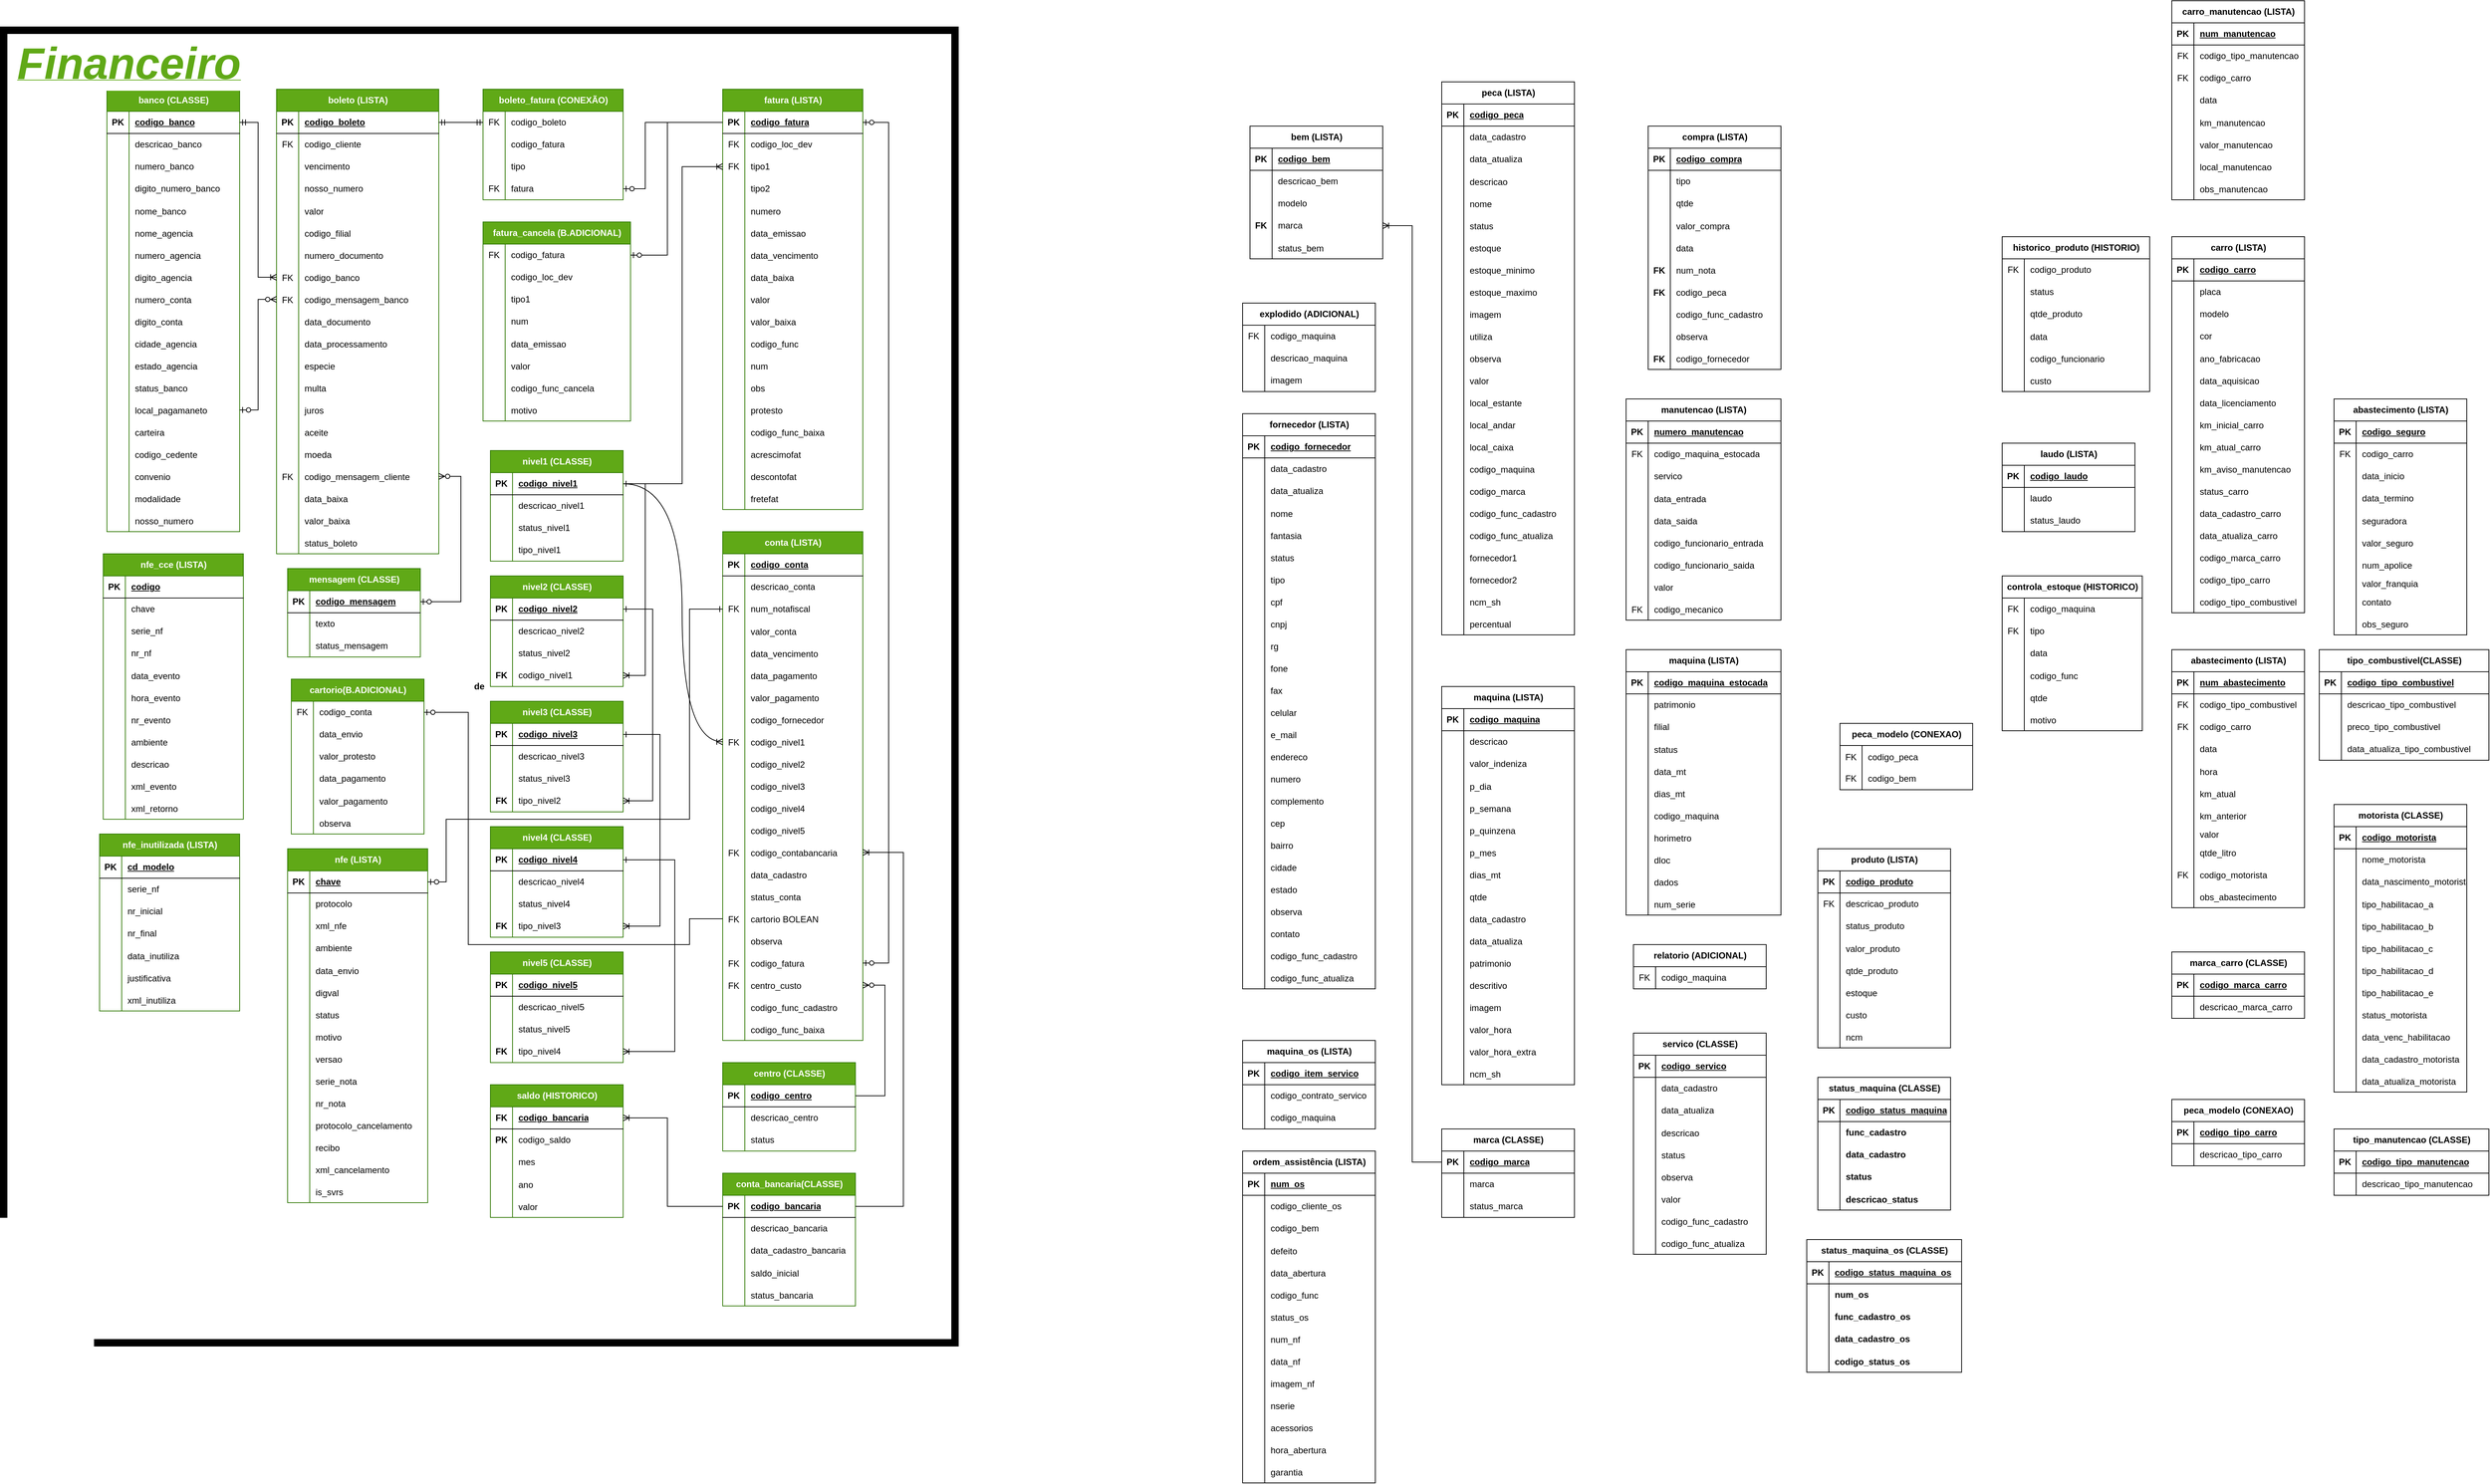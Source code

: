 <mxfile version="26.1.3">
  <diagram id="R2lEEEUBdFMjLlhIrx00" name="Page-1">
    <mxGraphModel dx="4506" dy="2124" grid="1" gridSize="10" guides="1" tooltips="1" connect="1" arrows="1" fold="1" page="1" pageScale="1" pageWidth="850" pageHeight="1100" math="0" shadow="0" extFonts="Permanent Marker^https://fonts.googleapis.com/css?family=Permanent+Marker">
      <root>
        <mxCell id="0" />
        <mxCell id="1" parent="0" />
        <mxCell id="fypKk0HMKAi1qXzB1QDh-923" value="de" style="rounded=0;whiteSpace=wrap;html=1;align=center;verticalAlign=middle;fontFamily=Helvetica;fontSize=12;fontStyle=1;strokeWidth=10;fillOpacity=100;allowArrows=1;container=1;portConstraintRotation=0;recursiveResize=0;backgroundOutline=0;fixedWidth=0;resizeWidth=0;cloneable=0;deletable=0;treeFolding=1;collapsible=1;labelBackgroundColor=none;" parent="1" vertex="1">
          <mxGeometry x="-2440" y="-920" width="1290" height="1780" as="geometry">
            <mxRectangle x="-2340" y="-750" width="50" height="40" as="alternateBounds" />
          </mxGeometry>
        </mxCell>
        <mxCell id="fypKk0HMKAi1qXzB1QDh-79" value="banco (CLASSE)" style="shape=table;startSize=30;container=1;collapsible=1;childLayout=tableLayout;fixedRows=1;rowLines=0;fontStyle=1;align=center;resizeLast=1;html=1;fillColor=#60a917;fontColor=#ffffff;strokeColor=#2D7600;" parent="fypKk0HMKAi1qXzB1QDh-923" vertex="1">
          <mxGeometry x="140" y="80" width="180" height="600" as="geometry" />
        </mxCell>
        <mxCell id="fypKk0HMKAi1qXzB1QDh-80" value="" style="shape=tableRow;horizontal=0;startSize=0;swimlaneHead=0;swimlaneBody=0;fillColor=none;collapsible=0;dropTarget=0;points=[[0,0.5],[1,0.5]];portConstraint=eastwest;top=0;left=0;right=0;bottom=1;" parent="fypKk0HMKAi1qXzB1QDh-79" vertex="1">
          <mxGeometry y="30" width="180" height="30" as="geometry" />
        </mxCell>
        <mxCell id="fypKk0HMKAi1qXzB1QDh-81" value="PK" style="shape=partialRectangle;connectable=0;fillColor=none;top=0;left=0;bottom=0;right=0;fontStyle=1;overflow=hidden;whiteSpace=wrap;html=1;" parent="fypKk0HMKAi1qXzB1QDh-80" vertex="1">
          <mxGeometry width="30" height="30" as="geometry">
            <mxRectangle width="30" height="30" as="alternateBounds" />
          </mxGeometry>
        </mxCell>
        <mxCell id="fypKk0HMKAi1qXzB1QDh-82" value="codigo_banco" style="shape=partialRectangle;connectable=0;fillColor=none;top=0;left=0;bottom=0;right=0;align=left;spacingLeft=6;fontStyle=5;overflow=hidden;whiteSpace=wrap;html=1;" parent="fypKk0HMKAi1qXzB1QDh-80" vertex="1">
          <mxGeometry x="30" width="150" height="30" as="geometry">
            <mxRectangle width="150" height="30" as="alternateBounds" />
          </mxGeometry>
        </mxCell>
        <mxCell id="fypKk0HMKAi1qXzB1QDh-83" value="" style="shape=tableRow;horizontal=0;startSize=0;swimlaneHead=0;swimlaneBody=0;fillColor=none;collapsible=0;dropTarget=0;points=[[0,0.5],[1,0.5]];portConstraint=eastwest;top=0;left=0;right=0;bottom=0;" parent="fypKk0HMKAi1qXzB1QDh-79" vertex="1">
          <mxGeometry y="60" width="180" height="30" as="geometry" />
        </mxCell>
        <mxCell id="fypKk0HMKAi1qXzB1QDh-84" value="" style="shape=partialRectangle;connectable=0;fillColor=none;top=0;left=0;bottom=0;right=0;editable=1;overflow=hidden;whiteSpace=wrap;html=1;" parent="fypKk0HMKAi1qXzB1QDh-83" vertex="1">
          <mxGeometry width="30" height="30" as="geometry">
            <mxRectangle width="30" height="30" as="alternateBounds" />
          </mxGeometry>
        </mxCell>
        <mxCell id="fypKk0HMKAi1qXzB1QDh-85" value="descricao_banco" style="shape=partialRectangle;connectable=0;fillColor=none;top=0;left=0;bottom=0;right=0;align=left;spacingLeft=6;overflow=hidden;whiteSpace=wrap;html=1;" parent="fypKk0HMKAi1qXzB1QDh-83" vertex="1">
          <mxGeometry x="30" width="150" height="30" as="geometry">
            <mxRectangle width="150" height="30" as="alternateBounds" />
          </mxGeometry>
        </mxCell>
        <mxCell id="fypKk0HMKAi1qXzB1QDh-86" value="" style="shape=tableRow;horizontal=0;startSize=0;swimlaneHead=0;swimlaneBody=0;fillColor=none;collapsible=0;dropTarget=0;points=[[0,0.5],[1,0.5]];portConstraint=eastwest;top=0;left=0;right=0;bottom=0;" parent="fypKk0HMKAi1qXzB1QDh-79" vertex="1">
          <mxGeometry y="90" width="180" height="30" as="geometry" />
        </mxCell>
        <mxCell id="fypKk0HMKAi1qXzB1QDh-87" value="" style="shape=partialRectangle;connectable=0;fillColor=none;top=0;left=0;bottom=0;right=0;editable=1;overflow=hidden;whiteSpace=wrap;html=1;" parent="fypKk0HMKAi1qXzB1QDh-86" vertex="1">
          <mxGeometry width="30" height="30" as="geometry">
            <mxRectangle width="30" height="30" as="alternateBounds" />
          </mxGeometry>
        </mxCell>
        <mxCell id="fypKk0HMKAi1qXzB1QDh-88" value="numero_banco" style="shape=partialRectangle;connectable=0;fillColor=none;top=0;left=0;bottom=0;right=0;align=left;spacingLeft=6;overflow=hidden;whiteSpace=wrap;html=1;" parent="fypKk0HMKAi1qXzB1QDh-86" vertex="1">
          <mxGeometry x="30" width="150" height="30" as="geometry">
            <mxRectangle width="150" height="30" as="alternateBounds" />
          </mxGeometry>
        </mxCell>
        <mxCell id="fypKk0HMKAi1qXzB1QDh-89" value="" style="shape=tableRow;horizontal=0;startSize=0;swimlaneHead=0;swimlaneBody=0;fillColor=none;collapsible=0;dropTarget=0;points=[[0,0.5],[1,0.5]];portConstraint=eastwest;top=0;left=0;right=0;bottom=0;" parent="fypKk0HMKAi1qXzB1QDh-79" vertex="1">
          <mxGeometry y="120" width="180" height="30" as="geometry" />
        </mxCell>
        <mxCell id="fypKk0HMKAi1qXzB1QDh-90" value="" style="shape=partialRectangle;connectable=0;fillColor=none;top=0;left=0;bottom=0;right=0;editable=1;overflow=hidden;whiteSpace=wrap;html=1;" parent="fypKk0HMKAi1qXzB1QDh-89" vertex="1">
          <mxGeometry width="30" height="30" as="geometry">
            <mxRectangle width="30" height="30" as="alternateBounds" />
          </mxGeometry>
        </mxCell>
        <mxCell id="fypKk0HMKAi1qXzB1QDh-91" value="digito_numero_banco" style="shape=partialRectangle;connectable=0;fillColor=none;top=0;left=0;bottom=0;right=0;align=left;spacingLeft=6;overflow=hidden;whiteSpace=wrap;html=1;" parent="fypKk0HMKAi1qXzB1QDh-89" vertex="1">
          <mxGeometry x="30" width="150" height="30" as="geometry">
            <mxRectangle width="150" height="30" as="alternateBounds" />
          </mxGeometry>
        </mxCell>
        <mxCell id="fypKk0HMKAi1qXzB1QDh-93" value="" style="shape=tableRow;horizontal=0;startSize=0;swimlaneHead=0;swimlaneBody=0;fillColor=none;collapsible=0;dropTarget=0;points=[[0,0.5],[1,0.5]];portConstraint=eastwest;top=0;left=0;right=0;bottom=0;" parent="fypKk0HMKAi1qXzB1QDh-79" vertex="1">
          <mxGeometry y="150" width="180" height="30" as="geometry" />
        </mxCell>
        <mxCell id="fypKk0HMKAi1qXzB1QDh-94" value="" style="shape=partialRectangle;connectable=0;fillColor=none;top=0;left=0;bottom=0;right=0;editable=1;overflow=hidden;" parent="fypKk0HMKAi1qXzB1QDh-93" vertex="1">
          <mxGeometry width="30" height="30" as="geometry">
            <mxRectangle width="30" height="30" as="alternateBounds" />
          </mxGeometry>
        </mxCell>
        <mxCell id="fypKk0HMKAi1qXzB1QDh-95" value="nome_banco" style="shape=partialRectangle;connectable=0;fillColor=none;top=0;left=0;bottom=0;right=0;align=left;spacingLeft=6;overflow=hidden;" parent="fypKk0HMKAi1qXzB1QDh-93" vertex="1">
          <mxGeometry x="30" width="150" height="30" as="geometry">
            <mxRectangle width="150" height="30" as="alternateBounds" />
          </mxGeometry>
        </mxCell>
        <mxCell id="fypKk0HMKAi1qXzB1QDh-101" value="" style="shape=tableRow;horizontal=0;startSize=0;swimlaneHead=0;swimlaneBody=0;fillColor=none;collapsible=0;dropTarget=0;points=[[0,0.5],[1,0.5]];portConstraint=eastwest;top=0;left=0;right=0;bottom=0;" parent="fypKk0HMKAi1qXzB1QDh-79" vertex="1">
          <mxGeometry y="180" width="180" height="30" as="geometry" />
        </mxCell>
        <mxCell id="fypKk0HMKAi1qXzB1QDh-102" value="" style="shape=partialRectangle;connectable=0;fillColor=none;top=0;left=0;bottom=0;right=0;editable=1;overflow=hidden;" parent="fypKk0HMKAi1qXzB1QDh-101" vertex="1">
          <mxGeometry width="30" height="30" as="geometry">
            <mxRectangle width="30" height="30" as="alternateBounds" />
          </mxGeometry>
        </mxCell>
        <mxCell id="fypKk0HMKAi1qXzB1QDh-103" value="nome_agencia" style="shape=partialRectangle;connectable=0;fillColor=none;top=0;left=0;bottom=0;right=0;align=left;spacingLeft=6;overflow=hidden;" parent="fypKk0HMKAi1qXzB1QDh-101" vertex="1">
          <mxGeometry x="30" width="150" height="30" as="geometry">
            <mxRectangle width="150" height="30" as="alternateBounds" />
          </mxGeometry>
        </mxCell>
        <mxCell id="fypKk0HMKAi1qXzB1QDh-146" value="" style="shape=tableRow;horizontal=0;startSize=0;swimlaneHead=0;swimlaneBody=0;fillColor=none;collapsible=0;dropTarget=0;points=[[0,0.5],[1,0.5]];portConstraint=eastwest;top=0;left=0;right=0;bottom=0;" parent="fypKk0HMKAi1qXzB1QDh-79" vertex="1">
          <mxGeometry y="210" width="180" height="30" as="geometry" />
        </mxCell>
        <mxCell id="fypKk0HMKAi1qXzB1QDh-147" value="" style="shape=partialRectangle;connectable=0;fillColor=none;top=0;left=0;bottom=0;right=0;editable=1;overflow=hidden;" parent="fypKk0HMKAi1qXzB1QDh-146" vertex="1">
          <mxGeometry width="30" height="30" as="geometry">
            <mxRectangle width="30" height="30" as="alternateBounds" />
          </mxGeometry>
        </mxCell>
        <mxCell id="fypKk0HMKAi1qXzB1QDh-148" value="numero_agencia" style="shape=partialRectangle;connectable=0;fillColor=none;top=0;left=0;bottom=0;right=0;align=left;spacingLeft=6;overflow=hidden;" parent="fypKk0HMKAi1qXzB1QDh-146" vertex="1">
          <mxGeometry x="30" width="150" height="30" as="geometry">
            <mxRectangle width="150" height="30" as="alternateBounds" />
          </mxGeometry>
        </mxCell>
        <mxCell id="fypKk0HMKAi1qXzB1QDh-118" value="" style="shape=tableRow;horizontal=0;startSize=0;swimlaneHead=0;swimlaneBody=0;fillColor=none;collapsible=0;dropTarget=0;points=[[0,0.5],[1,0.5]];portConstraint=eastwest;top=0;left=0;right=0;bottom=0;" parent="fypKk0HMKAi1qXzB1QDh-79" vertex="1">
          <mxGeometry y="240" width="180" height="30" as="geometry" />
        </mxCell>
        <mxCell id="fypKk0HMKAi1qXzB1QDh-119" value="" style="shape=partialRectangle;connectable=0;fillColor=none;top=0;left=0;bottom=0;right=0;editable=1;overflow=hidden;" parent="fypKk0HMKAi1qXzB1QDh-118" vertex="1">
          <mxGeometry width="30" height="30" as="geometry">
            <mxRectangle width="30" height="30" as="alternateBounds" />
          </mxGeometry>
        </mxCell>
        <mxCell id="fypKk0HMKAi1qXzB1QDh-120" value="digito_agencia" style="shape=partialRectangle;connectable=0;fillColor=none;top=0;left=0;bottom=0;right=0;align=left;spacingLeft=6;overflow=hidden;" parent="fypKk0HMKAi1qXzB1QDh-118" vertex="1">
          <mxGeometry x="30" width="150" height="30" as="geometry">
            <mxRectangle width="150" height="30" as="alternateBounds" />
          </mxGeometry>
        </mxCell>
        <mxCell id="fypKk0HMKAi1qXzB1QDh-122" value="" style="shape=tableRow;horizontal=0;startSize=0;swimlaneHead=0;swimlaneBody=0;fillColor=none;collapsible=0;dropTarget=0;points=[[0,0.5],[1,0.5]];portConstraint=eastwest;top=0;left=0;right=0;bottom=0;" parent="fypKk0HMKAi1qXzB1QDh-79" vertex="1">
          <mxGeometry y="270" width="180" height="30" as="geometry" />
        </mxCell>
        <mxCell id="fypKk0HMKAi1qXzB1QDh-123" value="" style="shape=partialRectangle;connectable=0;fillColor=none;top=0;left=0;bottom=0;right=0;editable=1;overflow=hidden;" parent="fypKk0HMKAi1qXzB1QDh-122" vertex="1">
          <mxGeometry width="30" height="30" as="geometry">
            <mxRectangle width="30" height="30" as="alternateBounds" />
          </mxGeometry>
        </mxCell>
        <mxCell id="fypKk0HMKAi1qXzB1QDh-124" value="numero_conta" style="shape=partialRectangle;connectable=0;fillColor=none;top=0;left=0;bottom=0;right=0;align=left;spacingLeft=6;overflow=hidden;" parent="fypKk0HMKAi1qXzB1QDh-122" vertex="1">
          <mxGeometry x="30" width="150" height="30" as="geometry">
            <mxRectangle width="150" height="30" as="alternateBounds" />
          </mxGeometry>
        </mxCell>
        <mxCell id="fypKk0HMKAi1qXzB1QDh-130" value="" style="shape=tableRow;horizontal=0;startSize=0;swimlaneHead=0;swimlaneBody=0;fillColor=none;collapsible=0;dropTarget=0;points=[[0,0.5],[1,0.5]];portConstraint=eastwest;top=0;left=0;right=0;bottom=0;" parent="fypKk0HMKAi1qXzB1QDh-79" vertex="1">
          <mxGeometry y="300" width="180" height="30" as="geometry" />
        </mxCell>
        <mxCell id="fypKk0HMKAi1qXzB1QDh-131" value="" style="shape=partialRectangle;connectable=0;fillColor=none;top=0;left=0;bottom=0;right=0;editable=1;overflow=hidden;" parent="fypKk0HMKAi1qXzB1QDh-130" vertex="1">
          <mxGeometry width="30" height="30" as="geometry">
            <mxRectangle width="30" height="30" as="alternateBounds" />
          </mxGeometry>
        </mxCell>
        <mxCell id="fypKk0HMKAi1qXzB1QDh-132" value="digito_conta" style="shape=partialRectangle;connectable=0;fillColor=none;top=0;left=0;bottom=0;right=0;align=left;spacingLeft=6;overflow=hidden;" parent="fypKk0HMKAi1qXzB1QDh-130" vertex="1">
          <mxGeometry x="30" width="150" height="30" as="geometry">
            <mxRectangle width="150" height="30" as="alternateBounds" />
          </mxGeometry>
        </mxCell>
        <mxCell id="fypKk0HMKAi1qXzB1QDh-126" value="" style="shape=tableRow;horizontal=0;startSize=0;swimlaneHead=0;swimlaneBody=0;fillColor=none;collapsible=0;dropTarget=0;points=[[0,0.5],[1,0.5]];portConstraint=eastwest;top=0;left=0;right=0;bottom=0;" parent="fypKk0HMKAi1qXzB1QDh-79" vertex="1">
          <mxGeometry y="330" width="180" height="30" as="geometry" />
        </mxCell>
        <mxCell id="fypKk0HMKAi1qXzB1QDh-127" value="" style="shape=partialRectangle;connectable=0;fillColor=none;top=0;left=0;bottom=0;right=0;editable=1;overflow=hidden;" parent="fypKk0HMKAi1qXzB1QDh-126" vertex="1">
          <mxGeometry width="30" height="30" as="geometry">
            <mxRectangle width="30" height="30" as="alternateBounds" />
          </mxGeometry>
        </mxCell>
        <mxCell id="fypKk0HMKAi1qXzB1QDh-128" value="cidade_agencia" style="shape=partialRectangle;connectable=0;fillColor=none;top=0;left=0;bottom=0;right=0;align=left;spacingLeft=6;overflow=hidden;" parent="fypKk0HMKAi1qXzB1QDh-126" vertex="1">
          <mxGeometry x="30" width="150" height="30" as="geometry">
            <mxRectangle width="150" height="30" as="alternateBounds" />
          </mxGeometry>
        </mxCell>
        <mxCell id="fypKk0HMKAi1qXzB1QDh-134" value="" style="shape=tableRow;horizontal=0;startSize=0;swimlaneHead=0;swimlaneBody=0;fillColor=none;collapsible=0;dropTarget=0;points=[[0,0.5],[1,0.5]];portConstraint=eastwest;top=0;left=0;right=0;bottom=0;" parent="fypKk0HMKAi1qXzB1QDh-79" vertex="1">
          <mxGeometry y="360" width="180" height="30" as="geometry" />
        </mxCell>
        <mxCell id="fypKk0HMKAi1qXzB1QDh-135" value="" style="shape=partialRectangle;connectable=0;fillColor=none;top=0;left=0;bottom=0;right=0;editable=1;overflow=hidden;" parent="fypKk0HMKAi1qXzB1QDh-134" vertex="1">
          <mxGeometry width="30" height="30" as="geometry">
            <mxRectangle width="30" height="30" as="alternateBounds" />
          </mxGeometry>
        </mxCell>
        <mxCell id="fypKk0HMKAi1qXzB1QDh-136" value="estado_agencia" style="shape=partialRectangle;connectable=0;fillColor=none;top=0;left=0;bottom=0;right=0;align=left;spacingLeft=6;overflow=hidden;" parent="fypKk0HMKAi1qXzB1QDh-134" vertex="1">
          <mxGeometry x="30" width="150" height="30" as="geometry">
            <mxRectangle width="150" height="30" as="alternateBounds" />
          </mxGeometry>
        </mxCell>
        <mxCell id="fypKk0HMKAi1qXzB1QDh-138" value="" style="shape=tableRow;horizontal=0;startSize=0;swimlaneHead=0;swimlaneBody=0;fillColor=none;collapsible=0;dropTarget=0;points=[[0,0.5],[1,0.5]];portConstraint=eastwest;top=0;left=0;right=0;bottom=0;" parent="fypKk0HMKAi1qXzB1QDh-79" vertex="1">
          <mxGeometry y="390" width="180" height="30" as="geometry" />
        </mxCell>
        <mxCell id="fypKk0HMKAi1qXzB1QDh-139" value="" style="shape=partialRectangle;connectable=0;fillColor=none;top=0;left=0;bottom=0;right=0;editable=1;overflow=hidden;" parent="fypKk0HMKAi1qXzB1QDh-138" vertex="1">
          <mxGeometry width="30" height="30" as="geometry">
            <mxRectangle width="30" height="30" as="alternateBounds" />
          </mxGeometry>
        </mxCell>
        <mxCell id="fypKk0HMKAi1qXzB1QDh-140" value="status_banco" style="shape=partialRectangle;connectable=0;fillColor=none;top=0;left=0;bottom=0;right=0;align=left;spacingLeft=6;overflow=hidden;" parent="fypKk0HMKAi1qXzB1QDh-138" vertex="1">
          <mxGeometry x="30" width="150" height="30" as="geometry">
            <mxRectangle width="150" height="30" as="alternateBounds" />
          </mxGeometry>
        </mxCell>
        <mxCell id="fypKk0HMKAi1qXzB1QDh-150" value="" style="shape=tableRow;horizontal=0;startSize=0;swimlaneHead=0;swimlaneBody=0;fillColor=none;collapsible=0;dropTarget=0;points=[[0,0.5],[1,0.5]];portConstraint=eastwest;top=0;left=0;right=0;bottom=0;" parent="fypKk0HMKAi1qXzB1QDh-79" vertex="1">
          <mxGeometry y="420" width="180" height="30" as="geometry" />
        </mxCell>
        <mxCell id="fypKk0HMKAi1qXzB1QDh-151" value="" style="shape=partialRectangle;connectable=0;fillColor=none;top=0;left=0;bottom=0;right=0;editable=1;overflow=hidden;" parent="fypKk0HMKAi1qXzB1QDh-150" vertex="1">
          <mxGeometry width="30" height="30" as="geometry">
            <mxRectangle width="30" height="30" as="alternateBounds" />
          </mxGeometry>
        </mxCell>
        <mxCell id="fypKk0HMKAi1qXzB1QDh-152" value="local_pagamaneto" style="shape=partialRectangle;connectable=0;fillColor=none;top=0;left=0;bottom=0;right=0;align=left;spacingLeft=6;overflow=hidden;" parent="fypKk0HMKAi1qXzB1QDh-150" vertex="1">
          <mxGeometry x="30" width="150" height="30" as="geometry">
            <mxRectangle width="150" height="30" as="alternateBounds" />
          </mxGeometry>
        </mxCell>
        <mxCell id="fypKk0HMKAi1qXzB1QDh-110" value="" style="shape=tableRow;horizontal=0;startSize=0;swimlaneHead=0;swimlaneBody=0;fillColor=none;collapsible=0;dropTarget=0;points=[[0,0.5],[1,0.5]];portConstraint=eastwest;top=0;left=0;right=0;bottom=0;" parent="fypKk0HMKAi1qXzB1QDh-79" vertex="1">
          <mxGeometry y="450" width="180" height="30" as="geometry" />
        </mxCell>
        <mxCell id="fypKk0HMKAi1qXzB1QDh-111" value="" style="shape=partialRectangle;connectable=0;fillColor=none;top=0;left=0;bottom=0;right=0;editable=1;overflow=hidden;" parent="fypKk0HMKAi1qXzB1QDh-110" vertex="1">
          <mxGeometry width="30" height="30" as="geometry">
            <mxRectangle width="30" height="30" as="alternateBounds" />
          </mxGeometry>
        </mxCell>
        <mxCell id="fypKk0HMKAi1qXzB1QDh-112" value="carteira" style="shape=partialRectangle;connectable=0;fillColor=none;top=0;left=0;bottom=0;right=0;align=left;spacingLeft=6;overflow=hidden;" parent="fypKk0HMKAi1qXzB1QDh-110" vertex="1">
          <mxGeometry x="30" width="150" height="30" as="geometry">
            <mxRectangle width="150" height="30" as="alternateBounds" />
          </mxGeometry>
        </mxCell>
        <mxCell id="fypKk0HMKAi1qXzB1QDh-142" value="" style="shape=tableRow;horizontal=0;startSize=0;swimlaneHead=0;swimlaneBody=0;fillColor=none;collapsible=0;dropTarget=0;points=[[0,0.5],[1,0.5]];portConstraint=eastwest;top=0;left=0;right=0;bottom=0;" parent="fypKk0HMKAi1qXzB1QDh-79" vertex="1">
          <mxGeometry y="480" width="180" height="30" as="geometry" />
        </mxCell>
        <mxCell id="fypKk0HMKAi1qXzB1QDh-143" value="" style="shape=partialRectangle;connectable=0;fillColor=none;top=0;left=0;bottom=0;right=0;editable=1;overflow=hidden;" parent="fypKk0HMKAi1qXzB1QDh-142" vertex="1">
          <mxGeometry width="30" height="30" as="geometry">
            <mxRectangle width="30" height="30" as="alternateBounds" />
          </mxGeometry>
        </mxCell>
        <mxCell id="fypKk0HMKAi1qXzB1QDh-144" value="codigo_cedente" style="shape=partialRectangle;connectable=0;fillColor=none;top=0;left=0;bottom=0;right=0;align=left;spacingLeft=6;overflow=hidden;" parent="fypKk0HMKAi1qXzB1QDh-142" vertex="1">
          <mxGeometry x="30" width="150" height="30" as="geometry">
            <mxRectangle width="150" height="30" as="alternateBounds" />
          </mxGeometry>
        </mxCell>
        <mxCell id="fypKk0HMKAi1qXzB1QDh-154" value="" style="shape=tableRow;horizontal=0;startSize=0;swimlaneHead=0;swimlaneBody=0;fillColor=none;collapsible=0;dropTarget=0;points=[[0,0.5],[1,0.5]];portConstraint=eastwest;top=0;left=0;right=0;bottom=0;" parent="fypKk0HMKAi1qXzB1QDh-79" vertex="1">
          <mxGeometry y="510" width="180" height="30" as="geometry" />
        </mxCell>
        <mxCell id="fypKk0HMKAi1qXzB1QDh-155" value="" style="shape=partialRectangle;connectable=0;fillColor=none;top=0;left=0;bottom=0;right=0;editable=1;overflow=hidden;" parent="fypKk0HMKAi1qXzB1QDh-154" vertex="1">
          <mxGeometry width="30" height="30" as="geometry">
            <mxRectangle width="30" height="30" as="alternateBounds" />
          </mxGeometry>
        </mxCell>
        <mxCell id="fypKk0HMKAi1qXzB1QDh-156" value="convenio" style="shape=partialRectangle;connectable=0;fillColor=none;top=0;left=0;bottom=0;right=0;align=left;spacingLeft=6;overflow=hidden;" parent="fypKk0HMKAi1qXzB1QDh-154" vertex="1">
          <mxGeometry x="30" width="150" height="30" as="geometry">
            <mxRectangle width="150" height="30" as="alternateBounds" />
          </mxGeometry>
        </mxCell>
        <mxCell id="fypKk0HMKAi1qXzB1QDh-105" value="" style="shape=tableRow;horizontal=0;startSize=0;swimlaneHead=0;swimlaneBody=0;fillColor=none;collapsible=0;dropTarget=0;points=[[0,0.5],[1,0.5]];portConstraint=eastwest;top=0;left=0;right=0;bottom=0;" parent="fypKk0HMKAi1qXzB1QDh-79" vertex="1">
          <mxGeometry y="540" width="180" height="30" as="geometry" />
        </mxCell>
        <mxCell id="fypKk0HMKAi1qXzB1QDh-106" value="" style="shape=partialRectangle;connectable=0;fillColor=none;top=0;left=0;bottom=0;right=0;editable=1;overflow=hidden;" parent="fypKk0HMKAi1qXzB1QDh-105" vertex="1">
          <mxGeometry width="30" height="30" as="geometry">
            <mxRectangle width="30" height="30" as="alternateBounds" />
          </mxGeometry>
        </mxCell>
        <mxCell id="fypKk0HMKAi1qXzB1QDh-107" value="modalidade" style="shape=partialRectangle;connectable=0;fillColor=none;top=0;left=0;bottom=0;right=0;align=left;spacingLeft=6;overflow=hidden;" parent="fypKk0HMKAi1qXzB1QDh-105" vertex="1">
          <mxGeometry x="30" width="150" height="30" as="geometry">
            <mxRectangle width="150" height="30" as="alternateBounds" />
          </mxGeometry>
        </mxCell>
        <mxCell id="fypKk0HMKAi1qXzB1QDh-97" value="" style="shape=tableRow;horizontal=0;startSize=0;swimlaneHead=0;swimlaneBody=0;fillColor=none;collapsible=0;dropTarget=0;points=[[0,0.5],[1,0.5]];portConstraint=eastwest;top=0;left=0;right=0;bottom=0;" parent="fypKk0HMKAi1qXzB1QDh-79" vertex="1">
          <mxGeometry y="570" width="180" height="30" as="geometry" />
        </mxCell>
        <mxCell id="fypKk0HMKAi1qXzB1QDh-98" value="" style="shape=partialRectangle;connectable=0;fillColor=none;top=0;left=0;bottom=0;right=0;editable=1;overflow=hidden;" parent="fypKk0HMKAi1qXzB1QDh-97" vertex="1">
          <mxGeometry width="30" height="30" as="geometry">
            <mxRectangle width="30" height="30" as="alternateBounds" />
          </mxGeometry>
        </mxCell>
        <mxCell id="fypKk0HMKAi1qXzB1QDh-99" value="nosso_numero" style="shape=partialRectangle;connectable=0;fillColor=none;top=0;left=0;bottom=0;right=0;align=left;spacingLeft=6;overflow=hidden;" parent="fypKk0HMKAi1qXzB1QDh-97" vertex="1">
          <mxGeometry x="30" width="150" height="30" as="geometry">
            <mxRectangle width="150" height="30" as="alternateBounds" />
          </mxGeometry>
        </mxCell>
        <mxCell id="fypKk0HMKAi1qXzB1QDh-157" value="boleto (LISTA)" style="shape=table;startSize=30;container=1;collapsible=1;childLayout=tableLayout;fixedRows=1;rowLines=0;fontStyle=1;align=center;resizeLast=1;html=1;fillColor=#60a917;fontColor=#ffffff;strokeColor=#2D7600;" parent="fypKk0HMKAi1qXzB1QDh-923" vertex="1">
          <mxGeometry x="370" y="80" width="220" height="630.0" as="geometry" />
        </mxCell>
        <mxCell id="fypKk0HMKAi1qXzB1QDh-158" value="" style="shape=tableRow;horizontal=0;startSize=0;swimlaneHead=0;swimlaneBody=0;fillColor=none;collapsible=0;dropTarget=0;points=[[0,0.5],[1,0.5]];portConstraint=eastwest;top=0;left=0;right=0;bottom=1;" parent="fypKk0HMKAi1qXzB1QDh-157" vertex="1">
          <mxGeometry y="30" width="220" height="30" as="geometry" />
        </mxCell>
        <mxCell id="fypKk0HMKAi1qXzB1QDh-159" value="PK" style="shape=partialRectangle;connectable=0;fillColor=none;top=0;left=0;bottom=0;right=0;fontStyle=1;overflow=hidden;whiteSpace=wrap;html=1;" parent="fypKk0HMKAi1qXzB1QDh-158" vertex="1">
          <mxGeometry width="30" height="30" as="geometry">
            <mxRectangle width="30" height="30" as="alternateBounds" />
          </mxGeometry>
        </mxCell>
        <mxCell id="fypKk0HMKAi1qXzB1QDh-160" value="codigo_boleto" style="shape=partialRectangle;connectable=0;fillColor=none;top=0;left=0;bottom=0;right=0;align=left;spacingLeft=6;fontStyle=5;overflow=hidden;whiteSpace=wrap;html=1;" parent="fypKk0HMKAi1qXzB1QDh-158" vertex="1">
          <mxGeometry x="30" width="190" height="30" as="geometry">
            <mxRectangle width="190" height="30" as="alternateBounds" />
          </mxGeometry>
        </mxCell>
        <mxCell id="fypKk0HMKAi1qXzB1QDh-161" value="" style="shape=tableRow;horizontal=0;startSize=0;swimlaneHead=0;swimlaneBody=0;fillColor=none;collapsible=0;dropTarget=0;points=[[0,0.5],[1,0.5]];portConstraint=eastwest;top=0;left=0;right=0;bottom=0;" parent="fypKk0HMKAi1qXzB1QDh-157" vertex="1">
          <mxGeometry y="60" width="220" height="30" as="geometry" />
        </mxCell>
        <mxCell id="fypKk0HMKAi1qXzB1QDh-162" value="FK" style="shape=partialRectangle;connectable=0;fillColor=none;top=0;left=0;bottom=0;right=0;editable=1;overflow=hidden;whiteSpace=wrap;html=1;" parent="fypKk0HMKAi1qXzB1QDh-161" vertex="1">
          <mxGeometry width="30" height="30" as="geometry">
            <mxRectangle width="30" height="30" as="alternateBounds" />
          </mxGeometry>
        </mxCell>
        <mxCell id="fypKk0HMKAi1qXzB1QDh-163" value="codigo_cliente" style="shape=partialRectangle;connectable=0;fillColor=none;top=0;left=0;bottom=0;right=0;align=left;spacingLeft=6;overflow=hidden;whiteSpace=wrap;html=1;" parent="fypKk0HMKAi1qXzB1QDh-161" vertex="1">
          <mxGeometry x="30" width="190" height="30" as="geometry">
            <mxRectangle width="190" height="30" as="alternateBounds" />
          </mxGeometry>
        </mxCell>
        <mxCell id="fypKk0HMKAi1qXzB1QDh-164" value="" style="shape=tableRow;horizontal=0;startSize=0;swimlaneHead=0;swimlaneBody=0;fillColor=none;collapsible=0;dropTarget=0;points=[[0,0.5],[1,0.5]];portConstraint=eastwest;top=0;left=0;right=0;bottom=0;" parent="fypKk0HMKAi1qXzB1QDh-157" vertex="1">
          <mxGeometry y="90" width="220" height="30" as="geometry" />
        </mxCell>
        <mxCell id="fypKk0HMKAi1qXzB1QDh-165" value="" style="shape=partialRectangle;connectable=0;fillColor=none;top=0;left=0;bottom=0;right=0;editable=1;overflow=hidden;whiteSpace=wrap;html=1;" parent="fypKk0HMKAi1qXzB1QDh-164" vertex="1">
          <mxGeometry width="30" height="30" as="geometry">
            <mxRectangle width="30" height="30" as="alternateBounds" />
          </mxGeometry>
        </mxCell>
        <mxCell id="fypKk0HMKAi1qXzB1QDh-166" value="vencimento" style="shape=partialRectangle;connectable=0;fillColor=none;top=0;left=0;bottom=0;right=0;align=left;spacingLeft=6;overflow=hidden;whiteSpace=wrap;html=1;" parent="fypKk0HMKAi1qXzB1QDh-164" vertex="1">
          <mxGeometry x="30" width="190" height="30" as="geometry">
            <mxRectangle width="190" height="30" as="alternateBounds" />
          </mxGeometry>
        </mxCell>
        <mxCell id="fypKk0HMKAi1qXzB1QDh-167" value="" style="shape=tableRow;horizontal=0;startSize=0;swimlaneHead=0;swimlaneBody=0;fillColor=none;collapsible=0;dropTarget=0;points=[[0,0.5],[1,0.5]];portConstraint=eastwest;top=0;left=0;right=0;bottom=0;" parent="fypKk0HMKAi1qXzB1QDh-157" vertex="1">
          <mxGeometry y="120" width="220" height="30" as="geometry" />
        </mxCell>
        <mxCell id="fypKk0HMKAi1qXzB1QDh-168" value="" style="shape=partialRectangle;connectable=0;fillColor=none;top=0;left=0;bottom=0;right=0;editable=1;overflow=hidden;whiteSpace=wrap;html=1;" parent="fypKk0HMKAi1qXzB1QDh-167" vertex="1">
          <mxGeometry width="30" height="30" as="geometry">
            <mxRectangle width="30" height="30" as="alternateBounds" />
          </mxGeometry>
        </mxCell>
        <mxCell id="fypKk0HMKAi1qXzB1QDh-169" value="nosso_numero" style="shape=partialRectangle;connectable=0;fillColor=none;top=0;left=0;bottom=0;right=0;align=left;spacingLeft=6;overflow=hidden;whiteSpace=wrap;html=1;" parent="fypKk0HMKAi1qXzB1QDh-167" vertex="1">
          <mxGeometry x="30" width="190" height="30" as="geometry">
            <mxRectangle width="190" height="30" as="alternateBounds" />
          </mxGeometry>
        </mxCell>
        <mxCell id="fypKk0HMKAi1qXzB1QDh-170" value="" style="shape=tableRow;horizontal=0;startSize=0;swimlaneHead=0;swimlaneBody=0;fillColor=none;collapsible=0;dropTarget=0;points=[[0,0.5],[1,0.5]];portConstraint=eastwest;top=0;left=0;right=0;bottom=0;" parent="fypKk0HMKAi1qXzB1QDh-157" vertex="1">
          <mxGeometry y="150" width="220" height="30" as="geometry" />
        </mxCell>
        <mxCell id="fypKk0HMKAi1qXzB1QDh-171" value="" style="shape=partialRectangle;connectable=0;fillColor=none;top=0;left=0;bottom=0;right=0;editable=1;overflow=hidden;" parent="fypKk0HMKAi1qXzB1QDh-170" vertex="1">
          <mxGeometry width="30" height="30" as="geometry">
            <mxRectangle width="30" height="30" as="alternateBounds" />
          </mxGeometry>
        </mxCell>
        <mxCell id="fypKk0HMKAi1qXzB1QDh-172" value="valor" style="shape=partialRectangle;connectable=0;fillColor=none;top=0;left=0;bottom=0;right=0;align=left;spacingLeft=6;overflow=hidden;" parent="fypKk0HMKAi1qXzB1QDh-170" vertex="1">
          <mxGeometry x="30" width="190" height="30" as="geometry">
            <mxRectangle width="190" height="30" as="alternateBounds" />
          </mxGeometry>
        </mxCell>
        <mxCell id="fypKk0HMKAi1qXzB1QDh-173" value="" style="shape=tableRow;horizontal=0;startSize=0;swimlaneHead=0;swimlaneBody=0;fillColor=none;collapsible=0;dropTarget=0;points=[[0,0.5],[1,0.5]];portConstraint=eastwest;top=0;left=0;right=0;bottom=0;" parent="fypKk0HMKAi1qXzB1QDh-157" vertex="1">
          <mxGeometry y="180" width="220" height="30" as="geometry" />
        </mxCell>
        <mxCell id="fypKk0HMKAi1qXzB1QDh-174" value="" style="shape=partialRectangle;connectable=0;fillColor=none;top=0;left=0;bottom=0;right=0;editable=1;overflow=hidden;" parent="fypKk0HMKAi1qXzB1QDh-173" vertex="1">
          <mxGeometry width="30" height="30" as="geometry">
            <mxRectangle width="30" height="30" as="alternateBounds" />
          </mxGeometry>
        </mxCell>
        <mxCell id="fypKk0HMKAi1qXzB1QDh-175" value="codigo_filial" style="shape=partialRectangle;connectable=0;fillColor=none;top=0;left=0;bottom=0;right=0;align=left;spacingLeft=6;overflow=hidden;" parent="fypKk0HMKAi1qXzB1QDh-173" vertex="1">
          <mxGeometry x="30" width="190" height="30" as="geometry">
            <mxRectangle width="190" height="30" as="alternateBounds" />
          </mxGeometry>
        </mxCell>
        <mxCell id="fypKk0HMKAi1qXzB1QDh-176" value="" style="shape=tableRow;horizontal=0;startSize=0;swimlaneHead=0;swimlaneBody=0;fillColor=none;collapsible=0;dropTarget=0;points=[[0,0.5],[1,0.5]];portConstraint=eastwest;top=0;left=0;right=0;bottom=0;" parent="fypKk0HMKAi1qXzB1QDh-157" vertex="1">
          <mxGeometry y="210" width="220" height="30" as="geometry" />
        </mxCell>
        <mxCell id="fypKk0HMKAi1qXzB1QDh-177" value="" style="shape=partialRectangle;connectable=0;fillColor=none;top=0;left=0;bottom=0;right=0;editable=1;overflow=hidden;" parent="fypKk0HMKAi1qXzB1QDh-176" vertex="1">
          <mxGeometry width="30" height="30" as="geometry">
            <mxRectangle width="30" height="30" as="alternateBounds" />
          </mxGeometry>
        </mxCell>
        <mxCell id="fypKk0HMKAi1qXzB1QDh-178" value="numero_documento" style="shape=partialRectangle;connectable=0;fillColor=none;top=0;left=0;bottom=0;right=0;align=left;spacingLeft=6;overflow=hidden;" parent="fypKk0HMKAi1qXzB1QDh-176" vertex="1">
          <mxGeometry x="30" width="190" height="30" as="geometry">
            <mxRectangle width="190" height="30" as="alternateBounds" />
          </mxGeometry>
        </mxCell>
        <mxCell id="fypKk0HMKAi1qXzB1QDh-179" value="" style="shape=tableRow;horizontal=0;startSize=0;swimlaneHead=0;swimlaneBody=0;fillColor=none;collapsible=0;dropTarget=0;points=[[0,0.5],[1,0.5]];portConstraint=eastwest;top=0;left=0;right=0;bottom=0;" parent="fypKk0HMKAi1qXzB1QDh-157" vertex="1">
          <mxGeometry y="240" width="220" height="30" as="geometry" />
        </mxCell>
        <mxCell id="fypKk0HMKAi1qXzB1QDh-180" value="FK" style="shape=partialRectangle;connectable=0;fillColor=none;top=0;left=0;bottom=0;right=0;editable=1;overflow=hidden;" parent="fypKk0HMKAi1qXzB1QDh-179" vertex="1">
          <mxGeometry width="30" height="30" as="geometry">
            <mxRectangle width="30" height="30" as="alternateBounds" />
          </mxGeometry>
        </mxCell>
        <mxCell id="fypKk0HMKAi1qXzB1QDh-181" value="codigo_banco" style="shape=partialRectangle;connectable=0;fillColor=none;top=0;left=0;bottom=0;right=0;align=left;spacingLeft=6;overflow=hidden;" parent="fypKk0HMKAi1qXzB1QDh-179" vertex="1">
          <mxGeometry x="30" width="190" height="30" as="geometry">
            <mxRectangle width="190" height="30" as="alternateBounds" />
          </mxGeometry>
        </mxCell>
        <mxCell id="fypKk0HMKAi1qXzB1QDh-182" value="" style="shape=tableRow;horizontal=0;startSize=0;swimlaneHead=0;swimlaneBody=0;fillColor=none;collapsible=0;dropTarget=0;points=[[0,0.5],[1,0.5]];portConstraint=eastwest;top=0;left=0;right=0;bottom=0;" parent="fypKk0HMKAi1qXzB1QDh-157" vertex="1">
          <mxGeometry y="270" width="220" height="30" as="geometry" />
        </mxCell>
        <mxCell id="fypKk0HMKAi1qXzB1QDh-183" value="FK" style="shape=partialRectangle;connectable=0;fillColor=none;top=0;left=0;bottom=0;right=0;editable=1;overflow=hidden;" parent="fypKk0HMKAi1qXzB1QDh-182" vertex="1">
          <mxGeometry width="30" height="30" as="geometry">
            <mxRectangle width="30" height="30" as="alternateBounds" />
          </mxGeometry>
        </mxCell>
        <mxCell id="fypKk0HMKAi1qXzB1QDh-184" value="codigo_mensagem_banco" style="shape=partialRectangle;connectable=0;fillColor=none;top=0;left=0;bottom=0;right=0;align=left;spacingLeft=6;overflow=hidden;" parent="fypKk0HMKAi1qXzB1QDh-182" vertex="1">
          <mxGeometry x="30" width="190" height="30" as="geometry">
            <mxRectangle width="190" height="30" as="alternateBounds" />
          </mxGeometry>
        </mxCell>
        <mxCell id="fypKk0HMKAi1qXzB1QDh-185" value="" style="shape=tableRow;horizontal=0;startSize=0;swimlaneHead=0;swimlaneBody=0;fillColor=none;collapsible=0;dropTarget=0;points=[[0,0.5],[1,0.5]];portConstraint=eastwest;top=0;left=0;right=0;bottom=0;" parent="fypKk0HMKAi1qXzB1QDh-157" vertex="1">
          <mxGeometry y="300" width="220" height="30" as="geometry" />
        </mxCell>
        <mxCell id="fypKk0HMKAi1qXzB1QDh-186" value="" style="shape=partialRectangle;connectable=0;fillColor=none;top=0;left=0;bottom=0;right=0;editable=1;overflow=hidden;" parent="fypKk0HMKAi1qXzB1QDh-185" vertex="1">
          <mxGeometry width="30" height="30" as="geometry">
            <mxRectangle width="30" height="30" as="alternateBounds" />
          </mxGeometry>
        </mxCell>
        <mxCell id="fypKk0HMKAi1qXzB1QDh-187" value="data_documento" style="shape=partialRectangle;connectable=0;fillColor=none;top=0;left=0;bottom=0;right=0;align=left;spacingLeft=6;overflow=hidden;" parent="fypKk0HMKAi1qXzB1QDh-185" vertex="1">
          <mxGeometry x="30" width="190" height="30" as="geometry">
            <mxRectangle width="190" height="30" as="alternateBounds" />
          </mxGeometry>
        </mxCell>
        <mxCell id="fypKk0HMKAi1qXzB1QDh-188" value="" style="shape=tableRow;horizontal=0;startSize=0;swimlaneHead=0;swimlaneBody=0;fillColor=none;collapsible=0;dropTarget=0;points=[[0,0.5],[1,0.5]];portConstraint=eastwest;top=0;left=0;right=0;bottom=0;" parent="fypKk0HMKAi1qXzB1QDh-157" vertex="1">
          <mxGeometry y="330" width="220" height="30" as="geometry" />
        </mxCell>
        <mxCell id="fypKk0HMKAi1qXzB1QDh-189" value="" style="shape=partialRectangle;connectable=0;fillColor=none;top=0;left=0;bottom=0;right=0;editable=1;overflow=hidden;" parent="fypKk0HMKAi1qXzB1QDh-188" vertex="1">
          <mxGeometry width="30" height="30" as="geometry">
            <mxRectangle width="30" height="30" as="alternateBounds" />
          </mxGeometry>
        </mxCell>
        <mxCell id="fypKk0HMKAi1qXzB1QDh-190" value="data_processamento" style="shape=partialRectangle;connectable=0;fillColor=none;top=0;left=0;bottom=0;right=0;align=left;spacingLeft=6;overflow=hidden;" parent="fypKk0HMKAi1qXzB1QDh-188" vertex="1">
          <mxGeometry x="30" width="190" height="30" as="geometry">
            <mxRectangle width="190" height="30" as="alternateBounds" />
          </mxGeometry>
        </mxCell>
        <mxCell id="fypKk0HMKAi1qXzB1QDh-191" value="" style="shape=tableRow;horizontal=0;startSize=0;swimlaneHead=0;swimlaneBody=0;fillColor=none;collapsible=0;dropTarget=0;points=[[0,0.5],[1,0.5]];portConstraint=eastwest;top=0;left=0;right=0;bottom=0;" parent="fypKk0HMKAi1qXzB1QDh-157" vertex="1">
          <mxGeometry y="360" width="220" height="30" as="geometry" />
        </mxCell>
        <mxCell id="fypKk0HMKAi1qXzB1QDh-192" value="" style="shape=partialRectangle;connectable=0;fillColor=none;top=0;left=0;bottom=0;right=0;editable=1;overflow=hidden;" parent="fypKk0HMKAi1qXzB1QDh-191" vertex="1">
          <mxGeometry width="30" height="30" as="geometry">
            <mxRectangle width="30" height="30" as="alternateBounds" />
          </mxGeometry>
        </mxCell>
        <mxCell id="fypKk0HMKAi1qXzB1QDh-193" value="especie" style="shape=partialRectangle;connectable=0;fillColor=none;top=0;left=0;bottom=0;right=0;align=left;spacingLeft=6;overflow=hidden;" parent="fypKk0HMKAi1qXzB1QDh-191" vertex="1">
          <mxGeometry x="30" width="190" height="30" as="geometry">
            <mxRectangle width="190" height="30" as="alternateBounds" />
          </mxGeometry>
        </mxCell>
        <mxCell id="fypKk0HMKAi1qXzB1QDh-194" value="" style="shape=tableRow;horizontal=0;startSize=0;swimlaneHead=0;swimlaneBody=0;fillColor=none;collapsible=0;dropTarget=0;points=[[0,0.5],[1,0.5]];portConstraint=eastwest;top=0;left=0;right=0;bottom=0;" parent="fypKk0HMKAi1qXzB1QDh-157" vertex="1">
          <mxGeometry y="390" width="220" height="30" as="geometry" />
        </mxCell>
        <mxCell id="fypKk0HMKAi1qXzB1QDh-195" value="" style="shape=partialRectangle;connectable=0;fillColor=none;top=0;left=0;bottom=0;right=0;editable=1;overflow=hidden;" parent="fypKk0HMKAi1qXzB1QDh-194" vertex="1">
          <mxGeometry width="30" height="30" as="geometry">
            <mxRectangle width="30" height="30" as="alternateBounds" />
          </mxGeometry>
        </mxCell>
        <mxCell id="fypKk0HMKAi1qXzB1QDh-196" value="multa" style="shape=partialRectangle;connectable=0;fillColor=none;top=0;left=0;bottom=0;right=0;align=left;spacingLeft=6;overflow=hidden;" parent="fypKk0HMKAi1qXzB1QDh-194" vertex="1">
          <mxGeometry x="30" width="190" height="30" as="geometry">
            <mxRectangle width="190" height="30" as="alternateBounds" />
          </mxGeometry>
        </mxCell>
        <mxCell id="fypKk0HMKAi1qXzB1QDh-197" value="" style="shape=tableRow;horizontal=0;startSize=0;swimlaneHead=0;swimlaneBody=0;fillColor=none;collapsible=0;dropTarget=0;points=[[0,0.5],[1,0.5]];portConstraint=eastwest;top=0;left=0;right=0;bottom=0;" parent="fypKk0HMKAi1qXzB1QDh-157" vertex="1">
          <mxGeometry y="420" width="220" height="30" as="geometry" />
        </mxCell>
        <mxCell id="fypKk0HMKAi1qXzB1QDh-198" value="" style="shape=partialRectangle;connectable=0;fillColor=none;top=0;left=0;bottom=0;right=0;editable=1;overflow=hidden;" parent="fypKk0HMKAi1qXzB1QDh-197" vertex="1">
          <mxGeometry width="30" height="30" as="geometry">
            <mxRectangle width="30" height="30" as="alternateBounds" />
          </mxGeometry>
        </mxCell>
        <mxCell id="fypKk0HMKAi1qXzB1QDh-199" value="juros" style="shape=partialRectangle;connectable=0;fillColor=none;top=0;left=0;bottom=0;right=0;align=left;spacingLeft=6;overflow=hidden;" parent="fypKk0HMKAi1qXzB1QDh-197" vertex="1">
          <mxGeometry x="30" width="190" height="30" as="geometry">
            <mxRectangle width="190" height="30" as="alternateBounds" />
          </mxGeometry>
        </mxCell>
        <mxCell id="fypKk0HMKAi1qXzB1QDh-200" value="" style="shape=tableRow;horizontal=0;startSize=0;swimlaneHead=0;swimlaneBody=0;fillColor=none;collapsible=0;dropTarget=0;points=[[0,0.5],[1,0.5]];portConstraint=eastwest;top=0;left=0;right=0;bottom=0;" parent="fypKk0HMKAi1qXzB1QDh-157" vertex="1">
          <mxGeometry y="450" width="220" height="30" as="geometry" />
        </mxCell>
        <mxCell id="fypKk0HMKAi1qXzB1QDh-201" value="" style="shape=partialRectangle;connectable=0;fillColor=none;top=0;left=0;bottom=0;right=0;editable=1;overflow=hidden;" parent="fypKk0HMKAi1qXzB1QDh-200" vertex="1">
          <mxGeometry width="30" height="30" as="geometry">
            <mxRectangle width="30" height="30" as="alternateBounds" />
          </mxGeometry>
        </mxCell>
        <mxCell id="fypKk0HMKAi1qXzB1QDh-202" value="aceite" style="shape=partialRectangle;connectable=0;fillColor=none;top=0;left=0;bottom=0;right=0;align=left;spacingLeft=6;overflow=hidden;" parent="fypKk0HMKAi1qXzB1QDh-200" vertex="1">
          <mxGeometry x="30" width="190" height="30" as="geometry">
            <mxRectangle width="190" height="30" as="alternateBounds" />
          </mxGeometry>
        </mxCell>
        <mxCell id="fypKk0HMKAi1qXzB1QDh-203" value="" style="shape=tableRow;horizontal=0;startSize=0;swimlaneHead=0;swimlaneBody=0;fillColor=none;collapsible=0;dropTarget=0;points=[[0,0.5],[1,0.5]];portConstraint=eastwest;top=0;left=0;right=0;bottom=0;" parent="fypKk0HMKAi1qXzB1QDh-157" vertex="1">
          <mxGeometry y="480" width="220" height="30" as="geometry" />
        </mxCell>
        <mxCell id="fypKk0HMKAi1qXzB1QDh-204" value="" style="shape=partialRectangle;connectable=0;fillColor=none;top=0;left=0;bottom=0;right=0;editable=1;overflow=hidden;" parent="fypKk0HMKAi1qXzB1QDh-203" vertex="1">
          <mxGeometry width="30" height="30" as="geometry">
            <mxRectangle width="30" height="30" as="alternateBounds" />
          </mxGeometry>
        </mxCell>
        <mxCell id="fypKk0HMKAi1qXzB1QDh-205" value="moeda" style="shape=partialRectangle;connectable=0;fillColor=none;top=0;left=0;bottom=0;right=0;align=left;spacingLeft=6;overflow=hidden;" parent="fypKk0HMKAi1qXzB1QDh-203" vertex="1">
          <mxGeometry x="30" width="190" height="30" as="geometry">
            <mxRectangle width="190" height="30" as="alternateBounds" />
          </mxGeometry>
        </mxCell>
        <mxCell id="fypKk0HMKAi1qXzB1QDh-206" value="" style="shape=tableRow;horizontal=0;startSize=0;swimlaneHead=0;swimlaneBody=0;fillColor=none;collapsible=0;dropTarget=0;points=[[0,0.5],[1,0.5]];portConstraint=eastwest;top=0;left=0;right=0;bottom=0;" parent="fypKk0HMKAi1qXzB1QDh-157" vertex="1">
          <mxGeometry y="510" width="220" height="30" as="geometry" />
        </mxCell>
        <mxCell id="fypKk0HMKAi1qXzB1QDh-207" value="FK" style="shape=partialRectangle;connectable=0;fillColor=none;top=0;left=0;bottom=0;right=0;editable=1;overflow=hidden;" parent="fypKk0HMKAi1qXzB1QDh-206" vertex="1">
          <mxGeometry width="30" height="30" as="geometry">
            <mxRectangle width="30" height="30" as="alternateBounds" />
          </mxGeometry>
        </mxCell>
        <mxCell id="fypKk0HMKAi1qXzB1QDh-208" value="codigo_mensagem_cliente" style="shape=partialRectangle;connectable=0;fillColor=none;top=0;left=0;bottom=0;right=0;align=left;spacingLeft=6;overflow=hidden;" parent="fypKk0HMKAi1qXzB1QDh-206" vertex="1">
          <mxGeometry x="30" width="190" height="30" as="geometry">
            <mxRectangle width="190" height="30" as="alternateBounds" />
          </mxGeometry>
        </mxCell>
        <mxCell id="fypKk0HMKAi1qXzB1QDh-209" value="" style="shape=tableRow;horizontal=0;startSize=0;swimlaneHead=0;swimlaneBody=0;fillColor=none;collapsible=0;dropTarget=0;points=[[0,0.5],[1,0.5]];portConstraint=eastwest;top=0;left=0;right=0;bottom=0;" parent="fypKk0HMKAi1qXzB1QDh-157" vertex="1">
          <mxGeometry y="540" width="220" height="30" as="geometry" />
        </mxCell>
        <mxCell id="fypKk0HMKAi1qXzB1QDh-210" value="" style="shape=partialRectangle;connectable=0;fillColor=none;top=0;left=0;bottom=0;right=0;editable=1;overflow=hidden;" parent="fypKk0HMKAi1qXzB1QDh-209" vertex="1">
          <mxGeometry width="30" height="30" as="geometry">
            <mxRectangle width="30" height="30" as="alternateBounds" />
          </mxGeometry>
        </mxCell>
        <mxCell id="fypKk0HMKAi1qXzB1QDh-211" value="data_baixa" style="shape=partialRectangle;connectable=0;fillColor=none;top=0;left=0;bottom=0;right=0;align=left;spacingLeft=6;overflow=hidden;" parent="fypKk0HMKAi1qXzB1QDh-209" vertex="1">
          <mxGeometry x="30" width="190" height="30" as="geometry">
            <mxRectangle width="190" height="30" as="alternateBounds" />
          </mxGeometry>
        </mxCell>
        <mxCell id="fypKk0HMKAi1qXzB1QDh-212" value="" style="shape=tableRow;horizontal=0;startSize=0;swimlaneHead=0;swimlaneBody=0;fillColor=none;collapsible=0;dropTarget=0;points=[[0,0.5],[1,0.5]];portConstraint=eastwest;top=0;left=0;right=0;bottom=0;" parent="fypKk0HMKAi1qXzB1QDh-157" vertex="1">
          <mxGeometry y="570" width="220" height="30" as="geometry" />
        </mxCell>
        <mxCell id="fypKk0HMKAi1qXzB1QDh-213" value="" style="shape=partialRectangle;connectable=0;fillColor=none;top=0;left=0;bottom=0;right=0;editable=1;overflow=hidden;" parent="fypKk0HMKAi1qXzB1QDh-212" vertex="1">
          <mxGeometry width="30" height="30" as="geometry">
            <mxRectangle width="30" height="30" as="alternateBounds" />
          </mxGeometry>
        </mxCell>
        <mxCell id="fypKk0HMKAi1qXzB1QDh-214" value="valor_baixa" style="shape=partialRectangle;connectable=0;fillColor=none;top=0;left=0;bottom=0;right=0;align=left;spacingLeft=6;overflow=hidden;" parent="fypKk0HMKAi1qXzB1QDh-212" vertex="1">
          <mxGeometry x="30" width="190" height="30" as="geometry">
            <mxRectangle width="190" height="30" as="alternateBounds" />
          </mxGeometry>
        </mxCell>
        <mxCell id="fypKk0HMKAi1qXzB1QDh-216" value="" style="shape=tableRow;horizontal=0;startSize=0;swimlaneHead=0;swimlaneBody=0;fillColor=none;collapsible=0;dropTarget=0;points=[[0,0.5],[1,0.5]];portConstraint=eastwest;top=0;left=0;right=0;bottom=0;" parent="fypKk0HMKAi1qXzB1QDh-157" vertex="1">
          <mxGeometry y="600" width="220" height="30" as="geometry" />
        </mxCell>
        <mxCell id="fypKk0HMKAi1qXzB1QDh-217" value="" style="shape=partialRectangle;connectable=0;fillColor=none;top=0;left=0;bottom=0;right=0;editable=1;overflow=hidden;" parent="fypKk0HMKAi1qXzB1QDh-216" vertex="1">
          <mxGeometry width="30" height="30" as="geometry">
            <mxRectangle width="30" height="30" as="alternateBounds" />
          </mxGeometry>
        </mxCell>
        <mxCell id="fypKk0HMKAi1qXzB1QDh-218" value="status_boleto" style="shape=partialRectangle;connectable=0;fillColor=none;top=0;left=0;bottom=0;right=0;align=left;spacingLeft=6;overflow=hidden;" parent="fypKk0HMKAi1qXzB1QDh-216" vertex="1">
          <mxGeometry x="30" width="190" height="30" as="geometry">
            <mxRectangle width="190" height="30" as="alternateBounds" />
          </mxGeometry>
        </mxCell>
        <mxCell id="fypKk0HMKAi1qXzB1QDh-308" value="boleto_fatura (CONEXÃO)" style="shape=table;startSize=30;container=1;collapsible=1;childLayout=tableLayout;fixedRows=1;rowLines=0;fontStyle=1;align=center;resizeLast=1;html=1;swimlaneHead=1;swimlaneBody=1;horizontal=1;top=1;fillColor=#60a917;fontColor=#ffffff;strokeColor=#2D7600;" parent="fypKk0HMKAi1qXzB1QDh-923" vertex="1">
          <mxGeometry x="650" y="80" width="190" height="150" as="geometry" />
        </mxCell>
        <mxCell id="fypKk0HMKAi1qXzB1QDh-309" value="" style="shape=tableRow;horizontal=0;startSize=0;swimlaneHead=0;swimlaneBody=0;fillColor=none;collapsible=0;dropTarget=0;points=[[0,0.5],[1,0.5]];portConstraint=eastwest;top=0;left=0;right=0;bottom=0;" parent="fypKk0HMKAi1qXzB1QDh-308" vertex="1">
          <mxGeometry y="30" width="190" height="30" as="geometry" />
        </mxCell>
        <mxCell id="fypKk0HMKAi1qXzB1QDh-310" value="FK" style="shape=partialRectangle;connectable=0;fillColor=none;top=0;left=0;bottom=0;right=0;fontStyle=0;overflow=hidden;whiteSpace=wrap;html=1;" parent="fypKk0HMKAi1qXzB1QDh-309" vertex="1">
          <mxGeometry width="30" height="30" as="geometry">
            <mxRectangle width="30" height="30" as="alternateBounds" />
          </mxGeometry>
        </mxCell>
        <mxCell id="fypKk0HMKAi1qXzB1QDh-311" value="codigo_boleto" style="shape=partialRectangle;connectable=0;fillColor=none;top=0;left=0;bottom=0;right=0;align=left;spacingLeft=6;fontStyle=0;overflow=hidden;whiteSpace=wrap;html=1;" parent="fypKk0HMKAi1qXzB1QDh-309" vertex="1">
          <mxGeometry x="30" width="160" height="30" as="geometry">
            <mxRectangle width="160" height="30" as="alternateBounds" />
          </mxGeometry>
        </mxCell>
        <mxCell id="fypKk0HMKAi1qXzB1QDh-312" value="" style="shape=tableRow;horizontal=0;startSize=0;swimlaneHead=0;swimlaneBody=0;fillColor=none;collapsible=0;dropTarget=0;points=[[0,0.5],[1,0.5]];portConstraint=eastwest;top=0;left=0;right=0;bottom=0;" parent="fypKk0HMKAi1qXzB1QDh-308" vertex="1">
          <mxGeometry y="60" width="190" height="30" as="geometry" />
        </mxCell>
        <mxCell id="fypKk0HMKAi1qXzB1QDh-313" value="" style="shape=partialRectangle;connectable=0;fillColor=none;top=0;left=0;bottom=0;right=0;editable=1;overflow=hidden;whiteSpace=wrap;html=1;" parent="fypKk0HMKAi1qXzB1QDh-312" vertex="1">
          <mxGeometry width="30" height="30" as="geometry">
            <mxRectangle width="30" height="30" as="alternateBounds" />
          </mxGeometry>
        </mxCell>
        <mxCell id="fypKk0HMKAi1qXzB1QDh-314" value="codigo_fatura" style="shape=partialRectangle;connectable=0;fillColor=none;top=0;left=0;bottom=0;right=0;align=left;spacingLeft=6;overflow=hidden;whiteSpace=wrap;html=1;" parent="fypKk0HMKAi1qXzB1QDh-312" vertex="1">
          <mxGeometry x="30" width="160" height="30" as="geometry">
            <mxRectangle width="160" height="30" as="alternateBounds" />
          </mxGeometry>
        </mxCell>
        <mxCell id="fypKk0HMKAi1qXzB1QDh-315" value="" style="shape=tableRow;horizontal=0;startSize=0;swimlaneHead=0;swimlaneBody=0;fillColor=none;collapsible=0;dropTarget=0;points=[[0,0.5],[1,0.5]];portConstraint=eastwest;top=0;left=0;right=0;bottom=0;" parent="fypKk0HMKAi1qXzB1QDh-308" vertex="1">
          <mxGeometry y="90" width="190" height="30" as="geometry" />
        </mxCell>
        <mxCell id="fypKk0HMKAi1qXzB1QDh-316" value="" style="shape=partialRectangle;connectable=0;fillColor=none;top=0;left=0;bottom=0;right=0;editable=1;overflow=hidden;whiteSpace=wrap;html=1;" parent="fypKk0HMKAi1qXzB1QDh-315" vertex="1">
          <mxGeometry width="30" height="30" as="geometry">
            <mxRectangle width="30" height="30" as="alternateBounds" />
          </mxGeometry>
        </mxCell>
        <mxCell id="fypKk0HMKAi1qXzB1QDh-317" value="tipo" style="shape=partialRectangle;connectable=0;fillColor=none;top=0;left=0;bottom=0;right=0;align=left;spacingLeft=6;overflow=hidden;whiteSpace=wrap;html=1;" parent="fypKk0HMKAi1qXzB1QDh-315" vertex="1">
          <mxGeometry x="30" width="160" height="30" as="geometry">
            <mxRectangle width="160" height="30" as="alternateBounds" />
          </mxGeometry>
        </mxCell>
        <mxCell id="fypKk0HMKAi1qXzB1QDh-318" value="" style="shape=tableRow;horizontal=0;startSize=0;swimlaneHead=0;swimlaneBody=0;fillColor=none;collapsible=0;dropTarget=0;points=[[0,0.5],[1,0.5]];portConstraint=eastwest;top=0;left=0;right=0;bottom=0;" parent="fypKk0HMKAi1qXzB1QDh-308" vertex="1">
          <mxGeometry y="120" width="190" height="30" as="geometry" />
        </mxCell>
        <mxCell id="fypKk0HMKAi1qXzB1QDh-319" value="FK" style="shape=partialRectangle;connectable=0;fillColor=none;top=0;left=0;bottom=0;right=0;editable=1;overflow=hidden;whiteSpace=wrap;html=1;" parent="fypKk0HMKAi1qXzB1QDh-318" vertex="1">
          <mxGeometry width="30" height="30" as="geometry">
            <mxRectangle width="30" height="30" as="alternateBounds" />
          </mxGeometry>
        </mxCell>
        <mxCell id="fypKk0HMKAi1qXzB1QDh-320" value="fatura" style="shape=partialRectangle;connectable=0;fillColor=none;top=0;left=0;bottom=0;right=0;align=left;spacingLeft=6;overflow=hidden;whiteSpace=wrap;html=1;" parent="fypKk0HMKAi1qXzB1QDh-318" vertex="1">
          <mxGeometry x="30" width="160" height="30" as="geometry">
            <mxRectangle width="160" height="30" as="alternateBounds" />
          </mxGeometry>
        </mxCell>
        <mxCell id="fypKk0HMKAi1qXzB1QDh-321" value="fatura (LISTA)" style="shape=table;startSize=30;container=1;collapsible=1;childLayout=tableLayout;fixedRows=1;rowLines=0;fontStyle=1;align=center;resizeLast=1;html=1;fillColor=#60a917;fontColor=#ffffff;strokeColor=#2D7600;" parent="fypKk0HMKAi1qXzB1QDh-923" vertex="1">
          <mxGeometry x="975" y="80" width="190" height="570.0" as="geometry" />
        </mxCell>
        <mxCell id="fypKk0HMKAi1qXzB1QDh-322" value="" style="shape=tableRow;horizontal=0;startSize=0;swimlaneHead=0;swimlaneBody=0;fillColor=none;collapsible=0;dropTarget=0;points=[[0,0.5],[1,0.5]];portConstraint=eastwest;top=0;left=0;right=0;bottom=1;" parent="fypKk0HMKAi1qXzB1QDh-321" vertex="1">
          <mxGeometry y="30" width="190" height="30" as="geometry" />
        </mxCell>
        <mxCell id="fypKk0HMKAi1qXzB1QDh-323" value="PK" style="shape=partialRectangle;connectable=0;fillColor=none;top=0;left=0;bottom=0;right=0;fontStyle=1;overflow=hidden;whiteSpace=wrap;html=1;" parent="fypKk0HMKAi1qXzB1QDh-322" vertex="1">
          <mxGeometry width="30" height="30" as="geometry">
            <mxRectangle width="30" height="30" as="alternateBounds" />
          </mxGeometry>
        </mxCell>
        <mxCell id="fypKk0HMKAi1qXzB1QDh-324" value="codigo_fatura" style="shape=partialRectangle;connectable=0;fillColor=none;top=0;left=0;bottom=0;right=0;align=left;spacingLeft=6;fontStyle=5;overflow=hidden;whiteSpace=wrap;html=1;" parent="fypKk0HMKAi1qXzB1QDh-322" vertex="1">
          <mxGeometry x="30" width="160" height="30" as="geometry">
            <mxRectangle width="160" height="30" as="alternateBounds" />
          </mxGeometry>
        </mxCell>
        <mxCell id="fypKk0HMKAi1qXzB1QDh-325" value="" style="shape=tableRow;horizontal=0;startSize=0;swimlaneHead=0;swimlaneBody=0;fillColor=none;collapsible=0;dropTarget=0;points=[[0,0.5],[1,0.5]];portConstraint=eastwest;top=0;left=0;right=0;bottom=0;" parent="fypKk0HMKAi1qXzB1QDh-321" vertex="1">
          <mxGeometry y="60" width="190" height="30" as="geometry" />
        </mxCell>
        <mxCell id="fypKk0HMKAi1qXzB1QDh-326" value="FK" style="shape=partialRectangle;connectable=0;fillColor=none;top=0;left=0;bottom=0;right=0;editable=1;overflow=hidden;whiteSpace=wrap;html=1;" parent="fypKk0HMKAi1qXzB1QDh-325" vertex="1">
          <mxGeometry width="30" height="30" as="geometry">
            <mxRectangle width="30" height="30" as="alternateBounds" />
          </mxGeometry>
        </mxCell>
        <mxCell id="fypKk0HMKAi1qXzB1QDh-327" value="codigo_loc_dev" style="shape=partialRectangle;connectable=0;fillColor=none;top=0;left=0;bottom=0;right=0;align=left;spacingLeft=6;overflow=hidden;whiteSpace=wrap;html=1;" parent="fypKk0HMKAi1qXzB1QDh-325" vertex="1">
          <mxGeometry x="30" width="160" height="30" as="geometry">
            <mxRectangle width="160" height="30" as="alternateBounds" />
          </mxGeometry>
        </mxCell>
        <mxCell id="fypKk0HMKAi1qXzB1QDh-328" value="" style="shape=tableRow;horizontal=0;startSize=0;swimlaneHead=0;swimlaneBody=0;fillColor=none;collapsible=0;dropTarget=0;points=[[0,0.5],[1,0.5]];portConstraint=eastwest;top=0;left=0;right=0;bottom=0;" parent="fypKk0HMKAi1qXzB1QDh-321" vertex="1">
          <mxGeometry y="90" width="190" height="30" as="geometry" />
        </mxCell>
        <mxCell id="fypKk0HMKAi1qXzB1QDh-329" value="FK" style="shape=partialRectangle;connectable=0;fillColor=none;top=0;left=0;bottom=0;right=0;editable=1;overflow=hidden;whiteSpace=wrap;html=1;" parent="fypKk0HMKAi1qXzB1QDh-328" vertex="1">
          <mxGeometry width="30" height="30" as="geometry">
            <mxRectangle width="30" height="30" as="alternateBounds" />
          </mxGeometry>
        </mxCell>
        <mxCell id="fypKk0HMKAi1qXzB1QDh-330" value="tipo1" style="shape=partialRectangle;connectable=0;fillColor=none;top=0;left=0;bottom=0;right=0;align=left;spacingLeft=6;overflow=hidden;whiteSpace=wrap;html=1;" parent="fypKk0HMKAi1qXzB1QDh-328" vertex="1">
          <mxGeometry x="30" width="160" height="30" as="geometry">
            <mxRectangle width="160" height="30" as="alternateBounds" />
          </mxGeometry>
        </mxCell>
        <mxCell id="fypKk0HMKAi1qXzB1QDh-331" value="" style="shape=tableRow;horizontal=0;startSize=0;swimlaneHead=0;swimlaneBody=0;fillColor=none;collapsible=0;dropTarget=0;points=[[0,0.5],[1,0.5]];portConstraint=eastwest;top=0;left=0;right=0;bottom=0;" parent="fypKk0HMKAi1qXzB1QDh-321" vertex="1">
          <mxGeometry y="120" width="190" height="30" as="geometry" />
        </mxCell>
        <mxCell id="fypKk0HMKAi1qXzB1QDh-332" value="" style="shape=partialRectangle;connectable=0;fillColor=none;top=0;left=0;bottom=0;right=0;editable=1;overflow=hidden;whiteSpace=wrap;html=1;" parent="fypKk0HMKAi1qXzB1QDh-331" vertex="1">
          <mxGeometry width="30" height="30" as="geometry">
            <mxRectangle width="30" height="30" as="alternateBounds" />
          </mxGeometry>
        </mxCell>
        <mxCell id="fypKk0HMKAi1qXzB1QDh-333" value="tipo2" style="shape=partialRectangle;connectable=0;fillColor=none;top=0;left=0;bottom=0;right=0;align=left;spacingLeft=6;overflow=hidden;whiteSpace=wrap;html=1;" parent="fypKk0HMKAi1qXzB1QDh-331" vertex="1">
          <mxGeometry x="30" width="160" height="30" as="geometry">
            <mxRectangle width="160" height="30" as="alternateBounds" />
          </mxGeometry>
        </mxCell>
        <mxCell id="fypKk0HMKAi1qXzB1QDh-334" value="" style="shape=tableRow;horizontal=0;startSize=0;swimlaneHead=0;swimlaneBody=0;fillColor=none;collapsible=0;dropTarget=0;points=[[0,0.5],[1,0.5]];portConstraint=eastwest;top=0;left=0;right=0;bottom=0;" parent="fypKk0HMKAi1qXzB1QDh-321" vertex="1">
          <mxGeometry y="150" width="190" height="30" as="geometry" />
        </mxCell>
        <mxCell id="fypKk0HMKAi1qXzB1QDh-335" value="" style="shape=partialRectangle;connectable=0;fillColor=none;top=0;left=0;bottom=0;right=0;editable=1;overflow=hidden;" parent="fypKk0HMKAi1qXzB1QDh-334" vertex="1">
          <mxGeometry width="30" height="30" as="geometry">
            <mxRectangle width="30" height="30" as="alternateBounds" />
          </mxGeometry>
        </mxCell>
        <mxCell id="fypKk0HMKAi1qXzB1QDh-336" value="numero" style="shape=partialRectangle;connectable=0;fillColor=none;top=0;left=0;bottom=0;right=0;align=left;spacingLeft=6;overflow=hidden;" parent="fypKk0HMKAi1qXzB1QDh-334" vertex="1">
          <mxGeometry x="30" width="160" height="30" as="geometry">
            <mxRectangle width="160" height="30" as="alternateBounds" />
          </mxGeometry>
        </mxCell>
        <mxCell id="fypKk0HMKAi1qXzB1QDh-337" value="" style="shape=tableRow;horizontal=0;startSize=0;swimlaneHead=0;swimlaneBody=0;fillColor=none;collapsible=0;dropTarget=0;points=[[0,0.5],[1,0.5]];portConstraint=eastwest;top=0;left=0;right=0;bottom=0;" parent="fypKk0HMKAi1qXzB1QDh-321" vertex="1">
          <mxGeometry y="180" width="190" height="30" as="geometry" />
        </mxCell>
        <mxCell id="fypKk0HMKAi1qXzB1QDh-338" value="" style="shape=partialRectangle;connectable=0;fillColor=none;top=0;left=0;bottom=0;right=0;editable=1;overflow=hidden;" parent="fypKk0HMKAi1qXzB1QDh-337" vertex="1">
          <mxGeometry width="30" height="30" as="geometry">
            <mxRectangle width="30" height="30" as="alternateBounds" />
          </mxGeometry>
        </mxCell>
        <mxCell id="fypKk0HMKAi1qXzB1QDh-339" value="data_emissao" style="shape=partialRectangle;connectable=0;fillColor=none;top=0;left=0;bottom=0;right=0;align=left;spacingLeft=6;overflow=hidden;" parent="fypKk0HMKAi1qXzB1QDh-337" vertex="1">
          <mxGeometry x="30" width="160" height="30" as="geometry">
            <mxRectangle width="160" height="30" as="alternateBounds" />
          </mxGeometry>
        </mxCell>
        <mxCell id="fypKk0HMKAi1qXzB1QDh-340" value="" style="shape=tableRow;horizontal=0;startSize=0;swimlaneHead=0;swimlaneBody=0;fillColor=none;collapsible=0;dropTarget=0;points=[[0,0.5],[1,0.5]];portConstraint=eastwest;top=0;left=0;right=0;bottom=0;" parent="fypKk0HMKAi1qXzB1QDh-321" vertex="1">
          <mxGeometry y="210" width="190" height="30" as="geometry" />
        </mxCell>
        <mxCell id="fypKk0HMKAi1qXzB1QDh-341" value="" style="shape=partialRectangle;connectable=0;fillColor=none;top=0;left=0;bottom=0;right=0;editable=1;overflow=hidden;" parent="fypKk0HMKAi1qXzB1QDh-340" vertex="1">
          <mxGeometry width="30" height="30" as="geometry">
            <mxRectangle width="30" height="30" as="alternateBounds" />
          </mxGeometry>
        </mxCell>
        <mxCell id="fypKk0HMKAi1qXzB1QDh-342" value="data_vencimento" style="shape=partialRectangle;connectable=0;fillColor=none;top=0;left=0;bottom=0;right=0;align=left;spacingLeft=6;overflow=hidden;" parent="fypKk0HMKAi1qXzB1QDh-340" vertex="1">
          <mxGeometry x="30" width="160" height="30" as="geometry">
            <mxRectangle width="160" height="30" as="alternateBounds" />
          </mxGeometry>
        </mxCell>
        <mxCell id="fypKk0HMKAi1qXzB1QDh-343" value="" style="shape=tableRow;horizontal=0;startSize=0;swimlaneHead=0;swimlaneBody=0;fillColor=none;collapsible=0;dropTarget=0;points=[[0,0.5],[1,0.5]];portConstraint=eastwest;top=0;left=0;right=0;bottom=0;" parent="fypKk0HMKAi1qXzB1QDh-321" vertex="1">
          <mxGeometry y="240" width="190" height="30" as="geometry" />
        </mxCell>
        <mxCell id="fypKk0HMKAi1qXzB1QDh-344" value="" style="shape=partialRectangle;connectable=0;fillColor=none;top=0;left=0;bottom=0;right=0;editable=1;overflow=hidden;" parent="fypKk0HMKAi1qXzB1QDh-343" vertex="1">
          <mxGeometry width="30" height="30" as="geometry">
            <mxRectangle width="30" height="30" as="alternateBounds" />
          </mxGeometry>
        </mxCell>
        <mxCell id="fypKk0HMKAi1qXzB1QDh-345" value="data_baixa" style="shape=partialRectangle;connectable=0;fillColor=none;top=0;left=0;bottom=0;right=0;align=left;spacingLeft=6;overflow=hidden;" parent="fypKk0HMKAi1qXzB1QDh-343" vertex="1">
          <mxGeometry x="30" width="160" height="30" as="geometry">
            <mxRectangle width="160" height="30" as="alternateBounds" />
          </mxGeometry>
        </mxCell>
        <mxCell id="fypKk0HMKAi1qXzB1QDh-346" value="" style="shape=tableRow;horizontal=0;startSize=0;swimlaneHead=0;swimlaneBody=0;fillColor=none;collapsible=0;dropTarget=0;points=[[0,0.5],[1,0.5]];portConstraint=eastwest;top=0;left=0;right=0;bottom=0;" parent="fypKk0HMKAi1qXzB1QDh-321" vertex="1">
          <mxGeometry y="270" width="190" height="30" as="geometry" />
        </mxCell>
        <mxCell id="fypKk0HMKAi1qXzB1QDh-347" value="" style="shape=partialRectangle;connectable=0;fillColor=none;top=0;left=0;bottom=0;right=0;editable=1;overflow=hidden;" parent="fypKk0HMKAi1qXzB1QDh-346" vertex="1">
          <mxGeometry width="30" height="30" as="geometry">
            <mxRectangle width="30" height="30" as="alternateBounds" />
          </mxGeometry>
        </mxCell>
        <mxCell id="fypKk0HMKAi1qXzB1QDh-348" value="valor" style="shape=partialRectangle;connectable=0;fillColor=none;top=0;left=0;bottom=0;right=0;align=left;spacingLeft=6;overflow=hidden;" parent="fypKk0HMKAi1qXzB1QDh-346" vertex="1">
          <mxGeometry x="30" width="160" height="30" as="geometry">
            <mxRectangle width="160" height="30" as="alternateBounds" />
          </mxGeometry>
        </mxCell>
        <mxCell id="fypKk0HMKAi1qXzB1QDh-349" value="" style="shape=tableRow;horizontal=0;startSize=0;swimlaneHead=0;swimlaneBody=0;fillColor=none;collapsible=0;dropTarget=0;points=[[0,0.5],[1,0.5]];portConstraint=eastwest;top=0;left=0;right=0;bottom=0;" parent="fypKk0HMKAi1qXzB1QDh-321" vertex="1">
          <mxGeometry y="300" width="190" height="30" as="geometry" />
        </mxCell>
        <mxCell id="fypKk0HMKAi1qXzB1QDh-350" value="" style="shape=partialRectangle;connectable=0;fillColor=none;top=0;left=0;bottom=0;right=0;editable=1;overflow=hidden;" parent="fypKk0HMKAi1qXzB1QDh-349" vertex="1">
          <mxGeometry width="30" height="30" as="geometry">
            <mxRectangle width="30" height="30" as="alternateBounds" />
          </mxGeometry>
        </mxCell>
        <mxCell id="fypKk0HMKAi1qXzB1QDh-351" value="valor_baixa" style="shape=partialRectangle;connectable=0;fillColor=none;top=0;left=0;bottom=0;right=0;align=left;spacingLeft=6;overflow=hidden;" parent="fypKk0HMKAi1qXzB1QDh-349" vertex="1">
          <mxGeometry x="30" width="160" height="30" as="geometry">
            <mxRectangle width="160" height="30" as="alternateBounds" />
          </mxGeometry>
        </mxCell>
        <mxCell id="fypKk0HMKAi1qXzB1QDh-352" value="" style="shape=tableRow;horizontal=0;startSize=0;swimlaneHead=0;swimlaneBody=0;fillColor=none;collapsible=0;dropTarget=0;points=[[0,0.5],[1,0.5]];portConstraint=eastwest;top=0;left=0;right=0;bottom=0;" parent="fypKk0HMKAi1qXzB1QDh-321" vertex="1">
          <mxGeometry y="330" width="190" height="30" as="geometry" />
        </mxCell>
        <mxCell id="fypKk0HMKAi1qXzB1QDh-353" value="" style="shape=partialRectangle;connectable=0;fillColor=none;top=0;left=0;bottom=0;right=0;editable=1;overflow=hidden;" parent="fypKk0HMKAi1qXzB1QDh-352" vertex="1">
          <mxGeometry width="30" height="30" as="geometry">
            <mxRectangle width="30" height="30" as="alternateBounds" />
          </mxGeometry>
        </mxCell>
        <mxCell id="fypKk0HMKAi1qXzB1QDh-354" value="codigo_func" style="shape=partialRectangle;connectable=0;fillColor=none;top=0;left=0;bottom=0;right=0;align=left;spacingLeft=6;overflow=hidden;" parent="fypKk0HMKAi1qXzB1QDh-352" vertex="1">
          <mxGeometry x="30" width="160" height="30" as="geometry">
            <mxRectangle width="160" height="30" as="alternateBounds" />
          </mxGeometry>
        </mxCell>
        <mxCell id="fypKk0HMKAi1qXzB1QDh-355" value="" style="shape=tableRow;horizontal=0;startSize=0;swimlaneHead=0;swimlaneBody=0;fillColor=none;collapsible=0;dropTarget=0;points=[[0,0.5],[1,0.5]];portConstraint=eastwest;top=0;left=0;right=0;bottom=0;" parent="fypKk0HMKAi1qXzB1QDh-321" vertex="1">
          <mxGeometry y="360" width="190" height="30" as="geometry" />
        </mxCell>
        <mxCell id="fypKk0HMKAi1qXzB1QDh-356" value="" style="shape=partialRectangle;connectable=0;fillColor=none;top=0;left=0;bottom=0;right=0;editable=1;overflow=hidden;" parent="fypKk0HMKAi1qXzB1QDh-355" vertex="1">
          <mxGeometry width="30" height="30" as="geometry">
            <mxRectangle width="30" height="30" as="alternateBounds" />
          </mxGeometry>
        </mxCell>
        <mxCell id="fypKk0HMKAi1qXzB1QDh-357" value="num" style="shape=partialRectangle;connectable=0;fillColor=none;top=0;left=0;bottom=0;right=0;align=left;spacingLeft=6;overflow=hidden;" parent="fypKk0HMKAi1qXzB1QDh-355" vertex="1">
          <mxGeometry x="30" width="160" height="30" as="geometry">
            <mxRectangle width="160" height="30" as="alternateBounds" />
          </mxGeometry>
        </mxCell>
        <mxCell id="fypKk0HMKAi1qXzB1QDh-358" value="" style="shape=tableRow;horizontal=0;startSize=0;swimlaneHead=0;swimlaneBody=0;fillColor=none;collapsible=0;dropTarget=0;points=[[0,0.5],[1,0.5]];portConstraint=eastwest;top=0;left=0;right=0;bottom=0;" parent="fypKk0HMKAi1qXzB1QDh-321" vertex="1">
          <mxGeometry y="390" width="190" height="30" as="geometry" />
        </mxCell>
        <mxCell id="fypKk0HMKAi1qXzB1QDh-359" value="" style="shape=partialRectangle;connectable=0;fillColor=none;top=0;left=0;bottom=0;right=0;editable=1;overflow=hidden;" parent="fypKk0HMKAi1qXzB1QDh-358" vertex="1">
          <mxGeometry width="30" height="30" as="geometry">
            <mxRectangle width="30" height="30" as="alternateBounds" />
          </mxGeometry>
        </mxCell>
        <mxCell id="fypKk0HMKAi1qXzB1QDh-360" value="obs" style="shape=partialRectangle;connectable=0;fillColor=none;top=0;left=0;bottom=0;right=0;align=left;spacingLeft=6;overflow=hidden;" parent="fypKk0HMKAi1qXzB1QDh-358" vertex="1">
          <mxGeometry x="30" width="160" height="30" as="geometry">
            <mxRectangle width="160" height="30" as="alternateBounds" />
          </mxGeometry>
        </mxCell>
        <mxCell id="fypKk0HMKAi1qXzB1QDh-361" value="" style="shape=tableRow;horizontal=0;startSize=0;swimlaneHead=0;swimlaneBody=0;fillColor=none;collapsible=0;dropTarget=0;points=[[0,0.5],[1,0.5]];portConstraint=eastwest;top=0;left=0;right=0;bottom=0;" parent="fypKk0HMKAi1qXzB1QDh-321" vertex="1">
          <mxGeometry y="420" width="190" height="30" as="geometry" />
        </mxCell>
        <mxCell id="fypKk0HMKAi1qXzB1QDh-362" value="" style="shape=partialRectangle;connectable=0;fillColor=none;top=0;left=0;bottom=0;right=0;editable=1;overflow=hidden;" parent="fypKk0HMKAi1qXzB1QDh-361" vertex="1">
          <mxGeometry width="30" height="30" as="geometry">
            <mxRectangle width="30" height="30" as="alternateBounds" />
          </mxGeometry>
        </mxCell>
        <mxCell id="fypKk0HMKAi1qXzB1QDh-363" value="protesto" style="shape=partialRectangle;connectable=0;fillColor=none;top=0;left=0;bottom=0;right=0;align=left;spacingLeft=6;overflow=hidden;" parent="fypKk0HMKAi1qXzB1QDh-361" vertex="1">
          <mxGeometry x="30" width="160" height="30" as="geometry">
            <mxRectangle width="160" height="30" as="alternateBounds" />
          </mxGeometry>
        </mxCell>
        <mxCell id="fypKk0HMKAi1qXzB1QDh-364" value="" style="shape=tableRow;horizontal=0;startSize=0;swimlaneHead=0;swimlaneBody=0;fillColor=none;collapsible=0;dropTarget=0;points=[[0,0.5],[1,0.5]];portConstraint=eastwest;top=0;left=0;right=0;bottom=0;" parent="fypKk0HMKAi1qXzB1QDh-321" vertex="1">
          <mxGeometry y="450" width="190" height="30" as="geometry" />
        </mxCell>
        <mxCell id="fypKk0HMKAi1qXzB1QDh-365" value="" style="shape=partialRectangle;connectable=0;fillColor=none;top=0;left=0;bottom=0;right=0;editable=1;overflow=hidden;" parent="fypKk0HMKAi1qXzB1QDh-364" vertex="1">
          <mxGeometry width="30" height="30" as="geometry">
            <mxRectangle width="30" height="30" as="alternateBounds" />
          </mxGeometry>
        </mxCell>
        <mxCell id="fypKk0HMKAi1qXzB1QDh-366" value="codigo_func_baixa" style="shape=partialRectangle;connectable=0;fillColor=none;top=0;left=0;bottom=0;right=0;align=left;spacingLeft=6;overflow=hidden;" parent="fypKk0HMKAi1qXzB1QDh-364" vertex="1">
          <mxGeometry x="30" width="160" height="30" as="geometry">
            <mxRectangle width="160" height="30" as="alternateBounds" />
          </mxGeometry>
        </mxCell>
        <mxCell id="fypKk0HMKAi1qXzB1QDh-367" value="" style="shape=tableRow;horizontal=0;startSize=0;swimlaneHead=0;swimlaneBody=0;fillColor=none;collapsible=0;dropTarget=0;points=[[0,0.5],[1,0.5]];portConstraint=eastwest;top=0;left=0;right=0;bottom=0;" parent="fypKk0HMKAi1qXzB1QDh-321" vertex="1">
          <mxGeometry y="480" width="190" height="30" as="geometry" />
        </mxCell>
        <mxCell id="fypKk0HMKAi1qXzB1QDh-368" value="" style="shape=partialRectangle;connectable=0;fillColor=none;top=0;left=0;bottom=0;right=0;editable=1;overflow=hidden;" parent="fypKk0HMKAi1qXzB1QDh-367" vertex="1">
          <mxGeometry width="30" height="30" as="geometry">
            <mxRectangle width="30" height="30" as="alternateBounds" />
          </mxGeometry>
        </mxCell>
        <mxCell id="fypKk0HMKAi1qXzB1QDh-369" value="acrescimofat" style="shape=partialRectangle;connectable=0;fillColor=none;top=0;left=0;bottom=0;right=0;align=left;spacingLeft=6;overflow=hidden;" parent="fypKk0HMKAi1qXzB1QDh-367" vertex="1">
          <mxGeometry x="30" width="160" height="30" as="geometry">
            <mxRectangle width="160" height="30" as="alternateBounds" />
          </mxGeometry>
        </mxCell>
        <mxCell id="fypKk0HMKAi1qXzB1QDh-370" value="" style="shape=tableRow;horizontal=0;startSize=0;swimlaneHead=0;swimlaneBody=0;fillColor=none;collapsible=0;dropTarget=0;points=[[0,0.5],[1,0.5]];portConstraint=eastwest;top=0;left=0;right=0;bottom=0;" parent="fypKk0HMKAi1qXzB1QDh-321" vertex="1">
          <mxGeometry y="510" width="190" height="30" as="geometry" />
        </mxCell>
        <mxCell id="fypKk0HMKAi1qXzB1QDh-371" value="" style="shape=partialRectangle;connectable=0;fillColor=none;top=0;left=0;bottom=0;right=0;editable=1;overflow=hidden;" parent="fypKk0HMKAi1qXzB1QDh-370" vertex="1">
          <mxGeometry width="30" height="30" as="geometry">
            <mxRectangle width="30" height="30" as="alternateBounds" />
          </mxGeometry>
        </mxCell>
        <mxCell id="fypKk0HMKAi1qXzB1QDh-372" value="descontofat" style="shape=partialRectangle;connectable=0;fillColor=none;top=0;left=0;bottom=0;right=0;align=left;spacingLeft=6;overflow=hidden;" parent="fypKk0HMKAi1qXzB1QDh-370" vertex="1">
          <mxGeometry x="30" width="160" height="30" as="geometry">
            <mxRectangle width="160" height="30" as="alternateBounds" />
          </mxGeometry>
        </mxCell>
        <mxCell id="fypKk0HMKAi1qXzB1QDh-373" value="" style="shape=tableRow;horizontal=0;startSize=0;swimlaneHead=0;swimlaneBody=0;fillColor=none;collapsible=0;dropTarget=0;points=[[0,0.5],[1,0.5]];portConstraint=eastwest;top=0;left=0;right=0;bottom=0;" parent="fypKk0HMKAi1qXzB1QDh-321" vertex="1">
          <mxGeometry y="540" width="190" height="30" as="geometry" />
        </mxCell>
        <mxCell id="fypKk0HMKAi1qXzB1QDh-374" value="" style="shape=partialRectangle;connectable=0;fillColor=none;top=0;left=0;bottom=0;right=0;editable=1;overflow=hidden;" parent="fypKk0HMKAi1qXzB1QDh-373" vertex="1">
          <mxGeometry width="30" height="30" as="geometry">
            <mxRectangle width="30" height="30" as="alternateBounds" />
          </mxGeometry>
        </mxCell>
        <mxCell id="fypKk0HMKAi1qXzB1QDh-375" value="fretefat" style="shape=partialRectangle;connectable=0;fillColor=none;top=0;left=0;bottom=0;right=0;align=left;spacingLeft=6;overflow=hidden;" parent="fypKk0HMKAi1qXzB1QDh-373" vertex="1">
          <mxGeometry x="30" width="160" height="30" as="geometry">
            <mxRectangle width="160" height="30" as="alternateBounds" />
          </mxGeometry>
        </mxCell>
        <mxCell id="fypKk0HMKAi1qXzB1QDh-395" value="cartorio(B.ADICIONAL)" style="shape=table;startSize=30;container=1;collapsible=1;childLayout=tableLayout;fixedRows=1;rowLines=0;fontStyle=1;align=center;resizeLast=1;html=1;swimlaneHead=1;swimlaneBody=1;horizontal=1;top=1;fillColor=#60a917;fontColor=#ffffff;strokeColor=#2D7600;" parent="fypKk0HMKAi1qXzB1QDh-923" vertex="1">
          <mxGeometry x="390" y="880" width="180" height="210" as="geometry" />
        </mxCell>
        <mxCell id="fypKk0HMKAi1qXzB1QDh-396" value="" style="shape=tableRow;horizontal=0;startSize=0;swimlaneHead=0;swimlaneBody=0;fillColor=none;collapsible=0;dropTarget=0;points=[[0,0.5],[1,0.5]];portConstraint=eastwest;top=0;left=0;right=0;bottom=0;" parent="fypKk0HMKAi1qXzB1QDh-395" vertex="1">
          <mxGeometry y="30" width="180" height="30" as="geometry" />
        </mxCell>
        <mxCell id="fypKk0HMKAi1qXzB1QDh-397" value="FK" style="shape=partialRectangle;connectable=0;fillColor=none;top=0;left=0;bottom=0;right=0;fontStyle=0;overflow=hidden;whiteSpace=wrap;html=1;" parent="fypKk0HMKAi1qXzB1QDh-396" vertex="1">
          <mxGeometry width="30" height="30" as="geometry">
            <mxRectangle width="30" height="30" as="alternateBounds" />
          </mxGeometry>
        </mxCell>
        <mxCell id="fypKk0HMKAi1qXzB1QDh-398" value="codigo_conta" style="shape=partialRectangle;connectable=0;fillColor=none;top=0;left=0;bottom=0;right=0;align=left;spacingLeft=6;fontStyle=0;overflow=hidden;whiteSpace=wrap;html=1;" parent="fypKk0HMKAi1qXzB1QDh-396" vertex="1">
          <mxGeometry x="30" width="150" height="30" as="geometry">
            <mxRectangle width="150" height="30" as="alternateBounds" />
          </mxGeometry>
        </mxCell>
        <mxCell id="fypKk0HMKAi1qXzB1QDh-399" value="" style="shape=tableRow;horizontal=0;startSize=0;swimlaneHead=0;swimlaneBody=0;fillColor=none;collapsible=0;dropTarget=0;points=[[0,0.5],[1,0.5]];portConstraint=eastwest;top=0;left=0;right=0;bottom=0;" parent="fypKk0HMKAi1qXzB1QDh-395" vertex="1">
          <mxGeometry y="60" width="180" height="30" as="geometry" />
        </mxCell>
        <mxCell id="fypKk0HMKAi1qXzB1QDh-400" value="" style="shape=partialRectangle;connectable=0;fillColor=none;top=0;left=0;bottom=0;right=0;editable=1;overflow=hidden;whiteSpace=wrap;html=1;" parent="fypKk0HMKAi1qXzB1QDh-399" vertex="1">
          <mxGeometry width="30" height="30" as="geometry">
            <mxRectangle width="30" height="30" as="alternateBounds" />
          </mxGeometry>
        </mxCell>
        <mxCell id="fypKk0HMKAi1qXzB1QDh-401" value="data_envio" style="shape=partialRectangle;connectable=0;fillColor=none;top=0;left=0;bottom=0;right=0;align=left;spacingLeft=6;overflow=hidden;whiteSpace=wrap;html=1;" parent="fypKk0HMKAi1qXzB1QDh-399" vertex="1">
          <mxGeometry x="30" width="150" height="30" as="geometry">
            <mxRectangle width="150" height="30" as="alternateBounds" />
          </mxGeometry>
        </mxCell>
        <mxCell id="fypKk0HMKAi1qXzB1QDh-402" value="" style="shape=tableRow;horizontal=0;startSize=0;swimlaneHead=0;swimlaneBody=0;fillColor=none;collapsible=0;dropTarget=0;points=[[0,0.5],[1,0.5]];portConstraint=eastwest;top=0;left=0;right=0;bottom=0;" parent="fypKk0HMKAi1qXzB1QDh-395" vertex="1">
          <mxGeometry y="90" width="180" height="30" as="geometry" />
        </mxCell>
        <mxCell id="fypKk0HMKAi1qXzB1QDh-403" value="" style="shape=partialRectangle;connectable=0;fillColor=none;top=0;left=0;bottom=0;right=0;editable=1;overflow=hidden;whiteSpace=wrap;html=1;" parent="fypKk0HMKAi1qXzB1QDh-402" vertex="1">
          <mxGeometry width="30" height="30" as="geometry">
            <mxRectangle width="30" height="30" as="alternateBounds" />
          </mxGeometry>
        </mxCell>
        <mxCell id="fypKk0HMKAi1qXzB1QDh-404" value="valor_protesto" style="shape=partialRectangle;connectable=0;fillColor=none;top=0;left=0;bottom=0;right=0;align=left;spacingLeft=6;overflow=hidden;whiteSpace=wrap;html=1;" parent="fypKk0HMKAi1qXzB1QDh-402" vertex="1">
          <mxGeometry x="30" width="150" height="30" as="geometry">
            <mxRectangle width="150" height="30" as="alternateBounds" />
          </mxGeometry>
        </mxCell>
        <mxCell id="fypKk0HMKAi1qXzB1QDh-405" value="" style="shape=tableRow;horizontal=0;startSize=0;swimlaneHead=0;swimlaneBody=0;fillColor=none;collapsible=0;dropTarget=0;points=[[0,0.5],[1,0.5]];portConstraint=eastwest;top=0;left=0;right=0;bottom=0;" parent="fypKk0HMKAi1qXzB1QDh-395" vertex="1">
          <mxGeometry y="120" width="180" height="30" as="geometry" />
        </mxCell>
        <mxCell id="fypKk0HMKAi1qXzB1QDh-406" value="" style="shape=partialRectangle;connectable=0;fillColor=none;top=0;left=0;bottom=0;right=0;editable=1;overflow=hidden;whiteSpace=wrap;html=1;" parent="fypKk0HMKAi1qXzB1QDh-405" vertex="1">
          <mxGeometry width="30" height="30" as="geometry">
            <mxRectangle width="30" height="30" as="alternateBounds" />
          </mxGeometry>
        </mxCell>
        <mxCell id="fypKk0HMKAi1qXzB1QDh-407" value="data_pagamento" style="shape=partialRectangle;connectable=0;fillColor=none;top=0;left=0;bottom=0;right=0;align=left;spacingLeft=6;overflow=hidden;whiteSpace=wrap;html=1;" parent="fypKk0HMKAi1qXzB1QDh-405" vertex="1">
          <mxGeometry x="30" width="150" height="30" as="geometry">
            <mxRectangle width="150" height="30" as="alternateBounds" />
          </mxGeometry>
        </mxCell>
        <mxCell id="fypKk0HMKAi1qXzB1QDh-413" value="" style="shape=tableRow;horizontal=0;startSize=0;swimlaneHead=0;swimlaneBody=0;fillColor=none;collapsible=0;dropTarget=0;points=[[0,0.5],[1,0.5]];portConstraint=eastwest;top=0;left=0;right=0;bottom=0;strokeColor=default;align=center;verticalAlign=middle;fontFamily=Helvetica;fontSize=12;fontColor=default;fontStyle=1;" parent="fypKk0HMKAi1qXzB1QDh-395" vertex="1">
          <mxGeometry y="150" width="180" height="30" as="geometry" />
        </mxCell>
        <mxCell id="fypKk0HMKAi1qXzB1QDh-414" value="" style="shape=partialRectangle;connectable=0;fillColor=none;top=0;left=0;bottom=0;right=0;editable=1;overflow=hidden;strokeColor=default;align=center;verticalAlign=middle;fontFamily=Helvetica;fontSize=12;fontColor=default;fontStyle=1;" parent="fypKk0HMKAi1qXzB1QDh-413" vertex="1">
          <mxGeometry width="30" height="30" as="geometry">
            <mxRectangle width="30" height="30" as="alternateBounds" />
          </mxGeometry>
        </mxCell>
        <mxCell id="fypKk0HMKAi1qXzB1QDh-415" value="valor_pagamento" style="shape=partialRectangle;connectable=0;fillColor=none;top=0;left=0;bottom=0;right=0;align=left;spacingLeft=6;overflow=hidden;strokeColor=default;verticalAlign=middle;fontFamily=Helvetica;fontSize=12;fontColor=default;fontStyle=0;" parent="fypKk0HMKAi1qXzB1QDh-413" vertex="1">
          <mxGeometry x="30" width="150" height="30" as="geometry">
            <mxRectangle width="150" height="30" as="alternateBounds" />
          </mxGeometry>
        </mxCell>
        <mxCell id="fypKk0HMKAi1qXzB1QDh-409" value="" style="shape=tableRow;horizontal=0;startSize=0;swimlaneHead=0;swimlaneBody=0;fillColor=none;collapsible=0;dropTarget=0;points=[[0,0.5],[1,0.5]];portConstraint=eastwest;top=0;left=0;right=0;bottom=0;strokeColor=default;align=center;verticalAlign=middle;fontFamily=Helvetica;fontSize=12;fontColor=default;fontStyle=1;" parent="fypKk0HMKAi1qXzB1QDh-395" vertex="1">
          <mxGeometry y="180" width="180" height="30" as="geometry" />
        </mxCell>
        <mxCell id="fypKk0HMKAi1qXzB1QDh-410" value="" style="shape=partialRectangle;connectable=0;fillColor=none;top=0;left=0;bottom=0;right=0;editable=1;overflow=hidden;strokeColor=default;align=center;verticalAlign=middle;fontFamily=Helvetica;fontSize=12;fontColor=default;fontStyle=1;" parent="fypKk0HMKAi1qXzB1QDh-409" vertex="1">
          <mxGeometry width="30" height="30" as="geometry">
            <mxRectangle width="30" height="30" as="alternateBounds" />
          </mxGeometry>
        </mxCell>
        <mxCell id="fypKk0HMKAi1qXzB1QDh-411" value="observa" style="shape=partialRectangle;connectable=0;fillColor=none;top=0;left=0;bottom=0;right=0;align=left;spacingLeft=6;overflow=hidden;strokeColor=default;verticalAlign=middle;fontFamily=Helvetica;fontSize=12;fontColor=default;fontStyle=0;" parent="fypKk0HMKAi1qXzB1QDh-409" vertex="1">
          <mxGeometry x="30" width="150" height="30" as="geometry">
            <mxRectangle width="150" height="30" as="alternateBounds" />
          </mxGeometry>
        </mxCell>
        <mxCell id="fypKk0HMKAi1qXzB1QDh-436" value="fatura_cancela (B.ADICIONAL)" style="shape=table;startSize=30;container=1;collapsible=1;childLayout=tableLayout;fixedRows=1;rowLines=0;fontStyle=1;align=center;resizeLast=1;html=1;swimlaneHead=1;swimlaneBody=1;horizontal=1;top=1;fillColor=#60a917;fontColor=#ffffff;strokeColor=#2D7600;" parent="fypKk0HMKAi1qXzB1QDh-923" vertex="1">
          <mxGeometry x="650" y="260" width="200" height="270" as="geometry" />
        </mxCell>
        <mxCell id="fypKk0HMKAi1qXzB1QDh-437" value="" style="shape=tableRow;horizontal=0;startSize=0;swimlaneHead=0;swimlaneBody=0;fillColor=none;collapsible=0;dropTarget=0;points=[[0,0.5],[1,0.5]];portConstraint=eastwest;top=0;left=0;right=0;bottom=0;" parent="fypKk0HMKAi1qXzB1QDh-436" vertex="1">
          <mxGeometry y="30" width="200" height="30" as="geometry" />
        </mxCell>
        <mxCell id="fypKk0HMKAi1qXzB1QDh-438" value="FK" style="shape=partialRectangle;connectable=0;fillColor=none;top=0;left=0;bottom=0;right=0;fontStyle=0;overflow=hidden;whiteSpace=wrap;html=1;" parent="fypKk0HMKAi1qXzB1QDh-437" vertex="1">
          <mxGeometry width="30" height="30" as="geometry">
            <mxRectangle width="30" height="30" as="alternateBounds" />
          </mxGeometry>
        </mxCell>
        <mxCell id="fypKk0HMKAi1qXzB1QDh-439" value="codigo_fatura" style="shape=partialRectangle;connectable=0;fillColor=none;top=0;left=0;bottom=0;right=0;align=left;spacingLeft=6;fontStyle=0;overflow=hidden;whiteSpace=wrap;html=1;" parent="fypKk0HMKAi1qXzB1QDh-437" vertex="1">
          <mxGeometry x="30" width="170" height="30" as="geometry">
            <mxRectangle width="170" height="30" as="alternateBounds" />
          </mxGeometry>
        </mxCell>
        <mxCell id="fypKk0HMKAi1qXzB1QDh-440" value="" style="shape=tableRow;horizontal=0;startSize=0;swimlaneHead=0;swimlaneBody=0;fillColor=none;collapsible=0;dropTarget=0;points=[[0,0.5],[1,0.5]];portConstraint=eastwest;top=0;left=0;right=0;bottom=0;" parent="fypKk0HMKAi1qXzB1QDh-436" vertex="1">
          <mxGeometry y="60" width="200" height="30" as="geometry" />
        </mxCell>
        <mxCell id="fypKk0HMKAi1qXzB1QDh-441" value="" style="shape=partialRectangle;connectable=0;fillColor=none;top=0;left=0;bottom=0;right=0;editable=1;overflow=hidden;whiteSpace=wrap;html=1;" parent="fypKk0HMKAi1qXzB1QDh-440" vertex="1">
          <mxGeometry width="30" height="30" as="geometry">
            <mxRectangle width="30" height="30" as="alternateBounds" />
          </mxGeometry>
        </mxCell>
        <mxCell id="fypKk0HMKAi1qXzB1QDh-442" value="codigo_loc_dev" style="shape=partialRectangle;connectable=0;fillColor=none;top=0;left=0;bottom=0;right=0;align=left;spacingLeft=6;overflow=hidden;whiteSpace=wrap;html=1;" parent="fypKk0HMKAi1qXzB1QDh-440" vertex="1">
          <mxGeometry x="30" width="170" height="30" as="geometry">
            <mxRectangle width="170" height="30" as="alternateBounds" />
          </mxGeometry>
        </mxCell>
        <mxCell id="fypKk0HMKAi1qXzB1QDh-443" value="" style="shape=tableRow;horizontal=0;startSize=0;swimlaneHead=0;swimlaneBody=0;fillColor=none;collapsible=0;dropTarget=0;points=[[0,0.5],[1,0.5]];portConstraint=eastwest;top=0;left=0;right=0;bottom=0;" parent="fypKk0HMKAi1qXzB1QDh-436" vertex="1">
          <mxGeometry y="90" width="200" height="30" as="geometry" />
        </mxCell>
        <mxCell id="fypKk0HMKAi1qXzB1QDh-444" value="" style="shape=partialRectangle;connectable=0;fillColor=none;top=0;left=0;bottom=0;right=0;editable=1;overflow=hidden;whiteSpace=wrap;html=1;" parent="fypKk0HMKAi1qXzB1QDh-443" vertex="1">
          <mxGeometry width="30" height="30" as="geometry">
            <mxRectangle width="30" height="30" as="alternateBounds" />
          </mxGeometry>
        </mxCell>
        <mxCell id="fypKk0HMKAi1qXzB1QDh-445" value="tipo1" style="shape=partialRectangle;connectable=0;fillColor=none;top=0;left=0;bottom=0;right=0;align=left;spacingLeft=6;overflow=hidden;whiteSpace=wrap;html=1;" parent="fypKk0HMKAi1qXzB1QDh-443" vertex="1">
          <mxGeometry x="30" width="170" height="30" as="geometry">
            <mxRectangle width="170" height="30" as="alternateBounds" />
          </mxGeometry>
        </mxCell>
        <mxCell id="fypKk0HMKAi1qXzB1QDh-446" value="" style="shape=tableRow;horizontal=0;startSize=0;swimlaneHead=0;swimlaneBody=0;fillColor=none;collapsible=0;dropTarget=0;points=[[0,0.5],[1,0.5]];portConstraint=eastwest;top=0;left=0;right=0;bottom=0;" parent="fypKk0HMKAi1qXzB1QDh-436" vertex="1">
          <mxGeometry y="120" width="200" height="30" as="geometry" />
        </mxCell>
        <mxCell id="fypKk0HMKAi1qXzB1QDh-447" value="" style="shape=partialRectangle;connectable=0;fillColor=none;top=0;left=0;bottom=0;right=0;editable=1;overflow=hidden;whiteSpace=wrap;html=1;" parent="fypKk0HMKAi1qXzB1QDh-446" vertex="1">
          <mxGeometry width="30" height="30" as="geometry">
            <mxRectangle width="30" height="30" as="alternateBounds" />
          </mxGeometry>
        </mxCell>
        <mxCell id="fypKk0HMKAi1qXzB1QDh-448" value="num" style="shape=partialRectangle;connectable=0;fillColor=none;top=0;left=0;bottom=0;right=0;align=left;spacingLeft=6;overflow=hidden;whiteSpace=wrap;html=1;" parent="fypKk0HMKAi1qXzB1QDh-446" vertex="1">
          <mxGeometry x="30" width="170" height="30" as="geometry">
            <mxRectangle width="170" height="30" as="alternateBounds" />
          </mxGeometry>
        </mxCell>
        <mxCell id="fypKk0HMKAi1qXzB1QDh-449" value="" style="shape=tableRow;horizontal=0;startSize=0;swimlaneHead=0;swimlaneBody=0;fillColor=none;collapsible=0;dropTarget=0;points=[[0,0.5],[1,0.5]];portConstraint=eastwest;top=0;left=0;right=0;bottom=0;strokeColor=default;align=center;verticalAlign=middle;fontFamily=Helvetica;fontSize=12;fontColor=default;fontStyle=1;" parent="fypKk0HMKAi1qXzB1QDh-436" vertex="1">
          <mxGeometry y="150" width="200" height="30" as="geometry" />
        </mxCell>
        <mxCell id="fypKk0HMKAi1qXzB1QDh-450" value="" style="shape=partialRectangle;connectable=0;fillColor=none;top=0;left=0;bottom=0;right=0;editable=1;overflow=hidden;strokeColor=default;align=center;verticalAlign=middle;fontFamily=Helvetica;fontSize=12;fontColor=default;fontStyle=1;" parent="fypKk0HMKAi1qXzB1QDh-449" vertex="1">
          <mxGeometry width="30" height="30" as="geometry">
            <mxRectangle width="30" height="30" as="alternateBounds" />
          </mxGeometry>
        </mxCell>
        <mxCell id="fypKk0HMKAi1qXzB1QDh-451" value="data_emissao" style="shape=partialRectangle;connectable=0;fillColor=none;top=0;left=0;bottom=0;right=0;align=left;spacingLeft=6;overflow=hidden;strokeColor=default;verticalAlign=middle;fontFamily=Helvetica;fontSize=12;fontColor=default;fontStyle=0;" parent="fypKk0HMKAi1qXzB1QDh-449" vertex="1">
          <mxGeometry x="30" width="170" height="30" as="geometry">
            <mxRectangle width="170" height="30" as="alternateBounds" />
          </mxGeometry>
        </mxCell>
        <mxCell id="fypKk0HMKAi1qXzB1QDh-456" value="" style="shape=tableRow;horizontal=0;startSize=0;swimlaneHead=0;swimlaneBody=0;fillColor=none;collapsible=0;dropTarget=0;points=[[0,0.5],[1,0.5]];portConstraint=eastwest;top=0;left=0;right=0;bottom=0;strokeColor=default;align=center;verticalAlign=middle;fontFamily=Helvetica;fontSize=12;fontColor=default;fontStyle=1;" parent="fypKk0HMKAi1qXzB1QDh-436" vertex="1">
          <mxGeometry y="180" width="200" height="30" as="geometry" />
        </mxCell>
        <mxCell id="fypKk0HMKAi1qXzB1QDh-457" value="" style="shape=partialRectangle;connectable=0;fillColor=none;top=0;left=0;bottom=0;right=0;editable=1;overflow=hidden;strokeColor=default;align=center;verticalAlign=middle;fontFamily=Helvetica;fontSize=12;fontColor=default;fontStyle=1;" parent="fypKk0HMKAi1qXzB1QDh-456" vertex="1">
          <mxGeometry width="30" height="30" as="geometry">
            <mxRectangle width="30" height="30" as="alternateBounds" />
          </mxGeometry>
        </mxCell>
        <mxCell id="fypKk0HMKAi1qXzB1QDh-458" value="valor" style="shape=partialRectangle;connectable=0;fillColor=none;top=0;left=0;bottom=0;right=0;align=left;spacingLeft=6;overflow=hidden;strokeColor=default;verticalAlign=middle;fontFamily=Helvetica;fontSize=12;fontColor=default;fontStyle=0;" parent="fypKk0HMKAi1qXzB1QDh-456" vertex="1">
          <mxGeometry x="30" width="170" height="30" as="geometry">
            <mxRectangle width="170" height="30" as="alternateBounds" />
          </mxGeometry>
        </mxCell>
        <mxCell id="fypKk0HMKAi1qXzB1QDh-452" value="" style="shape=tableRow;horizontal=0;startSize=0;swimlaneHead=0;swimlaneBody=0;fillColor=none;collapsible=0;dropTarget=0;points=[[0,0.5],[1,0.5]];portConstraint=eastwest;top=0;left=0;right=0;bottom=0;strokeColor=default;align=center;verticalAlign=middle;fontFamily=Helvetica;fontSize=12;fontColor=default;fontStyle=1;" parent="fypKk0HMKAi1qXzB1QDh-436" vertex="1">
          <mxGeometry y="210" width="200" height="30" as="geometry" />
        </mxCell>
        <mxCell id="fypKk0HMKAi1qXzB1QDh-453" value="" style="shape=partialRectangle;connectable=0;fillColor=none;top=0;left=0;bottom=0;right=0;editable=1;overflow=hidden;strokeColor=default;align=center;verticalAlign=middle;fontFamily=Helvetica;fontSize=12;fontColor=default;fontStyle=1;" parent="fypKk0HMKAi1qXzB1QDh-452" vertex="1">
          <mxGeometry width="30" height="30" as="geometry">
            <mxRectangle width="30" height="30" as="alternateBounds" />
          </mxGeometry>
        </mxCell>
        <mxCell id="fypKk0HMKAi1qXzB1QDh-454" value="codigo_func_cancela" style="shape=partialRectangle;connectable=0;fillColor=none;top=0;left=0;bottom=0;right=0;align=left;spacingLeft=6;overflow=hidden;strokeColor=default;verticalAlign=middle;fontFamily=Helvetica;fontSize=12;fontColor=default;fontStyle=0;" parent="fypKk0HMKAi1qXzB1QDh-452" vertex="1">
          <mxGeometry x="30" width="170" height="30" as="geometry">
            <mxRectangle width="170" height="30" as="alternateBounds" />
          </mxGeometry>
        </mxCell>
        <mxCell id="fypKk0HMKAi1qXzB1QDh-463" value="" style="shape=tableRow;horizontal=0;startSize=0;swimlaneHead=0;swimlaneBody=0;fillColor=none;collapsible=0;dropTarget=0;points=[[0,0.5],[1,0.5]];portConstraint=eastwest;top=0;left=0;right=0;bottom=0;strokeColor=default;align=center;verticalAlign=middle;fontFamily=Helvetica;fontSize=12;fontColor=default;fontStyle=1;" parent="fypKk0HMKAi1qXzB1QDh-436" vertex="1">
          <mxGeometry y="240" width="200" height="30" as="geometry" />
        </mxCell>
        <mxCell id="fypKk0HMKAi1qXzB1QDh-464" value="" style="shape=partialRectangle;connectable=0;fillColor=none;top=0;left=0;bottom=0;right=0;editable=1;overflow=hidden;strokeColor=default;align=center;verticalAlign=middle;fontFamily=Helvetica;fontSize=12;fontColor=default;fontStyle=1;" parent="fypKk0HMKAi1qXzB1QDh-463" vertex="1">
          <mxGeometry width="30" height="30" as="geometry">
            <mxRectangle width="30" height="30" as="alternateBounds" />
          </mxGeometry>
        </mxCell>
        <mxCell id="fypKk0HMKAi1qXzB1QDh-465" value="motivo" style="shape=partialRectangle;connectable=0;fillColor=none;top=0;left=0;bottom=0;right=0;align=left;spacingLeft=6;overflow=hidden;strokeColor=default;verticalAlign=middle;fontFamily=Helvetica;fontSize=12;fontColor=default;fontStyle=0;" parent="fypKk0HMKAi1qXzB1QDh-463" vertex="1">
          <mxGeometry x="30" width="170" height="30" as="geometry">
            <mxRectangle width="170" height="30" as="alternateBounds" />
          </mxGeometry>
        </mxCell>
        <mxCell id="fypKk0HMKAi1qXzB1QDh-466" value="nivel1 (CLASSE)" style="shape=table;startSize=30;container=1;collapsible=1;childLayout=tableLayout;fixedRows=1;rowLines=0;fontStyle=1;align=center;resizeLast=1;html=1;strokeColor=#2D7600;verticalAlign=middle;fontFamily=Helvetica;fontSize=12;fontColor=#ffffff;fillColor=#60a917;" parent="fypKk0HMKAi1qXzB1QDh-923" vertex="1">
          <mxGeometry x="660" y="570" width="180" height="150" as="geometry" />
        </mxCell>
        <mxCell id="fypKk0HMKAi1qXzB1QDh-467" value="" style="shape=tableRow;horizontal=0;startSize=0;swimlaneHead=0;swimlaneBody=0;fillColor=none;collapsible=0;dropTarget=0;points=[[0,0.5],[1,0.5]];portConstraint=eastwest;top=0;left=0;right=0;bottom=1;strokeColor=default;align=center;verticalAlign=middle;fontFamily=Helvetica;fontSize=12;fontColor=default;fontStyle=1;" parent="fypKk0HMKAi1qXzB1QDh-466" vertex="1">
          <mxGeometry y="30" width="180" height="30" as="geometry" />
        </mxCell>
        <mxCell id="fypKk0HMKAi1qXzB1QDh-468" value="PK" style="shape=partialRectangle;connectable=0;fillColor=none;top=0;left=0;bottom=0;right=0;fontStyle=1;overflow=hidden;whiteSpace=wrap;html=1;strokeColor=default;align=center;verticalAlign=middle;fontFamily=Helvetica;fontSize=12;fontColor=default;" parent="fypKk0HMKAi1qXzB1QDh-467" vertex="1">
          <mxGeometry width="30" height="30" as="geometry">
            <mxRectangle width="30" height="30" as="alternateBounds" />
          </mxGeometry>
        </mxCell>
        <mxCell id="fypKk0HMKAi1qXzB1QDh-469" value="codigo_nivel1" style="shape=partialRectangle;connectable=0;fillColor=none;top=0;left=0;bottom=0;right=0;align=left;spacingLeft=6;fontStyle=5;overflow=hidden;whiteSpace=wrap;html=1;strokeColor=default;verticalAlign=middle;fontFamily=Helvetica;fontSize=12;fontColor=default;" parent="fypKk0HMKAi1qXzB1QDh-467" vertex="1">
          <mxGeometry x="30" width="150" height="30" as="geometry">
            <mxRectangle width="150" height="30" as="alternateBounds" />
          </mxGeometry>
        </mxCell>
        <mxCell id="fypKk0HMKAi1qXzB1QDh-470" value="" style="shape=tableRow;horizontal=0;startSize=0;swimlaneHead=0;swimlaneBody=0;fillColor=none;collapsible=0;dropTarget=0;points=[[0,0.5],[1,0.5]];portConstraint=eastwest;top=0;left=0;right=0;bottom=0;strokeColor=default;align=center;verticalAlign=middle;fontFamily=Helvetica;fontSize=12;fontColor=default;fontStyle=1;" parent="fypKk0HMKAi1qXzB1QDh-466" vertex="1">
          <mxGeometry y="60" width="180" height="30" as="geometry" />
        </mxCell>
        <mxCell id="fypKk0HMKAi1qXzB1QDh-471" value="" style="shape=partialRectangle;connectable=0;fillColor=none;top=0;left=0;bottom=0;right=0;editable=1;overflow=hidden;whiteSpace=wrap;html=1;strokeColor=default;align=center;verticalAlign=middle;fontFamily=Helvetica;fontSize=12;fontColor=default;fontStyle=1;" parent="fypKk0HMKAi1qXzB1QDh-470" vertex="1">
          <mxGeometry width="30" height="30" as="geometry">
            <mxRectangle width="30" height="30" as="alternateBounds" />
          </mxGeometry>
        </mxCell>
        <mxCell id="fypKk0HMKAi1qXzB1QDh-472" value="descricao_nivel1" style="shape=partialRectangle;connectable=0;fillColor=none;top=0;left=0;bottom=0;right=0;align=left;spacingLeft=6;overflow=hidden;whiteSpace=wrap;html=1;strokeColor=default;verticalAlign=middle;fontFamily=Helvetica;fontSize=12;fontColor=default;fontStyle=0;" parent="fypKk0HMKAi1qXzB1QDh-470" vertex="1">
          <mxGeometry x="30" width="150" height="30" as="geometry">
            <mxRectangle width="150" height="30" as="alternateBounds" />
          </mxGeometry>
        </mxCell>
        <mxCell id="fypKk0HMKAi1qXzB1QDh-473" value="" style="shape=tableRow;horizontal=0;startSize=0;swimlaneHead=0;swimlaneBody=0;fillColor=none;collapsible=0;dropTarget=0;points=[[0,0.5],[1,0.5]];portConstraint=eastwest;top=0;left=0;right=0;bottom=0;strokeColor=default;align=center;verticalAlign=middle;fontFamily=Helvetica;fontSize=12;fontColor=default;fontStyle=1;" parent="fypKk0HMKAi1qXzB1QDh-466" vertex="1">
          <mxGeometry y="90" width="180" height="30" as="geometry" />
        </mxCell>
        <mxCell id="fypKk0HMKAi1qXzB1QDh-474" value="" style="shape=partialRectangle;connectable=0;fillColor=none;top=0;left=0;bottom=0;right=0;editable=1;overflow=hidden;whiteSpace=wrap;html=1;strokeColor=default;align=center;verticalAlign=middle;fontFamily=Helvetica;fontSize=12;fontColor=default;fontStyle=1;" parent="fypKk0HMKAi1qXzB1QDh-473" vertex="1">
          <mxGeometry width="30" height="30" as="geometry">
            <mxRectangle width="30" height="30" as="alternateBounds" />
          </mxGeometry>
        </mxCell>
        <mxCell id="fypKk0HMKAi1qXzB1QDh-475" value="status_nivel1" style="shape=partialRectangle;connectable=0;fillColor=none;top=0;left=0;bottom=0;right=0;align=left;spacingLeft=6;overflow=hidden;whiteSpace=wrap;html=1;strokeColor=default;verticalAlign=middle;fontFamily=Helvetica;fontSize=12;fontColor=default;fontStyle=0;" parent="fypKk0HMKAi1qXzB1QDh-473" vertex="1">
          <mxGeometry x="30" width="150" height="30" as="geometry">
            <mxRectangle width="150" height="30" as="alternateBounds" />
          </mxGeometry>
        </mxCell>
        <mxCell id="fypKk0HMKAi1qXzB1QDh-476" value="" style="shape=tableRow;horizontal=0;startSize=0;swimlaneHead=0;swimlaneBody=0;fillColor=none;collapsible=0;dropTarget=0;points=[[0,0.5],[1,0.5]];portConstraint=eastwest;top=0;left=0;right=0;bottom=0;strokeColor=default;align=center;verticalAlign=middle;fontFamily=Helvetica;fontSize=12;fontColor=default;fontStyle=1;" parent="fypKk0HMKAi1qXzB1QDh-466" vertex="1">
          <mxGeometry y="120" width="180" height="30" as="geometry" />
        </mxCell>
        <mxCell id="fypKk0HMKAi1qXzB1QDh-477" value="" style="shape=partialRectangle;connectable=0;fillColor=none;top=0;left=0;bottom=0;right=0;editable=1;overflow=hidden;whiteSpace=wrap;html=1;strokeColor=default;align=center;verticalAlign=middle;fontFamily=Helvetica;fontSize=12;fontColor=default;fontStyle=1;" parent="fypKk0HMKAi1qXzB1QDh-476" vertex="1">
          <mxGeometry width="30" height="30" as="geometry">
            <mxRectangle width="30" height="30" as="alternateBounds" />
          </mxGeometry>
        </mxCell>
        <mxCell id="fypKk0HMKAi1qXzB1QDh-478" value="tipo_nivel1" style="shape=partialRectangle;connectable=0;fillColor=none;top=0;left=0;bottom=0;right=0;align=left;spacingLeft=6;overflow=hidden;whiteSpace=wrap;html=1;strokeColor=default;verticalAlign=middle;fontFamily=Helvetica;fontSize=12;fontColor=default;fontStyle=0;" parent="fypKk0HMKAi1qXzB1QDh-476" vertex="1">
          <mxGeometry x="30" width="150" height="30" as="geometry">
            <mxRectangle width="150" height="30" as="alternateBounds" />
          </mxGeometry>
        </mxCell>
        <mxCell id="fypKk0HMKAi1qXzB1QDh-479" value="nivel2 (CLASSE)" style="shape=table;startSize=30;container=1;collapsible=1;childLayout=tableLayout;fixedRows=1;rowLines=0;fontStyle=1;align=center;resizeLast=1;html=1;strokeColor=#2D7600;verticalAlign=middle;fontFamily=Helvetica;fontSize=12;fontColor=#ffffff;fillColor=#60a917;" parent="fypKk0HMKAi1qXzB1QDh-923" vertex="1">
          <mxGeometry x="660" y="740" width="180" height="150" as="geometry" />
        </mxCell>
        <mxCell id="fypKk0HMKAi1qXzB1QDh-480" value="" style="shape=tableRow;horizontal=0;startSize=0;swimlaneHead=0;swimlaneBody=0;fillColor=none;collapsible=0;dropTarget=0;points=[[0,0.5],[1,0.5]];portConstraint=eastwest;top=0;left=0;right=0;bottom=1;strokeColor=default;align=center;verticalAlign=middle;fontFamily=Helvetica;fontSize=12;fontColor=default;fontStyle=1;" parent="fypKk0HMKAi1qXzB1QDh-479" vertex="1">
          <mxGeometry y="30" width="180" height="30" as="geometry" />
        </mxCell>
        <mxCell id="fypKk0HMKAi1qXzB1QDh-481" value="PK" style="shape=partialRectangle;connectable=0;fillColor=none;top=0;left=0;bottom=0;right=0;fontStyle=1;overflow=hidden;whiteSpace=wrap;html=1;strokeColor=default;align=center;verticalAlign=middle;fontFamily=Helvetica;fontSize=12;fontColor=default;" parent="fypKk0HMKAi1qXzB1QDh-480" vertex="1">
          <mxGeometry width="30" height="30" as="geometry">
            <mxRectangle width="30" height="30" as="alternateBounds" />
          </mxGeometry>
        </mxCell>
        <mxCell id="fypKk0HMKAi1qXzB1QDh-482" value="codigo_nivel2" style="shape=partialRectangle;connectable=0;fillColor=none;top=0;left=0;bottom=0;right=0;align=left;spacingLeft=6;fontStyle=5;overflow=hidden;whiteSpace=wrap;html=1;strokeColor=default;verticalAlign=middle;fontFamily=Helvetica;fontSize=12;fontColor=default;" parent="fypKk0HMKAi1qXzB1QDh-480" vertex="1">
          <mxGeometry x="30" width="150" height="30" as="geometry">
            <mxRectangle width="150" height="30" as="alternateBounds" />
          </mxGeometry>
        </mxCell>
        <mxCell id="fypKk0HMKAi1qXzB1QDh-483" value="" style="shape=tableRow;horizontal=0;startSize=0;swimlaneHead=0;swimlaneBody=0;fillColor=none;collapsible=0;dropTarget=0;points=[[0,0.5],[1,0.5]];portConstraint=eastwest;top=0;left=0;right=0;bottom=0;strokeColor=default;align=center;verticalAlign=middle;fontFamily=Helvetica;fontSize=12;fontColor=default;fontStyle=1;" parent="fypKk0HMKAi1qXzB1QDh-479" vertex="1">
          <mxGeometry y="60" width="180" height="30" as="geometry" />
        </mxCell>
        <mxCell id="fypKk0HMKAi1qXzB1QDh-484" value="" style="shape=partialRectangle;connectable=0;fillColor=none;top=0;left=0;bottom=0;right=0;editable=1;overflow=hidden;whiteSpace=wrap;html=1;strokeColor=default;align=center;verticalAlign=middle;fontFamily=Helvetica;fontSize=12;fontColor=default;fontStyle=1;" parent="fypKk0HMKAi1qXzB1QDh-483" vertex="1">
          <mxGeometry width="30" height="30" as="geometry">
            <mxRectangle width="30" height="30" as="alternateBounds" />
          </mxGeometry>
        </mxCell>
        <mxCell id="fypKk0HMKAi1qXzB1QDh-485" value="descricao_nivel2" style="shape=partialRectangle;connectable=0;fillColor=none;top=0;left=0;bottom=0;right=0;align=left;spacingLeft=6;overflow=hidden;whiteSpace=wrap;html=1;strokeColor=default;verticalAlign=middle;fontFamily=Helvetica;fontSize=12;fontColor=default;fontStyle=0;" parent="fypKk0HMKAi1qXzB1QDh-483" vertex="1">
          <mxGeometry x="30" width="150" height="30" as="geometry">
            <mxRectangle width="150" height="30" as="alternateBounds" />
          </mxGeometry>
        </mxCell>
        <mxCell id="fypKk0HMKAi1qXzB1QDh-486" value="" style="shape=tableRow;horizontal=0;startSize=0;swimlaneHead=0;swimlaneBody=0;fillColor=none;collapsible=0;dropTarget=0;points=[[0,0.5],[1,0.5]];portConstraint=eastwest;top=0;left=0;right=0;bottom=0;strokeColor=default;align=center;verticalAlign=middle;fontFamily=Helvetica;fontSize=12;fontColor=default;fontStyle=1;" parent="fypKk0HMKAi1qXzB1QDh-479" vertex="1">
          <mxGeometry y="90" width="180" height="30" as="geometry" />
        </mxCell>
        <mxCell id="fypKk0HMKAi1qXzB1QDh-487" value="" style="shape=partialRectangle;connectable=0;fillColor=none;top=0;left=0;bottom=0;right=0;editable=1;overflow=hidden;whiteSpace=wrap;html=1;strokeColor=default;align=center;verticalAlign=middle;fontFamily=Helvetica;fontSize=12;fontColor=default;fontStyle=1;" parent="fypKk0HMKAi1qXzB1QDh-486" vertex="1">
          <mxGeometry width="30" height="30" as="geometry">
            <mxRectangle width="30" height="30" as="alternateBounds" />
          </mxGeometry>
        </mxCell>
        <mxCell id="fypKk0HMKAi1qXzB1QDh-488" value="status_nivel2" style="shape=partialRectangle;connectable=0;fillColor=none;top=0;left=0;bottom=0;right=0;align=left;spacingLeft=6;overflow=hidden;whiteSpace=wrap;html=1;strokeColor=default;verticalAlign=middle;fontFamily=Helvetica;fontSize=12;fontColor=default;fontStyle=0;" parent="fypKk0HMKAi1qXzB1QDh-486" vertex="1">
          <mxGeometry x="30" width="150" height="30" as="geometry">
            <mxRectangle width="150" height="30" as="alternateBounds" />
          </mxGeometry>
        </mxCell>
        <mxCell id="fypKk0HMKAi1qXzB1QDh-489" value="" style="shape=tableRow;horizontal=0;startSize=0;swimlaneHead=0;swimlaneBody=0;fillColor=none;collapsible=0;dropTarget=0;points=[[0,0.5],[1,0.5]];portConstraint=eastwest;top=0;left=0;right=0;bottom=0;strokeColor=default;align=center;verticalAlign=middle;fontFamily=Helvetica;fontSize=12;fontColor=default;fontStyle=1;" parent="fypKk0HMKAi1qXzB1QDh-479" vertex="1">
          <mxGeometry y="120" width="180" height="30" as="geometry" />
        </mxCell>
        <mxCell id="fypKk0HMKAi1qXzB1QDh-490" value="FK" style="shape=partialRectangle;connectable=0;fillColor=none;top=0;left=0;bottom=0;right=0;editable=1;overflow=hidden;whiteSpace=wrap;html=1;strokeColor=default;align=center;verticalAlign=middle;fontFamily=Helvetica;fontSize=12;fontColor=default;fontStyle=1;" parent="fypKk0HMKAi1qXzB1QDh-489" vertex="1">
          <mxGeometry width="30" height="30" as="geometry">
            <mxRectangle width="30" height="30" as="alternateBounds" />
          </mxGeometry>
        </mxCell>
        <mxCell id="fypKk0HMKAi1qXzB1QDh-491" value="codigo_nivel1" style="shape=partialRectangle;connectable=0;fillColor=none;top=0;left=0;bottom=0;right=0;align=left;spacingLeft=6;overflow=hidden;whiteSpace=wrap;html=1;strokeColor=default;verticalAlign=middle;fontFamily=Helvetica;fontSize=12;fontColor=default;fontStyle=0;" parent="fypKk0HMKAi1qXzB1QDh-489" vertex="1">
          <mxGeometry x="30" width="150" height="30" as="geometry">
            <mxRectangle width="150" height="30" as="alternateBounds" />
          </mxGeometry>
        </mxCell>
        <mxCell id="fypKk0HMKAi1qXzB1QDh-542" style="edgeStyle=orthogonalEdgeStyle;rounded=0;orthogonalLoop=1;jettySize=auto;html=1;exitX=1;exitY=0.5;exitDx=0;exitDy=0;fontFamily=Helvetica;fontSize=12;fontColor=default;fontStyle=1;" parent="fypKk0HMKAi1qXzB1QDh-479" source="fypKk0HMKAi1qXzB1QDh-480" target="fypKk0HMKAi1qXzB1QDh-480" edge="1">
          <mxGeometry relative="1" as="geometry" />
        </mxCell>
        <mxCell id="fypKk0HMKAi1qXzB1QDh-493" value="nivel3 (CLASSE)" style="shape=table;startSize=30;container=1;collapsible=1;childLayout=tableLayout;fixedRows=1;rowLines=0;fontStyle=1;align=center;resizeLast=1;html=1;strokeColor=#2D7600;verticalAlign=middle;fontFamily=Helvetica;fontSize=12;fontColor=#ffffff;fillColor=#60a917;" parent="fypKk0HMKAi1qXzB1QDh-923" vertex="1">
          <mxGeometry x="660" y="910" width="180" height="150" as="geometry" />
        </mxCell>
        <mxCell id="fypKk0HMKAi1qXzB1QDh-494" value="" style="shape=tableRow;horizontal=0;startSize=0;swimlaneHead=0;swimlaneBody=0;fillColor=none;collapsible=0;dropTarget=0;points=[[0,0.5],[1,0.5]];portConstraint=eastwest;top=0;left=0;right=0;bottom=1;strokeColor=default;align=center;verticalAlign=middle;fontFamily=Helvetica;fontSize=12;fontColor=default;fontStyle=1;" parent="fypKk0HMKAi1qXzB1QDh-493" vertex="1">
          <mxGeometry y="30" width="180" height="30" as="geometry" />
        </mxCell>
        <mxCell id="fypKk0HMKAi1qXzB1QDh-495" value="PK" style="shape=partialRectangle;connectable=0;fillColor=none;top=0;left=0;bottom=0;right=0;fontStyle=1;overflow=hidden;whiteSpace=wrap;html=1;strokeColor=default;align=center;verticalAlign=middle;fontFamily=Helvetica;fontSize=12;fontColor=default;" parent="fypKk0HMKAi1qXzB1QDh-494" vertex="1">
          <mxGeometry width="30" height="30" as="geometry">
            <mxRectangle width="30" height="30" as="alternateBounds" />
          </mxGeometry>
        </mxCell>
        <mxCell id="fypKk0HMKAi1qXzB1QDh-496" value="codigo_nivel3" style="shape=partialRectangle;connectable=0;fillColor=none;top=0;left=0;bottom=0;right=0;align=left;spacingLeft=6;fontStyle=5;overflow=hidden;whiteSpace=wrap;html=1;strokeColor=default;verticalAlign=middle;fontFamily=Helvetica;fontSize=12;fontColor=default;" parent="fypKk0HMKAi1qXzB1QDh-494" vertex="1">
          <mxGeometry x="30" width="150" height="30" as="geometry">
            <mxRectangle width="150" height="30" as="alternateBounds" />
          </mxGeometry>
        </mxCell>
        <mxCell id="fypKk0HMKAi1qXzB1QDh-497" value="" style="shape=tableRow;horizontal=0;startSize=0;swimlaneHead=0;swimlaneBody=0;fillColor=none;collapsible=0;dropTarget=0;points=[[0,0.5],[1,0.5]];portConstraint=eastwest;top=0;left=0;right=0;bottom=0;strokeColor=default;align=center;verticalAlign=middle;fontFamily=Helvetica;fontSize=12;fontColor=default;fontStyle=1;" parent="fypKk0HMKAi1qXzB1QDh-493" vertex="1">
          <mxGeometry y="60" width="180" height="30" as="geometry" />
        </mxCell>
        <mxCell id="fypKk0HMKAi1qXzB1QDh-498" value="" style="shape=partialRectangle;connectable=0;fillColor=none;top=0;left=0;bottom=0;right=0;editable=1;overflow=hidden;whiteSpace=wrap;html=1;strokeColor=default;align=center;verticalAlign=middle;fontFamily=Helvetica;fontSize=12;fontColor=default;fontStyle=1;" parent="fypKk0HMKAi1qXzB1QDh-497" vertex="1">
          <mxGeometry width="30" height="30" as="geometry">
            <mxRectangle width="30" height="30" as="alternateBounds" />
          </mxGeometry>
        </mxCell>
        <mxCell id="fypKk0HMKAi1qXzB1QDh-499" value="descricao_nivel3" style="shape=partialRectangle;connectable=0;fillColor=none;top=0;left=0;bottom=0;right=0;align=left;spacingLeft=6;overflow=hidden;whiteSpace=wrap;html=1;strokeColor=default;verticalAlign=middle;fontFamily=Helvetica;fontSize=12;fontColor=default;fontStyle=0;" parent="fypKk0HMKAi1qXzB1QDh-497" vertex="1">
          <mxGeometry x="30" width="150" height="30" as="geometry">
            <mxRectangle width="150" height="30" as="alternateBounds" />
          </mxGeometry>
        </mxCell>
        <mxCell id="fypKk0HMKAi1qXzB1QDh-500" value="" style="shape=tableRow;horizontal=0;startSize=0;swimlaneHead=0;swimlaneBody=0;fillColor=none;collapsible=0;dropTarget=0;points=[[0,0.5],[1,0.5]];portConstraint=eastwest;top=0;left=0;right=0;bottom=0;strokeColor=default;align=center;verticalAlign=middle;fontFamily=Helvetica;fontSize=12;fontColor=default;fontStyle=1;" parent="fypKk0HMKAi1qXzB1QDh-493" vertex="1">
          <mxGeometry y="90" width="180" height="30" as="geometry" />
        </mxCell>
        <mxCell id="fypKk0HMKAi1qXzB1QDh-501" value="" style="shape=partialRectangle;connectable=0;fillColor=none;top=0;left=0;bottom=0;right=0;editable=1;overflow=hidden;whiteSpace=wrap;html=1;strokeColor=default;align=center;verticalAlign=middle;fontFamily=Helvetica;fontSize=12;fontColor=default;fontStyle=1;" parent="fypKk0HMKAi1qXzB1QDh-500" vertex="1">
          <mxGeometry width="30" height="30" as="geometry">
            <mxRectangle width="30" height="30" as="alternateBounds" />
          </mxGeometry>
        </mxCell>
        <mxCell id="fypKk0HMKAi1qXzB1QDh-502" value="status_nivel3" style="shape=partialRectangle;connectable=0;fillColor=none;top=0;left=0;bottom=0;right=0;align=left;spacingLeft=6;overflow=hidden;whiteSpace=wrap;html=1;strokeColor=default;verticalAlign=middle;fontFamily=Helvetica;fontSize=12;fontColor=default;fontStyle=0;" parent="fypKk0HMKAi1qXzB1QDh-500" vertex="1">
          <mxGeometry x="30" width="150" height="30" as="geometry">
            <mxRectangle width="150" height="30" as="alternateBounds" />
          </mxGeometry>
        </mxCell>
        <mxCell id="fypKk0HMKAi1qXzB1QDh-503" value="" style="shape=tableRow;horizontal=0;startSize=0;swimlaneHead=0;swimlaneBody=0;fillColor=none;collapsible=0;dropTarget=0;points=[[0,0.5],[1,0.5]];portConstraint=eastwest;top=0;left=0;right=0;bottom=0;strokeColor=default;align=center;verticalAlign=middle;fontFamily=Helvetica;fontSize=12;fontColor=default;fontStyle=1;" parent="fypKk0HMKAi1qXzB1QDh-493" vertex="1">
          <mxGeometry y="120" width="180" height="30" as="geometry" />
        </mxCell>
        <mxCell id="fypKk0HMKAi1qXzB1QDh-504" value="FK" style="shape=partialRectangle;connectable=0;fillColor=none;top=0;left=0;bottom=0;right=0;editable=1;overflow=hidden;whiteSpace=wrap;html=1;strokeColor=default;align=center;verticalAlign=middle;fontFamily=Helvetica;fontSize=12;fontColor=default;fontStyle=1;" parent="fypKk0HMKAi1qXzB1QDh-503" vertex="1">
          <mxGeometry width="30" height="30" as="geometry">
            <mxRectangle width="30" height="30" as="alternateBounds" />
          </mxGeometry>
        </mxCell>
        <mxCell id="fypKk0HMKAi1qXzB1QDh-505" value="tipo_nivel2" style="shape=partialRectangle;connectable=0;fillColor=none;top=0;left=0;bottom=0;right=0;align=left;spacingLeft=6;overflow=hidden;whiteSpace=wrap;html=1;strokeColor=default;verticalAlign=middle;fontFamily=Helvetica;fontSize=12;fontColor=default;fontStyle=0;" parent="fypKk0HMKAi1qXzB1QDh-503" vertex="1">
          <mxGeometry x="30" width="150" height="30" as="geometry">
            <mxRectangle width="150" height="30" as="alternateBounds" />
          </mxGeometry>
        </mxCell>
        <mxCell id="fypKk0HMKAi1qXzB1QDh-507" value="" style="fontSize=12;html=1;endArrow=ERoneToMany;rounded=0;fontFamily=Helvetica;fontColor=default;fontStyle=1;edgeStyle=elbowEdgeStyle;startArrow=ERone;startFill=0;" parent="fypKk0HMKAi1qXzB1QDh-923" source="fypKk0HMKAi1qXzB1QDh-480" target="fypKk0HMKAi1qXzB1QDh-503" edge="1">
          <mxGeometry width="100" height="100" relative="1" as="geometry">
            <mxPoint x="1040" y="900.0" as="sourcePoint" />
            <mxPoint x="1040" y="1180" as="targetPoint" />
            <Array as="points">
              <mxPoint x="880" y="960" />
              <mxPoint x="1110" y="990" />
              <mxPoint x="1160" y="1040" />
              <mxPoint x="1160" y="1055" />
              <mxPoint x="1100" y="1045" />
              <mxPoint x="1100" y="1055" />
            </Array>
          </mxGeometry>
        </mxCell>
        <mxCell id="fypKk0HMKAi1qXzB1QDh-509" value="" style="edgeLabel;html=1;align=center;verticalAlign=middle;resizable=0;points=[];strokeColor=default;fontFamily=Helvetica;fontSize=12;fontColor=default;fontStyle=1;fillColor=default;" parent="fypKk0HMKAi1qXzB1QDh-507" vertex="1" connectable="0">
          <mxGeometry x="0.004" y="5" relative="1" as="geometry">
            <mxPoint as="offset" />
          </mxGeometry>
        </mxCell>
        <mxCell id="fypKk0HMKAi1qXzB1QDh-512" value="nivel4 (CLASSE)" style="shape=table;startSize=30;container=1;collapsible=1;childLayout=tableLayout;fixedRows=1;rowLines=0;fontStyle=1;align=center;resizeLast=1;html=1;strokeColor=#2D7600;verticalAlign=middle;fontFamily=Helvetica;fontSize=12;fontColor=#ffffff;fillColor=#60a917;" parent="fypKk0HMKAi1qXzB1QDh-923" vertex="1">
          <mxGeometry x="660" y="1080" width="180" height="150" as="geometry" />
        </mxCell>
        <mxCell id="fypKk0HMKAi1qXzB1QDh-513" value="" style="shape=tableRow;horizontal=0;startSize=0;swimlaneHead=0;swimlaneBody=0;fillColor=none;collapsible=0;dropTarget=0;points=[[0,0.5],[1,0.5]];portConstraint=eastwest;top=0;left=0;right=0;bottom=1;strokeColor=default;align=center;verticalAlign=middle;fontFamily=Helvetica;fontSize=12;fontColor=default;fontStyle=1;" parent="fypKk0HMKAi1qXzB1QDh-512" vertex="1">
          <mxGeometry y="30" width="180" height="30" as="geometry" />
        </mxCell>
        <mxCell id="fypKk0HMKAi1qXzB1QDh-514" value="PK" style="shape=partialRectangle;connectable=0;fillColor=none;top=0;left=0;bottom=0;right=0;fontStyle=1;overflow=hidden;whiteSpace=wrap;html=1;strokeColor=default;align=center;verticalAlign=middle;fontFamily=Helvetica;fontSize=12;fontColor=default;" parent="fypKk0HMKAi1qXzB1QDh-513" vertex="1">
          <mxGeometry width="30" height="30" as="geometry">
            <mxRectangle width="30" height="30" as="alternateBounds" />
          </mxGeometry>
        </mxCell>
        <mxCell id="fypKk0HMKAi1qXzB1QDh-515" value="codigo_nivel4" style="shape=partialRectangle;connectable=0;fillColor=none;top=0;left=0;bottom=0;right=0;align=left;spacingLeft=6;fontStyle=5;overflow=hidden;whiteSpace=wrap;html=1;strokeColor=default;verticalAlign=middle;fontFamily=Helvetica;fontSize=12;fontColor=default;" parent="fypKk0HMKAi1qXzB1QDh-513" vertex="1">
          <mxGeometry x="30" width="150" height="30" as="geometry">
            <mxRectangle width="150" height="30" as="alternateBounds" />
          </mxGeometry>
        </mxCell>
        <mxCell id="fypKk0HMKAi1qXzB1QDh-516" value="" style="shape=tableRow;horizontal=0;startSize=0;swimlaneHead=0;swimlaneBody=0;fillColor=none;collapsible=0;dropTarget=0;points=[[0,0.5],[1,0.5]];portConstraint=eastwest;top=0;left=0;right=0;bottom=0;strokeColor=default;align=center;verticalAlign=middle;fontFamily=Helvetica;fontSize=12;fontColor=default;fontStyle=1;" parent="fypKk0HMKAi1qXzB1QDh-512" vertex="1">
          <mxGeometry y="60" width="180" height="30" as="geometry" />
        </mxCell>
        <mxCell id="fypKk0HMKAi1qXzB1QDh-517" value="" style="shape=partialRectangle;connectable=0;fillColor=none;top=0;left=0;bottom=0;right=0;editable=1;overflow=hidden;whiteSpace=wrap;html=1;strokeColor=default;align=center;verticalAlign=middle;fontFamily=Helvetica;fontSize=12;fontColor=default;fontStyle=1;" parent="fypKk0HMKAi1qXzB1QDh-516" vertex="1">
          <mxGeometry width="30" height="30" as="geometry">
            <mxRectangle width="30" height="30" as="alternateBounds" />
          </mxGeometry>
        </mxCell>
        <mxCell id="fypKk0HMKAi1qXzB1QDh-518" value="descricao_nivel4" style="shape=partialRectangle;connectable=0;fillColor=none;top=0;left=0;bottom=0;right=0;align=left;spacingLeft=6;overflow=hidden;whiteSpace=wrap;html=1;strokeColor=default;verticalAlign=middle;fontFamily=Helvetica;fontSize=12;fontColor=default;fontStyle=0;" parent="fypKk0HMKAi1qXzB1QDh-516" vertex="1">
          <mxGeometry x="30" width="150" height="30" as="geometry">
            <mxRectangle width="150" height="30" as="alternateBounds" />
          </mxGeometry>
        </mxCell>
        <mxCell id="fypKk0HMKAi1qXzB1QDh-519" value="" style="shape=tableRow;horizontal=0;startSize=0;swimlaneHead=0;swimlaneBody=0;fillColor=none;collapsible=0;dropTarget=0;points=[[0,0.5],[1,0.5]];portConstraint=eastwest;top=0;left=0;right=0;bottom=0;strokeColor=default;align=center;verticalAlign=middle;fontFamily=Helvetica;fontSize=12;fontColor=default;fontStyle=1;" parent="fypKk0HMKAi1qXzB1QDh-512" vertex="1">
          <mxGeometry y="90" width="180" height="30" as="geometry" />
        </mxCell>
        <mxCell id="fypKk0HMKAi1qXzB1QDh-520" value="" style="shape=partialRectangle;connectable=0;fillColor=none;top=0;left=0;bottom=0;right=0;editable=1;overflow=hidden;whiteSpace=wrap;html=1;strokeColor=default;align=center;verticalAlign=middle;fontFamily=Helvetica;fontSize=12;fontColor=default;fontStyle=1;" parent="fypKk0HMKAi1qXzB1QDh-519" vertex="1">
          <mxGeometry width="30" height="30" as="geometry">
            <mxRectangle width="30" height="30" as="alternateBounds" />
          </mxGeometry>
        </mxCell>
        <mxCell id="fypKk0HMKAi1qXzB1QDh-521" value="status_nivel4" style="shape=partialRectangle;connectable=0;fillColor=none;top=0;left=0;bottom=0;right=0;align=left;spacingLeft=6;overflow=hidden;whiteSpace=wrap;html=1;strokeColor=default;verticalAlign=middle;fontFamily=Helvetica;fontSize=12;fontColor=default;fontStyle=0;" parent="fypKk0HMKAi1qXzB1QDh-519" vertex="1">
          <mxGeometry x="30" width="150" height="30" as="geometry">
            <mxRectangle width="150" height="30" as="alternateBounds" />
          </mxGeometry>
        </mxCell>
        <mxCell id="fypKk0HMKAi1qXzB1QDh-522" value="" style="shape=tableRow;horizontal=0;startSize=0;swimlaneHead=0;swimlaneBody=0;fillColor=none;collapsible=0;dropTarget=0;points=[[0,0.5],[1,0.5]];portConstraint=eastwest;top=0;left=0;right=0;bottom=0;strokeColor=default;align=center;verticalAlign=middle;fontFamily=Helvetica;fontSize=12;fontColor=default;fontStyle=1;" parent="fypKk0HMKAi1qXzB1QDh-512" vertex="1">
          <mxGeometry y="120" width="180" height="30" as="geometry" />
        </mxCell>
        <mxCell id="fypKk0HMKAi1qXzB1QDh-523" value="FK" style="shape=partialRectangle;connectable=0;fillColor=none;top=0;left=0;bottom=0;right=0;editable=1;overflow=hidden;whiteSpace=wrap;html=1;strokeColor=default;align=center;verticalAlign=middle;fontFamily=Helvetica;fontSize=12;fontColor=default;fontStyle=1;" parent="fypKk0HMKAi1qXzB1QDh-522" vertex="1">
          <mxGeometry width="30" height="30" as="geometry">
            <mxRectangle width="30" height="30" as="alternateBounds" />
          </mxGeometry>
        </mxCell>
        <mxCell id="fypKk0HMKAi1qXzB1QDh-524" value="tipo_nivel3" style="shape=partialRectangle;connectable=0;fillColor=none;top=0;left=0;bottom=0;right=0;align=left;spacingLeft=6;overflow=hidden;whiteSpace=wrap;html=1;strokeColor=default;verticalAlign=middle;fontFamily=Helvetica;fontSize=12;fontColor=default;fontStyle=0;" parent="fypKk0HMKAi1qXzB1QDh-522" vertex="1">
          <mxGeometry x="30" width="150" height="30" as="geometry">
            <mxRectangle width="150" height="30" as="alternateBounds" />
          </mxGeometry>
        </mxCell>
        <mxCell id="fypKk0HMKAi1qXzB1QDh-525" value="nivel5 (CLASSE)" style="shape=table;startSize=30;container=1;collapsible=1;childLayout=tableLayout;fixedRows=1;rowLines=0;fontStyle=1;align=center;resizeLast=1;html=1;strokeColor=#2D7600;verticalAlign=middle;fontFamily=Helvetica;fontSize=12;fontColor=#ffffff;fillColor=#60a917;" parent="fypKk0HMKAi1qXzB1QDh-923" vertex="1">
          <mxGeometry x="660" y="1250" width="180" height="150" as="geometry" />
        </mxCell>
        <mxCell id="fypKk0HMKAi1qXzB1QDh-526" value="" style="shape=tableRow;horizontal=0;startSize=0;swimlaneHead=0;swimlaneBody=0;fillColor=none;collapsible=0;dropTarget=0;points=[[0,0.5],[1,0.5]];portConstraint=eastwest;top=0;left=0;right=0;bottom=1;strokeColor=default;align=center;verticalAlign=middle;fontFamily=Helvetica;fontSize=12;fontColor=default;fontStyle=1;" parent="fypKk0HMKAi1qXzB1QDh-525" vertex="1">
          <mxGeometry y="30" width="180" height="30" as="geometry" />
        </mxCell>
        <mxCell id="fypKk0HMKAi1qXzB1QDh-527" value="PK" style="shape=partialRectangle;connectable=0;fillColor=none;top=0;left=0;bottom=0;right=0;fontStyle=1;overflow=hidden;whiteSpace=wrap;html=1;strokeColor=default;align=center;verticalAlign=middle;fontFamily=Helvetica;fontSize=12;fontColor=default;" parent="fypKk0HMKAi1qXzB1QDh-526" vertex="1">
          <mxGeometry width="30" height="30" as="geometry">
            <mxRectangle width="30" height="30" as="alternateBounds" />
          </mxGeometry>
        </mxCell>
        <mxCell id="fypKk0HMKAi1qXzB1QDh-528" value="codigo_nivel5" style="shape=partialRectangle;connectable=0;fillColor=none;top=0;left=0;bottom=0;right=0;align=left;spacingLeft=6;fontStyle=5;overflow=hidden;whiteSpace=wrap;html=1;strokeColor=default;verticalAlign=middle;fontFamily=Helvetica;fontSize=12;fontColor=default;" parent="fypKk0HMKAi1qXzB1QDh-526" vertex="1">
          <mxGeometry x="30" width="150" height="30" as="geometry">
            <mxRectangle width="150" height="30" as="alternateBounds" />
          </mxGeometry>
        </mxCell>
        <mxCell id="fypKk0HMKAi1qXzB1QDh-529" value="" style="shape=tableRow;horizontal=0;startSize=0;swimlaneHead=0;swimlaneBody=0;fillColor=none;collapsible=0;dropTarget=0;points=[[0,0.5],[1,0.5]];portConstraint=eastwest;top=0;left=0;right=0;bottom=0;strokeColor=default;align=center;verticalAlign=middle;fontFamily=Helvetica;fontSize=12;fontColor=default;fontStyle=1;" parent="fypKk0HMKAi1qXzB1QDh-525" vertex="1">
          <mxGeometry y="60" width="180" height="30" as="geometry" />
        </mxCell>
        <mxCell id="fypKk0HMKAi1qXzB1QDh-530" value="" style="shape=partialRectangle;connectable=0;fillColor=none;top=0;left=0;bottom=0;right=0;editable=1;overflow=hidden;whiteSpace=wrap;html=1;strokeColor=default;align=center;verticalAlign=middle;fontFamily=Helvetica;fontSize=12;fontColor=default;fontStyle=1;" parent="fypKk0HMKAi1qXzB1QDh-529" vertex="1">
          <mxGeometry width="30" height="30" as="geometry">
            <mxRectangle width="30" height="30" as="alternateBounds" />
          </mxGeometry>
        </mxCell>
        <mxCell id="fypKk0HMKAi1qXzB1QDh-531" value="descricao_nivel5" style="shape=partialRectangle;connectable=0;fillColor=none;top=0;left=0;bottom=0;right=0;align=left;spacingLeft=6;overflow=hidden;whiteSpace=wrap;html=1;strokeColor=default;verticalAlign=middle;fontFamily=Helvetica;fontSize=12;fontColor=default;fontStyle=0;" parent="fypKk0HMKAi1qXzB1QDh-529" vertex="1">
          <mxGeometry x="30" width="150" height="30" as="geometry">
            <mxRectangle width="150" height="30" as="alternateBounds" />
          </mxGeometry>
        </mxCell>
        <mxCell id="fypKk0HMKAi1qXzB1QDh-532" value="" style="shape=tableRow;horizontal=0;startSize=0;swimlaneHead=0;swimlaneBody=0;fillColor=none;collapsible=0;dropTarget=0;points=[[0,0.5],[1,0.5]];portConstraint=eastwest;top=0;left=0;right=0;bottom=0;strokeColor=default;align=center;verticalAlign=middle;fontFamily=Helvetica;fontSize=12;fontColor=default;fontStyle=1;" parent="fypKk0HMKAi1qXzB1QDh-525" vertex="1">
          <mxGeometry y="90" width="180" height="30" as="geometry" />
        </mxCell>
        <mxCell id="fypKk0HMKAi1qXzB1QDh-533" value="" style="shape=partialRectangle;connectable=0;fillColor=none;top=0;left=0;bottom=0;right=0;editable=1;overflow=hidden;whiteSpace=wrap;html=1;strokeColor=default;align=center;verticalAlign=middle;fontFamily=Helvetica;fontSize=12;fontColor=default;fontStyle=1;" parent="fypKk0HMKAi1qXzB1QDh-532" vertex="1">
          <mxGeometry width="30" height="30" as="geometry">
            <mxRectangle width="30" height="30" as="alternateBounds" />
          </mxGeometry>
        </mxCell>
        <mxCell id="fypKk0HMKAi1qXzB1QDh-534" value="status_nivel5" style="shape=partialRectangle;connectable=0;fillColor=none;top=0;left=0;bottom=0;right=0;align=left;spacingLeft=6;overflow=hidden;whiteSpace=wrap;html=1;strokeColor=default;verticalAlign=middle;fontFamily=Helvetica;fontSize=12;fontColor=default;fontStyle=0;" parent="fypKk0HMKAi1qXzB1QDh-532" vertex="1">
          <mxGeometry x="30" width="150" height="30" as="geometry">
            <mxRectangle width="150" height="30" as="alternateBounds" />
          </mxGeometry>
        </mxCell>
        <mxCell id="fypKk0HMKAi1qXzB1QDh-535" value="" style="shape=tableRow;horizontal=0;startSize=0;swimlaneHead=0;swimlaneBody=0;fillColor=none;collapsible=0;dropTarget=0;points=[[0,0.5],[1,0.5]];portConstraint=eastwest;top=0;left=0;right=0;bottom=0;strokeColor=default;align=center;verticalAlign=middle;fontFamily=Helvetica;fontSize=12;fontColor=default;fontStyle=1;" parent="fypKk0HMKAi1qXzB1QDh-525" vertex="1">
          <mxGeometry y="120" width="180" height="30" as="geometry" />
        </mxCell>
        <mxCell id="fypKk0HMKAi1qXzB1QDh-536" value="FK" style="shape=partialRectangle;connectable=0;fillColor=none;top=0;left=0;bottom=0;right=0;editable=1;overflow=hidden;whiteSpace=wrap;html=1;strokeColor=default;align=center;verticalAlign=middle;fontFamily=Helvetica;fontSize=12;fontColor=default;fontStyle=1;" parent="fypKk0HMKAi1qXzB1QDh-535" vertex="1">
          <mxGeometry width="30" height="30" as="geometry">
            <mxRectangle width="30" height="30" as="alternateBounds" />
          </mxGeometry>
        </mxCell>
        <mxCell id="fypKk0HMKAi1qXzB1QDh-537" value="tipo_nivel4" style="shape=partialRectangle;connectable=0;fillColor=none;top=0;left=0;bottom=0;right=0;align=left;spacingLeft=6;overflow=hidden;whiteSpace=wrap;html=1;strokeColor=default;verticalAlign=middle;fontFamily=Helvetica;fontSize=12;fontColor=default;fontStyle=0;" parent="fypKk0HMKAi1qXzB1QDh-535" vertex="1">
          <mxGeometry x="30" width="150" height="30" as="geometry">
            <mxRectangle width="150" height="30" as="alternateBounds" />
          </mxGeometry>
        </mxCell>
        <mxCell id="fypKk0HMKAi1qXzB1QDh-539" value="" style="fontSize=12;html=1;endArrow=ERoneToMany;rounded=0;fontFamily=Helvetica;fontColor=default;fontStyle=1;edgeStyle=elbowEdgeStyle;startArrow=ERone;startFill=0;" parent="fypKk0HMKAi1qXzB1QDh-923" source="fypKk0HMKAi1qXzB1QDh-494" target="fypKk0HMKAi1qXzB1QDh-522" edge="1">
          <mxGeometry width="100" height="100" relative="1" as="geometry">
            <mxPoint x="1060" y="1090" as="sourcePoint" />
            <mxPoint x="1060" y="1370" as="targetPoint" />
            <Array as="points">
              <mxPoint x="890" y="1080" />
              <mxPoint x="1120" y="1230" />
              <mxPoint x="1120" y="1245" />
            </Array>
          </mxGeometry>
        </mxCell>
        <mxCell id="fypKk0HMKAi1qXzB1QDh-540" value="" style="edgeLabel;html=1;align=center;verticalAlign=middle;resizable=0;points=[];strokeColor=default;fontFamily=Helvetica;fontSize=12;fontColor=default;fontStyle=1;fillColor=default;" parent="fypKk0HMKAi1qXzB1QDh-539" vertex="1" connectable="0">
          <mxGeometry x="0.004" y="5" relative="1" as="geometry">
            <mxPoint as="offset" />
          </mxGeometry>
        </mxCell>
        <mxCell id="fypKk0HMKAi1qXzB1QDh-543" value="" style="fontSize=12;html=1;endArrow=ERoneToMany;rounded=0;fontFamily=Helvetica;fontColor=default;fontStyle=1;edgeStyle=elbowEdgeStyle;startArrow=ERone;startFill=0;exitX=1;exitY=0.5;exitDx=0;exitDy=0;entryX=1;entryY=0.5;entryDx=0;entryDy=0;" parent="fypKk0HMKAi1qXzB1QDh-923" source="fypKk0HMKAi1qXzB1QDh-467" target="fypKk0HMKAi1qXzB1QDh-489" edge="1">
          <mxGeometry width="100" height="100" relative="1" as="geometry">
            <mxPoint x="1070" y="730" as="sourcePoint" />
            <mxPoint x="1070" y="1010" as="targetPoint" />
            <Array as="points">
              <mxPoint x="870" y="770" />
              <mxPoint x="1090" y="850" />
              <mxPoint x="1190" y="880" />
              <mxPoint x="1130" y="870" />
              <mxPoint x="1130" y="880" />
            </Array>
          </mxGeometry>
        </mxCell>
        <mxCell id="fypKk0HMKAi1qXzB1QDh-544" value="" style="edgeLabel;html=1;align=center;verticalAlign=middle;resizable=0;points=[];strokeColor=default;fontFamily=Helvetica;fontSize=12;fontColor=default;fontStyle=1;fillColor=default;" parent="fypKk0HMKAi1qXzB1QDh-543" vertex="1" connectable="0">
          <mxGeometry x="0.004" y="5" relative="1" as="geometry">
            <mxPoint as="offset" />
          </mxGeometry>
        </mxCell>
        <mxCell id="fypKk0HMKAi1qXzB1QDh-545" value="" style="fontSize=12;html=1;endArrow=ERoneToMany;rounded=0;fontFamily=Helvetica;fontColor=default;fontStyle=1;edgeStyle=elbowEdgeStyle;startArrow=ERone;startFill=0;" parent="fypKk0HMKAi1qXzB1QDh-923" source="fypKk0HMKAi1qXzB1QDh-513" target="fypKk0HMKAi1qXzB1QDh-535" edge="1">
          <mxGeometry width="100" height="100" relative="1" as="geometry">
            <mxPoint x="1060" y="1290" as="sourcePoint" />
            <mxPoint x="1060" y="1570" as="targetPoint" />
            <Array as="points">
              <mxPoint x="910" y="1240" />
              <mxPoint x="1150" y="1430" />
              <mxPoint x="1140" y="1425" />
              <mxPoint x="1140" y="1440" />
            </Array>
          </mxGeometry>
        </mxCell>
        <mxCell id="fypKk0HMKAi1qXzB1QDh-546" value="" style="edgeLabel;html=1;align=center;verticalAlign=middle;resizable=0;points=[];strokeColor=default;fontFamily=Helvetica;fontSize=12;fontColor=default;fontStyle=1;fillColor=default;" parent="fypKk0HMKAi1qXzB1QDh-545" vertex="1" connectable="0">
          <mxGeometry x="0.004" y="5" relative="1" as="geometry">
            <mxPoint as="offset" />
          </mxGeometry>
        </mxCell>
        <mxCell id="fypKk0HMKAi1qXzB1QDh-547" value="mensagem (CLASSE)" style="shape=table;startSize=30;container=1;collapsible=1;childLayout=tableLayout;fixedRows=1;rowLines=0;fontStyle=1;align=center;resizeLast=1;html=1;strokeColor=#2D7600;verticalAlign=middle;fontFamily=Helvetica;fontSize=12;fontColor=#ffffff;fillColor=#60a917;" parent="fypKk0HMKAi1qXzB1QDh-923" vertex="1">
          <mxGeometry x="385" y="730" width="180" height="120" as="geometry" />
        </mxCell>
        <mxCell id="fypKk0HMKAi1qXzB1QDh-548" value="" style="shape=tableRow;horizontal=0;startSize=0;swimlaneHead=0;swimlaneBody=0;fillColor=none;collapsible=0;dropTarget=0;points=[[0,0.5],[1,0.5]];portConstraint=eastwest;top=0;left=0;right=0;bottom=1;strokeColor=default;align=center;verticalAlign=middle;fontFamily=Helvetica;fontSize=12;fontColor=default;fontStyle=1;" parent="fypKk0HMKAi1qXzB1QDh-547" vertex="1">
          <mxGeometry y="30" width="180" height="30" as="geometry" />
        </mxCell>
        <mxCell id="fypKk0HMKAi1qXzB1QDh-549" value="PK" style="shape=partialRectangle;connectable=0;fillColor=none;top=0;left=0;bottom=0;right=0;fontStyle=1;overflow=hidden;whiteSpace=wrap;html=1;strokeColor=default;align=center;verticalAlign=middle;fontFamily=Helvetica;fontSize=12;fontColor=default;" parent="fypKk0HMKAi1qXzB1QDh-548" vertex="1">
          <mxGeometry width="30" height="30" as="geometry">
            <mxRectangle width="30" height="30" as="alternateBounds" />
          </mxGeometry>
        </mxCell>
        <mxCell id="fypKk0HMKAi1qXzB1QDh-550" value="codigo_mensagem" style="shape=partialRectangle;connectable=0;fillColor=none;top=0;left=0;bottom=0;right=0;align=left;spacingLeft=6;fontStyle=5;overflow=hidden;whiteSpace=wrap;html=1;strokeColor=default;verticalAlign=middle;fontFamily=Helvetica;fontSize=12;fontColor=default;" parent="fypKk0HMKAi1qXzB1QDh-548" vertex="1">
          <mxGeometry x="30" width="150" height="30" as="geometry">
            <mxRectangle width="150" height="30" as="alternateBounds" />
          </mxGeometry>
        </mxCell>
        <mxCell id="fypKk0HMKAi1qXzB1QDh-551" value="" style="shape=tableRow;horizontal=0;startSize=0;swimlaneHead=0;swimlaneBody=0;fillColor=none;collapsible=0;dropTarget=0;points=[[0,0.5],[1,0.5]];portConstraint=eastwest;top=0;left=0;right=0;bottom=0;strokeColor=default;align=center;verticalAlign=middle;fontFamily=Helvetica;fontSize=12;fontColor=default;fontStyle=1;" parent="fypKk0HMKAi1qXzB1QDh-547" vertex="1">
          <mxGeometry y="60" width="180" height="30" as="geometry" />
        </mxCell>
        <mxCell id="fypKk0HMKAi1qXzB1QDh-552" value="" style="shape=partialRectangle;connectable=0;fillColor=none;top=0;left=0;bottom=0;right=0;editable=1;overflow=hidden;whiteSpace=wrap;html=1;strokeColor=default;align=center;verticalAlign=middle;fontFamily=Helvetica;fontSize=12;fontColor=default;fontStyle=1;" parent="fypKk0HMKAi1qXzB1QDh-551" vertex="1">
          <mxGeometry width="30" height="30" as="geometry">
            <mxRectangle width="30" height="30" as="alternateBounds" />
          </mxGeometry>
        </mxCell>
        <mxCell id="fypKk0HMKAi1qXzB1QDh-553" value="texto" style="shape=partialRectangle;connectable=0;fillColor=none;top=0;left=0;bottom=0;right=0;align=left;spacingLeft=6;overflow=hidden;whiteSpace=wrap;html=1;strokeColor=default;verticalAlign=middle;fontFamily=Helvetica;fontSize=12;fontColor=default;fontStyle=0;" parent="fypKk0HMKAi1qXzB1QDh-551" vertex="1">
          <mxGeometry x="30" width="150" height="30" as="geometry">
            <mxRectangle width="150" height="30" as="alternateBounds" />
          </mxGeometry>
        </mxCell>
        <mxCell id="fypKk0HMKAi1qXzB1QDh-554" value="" style="shape=tableRow;horizontal=0;startSize=0;swimlaneHead=0;swimlaneBody=0;fillColor=none;collapsible=0;dropTarget=0;points=[[0,0.5],[1,0.5]];portConstraint=eastwest;top=0;left=0;right=0;bottom=0;strokeColor=default;align=center;verticalAlign=middle;fontFamily=Helvetica;fontSize=12;fontColor=default;fontStyle=1;" parent="fypKk0HMKAi1qXzB1QDh-547" vertex="1">
          <mxGeometry y="90" width="180" height="30" as="geometry" />
        </mxCell>
        <mxCell id="fypKk0HMKAi1qXzB1QDh-555" value="" style="shape=partialRectangle;connectable=0;fillColor=none;top=0;left=0;bottom=0;right=0;editable=1;overflow=hidden;whiteSpace=wrap;html=1;strokeColor=default;align=center;verticalAlign=middle;fontFamily=Helvetica;fontSize=12;fontColor=default;fontStyle=1;" parent="fypKk0HMKAi1qXzB1QDh-554" vertex="1">
          <mxGeometry width="30" height="30" as="geometry">
            <mxRectangle width="30" height="30" as="alternateBounds" />
          </mxGeometry>
        </mxCell>
        <mxCell id="fypKk0HMKAi1qXzB1QDh-556" value="status_mensagem" style="shape=partialRectangle;connectable=0;fillColor=none;top=0;left=0;bottom=0;right=0;align=left;spacingLeft=6;overflow=hidden;whiteSpace=wrap;html=1;strokeColor=default;verticalAlign=middle;fontFamily=Helvetica;fontSize=12;fontColor=default;fontStyle=0;" parent="fypKk0HMKAi1qXzB1QDh-554" vertex="1">
          <mxGeometry x="30" width="150" height="30" as="geometry">
            <mxRectangle width="150" height="30" as="alternateBounds" />
          </mxGeometry>
        </mxCell>
        <mxCell id="fypKk0HMKAi1qXzB1QDh-562" value="conta_bancaria(CLASSE)" style="shape=table;startSize=30;container=1;collapsible=1;childLayout=tableLayout;fixedRows=1;rowLines=0;fontStyle=1;align=center;resizeLast=1;html=1;strokeColor=#2D7600;verticalAlign=middle;fontFamily=Helvetica;fontSize=12;fontColor=#ffffff;fillColor=#60a917;" parent="fypKk0HMKAi1qXzB1QDh-923" vertex="1">
          <mxGeometry x="975" y="1550" width="180" height="180" as="geometry" />
        </mxCell>
        <mxCell id="fypKk0HMKAi1qXzB1QDh-563" value="" style="shape=tableRow;horizontal=0;startSize=0;swimlaneHead=0;swimlaneBody=0;fillColor=none;collapsible=0;dropTarget=0;points=[[0,0.5],[1,0.5]];portConstraint=eastwest;top=0;left=0;right=0;bottom=1;strokeColor=default;align=center;verticalAlign=middle;fontFamily=Helvetica;fontSize=12;fontColor=default;fontStyle=1;" parent="fypKk0HMKAi1qXzB1QDh-562" vertex="1">
          <mxGeometry y="30" width="180" height="30" as="geometry" />
        </mxCell>
        <mxCell id="fypKk0HMKAi1qXzB1QDh-564" value="PK" style="shape=partialRectangle;connectable=0;fillColor=none;top=0;left=0;bottom=0;right=0;fontStyle=1;overflow=hidden;whiteSpace=wrap;html=1;strokeColor=default;align=center;verticalAlign=middle;fontFamily=Helvetica;fontSize=12;fontColor=default;" parent="fypKk0HMKAi1qXzB1QDh-563" vertex="1">
          <mxGeometry width="30" height="30" as="geometry">
            <mxRectangle width="30" height="30" as="alternateBounds" />
          </mxGeometry>
        </mxCell>
        <mxCell id="fypKk0HMKAi1qXzB1QDh-565" value="codigo_bancaria" style="shape=partialRectangle;connectable=0;fillColor=none;top=0;left=0;bottom=0;right=0;align=left;spacingLeft=6;fontStyle=5;overflow=hidden;whiteSpace=wrap;html=1;strokeColor=default;verticalAlign=middle;fontFamily=Helvetica;fontSize=12;fontColor=default;" parent="fypKk0HMKAi1qXzB1QDh-563" vertex="1">
          <mxGeometry x="30" width="150" height="30" as="geometry">
            <mxRectangle width="150" height="30" as="alternateBounds" />
          </mxGeometry>
        </mxCell>
        <mxCell id="fypKk0HMKAi1qXzB1QDh-566" value="" style="shape=tableRow;horizontal=0;startSize=0;swimlaneHead=0;swimlaneBody=0;fillColor=none;collapsible=0;dropTarget=0;points=[[0,0.5],[1,0.5]];portConstraint=eastwest;top=0;left=0;right=0;bottom=0;strokeColor=default;align=center;verticalAlign=middle;fontFamily=Helvetica;fontSize=12;fontColor=default;fontStyle=1;" parent="fypKk0HMKAi1qXzB1QDh-562" vertex="1">
          <mxGeometry y="60" width="180" height="30" as="geometry" />
        </mxCell>
        <mxCell id="fypKk0HMKAi1qXzB1QDh-567" value="" style="shape=partialRectangle;connectable=0;fillColor=none;top=0;left=0;bottom=0;right=0;editable=1;overflow=hidden;whiteSpace=wrap;html=1;strokeColor=default;align=center;verticalAlign=middle;fontFamily=Helvetica;fontSize=12;fontColor=default;fontStyle=1;" parent="fypKk0HMKAi1qXzB1QDh-566" vertex="1">
          <mxGeometry width="30" height="30" as="geometry">
            <mxRectangle width="30" height="30" as="alternateBounds" />
          </mxGeometry>
        </mxCell>
        <mxCell id="fypKk0HMKAi1qXzB1QDh-568" value="descricao_bancaria" style="shape=partialRectangle;connectable=0;fillColor=none;top=0;left=0;bottom=0;right=0;align=left;spacingLeft=6;overflow=hidden;whiteSpace=wrap;html=1;strokeColor=default;verticalAlign=middle;fontFamily=Helvetica;fontSize=12;fontColor=default;fontStyle=0;" parent="fypKk0HMKAi1qXzB1QDh-566" vertex="1">
          <mxGeometry x="30" width="150" height="30" as="geometry">
            <mxRectangle width="150" height="30" as="alternateBounds" />
          </mxGeometry>
        </mxCell>
        <mxCell id="fypKk0HMKAi1qXzB1QDh-569" value="" style="shape=tableRow;horizontal=0;startSize=0;swimlaneHead=0;swimlaneBody=0;fillColor=none;collapsible=0;dropTarget=0;points=[[0,0.5],[1,0.5]];portConstraint=eastwest;top=0;left=0;right=0;bottom=0;strokeColor=default;align=center;verticalAlign=middle;fontFamily=Helvetica;fontSize=12;fontColor=default;fontStyle=1;" parent="fypKk0HMKAi1qXzB1QDh-562" vertex="1">
          <mxGeometry y="90" width="180" height="30" as="geometry" />
        </mxCell>
        <mxCell id="fypKk0HMKAi1qXzB1QDh-570" value="" style="shape=partialRectangle;connectable=0;fillColor=none;top=0;left=0;bottom=0;right=0;editable=1;overflow=hidden;whiteSpace=wrap;html=1;strokeColor=default;align=center;verticalAlign=middle;fontFamily=Helvetica;fontSize=12;fontColor=default;fontStyle=1;" parent="fypKk0HMKAi1qXzB1QDh-569" vertex="1">
          <mxGeometry width="30" height="30" as="geometry">
            <mxRectangle width="30" height="30" as="alternateBounds" />
          </mxGeometry>
        </mxCell>
        <mxCell id="fypKk0HMKAi1qXzB1QDh-571" value="data_cadastro_bancaria" style="shape=partialRectangle;connectable=0;fillColor=none;top=0;left=0;bottom=0;right=0;align=left;spacingLeft=6;overflow=hidden;whiteSpace=wrap;html=1;strokeColor=default;verticalAlign=middle;fontFamily=Helvetica;fontSize=12;fontColor=default;fontStyle=0;" parent="fypKk0HMKAi1qXzB1QDh-569" vertex="1">
          <mxGeometry x="30" width="150" height="30" as="geometry">
            <mxRectangle width="150" height="30" as="alternateBounds" />
          </mxGeometry>
        </mxCell>
        <mxCell id="fypKk0HMKAi1qXzB1QDh-573" value="" style="shape=tableRow;horizontal=0;startSize=0;swimlaneHead=0;swimlaneBody=0;fillColor=none;collapsible=0;dropTarget=0;points=[[0,0.5],[1,0.5]];portConstraint=eastwest;top=0;left=0;right=0;bottom=0;strokeColor=default;align=center;verticalAlign=middle;fontFamily=Helvetica;fontSize=12;fontColor=default;fontStyle=1;" parent="fypKk0HMKAi1qXzB1QDh-562" vertex="1">
          <mxGeometry y="120" width="180" height="30" as="geometry" />
        </mxCell>
        <mxCell id="fypKk0HMKAi1qXzB1QDh-574" value="" style="shape=partialRectangle;connectable=0;fillColor=none;top=0;left=0;bottom=0;right=0;editable=1;overflow=hidden;strokeColor=default;align=center;verticalAlign=middle;fontFamily=Helvetica;fontSize=12;fontColor=default;fontStyle=1;" parent="fypKk0HMKAi1qXzB1QDh-573" vertex="1">
          <mxGeometry width="30" height="30" as="geometry">
            <mxRectangle width="30" height="30" as="alternateBounds" />
          </mxGeometry>
        </mxCell>
        <mxCell id="fypKk0HMKAi1qXzB1QDh-575" value="saldo_inicial" style="shape=partialRectangle;connectable=0;fillColor=none;top=0;left=0;bottom=0;right=0;align=left;spacingLeft=6;overflow=hidden;strokeColor=default;verticalAlign=middle;fontFamily=Helvetica;fontSize=12;fontColor=default;fontStyle=0;" parent="fypKk0HMKAi1qXzB1QDh-573" vertex="1">
          <mxGeometry x="30" width="150" height="30" as="geometry">
            <mxRectangle width="150" height="30" as="alternateBounds" />
          </mxGeometry>
        </mxCell>
        <mxCell id="fypKk0HMKAi1qXzB1QDh-577" value="" style="shape=tableRow;horizontal=0;startSize=0;swimlaneHead=0;swimlaneBody=0;fillColor=none;collapsible=0;dropTarget=0;points=[[0,0.5],[1,0.5]];portConstraint=eastwest;top=0;left=0;right=0;bottom=0;strokeColor=default;align=center;verticalAlign=middle;fontFamily=Helvetica;fontSize=12;fontColor=default;fontStyle=1;" parent="fypKk0HMKAi1qXzB1QDh-562" vertex="1">
          <mxGeometry y="150" width="180" height="30" as="geometry" />
        </mxCell>
        <mxCell id="fypKk0HMKAi1qXzB1QDh-578" value="" style="shape=partialRectangle;connectable=0;fillColor=none;top=0;left=0;bottom=0;right=0;editable=1;overflow=hidden;strokeColor=default;align=center;verticalAlign=middle;fontFamily=Helvetica;fontSize=12;fontColor=default;fontStyle=1;" parent="fypKk0HMKAi1qXzB1QDh-577" vertex="1">
          <mxGeometry width="30" height="30" as="geometry">
            <mxRectangle width="30" height="30" as="alternateBounds" />
          </mxGeometry>
        </mxCell>
        <mxCell id="fypKk0HMKAi1qXzB1QDh-579" value="status_bancaria" style="shape=partialRectangle;connectable=0;fillColor=none;top=0;left=0;bottom=0;right=0;align=left;spacingLeft=6;overflow=hidden;strokeColor=default;verticalAlign=middle;fontFamily=Helvetica;fontSize=12;fontColor=default;fontStyle=0;" parent="fypKk0HMKAi1qXzB1QDh-577" vertex="1">
          <mxGeometry x="30" width="150" height="30" as="geometry">
            <mxRectangle width="150" height="30" as="alternateBounds" />
          </mxGeometry>
        </mxCell>
        <mxCell id="fypKk0HMKAi1qXzB1QDh-580" value="centro (CLASSE)" style="shape=table;startSize=30;container=1;collapsible=1;childLayout=tableLayout;fixedRows=1;rowLines=0;fontStyle=1;align=center;resizeLast=1;html=1;strokeColor=#2D7600;verticalAlign=middle;fontFamily=Helvetica;fontSize=12;fontColor=#ffffff;fillColor=#60a917;" parent="fypKk0HMKAi1qXzB1QDh-923" vertex="1">
          <mxGeometry x="975" y="1400" width="180" height="120" as="geometry" />
        </mxCell>
        <mxCell id="fypKk0HMKAi1qXzB1QDh-581" value="" style="shape=tableRow;horizontal=0;startSize=0;swimlaneHead=0;swimlaneBody=0;fillColor=none;collapsible=0;dropTarget=0;points=[[0,0.5],[1,0.5]];portConstraint=eastwest;top=0;left=0;right=0;bottom=1;strokeColor=default;align=center;verticalAlign=middle;fontFamily=Helvetica;fontSize=12;fontColor=default;fontStyle=1;" parent="fypKk0HMKAi1qXzB1QDh-580" vertex="1">
          <mxGeometry y="30" width="180" height="30" as="geometry" />
        </mxCell>
        <mxCell id="fypKk0HMKAi1qXzB1QDh-582" value="PK" style="shape=partialRectangle;connectable=0;fillColor=none;top=0;left=0;bottom=0;right=0;fontStyle=1;overflow=hidden;whiteSpace=wrap;html=1;strokeColor=default;align=center;verticalAlign=middle;fontFamily=Helvetica;fontSize=12;fontColor=default;" parent="fypKk0HMKAi1qXzB1QDh-581" vertex="1">
          <mxGeometry width="30" height="30" as="geometry">
            <mxRectangle width="30" height="30" as="alternateBounds" />
          </mxGeometry>
        </mxCell>
        <mxCell id="fypKk0HMKAi1qXzB1QDh-583" value="codigo_centro" style="shape=partialRectangle;connectable=0;fillColor=none;top=0;left=0;bottom=0;right=0;align=left;spacingLeft=6;fontStyle=5;overflow=hidden;whiteSpace=wrap;html=1;strokeColor=default;verticalAlign=middle;fontFamily=Helvetica;fontSize=12;fontColor=default;" parent="fypKk0HMKAi1qXzB1QDh-581" vertex="1">
          <mxGeometry x="30" width="150" height="30" as="geometry">
            <mxRectangle width="150" height="30" as="alternateBounds" />
          </mxGeometry>
        </mxCell>
        <mxCell id="fypKk0HMKAi1qXzB1QDh-584" value="" style="shape=tableRow;horizontal=0;startSize=0;swimlaneHead=0;swimlaneBody=0;fillColor=none;collapsible=0;dropTarget=0;points=[[0,0.5],[1,0.5]];portConstraint=eastwest;top=0;left=0;right=0;bottom=0;strokeColor=default;align=center;verticalAlign=middle;fontFamily=Helvetica;fontSize=12;fontColor=default;fontStyle=1;" parent="fypKk0HMKAi1qXzB1QDh-580" vertex="1">
          <mxGeometry y="60" width="180" height="30" as="geometry" />
        </mxCell>
        <mxCell id="fypKk0HMKAi1qXzB1QDh-585" value="" style="shape=partialRectangle;connectable=0;fillColor=none;top=0;left=0;bottom=0;right=0;editable=1;overflow=hidden;whiteSpace=wrap;html=1;strokeColor=default;align=center;verticalAlign=middle;fontFamily=Helvetica;fontSize=12;fontColor=default;fontStyle=1;" parent="fypKk0HMKAi1qXzB1QDh-584" vertex="1">
          <mxGeometry width="30" height="30" as="geometry">
            <mxRectangle width="30" height="30" as="alternateBounds" />
          </mxGeometry>
        </mxCell>
        <mxCell id="fypKk0HMKAi1qXzB1QDh-586" value="descricao_centro" style="shape=partialRectangle;connectable=0;fillColor=none;top=0;left=0;bottom=0;right=0;align=left;spacingLeft=6;overflow=hidden;whiteSpace=wrap;html=1;strokeColor=default;verticalAlign=middle;fontFamily=Helvetica;fontSize=12;fontColor=default;fontStyle=0;" parent="fypKk0HMKAi1qXzB1QDh-584" vertex="1">
          <mxGeometry x="30" width="150" height="30" as="geometry">
            <mxRectangle width="150" height="30" as="alternateBounds" />
          </mxGeometry>
        </mxCell>
        <mxCell id="fypKk0HMKAi1qXzB1QDh-587" value="" style="shape=tableRow;horizontal=0;startSize=0;swimlaneHead=0;swimlaneBody=0;fillColor=none;collapsible=0;dropTarget=0;points=[[0,0.5],[1,0.5]];portConstraint=eastwest;top=0;left=0;right=0;bottom=0;strokeColor=default;align=center;verticalAlign=middle;fontFamily=Helvetica;fontSize=12;fontColor=default;fontStyle=1;" parent="fypKk0HMKAi1qXzB1QDh-580" vertex="1">
          <mxGeometry y="90" width="180" height="30" as="geometry" />
        </mxCell>
        <mxCell id="fypKk0HMKAi1qXzB1QDh-588" value="" style="shape=partialRectangle;connectable=0;fillColor=none;top=0;left=0;bottom=0;right=0;editable=1;overflow=hidden;whiteSpace=wrap;html=1;strokeColor=default;align=center;verticalAlign=middle;fontFamily=Helvetica;fontSize=12;fontColor=default;fontStyle=1;" parent="fypKk0HMKAi1qXzB1QDh-587" vertex="1">
          <mxGeometry width="30" height="30" as="geometry">
            <mxRectangle width="30" height="30" as="alternateBounds" />
          </mxGeometry>
        </mxCell>
        <mxCell id="fypKk0HMKAi1qXzB1QDh-589" value="status" style="shape=partialRectangle;connectable=0;fillColor=none;top=0;left=0;bottom=0;right=0;align=left;spacingLeft=6;overflow=hidden;whiteSpace=wrap;html=1;strokeColor=default;verticalAlign=middle;fontFamily=Helvetica;fontSize=12;fontColor=default;fontStyle=0;" parent="fypKk0HMKAi1qXzB1QDh-587" vertex="1">
          <mxGeometry x="30" width="150" height="30" as="geometry">
            <mxRectangle width="150" height="30" as="alternateBounds" />
          </mxGeometry>
        </mxCell>
        <mxCell id="fypKk0HMKAi1qXzB1QDh-593" value="saldo (HISTORICO)" style="shape=table;startSize=30;container=1;collapsible=1;childLayout=tableLayout;fixedRows=1;rowLines=0;fontStyle=1;align=center;resizeLast=1;html=1;strokeColor=#2D7600;verticalAlign=middle;fontFamily=Helvetica;fontSize=12;fontColor=#ffffff;fillColor=#60a917;" parent="fypKk0HMKAi1qXzB1QDh-923" vertex="1">
          <mxGeometry x="660" y="1430" width="180" height="180" as="geometry" />
        </mxCell>
        <mxCell id="fypKk0HMKAi1qXzB1QDh-594" value="" style="shape=tableRow;horizontal=0;startSize=0;swimlaneHead=0;swimlaneBody=0;fillColor=none;collapsible=0;dropTarget=0;points=[[0,0.5],[1,0.5]];portConstraint=eastwest;top=0;left=0;right=0;bottom=1;strokeColor=default;align=center;verticalAlign=middle;fontFamily=Helvetica;fontSize=12;fontColor=default;fontStyle=1;" parent="fypKk0HMKAi1qXzB1QDh-593" vertex="1">
          <mxGeometry y="30" width="180" height="30" as="geometry" />
        </mxCell>
        <mxCell id="fypKk0HMKAi1qXzB1QDh-595" value="FK" style="shape=partialRectangle;connectable=0;fillColor=none;top=0;left=0;bottom=0;right=0;fontStyle=1;overflow=hidden;whiteSpace=wrap;html=1;strokeColor=default;align=center;verticalAlign=middle;fontFamily=Helvetica;fontSize=12;fontColor=default;" parent="fypKk0HMKAi1qXzB1QDh-594" vertex="1">
          <mxGeometry width="30" height="30" as="geometry">
            <mxRectangle width="30" height="30" as="alternateBounds" />
          </mxGeometry>
        </mxCell>
        <mxCell id="fypKk0HMKAi1qXzB1QDh-596" value="codigo_bancaria" style="shape=partialRectangle;connectable=0;fillColor=none;top=0;left=0;bottom=0;right=0;align=left;spacingLeft=6;fontStyle=5;overflow=hidden;whiteSpace=wrap;html=1;strokeColor=default;verticalAlign=middle;fontFamily=Helvetica;fontSize=12;fontColor=default;" parent="fypKk0HMKAi1qXzB1QDh-594" vertex="1">
          <mxGeometry x="30" width="150" height="30" as="geometry">
            <mxRectangle width="150" height="30" as="alternateBounds" />
          </mxGeometry>
        </mxCell>
        <mxCell id="fypKk0HMKAi1qXzB1QDh-597" value="" style="shape=tableRow;horizontal=0;startSize=0;swimlaneHead=0;swimlaneBody=0;fillColor=none;collapsible=0;dropTarget=0;points=[[0,0.5],[1,0.5]];portConstraint=eastwest;top=0;left=0;right=0;bottom=0;strokeColor=default;align=center;verticalAlign=middle;fontFamily=Helvetica;fontSize=12;fontColor=default;fontStyle=1;" parent="fypKk0HMKAi1qXzB1QDh-593" vertex="1">
          <mxGeometry y="60" width="180" height="30" as="geometry" />
        </mxCell>
        <mxCell id="fypKk0HMKAi1qXzB1QDh-598" value="PK" style="shape=partialRectangle;connectable=0;fillColor=none;top=0;left=0;bottom=0;right=0;editable=1;overflow=hidden;whiteSpace=wrap;html=1;strokeColor=default;align=center;verticalAlign=middle;fontFamily=Helvetica;fontSize=12;fontColor=default;fontStyle=1;" parent="fypKk0HMKAi1qXzB1QDh-597" vertex="1">
          <mxGeometry width="30" height="30" as="geometry">
            <mxRectangle width="30" height="30" as="alternateBounds" />
          </mxGeometry>
        </mxCell>
        <mxCell id="fypKk0HMKAi1qXzB1QDh-599" value="codigo_saldo" style="shape=partialRectangle;connectable=0;fillColor=none;top=0;left=0;bottom=0;right=0;align=left;spacingLeft=6;overflow=hidden;whiteSpace=wrap;html=1;strokeColor=default;verticalAlign=middle;fontFamily=Helvetica;fontSize=12;fontColor=default;fontStyle=0;" parent="fypKk0HMKAi1qXzB1QDh-597" vertex="1">
          <mxGeometry x="30" width="150" height="30" as="geometry">
            <mxRectangle width="150" height="30" as="alternateBounds" />
          </mxGeometry>
        </mxCell>
        <mxCell id="fypKk0HMKAi1qXzB1QDh-600" value="" style="shape=tableRow;horizontal=0;startSize=0;swimlaneHead=0;swimlaneBody=0;fillColor=none;collapsible=0;dropTarget=0;points=[[0,0.5],[1,0.5]];portConstraint=eastwest;top=0;left=0;right=0;bottom=0;strokeColor=default;align=center;verticalAlign=middle;fontFamily=Helvetica;fontSize=12;fontColor=default;fontStyle=1;" parent="fypKk0HMKAi1qXzB1QDh-593" vertex="1">
          <mxGeometry y="90" width="180" height="30" as="geometry" />
        </mxCell>
        <mxCell id="fypKk0HMKAi1qXzB1QDh-601" value="" style="shape=partialRectangle;connectable=0;fillColor=none;top=0;left=0;bottom=0;right=0;editable=1;overflow=hidden;whiteSpace=wrap;html=1;strokeColor=default;align=center;verticalAlign=middle;fontFamily=Helvetica;fontSize=12;fontColor=default;fontStyle=1;" parent="fypKk0HMKAi1qXzB1QDh-600" vertex="1">
          <mxGeometry width="30" height="30" as="geometry">
            <mxRectangle width="30" height="30" as="alternateBounds" />
          </mxGeometry>
        </mxCell>
        <mxCell id="fypKk0HMKAi1qXzB1QDh-602" value="mes" style="shape=partialRectangle;connectable=0;fillColor=none;top=0;left=0;bottom=0;right=0;align=left;spacingLeft=6;overflow=hidden;whiteSpace=wrap;html=1;strokeColor=default;verticalAlign=middle;fontFamily=Helvetica;fontSize=12;fontColor=default;fontStyle=0;" parent="fypKk0HMKAi1qXzB1QDh-600" vertex="1">
          <mxGeometry x="30" width="150" height="30" as="geometry">
            <mxRectangle width="150" height="30" as="alternateBounds" />
          </mxGeometry>
        </mxCell>
        <mxCell id="fypKk0HMKAi1qXzB1QDh-603" value="" style="shape=tableRow;horizontal=0;startSize=0;swimlaneHead=0;swimlaneBody=0;fillColor=none;collapsible=0;dropTarget=0;points=[[0,0.5],[1,0.5]];portConstraint=eastwest;top=0;left=0;right=0;bottom=0;strokeColor=default;align=center;verticalAlign=middle;fontFamily=Helvetica;fontSize=12;fontColor=default;fontStyle=1;" parent="fypKk0HMKAi1qXzB1QDh-593" vertex="1">
          <mxGeometry y="120" width="180" height="30" as="geometry" />
        </mxCell>
        <mxCell id="fypKk0HMKAi1qXzB1QDh-604" value="" style="shape=partialRectangle;connectable=0;fillColor=none;top=0;left=0;bottom=0;right=0;editable=1;overflow=hidden;strokeColor=default;align=center;verticalAlign=middle;fontFamily=Helvetica;fontSize=12;fontColor=default;fontStyle=1;" parent="fypKk0HMKAi1qXzB1QDh-603" vertex="1">
          <mxGeometry width="30" height="30" as="geometry">
            <mxRectangle width="30" height="30" as="alternateBounds" />
          </mxGeometry>
        </mxCell>
        <mxCell id="fypKk0HMKAi1qXzB1QDh-605" value="ano" style="shape=partialRectangle;connectable=0;fillColor=none;top=0;left=0;bottom=0;right=0;align=left;spacingLeft=6;overflow=hidden;strokeColor=default;verticalAlign=middle;fontFamily=Helvetica;fontSize=12;fontColor=default;fontStyle=0;" parent="fypKk0HMKAi1qXzB1QDh-603" vertex="1">
          <mxGeometry x="30" width="150" height="30" as="geometry">
            <mxRectangle width="150" height="30" as="alternateBounds" />
          </mxGeometry>
        </mxCell>
        <mxCell id="fypKk0HMKAi1qXzB1QDh-606" value="" style="shape=tableRow;horizontal=0;startSize=0;swimlaneHead=0;swimlaneBody=0;fillColor=none;collapsible=0;dropTarget=0;points=[[0,0.5],[1,0.5]];portConstraint=eastwest;top=0;left=0;right=0;bottom=0;strokeColor=default;align=center;verticalAlign=middle;fontFamily=Helvetica;fontSize=12;fontColor=default;fontStyle=1;" parent="fypKk0HMKAi1qXzB1QDh-593" vertex="1">
          <mxGeometry y="150" width="180" height="30" as="geometry" />
        </mxCell>
        <mxCell id="fypKk0HMKAi1qXzB1QDh-607" value="" style="shape=partialRectangle;connectable=0;fillColor=none;top=0;left=0;bottom=0;right=0;editable=1;overflow=hidden;strokeColor=default;align=center;verticalAlign=middle;fontFamily=Helvetica;fontSize=12;fontColor=default;fontStyle=1;" parent="fypKk0HMKAi1qXzB1QDh-606" vertex="1">
          <mxGeometry width="30" height="30" as="geometry">
            <mxRectangle width="30" height="30" as="alternateBounds" />
          </mxGeometry>
        </mxCell>
        <mxCell id="fypKk0HMKAi1qXzB1QDh-608" value="valor" style="shape=partialRectangle;connectable=0;fillColor=none;top=0;left=0;bottom=0;right=0;align=left;spacingLeft=6;overflow=hidden;strokeColor=default;verticalAlign=middle;fontFamily=Helvetica;fontSize=12;fontColor=default;fontStyle=0;" parent="fypKk0HMKAi1qXzB1QDh-606" vertex="1">
          <mxGeometry x="30" width="150" height="30" as="geometry">
            <mxRectangle width="150" height="30" as="alternateBounds" />
          </mxGeometry>
        </mxCell>
        <mxCell id="fypKk0HMKAi1qXzB1QDh-609" value="conta (LISTA)" style="shape=table;startSize=30;container=1;collapsible=1;childLayout=tableLayout;fixedRows=1;rowLines=0;fontStyle=1;align=center;resizeLast=1;html=1;fillColor=#60a917;fontColor=#ffffff;strokeColor=#2D7600;" parent="fypKk0HMKAi1qXzB1QDh-923" vertex="1">
          <mxGeometry x="975" y="680" width="190" height="690.0" as="geometry" />
        </mxCell>
        <mxCell id="fypKk0HMKAi1qXzB1QDh-610" value="" style="shape=tableRow;horizontal=0;startSize=0;swimlaneHead=0;swimlaneBody=0;fillColor=none;collapsible=0;dropTarget=0;points=[[0,0.5],[1,0.5]];portConstraint=eastwest;top=0;left=0;right=0;bottom=1;" parent="fypKk0HMKAi1qXzB1QDh-609" vertex="1">
          <mxGeometry y="30" width="190" height="30" as="geometry" />
        </mxCell>
        <mxCell id="fypKk0HMKAi1qXzB1QDh-611" value="PK" style="shape=partialRectangle;connectable=0;fillColor=none;top=0;left=0;bottom=0;right=0;fontStyle=1;overflow=hidden;whiteSpace=wrap;html=1;" parent="fypKk0HMKAi1qXzB1QDh-610" vertex="1">
          <mxGeometry width="30" height="30" as="geometry">
            <mxRectangle width="30" height="30" as="alternateBounds" />
          </mxGeometry>
        </mxCell>
        <mxCell id="fypKk0HMKAi1qXzB1QDh-612" value="codigo_conta" style="shape=partialRectangle;connectable=0;fillColor=none;top=0;left=0;bottom=0;right=0;align=left;spacingLeft=6;fontStyle=5;overflow=hidden;whiteSpace=wrap;html=1;" parent="fypKk0HMKAi1qXzB1QDh-610" vertex="1">
          <mxGeometry x="30" width="160" height="30" as="geometry">
            <mxRectangle width="160" height="30" as="alternateBounds" />
          </mxGeometry>
        </mxCell>
        <mxCell id="fypKk0HMKAi1qXzB1QDh-616" value="" style="shape=tableRow;horizontal=0;startSize=0;swimlaneHead=0;swimlaneBody=0;fillColor=none;collapsible=0;dropTarget=0;points=[[0,0.5],[1,0.5]];portConstraint=eastwest;top=0;left=0;right=0;bottom=0;" parent="fypKk0HMKAi1qXzB1QDh-609" vertex="1">
          <mxGeometry y="60" width="190" height="30" as="geometry" />
        </mxCell>
        <mxCell id="fypKk0HMKAi1qXzB1QDh-617" value="" style="shape=partialRectangle;connectable=0;fillColor=none;top=0;left=0;bottom=0;right=0;editable=1;overflow=hidden;whiteSpace=wrap;html=1;" parent="fypKk0HMKAi1qXzB1QDh-616" vertex="1">
          <mxGeometry width="30" height="30" as="geometry">
            <mxRectangle width="30" height="30" as="alternateBounds" />
          </mxGeometry>
        </mxCell>
        <mxCell id="fypKk0HMKAi1qXzB1QDh-618" value="descricao_conta" style="shape=partialRectangle;connectable=0;fillColor=none;top=0;left=0;bottom=0;right=0;align=left;spacingLeft=6;overflow=hidden;whiteSpace=wrap;html=1;" parent="fypKk0HMKAi1qXzB1QDh-616" vertex="1">
          <mxGeometry x="30" width="160" height="30" as="geometry">
            <mxRectangle width="160" height="30" as="alternateBounds" />
          </mxGeometry>
        </mxCell>
        <mxCell id="fypKk0HMKAi1qXzB1QDh-619" value="" style="shape=tableRow;horizontal=0;startSize=0;swimlaneHead=0;swimlaneBody=0;fillColor=none;collapsible=0;dropTarget=0;points=[[0,0.5],[1,0.5]];portConstraint=eastwest;top=0;left=0;right=0;bottom=0;" parent="fypKk0HMKAi1qXzB1QDh-609" vertex="1">
          <mxGeometry y="90" width="190" height="30" as="geometry" />
        </mxCell>
        <mxCell id="fypKk0HMKAi1qXzB1QDh-620" value="FK" style="shape=partialRectangle;connectable=0;fillColor=none;top=0;left=0;bottom=0;right=0;editable=1;overflow=hidden;whiteSpace=wrap;html=1;" parent="fypKk0HMKAi1qXzB1QDh-619" vertex="1">
          <mxGeometry width="30" height="30" as="geometry">
            <mxRectangle width="30" height="30" as="alternateBounds" />
          </mxGeometry>
        </mxCell>
        <mxCell id="fypKk0HMKAi1qXzB1QDh-621" value="num_notafiscal" style="shape=partialRectangle;connectable=0;fillColor=none;top=0;left=0;bottom=0;right=0;align=left;spacingLeft=6;overflow=hidden;whiteSpace=wrap;html=1;" parent="fypKk0HMKAi1qXzB1QDh-619" vertex="1">
          <mxGeometry x="30" width="160" height="30" as="geometry">
            <mxRectangle width="160" height="30" as="alternateBounds" />
          </mxGeometry>
        </mxCell>
        <mxCell id="fypKk0HMKAi1qXzB1QDh-622" value="" style="shape=tableRow;horizontal=0;startSize=0;swimlaneHead=0;swimlaneBody=0;fillColor=none;collapsible=0;dropTarget=0;points=[[0,0.5],[1,0.5]];portConstraint=eastwest;top=0;left=0;right=0;bottom=0;" parent="fypKk0HMKAi1qXzB1QDh-609" vertex="1">
          <mxGeometry y="120" width="190" height="30" as="geometry" />
        </mxCell>
        <mxCell id="fypKk0HMKAi1qXzB1QDh-623" value="" style="shape=partialRectangle;connectable=0;fillColor=none;top=0;left=0;bottom=0;right=0;editable=1;overflow=hidden;" parent="fypKk0HMKAi1qXzB1QDh-622" vertex="1">
          <mxGeometry width="30" height="30" as="geometry">
            <mxRectangle width="30" height="30" as="alternateBounds" />
          </mxGeometry>
        </mxCell>
        <mxCell id="fypKk0HMKAi1qXzB1QDh-624" value="valor_conta" style="shape=partialRectangle;connectable=0;fillColor=none;top=0;left=0;bottom=0;right=0;align=left;spacingLeft=6;overflow=hidden;" parent="fypKk0HMKAi1qXzB1QDh-622" vertex="1">
          <mxGeometry x="30" width="160" height="30" as="geometry">
            <mxRectangle width="160" height="30" as="alternateBounds" />
          </mxGeometry>
        </mxCell>
        <mxCell id="fypKk0HMKAi1qXzB1QDh-625" value="" style="shape=tableRow;horizontal=0;startSize=0;swimlaneHead=0;swimlaneBody=0;fillColor=none;collapsible=0;dropTarget=0;points=[[0,0.5],[1,0.5]];portConstraint=eastwest;top=0;left=0;right=0;bottom=0;" parent="fypKk0HMKAi1qXzB1QDh-609" vertex="1">
          <mxGeometry y="150" width="190" height="30" as="geometry" />
        </mxCell>
        <mxCell id="fypKk0HMKAi1qXzB1QDh-626" value="" style="shape=partialRectangle;connectable=0;fillColor=none;top=0;left=0;bottom=0;right=0;editable=1;overflow=hidden;" parent="fypKk0HMKAi1qXzB1QDh-625" vertex="1">
          <mxGeometry width="30" height="30" as="geometry">
            <mxRectangle width="30" height="30" as="alternateBounds" />
          </mxGeometry>
        </mxCell>
        <mxCell id="fypKk0HMKAi1qXzB1QDh-627" value="data_vencimento" style="shape=partialRectangle;connectable=0;fillColor=none;top=0;left=0;bottom=0;right=0;align=left;spacingLeft=6;overflow=hidden;" parent="fypKk0HMKAi1qXzB1QDh-625" vertex="1">
          <mxGeometry x="30" width="160" height="30" as="geometry">
            <mxRectangle width="160" height="30" as="alternateBounds" />
          </mxGeometry>
        </mxCell>
        <mxCell id="fypKk0HMKAi1qXzB1QDh-628" value="" style="shape=tableRow;horizontal=0;startSize=0;swimlaneHead=0;swimlaneBody=0;fillColor=none;collapsible=0;dropTarget=0;points=[[0,0.5],[1,0.5]];portConstraint=eastwest;top=0;left=0;right=0;bottom=0;" parent="fypKk0HMKAi1qXzB1QDh-609" vertex="1">
          <mxGeometry y="180" width="190" height="30" as="geometry" />
        </mxCell>
        <mxCell id="fypKk0HMKAi1qXzB1QDh-629" value="" style="shape=partialRectangle;connectable=0;fillColor=none;top=0;left=0;bottom=0;right=0;editable=1;overflow=hidden;" parent="fypKk0HMKAi1qXzB1QDh-628" vertex="1">
          <mxGeometry width="30" height="30" as="geometry">
            <mxRectangle width="30" height="30" as="alternateBounds" />
          </mxGeometry>
        </mxCell>
        <mxCell id="fypKk0HMKAi1qXzB1QDh-630" value="data_pagamento" style="shape=partialRectangle;connectable=0;fillColor=none;top=0;left=0;bottom=0;right=0;align=left;spacingLeft=6;overflow=hidden;" parent="fypKk0HMKAi1qXzB1QDh-628" vertex="1">
          <mxGeometry x="30" width="160" height="30" as="geometry">
            <mxRectangle width="160" height="30" as="alternateBounds" />
          </mxGeometry>
        </mxCell>
        <mxCell id="fypKk0HMKAi1qXzB1QDh-631" value="" style="shape=tableRow;horizontal=0;startSize=0;swimlaneHead=0;swimlaneBody=0;fillColor=none;collapsible=0;dropTarget=0;points=[[0,0.5],[1,0.5]];portConstraint=eastwest;top=0;left=0;right=0;bottom=0;" parent="fypKk0HMKAi1qXzB1QDh-609" vertex="1">
          <mxGeometry y="210" width="190" height="30" as="geometry" />
        </mxCell>
        <mxCell id="fypKk0HMKAi1qXzB1QDh-632" value="" style="shape=partialRectangle;connectable=0;fillColor=none;top=0;left=0;bottom=0;right=0;editable=1;overflow=hidden;" parent="fypKk0HMKAi1qXzB1QDh-631" vertex="1">
          <mxGeometry width="30" height="30" as="geometry">
            <mxRectangle width="30" height="30" as="alternateBounds" />
          </mxGeometry>
        </mxCell>
        <mxCell id="fypKk0HMKAi1qXzB1QDh-633" value="valor_pagamento" style="shape=partialRectangle;connectable=0;fillColor=none;top=0;left=0;bottom=0;right=0;align=left;spacingLeft=6;overflow=hidden;" parent="fypKk0HMKAi1qXzB1QDh-631" vertex="1">
          <mxGeometry x="30" width="160" height="30" as="geometry">
            <mxRectangle width="160" height="30" as="alternateBounds" />
          </mxGeometry>
        </mxCell>
        <mxCell id="fypKk0HMKAi1qXzB1QDh-634" value="" style="shape=tableRow;horizontal=0;startSize=0;swimlaneHead=0;swimlaneBody=0;fillColor=none;collapsible=0;dropTarget=0;points=[[0,0.5],[1,0.5]];portConstraint=eastwest;top=0;left=0;right=0;bottom=0;" parent="fypKk0HMKAi1qXzB1QDh-609" vertex="1">
          <mxGeometry y="240" width="190" height="30" as="geometry" />
        </mxCell>
        <mxCell id="fypKk0HMKAi1qXzB1QDh-635" value="" style="shape=partialRectangle;connectable=0;fillColor=none;top=0;left=0;bottom=0;right=0;editable=1;overflow=hidden;" parent="fypKk0HMKAi1qXzB1QDh-634" vertex="1">
          <mxGeometry width="30" height="30" as="geometry">
            <mxRectangle width="30" height="30" as="alternateBounds" />
          </mxGeometry>
        </mxCell>
        <mxCell id="fypKk0HMKAi1qXzB1QDh-636" value="codigo_fornecedor" style="shape=partialRectangle;connectable=0;fillColor=none;top=0;left=0;bottom=0;right=0;align=left;spacingLeft=6;overflow=hidden;" parent="fypKk0HMKAi1qXzB1QDh-634" vertex="1">
          <mxGeometry x="30" width="160" height="30" as="geometry">
            <mxRectangle width="160" height="30" as="alternateBounds" />
          </mxGeometry>
        </mxCell>
        <mxCell id="fypKk0HMKAi1qXzB1QDh-637" value="" style="shape=tableRow;horizontal=0;startSize=0;swimlaneHead=0;swimlaneBody=0;fillColor=none;collapsible=0;dropTarget=0;points=[[0,0.5],[1,0.5]];portConstraint=eastwest;top=0;left=0;right=0;bottom=0;" parent="fypKk0HMKAi1qXzB1QDh-609" vertex="1">
          <mxGeometry y="270" width="190" height="30" as="geometry" />
        </mxCell>
        <mxCell id="fypKk0HMKAi1qXzB1QDh-638" value="FK" style="shape=partialRectangle;connectable=0;fillColor=none;top=0;left=0;bottom=0;right=0;editable=1;overflow=hidden;" parent="fypKk0HMKAi1qXzB1QDh-637" vertex="1">
          <mxGeometry width="30" height="30" as="geometry">
            <mxRectangle width="30" height="30" as="alternateBounds" />
          </mxGeometry>
        </mxCell>
        <mxCell id="fypKk0HMKAi1qXzB1QDh-639" value="codigo_nivel1" style="shape=partialRectangle;connectable=0;fillColor=none;top=0;left=0;bottom=0;right=0;align=left;spacingLeft=6;overflow=hidden;" parent="fypKk0HMKAi1qXzB1QDh-637" vertex="1">
          <mxGeometry x="30" width="160" height="30" as="geometry">
            <mxRectangle width="160" height="30" as="alternateBounds" />
          </mxGeometry>
        </mxCell>
        <mxCell id="fypKk0HMKAi1qXzB1QDh-640" value="" style="shape=tableRow;horizontal=0;startSize=0;swimlaneHead=0;swimlaneBody=0;fillColor=none;collapsible=0;dropTarget=0;points=[[0,0.5],[1,0.5]];portConstraint=eastwest;top=0;left=0;right=0;bottom=0;" parent="fypKk0HMKAi1qXzB1QDh-609" vertex="1">
          <mxGeometry y="300" width="190" height="30" as="geometry" />
        </mxCell>
        <mxCell id="fypKk0HMKAi1qXzB1QDh-641" value="" style="shape=partialRectangle;connectable=0;fillColor=none;top=0;left=0;bottom=0;right=0;editable=1;overflow=hidden;" parent="fypKk0HMKAi1qXzB1QDh-640" vertex="1">
          <mxGeometry width="30" height="30" as="geometry">
            <mxRectangle width="30" height="30" as="alternateBounds" />
          </mxGeometry>
        </mxCell>
        <mxCell id="fypKk0HMKAi1qXzB1QDh-642" value="codigo_nivel2" style="shape=partialRectangle;connectable=0;fillColor=none;top=0;left=0;bottom=0;right=0;align=left;spacingLeft=6;overflow=hidden;" parent="fypKk0HMKAi1qXzB1QDh-640" vertex="1">
          <mxGeometry x="30" width="160" height="30" as="geometry">
            <mxRectangle width="160" height="30" as="alternateBounds" />
          </mxGeometry>
        </mxCell>
        <mxCell id="fypKk0HMKAi1qXzB1QDh-643" value="" style="shape=tableRow;horizontal=0;startSize=0;swimlaneHead=0;swimlaneBody=0;fillColor=none;collapsible=0;dropTarget=0;points=[[0,0.5],[1,0.5]];portConstraint=eastwest;top=0;left=0;right=0;bottom=0;" parent="fypKk0HMKAi1qXzB1QDh-609" vertex="1">
          <mxGeometry y="330" width="190" height="30" as="geometry" />
        </mxCell>
        <mxCell id="fypKk0HMKAi1qXzB1QDh-644" value="" style="shape=partialRectangle;connectable=0;fillColor=none;top=0;left=0;bottom=0;right=0;editable=1;overflow=hidden;" parent="fypKk0HMKAi1qXzB1QDh-643" vertex="1">
          <mxGeometry width="30" height="30" as="geometry">
            <mxRectangle width="30" height="30" as="alternateBounds" />
          </mxGeometry>
        </mxCell>
        <mxCell id="fypKk0HMKAi1qXzB1QDh-645" value="codigo_nivel3" style="shape=partialRectangle;connectable=0;fillColor=none;top=0;left=0;bottom=0;right=0;align=left;spacingLeft=6;overflow=hidden;" parent="fypKk0HMKAi1qXzB1QDh-643" vertex="1">
          <mxGeometry x="30" width="160" height="30" as="geometry">
            <mxRectangle width="160" height="30" as="alternateBounds" />
          </mxGeometry>
        </mxCell>
        <mxCell id="fypKk0HMKAi1qXzB1QDh-646" value="" style="shape=tableRow;horizontal=0;startSize=0;swimlaneHead=0;swimlaneBody=0;fillColor=none;collapsible=0;dropTarget=0;points=[[0,0.5],[1,0.5]];portConstraint=eastwest;top=0;left=0;right=0;bottom=0;" parent="fypKk0HMKAi1qXzB1QDh-609" vertex="1">
          <mxGeometry y="360" width="190" height="30" as="geometry" />
        </mxCell>
        <mxCell id="fypKk0HMKAi1qXzB1QDh-647" value="" style="shape=partialRectangle;connectable=0;fillColor=none;top=0;left=0;bottom=0;right=0;editable=1;overflow=hidden;" parent="fypKk0HMKAi1qXzB1QDh-646" vertex="1">
          <mxGeometry width="30" height="30" as="geometry">
            <mxRectangle width="30" height="30" as="alternateBounds" />
          </mxGeometry>
        </mxCell>
        <mxCell id="fypKk0HMKAi1qXzB1QDh-648" value="codigo_nivel4" style="shape=partialRectangle;connectable=0;fillColor=none;top=0;left=0;bottom=0;right=0;align=left;spacingLeft=6;overflow=hidden;" parent="fypKk0HMKAi1qXzB1QDh-646" vertex="1">
          <mxGeometry x="30" width="160" height="30" as="geometry">
            <mxRectangle width="160" height="30" as="alternateBounds" />
          </mxGeometry>
        </mxCell>
        <mxCell id="fypKk0HMKAi1qXzB1QDh-649" value="" style="shape=tableRow;horizontal=0;startSize=0;swimlaneHead=0;swimlaneBody=0;fillColor=none;collapsible=0;dropTarget=0;points=[[0,0.5],[1,0.5]];portConstraint=eastwest;top=0;left=0;right=0;bottom=0;" parent="fypKk0HMKAi1qXzB1QDh-609" vertex="1">
          <mxGeometry y="390" width="190" height="30" as="geometry" />
        </mxCell>
        <mxCell id="fypKk0HMKAi1qXzB1QDh-650" value="" style="shape=partialRectangle;connectable=0;fillColor=none;top=0;left=0;bottom=0;right=0;editable=1;overflow=hidden;" parent="fypKk0HMKAi1qXzB1QDh-649" vertex="1">
          <mxGeometry width="30" height="30" as="geometry">
            <mxRectangle width="30" height="30" as="alternateBounds" />
          </mxGeometry>
        </mxCell>
        <mxCell id="fypKk0HMKAi1qXzB1QDh-651" value="codigo_nivel5" style="shape=partialRectangle;connectable=0;fillColor=none;top=0;left=0;bottom=0;right=0;align=left;spacingLeft=6;overflow=hidden;" parent="fypKk0HMKAi1qXzB1QDh-649" vertex="1">
          <mxGeometry x="30" width="160" height="30" as="geometry">
            <mxRectangle width="160" height="30" as="alternateBounds" />
          </mxGeometry>
        </mxCell>
        <mxCell id="fypKk0HMKAi1qXzB1QDh-652" value="" style="shape=tableRow;horizontal=0;startSize=0;swimlaneHead=0;swimlaneBody=0;fillColor=none;collapsible=0;dropTarget=0;points=[[0,0.5],[1,0.5]];portConstraint=eastwest;top=0;left=0;right=0;bottom=0;" parent="fypKk0HMKAi1qXzB1QDh-609" vertex="1">
          <mxGeometry y="420" width="190" height="30" as="geometry" />
        </mxCell>
        <mxCell id="fypKk0HMKAi1qXzB1QDh-653" value="FK" style="shape=partialRectangle;connectable=0;fillColor=none;top=0;left=0;bottom=0;right=0;editable=1;overflow=hidden;" parent="fypKk0HMKAi1qXzB1QDh-652" vertex="1">
          <mxGeometry width="30" height="30" as="geometry">
            <mxRectangle width="30" height="30" as="alternateBounds" />
          </mxGeometry>
        </mxCell>
        <mxCell id="fypKk0HMKAi1qXzB1QDh-654" value="codigo_contabancaria" style="shape=partialRectangle;connectable=0;fillColor=none;top=0;left=0;bottom=0;right=0;align=left;spacingLeft=6;overflow=hidden;" parent="fypKk0HMKAi1qXzB1QDh-652" vertex="1">
          <mxGeometry x="30" width="160" height="30" as="geometry">
            <mxRectangle width="160" height="30" as="alternateBounds" />
          </mxGeometry>
        </mxCell>
        <mxCell id="fypKk0HMKAi1qXzB1QDh-655" value="" style="shape=tableRow;horizontal=0;startSize=0;swimlaneHead=0;swimlaneBody=0;fillColor=none;collapsible=0;dropTarget=0;points=[[0,0.5],[1,0.5]];portConstraint=eastwest;top=0;left=0;right=0;bottom=0;" parent="fypKk0HMKAi1qXzB1QDh-609" vertex="1">
          <mxGeometry y="450" width="190" height="30" as="geometry" />
        </mxCell>
        <mxCell id="fypKk0HMKAi1qXzB1QDh-656" value="" style="shape=partialRectangle;connectable=0;fillColor=none;top=0;left=0;bottom=0;right=0;editable=1;overflow=hidden;" parent="fypKk0HMKAi1qXzB1QDh-655" vertex="1">
          <mxGeometry width="30" height="30" as="geometry">
            <mxRectangle width="30" height="30" as="alternateBounds" />
          </mxGeometry>
        </mxCell>
        <mxCell id="fypKk0HMKAi1qXzB1QDh-657" value="data_cadastro" style="shape=partialRectangle;connectable=0;fillColor=none;top=0;left=0;bottom=0;right=0;align=left;spacingLeft=6;overflow=hidden;" parent="fypKk0HMKAi1qXzB1QDh-655" vertex="1">
          <mxGeometry x="30" width="160" height="30" as="geometry">
            <mxRectangle width="160" height="30" as="alternateBounds" />
          </mxGeometry>
        </mxCell>
        <mxCell id="fypKk0HMKAi1qXzB1QDh-658" value="" style="shape=tableRow;horizontal=0;startSize=0;swimlaneHead=0;swimlaneBody=0;fillColor=none;collapsible=0;dropTarget=0;points=[[0,0.5],[1,0.5]];portConstraint=eastwest;top=0;left=0;right=0;bottom=0;" parent="fypKk0HMKAi1qXzB1QDh-609" vertex="1">
          <mxGeometry y="480" width="190" height="30" as="geometry" />
        </mxCell>
        <mxCell id="fypKk0HMKAi1qXzB1QDh-659" value="" style="shape=partialRectangle;connectable=0;fillColor=none;top=0;left=0;bottom=0;right=0;editable=1;overflow=hidden;" parent="fypKk0HMKAi1qXzB1QDh-658" vertex="1">
          <mxGeometry width="30" height="30" as="geometry">
            <mxRectangle width="30" height="30" as="alternateBounds" />
          </mxGeometry>
        </mxCell>
        <mxCell id="fypKk0HMKAi1qXzB1QDh-660" value="status_conta" style="shape=partialRectangle;connectable=0;fillColor=none;top=0;left=0;bottom=0;right=0;align=left;spacingLeft=6;overflow=hidden;" parent="fypKk0HMKAi1qXzB1QDh-658" vertex="1">
          <mxGeometry x="30" width="160" height="30" as="geometry">
            <mxRectangle width="160" height="30" as="alternateBounds" />
          </mxGeometry>
        </mxCell>
        <mxCell id="fypKk0HMKAi1qXzB1QDh-661" value="" style="shape=tableRow;horizontal=0;startSize=0;swimlaneHead=0;swimlaneBody=0;fillColor=none;collapsible=0;dropTarget=0;points=[[0,0.5],[1,0.5]];portConstraint=eastwest;top=0;left=0;right=0;bottom=0;" parent="fypKk0HMKAi1qXzB1QDh-609" vertex="1">
          <mxGeometry y="510" width="190" height="30" as="geometry" />
        </mxCell>
        <mxCell id="fypKk0HMKAi1qXzB1QDh-662" value="FK" style="shape=partialRectangle;connectable=0;fillColor=none;top=0;left=0;bottom=0;right=0;editable=1;overflow=hidden;" parent="fypKk0HMKAi1qXzB1QDh-661" vertex="1">
          <mxGeometry width="30" height="30" as="geometry">
            <mxRectangle width="30" height="30" as="alternateBounds" />
          </mxGeometry>
        </mxCell>
        <mxCell id="fypKk0HMKAi1qXzB1QDh-663" value="cartorio BOLEAN" style="shape=partialRectangle;connectable=0;fillColor=none;top=0;left=0;bottom=0;right=0;align=left;spacingLeft=6;overflow=hidden;" parent="fypKk0HMKAi1qXzB1QDh-661" vertex="1">
          <mxGeometry x="30" width="160" height="30" as="geometry">
            <mxRectangle width="160" height="30" as="alternateBounds" />
          </mxGeometry>
        </mxCell>
        <mxCell id="fypKk0HMKAi1qXzB1QDh-672" value="" style="shape=tableRow;horizontal=0;startSize=0;swimlaneHead=0;swimlaneBody=0;fillColor=none;collapsible=0;dropTarget=0;points=[[0,0.5],[1,0.5]];portConstraint=eastwest;top=0;left=0;right=0;bottom=0;strokeColor=default;align=center;verticalAlign=middle;fontFamily=Helvetica;fontSize=12;fontColor=default;fontStyle=1;" parent="fypKk0HMKAi1qXzB1QDh-609" vertex="1">
          <mxGeometry y="540" width="190" height="30" as="geometry" />
        </mxCell>
        <mxCell id="fypKk0HMKAi1qXzB1QDh-673" value="" style="shape=partialRectangle;connectable=0;fillColor=none;top=0;left=0;bottom=0;right=0;editable=1;overflow=hidden;strokeColor=default;align=center;verticalAlign=middle;fontFamily=Helvetica;fontSize=12;fontColor=default;fontStyle=1;" parent="fypKk0HMKAi1qXzB1QDh-672" vertex="1">
          <mxGeometry width="30" height="30" as="geometry">
            <mxRectangle width="30" height="30" as="alternateBounds" />
          </mxGeometry>
        </mxCell>
        <mxCell id="fypKk0HMKAi1qXzB1QDh-674" value="observa" style="shape=partialRectangle;connectable=0;fillColor=none;top=0;left=0;bottom=0;right=0;align=left;spacingLeft=6;overflow=hidden;strokeColor=default;verticalAlign=middle;fontFamily=Helvetica;fontSize=12;fontColor=default;fontStyle=0;" parent="fypKk0HMKAi1qXzB1QDh-672" vertex="1">
          <mxGeometry x="30" width="160" height="30" as="geometry">
            <mxRectangle width="160" height="30" as="alternateBounds" />
          </mxGeometry>
        </mxCell>
        <mxCell id="fypKk0HMKAi1qXzB1QDh-668" value="" style="shape=tableRow;horizontal=0;startSize=0;swimlaneHead=0;swimlaneBody=0;fillColor=none;collapsible=0;dropTarget=0;points=[[0,0.5],[1,0.5]];portConstraint=eastwest;top=0;left=0;right=0;bottom=0;strokeColor=default;align=center;verticalAlign=middle;fontFamily=Helvetica;fontSize=12;fontColor=default;fontStyle=1;" parent="fypKk0HMKAi1qXzB1QDh-609" vertex="1">
          <mxGeometry y="570" width="190" height="30" as="geometry" />
        </mxCell>
        <mxCell id="fypKk0HMKAi1qXzB1QDh-669" value="FK" style="shape=partialRectangle;connectable=0;fillColor=none;top=0;left=0;bottom=0;right=0;editable=1;overflow=hidden;strokeColor=default;align=center;verticalAlign=middle;fontFamily=Helvetica;fontSize=12;fontColor=default;fontStyle=0;" parent="fypKk0HMKAi1qXzB1QDh-668" vertex="1">
          <mxGeometry width="30" height="30" as="geometry">
            <mxRectangle width="30" height="30" as="alternateBounds" />
          </mxGeometry>
        </mxCell>
        <mxCell id="fypKk0HMKAi1qXzB1QDh-670" value="codigo_fatura" style="shape=partialRectangle;connectable=0;fillColor=none;top=0;left=0;bottom=0;right=0;align=left;spacingLeft=6;overflow=hidden;strokeColor=default;verticalAlign=middle;fontFamily=Helvetica;fontSize=12;fontColor=default;fontStyle=0;" parent="fypKk0HMKAi1qXzB1QDh-668" vertex="1">
          <mxGeometry x="30" width="160" height="30" as="geometry">
            <mxRectangle width="160" height="30" as="alternateBounds" />
          </mxGeometry>
        </mxCell>
        <mxCell id="fypKk0HMKAi1qXzB1QDh-902" value="" style="shape=tableRow;horizontal=0;startSize=0;swimlaneHead=0;swimlaneBody=0;fillColor=none;collapsible=0;dropTarget=0;points=[[0,0.5],[1,0.5]];portConstraint=eastwest;top=0;left=0;right=0;bottom=0;strokeColor=default;align=center;verticalAlign=middle;fontFamily=Helvetica;fontSize=12;fontColor=default;fontStyle=1;" parent="fypKk0HMKAi1qXzB1QDh-609" vertex="1">
          <mxGeometry y="600" width="190" height="30" as="geometry" />
        </mxCell>
        <mxCell id="fypKk0HMKAi1qXzB1QDh-903" value="FK" style="shape=partialRectangle;connectable=0;fillColor=none;top=0;left=0;bottom=0;right=0;editable=1;overflow=hidden;strokeColor=default;align=center;verticalAlign=middle;fontFamily=Helvetica;fontSize=12;fontColor=default;fontStyle=0;" parent="fypKk0HMKAi1qXzB1QDh-902" vertex="1">
          <mxGeometry width="30" height="30" as="geometry">
            <mxRectangle width="30" height="30" as="alternateBounds" />
          </mxGeometry>
        </mxCell>
        <mxCell id="fypKk0HMKAi1qXzB1QDh-904" value="centro_custo" style="shape=partialRectangle;connectable=0;fillColor=none;top=0;left=0;bottom=0;right=0;align=left;spacingLeft=6;overflow=hidden;strokeColor=default;verticalAlign=middle;fontFamily=Helvetica;fontSize=12;fontColor=default;fontStyle=0;" parent="fypKk0HMKAi1qXzB1QDh-902" vertex="1">
          <mxGeometry x="30" width="160" height="30" as="geometry">
            <mxRectangle width="160" height="30" as="alternateBounds" />
          </mxGeometry>
        </mxCell>
        <mxCell id="fypKk0HMKAi1qXzB1QDh-906" value="" style="shape=tableRow;horizontal=0;startSize=0;swimlaneHead=0;swimlaneBody=0;fillColor=none;collapsible=0;dropTarget=0;points=[[0,0.5],[1,0.5]];portConstraint=eastwest;top=0;left=0;right=0;bottom=0;strokeColor=default;align=center;verticalAlign=middle;fontFamily=Helvetica;fontSize=12;fontColor=default;fontStyle=1;" parent="fypKk0HMKAi1qXzB1QDh-609" vertex="1">
          <mxGeometry y="630" width="190" height="30" as="geometry" />
        </mxCell>
        <mxCell id="fypKk0HMKAi1qXzB1QDh-907" value="" style="shape=partialRectangle;connectable=0;fillColor=none;top=0;left=0;bottom=0;right=0;editable=1;overflow=hidden;strokeColor=default;align=center;verticalAlign=middle;fontFamily=Helvetica;fontSize=12;fontColor=default;fontStyle=1;" parent="fypKk0HMKAi1qXzB1QDh-906" vertex="1">
          <mxGeometry width="30" height="30" as="geometry">
            <mxRectangle width="30" height="30" as="alternateBounds" />
          </mxGeometry>
        </mxCell>
        <mxCell id="fypKk0HMKAi1qXzB1QDh-908" value="codigo_func_cadastro" style="shape=partialRectangle;connectable=0;fillColor=none;top=0;left=0;bottom=0;right=0;align=left;spacingLeft=6;overflow=hidden;strokeColor=default;verticalAlign=middle;fontFamily=Helvetica;fontSize=12;fontColor=default;fontStyle=0;" parent="fypKk0HMKAi1qXzB1QDh-906" vertex="1">
          <mxGeometry x="30" width="160" height="30" as="geometry">
            <mxRectangle width="160" height="30" as="alternateBounds" />
          </mxGeometry>
        </mxCell>
        <mxCell id="fypKk0HMKAi1qXzB1QDh-898" value="" style="shape=tableRow;horizontal=0;startSize=0;swimlaneHead=0;swimlaneBody=0;fillColor=none;collapsible=0;dropTarget=0;points=[[0,0.5],[1,0.5]];portConstraint=eastwest;top=0;left=0;right=0;bottom=0;strokeColor=default;align=center;verticalAlign=middle;fontFamily=Helvetica;fontSize=12;fontColor=default;fontStyle=1;" parent="fypKk0HMKAi1qXzB1QDh-609" vertex="1">
          <mxGeometry y="660" width="190" height="30" as="geometry" />
        </mxCell>
        <mxCell id="fypKk0HMKAi1qXzB1QDh-899" value="" style="shape=partialRectangle;connectable=0;fillColor=none;top=0;left=0;bottom=0;right=0;editable=1;overflow=hidden;strokeColor=default;align=center;verticalAlign=middle;fontFamily=Helvetica;fontSize=12;fontColor=default;fontStyle=1;" parent="fypKk0HMKAi1qXzB1QDh-898" vertex="1">
          <mxGeometry width="30" height="30" as="geometry">
            <mxRectangle width="30" height="30" as="alternateBounds" />
          </mxGeometry>
        </mxCell>
        <mxCell id="fypKk0HMKAi1qXzB1QDh-900" value="codigo_func_baixa" style="shape=partialRectangle;connectable=0;fillColor=none;top=0;left=0;bottom=0;right=0;align=left;spacingLeft=6;overflow=hidden;strokeColor=default;verticalAlign=middle;fontFamily=Helvetica;fontSize=12;fontColor=default;fontStyle=0;" parent="fypKk0HMKAi1qXzB1QDh-898" vertex="1">
          <mxGeometry x="30" width="160" height="30" as="geometry">
            <mxRectangle width="160" height="30" as="alternateBounds" />
          </mxGeometry>
        </mxCell>
        <mxCell id="fypKk0HMKAi1qXzB1QDh-675" value="nfe (LISTA)" style="shape=table;startSize=30;container=1;collapsible=1;childLayout=tableLayout;fixedRows=1;rowLines=0;fontStyle=1;align=center;resizeLast=1;html=1;fillColor=#60a917;fontColor=#ffffff;strokeColor=#2D7600;" parent="fypKk0HMKAi1qXzB1QDh-923" vertex="1">
          <mxGeometry x="385" y="1110" width="190" height="480.0" as="geometry" />
        </mxCell>
        <mxCell id="fypKk0HMKAi1qXzB1QDh-676" value="" style="shape=tableRow;horizontal=0;startSize=0;swimlaneHead=0;swimlaneBody=0;fillColor=none;collapsible=0;dropTarget=0;points=[[0,0.5],[1,0.5]];portConstraint=eastwest;top=0;left=0;right=0;bottom=1;" parent="fypKk0HMKAi1qXzB1QDh-675" vertex="1">
          <mxGeometry y="30" width="190" height="30" as="geometry" />
        </mxCell>
        <mxCell id="fypKk0HMKAi1qXzB1QDh-677" value="PK" style="shape=partialRectangle;connectable=0;fillColor=none;top=0;left=0;bottom=0;right=0;fontStyle=1;overflow=hidden;whiteSpace=wrap;html=1;" parent="fypKk0HMKAi1qXzB1QDh-676" vertex="1">
          <mxGeometry width="30" height="30" as="geometry">
            <mxRectangle width="30" height="30" as="alternateBounds" />
          </mxGeometry>
        </mxCell>
        <mxCell id="fypKk0HMKAi1qXzB1QDh-678" value="chave" style="shape=partialRectangle;connectable=0;fillColor=none;top=0;left=0;bottom=0;right=0;align=left;spacingLeft=6;fontStyle=5;overflow=hidden;whiteSpace=wrap;html=1;" parent="fypKk0HMKAi1qXzB1QDh-676" vertex="1">
          <mxGeometry x="30" width="160" height="30" as="geometry">
            <mxRectangle width="160" height="30" as="alternateBounds" />
          </mxGeometry>
        </mxCell>
        <mxCell id="fypKk0HMKAi1qXzB1QDh-679" value="" style="shape=tableRow;horizontal=0;startSize=0;swimlaneHead=0;swimlaneBody=0;fillColor=none;collapsible=0;dropTarget=0;points=[[0,0.5],[1,0.5]];portConstraint=eastwest;top=0;left=0;right=0;bottom=0;" parent="fypKk0HMKAi1qXzB1QDh-675" vertex="1">
          <mxGeometry y="60" width="190" height="30" as="geometry" />
        </mxCell>
        <mxCell id="fypKk0HMKAi1qXzB1QDh-680" value="" style="shape=partialRectangle;connectable=0;fillColor=none;top=0;left=0;bottom=0;right=0;editable=1;overflow=hidden;whiteSpace=wrap;html=1;" parent="fypKk0HMKAi1qXzB1QDh-679" vertex="1">
          <mxGeometry width="30" height="30" as="geometry">
            <mxRectangle width="30" height="30" as="alternateBounds" />
          </mxGeometry>
        </mxCell>
        <mxCell id="fypKk0HMKAi1qXzB1QDh-681" value="protocolo" style="shape=partialRectangle;connectable=0;fillColor=none;top=0;left=0;bottom=0;right=0;align=left;spacingLeft=6;overflow=hidden;whiteSpace=wrap;html=1;" parent="fypKk0HMKAi1qXzB1QDh-679" vertex="1">
          <mxGeometry x="30" width="160" height="30" as="geometry">
            <mxRectangle width="160" height="30" as="alternateBounds" />
          </mxGeometry>
        </mxCell>
        <mxCell id="fypKk0HMKAi1qXzB1QDh-682" value="" style="shape=tableRow;horizontal=0;startSize=0;swimlaneHead=0;swimlaneBody=0;fillColor=none;collapsible=0;dropTarget=0;points=[[0,0.5],[1,0.5]];portConstraint=eastwest;top=0;left=0;right=0;bottom=0;" parent="fypKk0HMKAi1qXzB1QDh-675" vertex="1">
          <mxGeometry y="90" width="190" height="30" as="geometry" />
        </mxCell>
        <mxCell id="fypKk0HMKAi1qXzB1QDh-683" value="" style="shape=partialRectangle;connectable=0;fillColor=none;top=0;left=0;bottom=0;right=0;editable=1;overflow=hidden;whiteSpace=wrap;html=1;" parent="fypKk0HMKAi1qXzB1QDh-682" vertex="1">
          <mxGeometry width="30" height="30" as="geometry">
            <mxRectangle width="30" height="30" as="alternateBounds" />
          </mxGeometry>
        </mxCell>
        <mxCell id="fypKk0HMKAi1qXzB1QDh-684" value="xml_nfe" style="shape=partialRectangle;connectable=0;fillColor=none;top=0;left=0;bottom=0;right=0;align=left;spacingLeft=6;overflow=hidden;whiteSpace=wrap;html=1;" parent="fypKk0HMKAi1qXzB1QDh-682" vertex="1">
          <mxGeometry x="30" width="160" height="30" as="geometry">
            <mxRectangle width="160" height="30" as="alternateBounds" />
          </mxGeometry>
        </mxCell>
        <mxCell id="fypKk0HMKAi1qXzB1QDh-685" value="" style="shape=tableRow;horizontal=0;startSize=0;swimlaneHead=0;swimlaneBody=0;fillColor=none;collapsible=0;dropTarget=0;points=[[0,0.5],[1,0.5]];portConstraint=eastwest;top=0;left=0;right=0;bottom=0;" parent="fypKk0HMKAi1qXzB1QDh-675" vertex="1">
          <mxGeometry y="120" width="190" height="30" as="geometry" />
        </mxCell>
        <mxCell id="fypKk0HMKAi1qXzB1QDh-686" value="" style="shape=partialRectangle;connectable=0;fillColor=none;top=0;left=0;bottom=0;right=0;editable=1;overflow=hidden;whiteSpace=wrap;html=1;" parent="fypKk0HMKAi1qXzB1QDh-685" vertex="1">
          <mxGeometry width="30" height="30" as="geometry">
            <mxRectangle width="30" height="30" as="alternateBounds" />
          </mxGeometry>
        </mxCell>
        <mxCell id="fypKk0HMKAi1qXzB1QDh-687" value="ambiente" style="shape=partialRectangle;connectable=0;fillColor=none;top=0;left=0;bottom=0;right=0;align=left;spacingLeft=6;overflow=hidden;whiteSpace=wrap;html=1;" parent="fypKk0HMKAi1qXzB1QDh-685" vertex="1">
          <mxGeometry x="30" width="160" height="30" as="geometry">
            <mxRectangle width="160" height="30" as="alternateBounds" />
          </mxGeometry>
        </mxCell>
        <mxCell id="fypKk0HMKAi1qXzB1QDh-688" value="" style="shape=tableRow;horizontal=0;startSize=0;swimlaneHead=0;swimlaneBody=0;fillColor=none;collapsible=0;dropTarget=0;points=[[0,0.5],[1,0.5]];portConstraint=eastwest;top=0;left=0;right=0;bottom=0;" parent="fypKk0HMKAi1qXzB1QDh-675" vertex="1">
          <mxGeometry y="150" width="190" height="30" as="geometry" />
        </mxCell>
        <mxCell id="fypKk0HMKAi1qXzB1QDh-689" value="" style="shape=partialRectangle;connectable=0;fillColor=none;top=0;left=0;bottom=0;right=0;editable=1;overflow=hidden;" parent="fypKk0HMKAi1qXzB1QDh-688" vertex="1">
          <mxGeometry width="30" height="30" as="geometry">
            <mxRectangle width="30" height="30" as="alternateBounds" />
          </mxGeometry>
        </mxCell>
        <mxCell id="fypKk0HMKAi1qXzB1QDh-690" value="data_envio" style="shape=partialRectangle;connectable=0;fillColor=none;top=0;left=0;bottom=0;right=0;align=left;spacingLeft=6;overflow=hidden;" parent="fypKk0HMKAi1qXzB1QDh-688" vertex="1">
          <mxGeometry x="30" width="160" height="30" as="geometry">
            <mxRectangle width="160" height="30" as="alternateBounds" />
          </mxGeometry>
        </mxCell>
        <mxCell id="fypKk0HMKAi1qXzB1QDh-691" value="" style="shape=tableRow;horizontal=0;startSize=0;swimlaneHead=0;swimlaneBody=0;fillColor=none;collapsible=0;dropTarget=0;points=[[0,0.5],[1,0.5]];portConstraint=eastwest;top=0;left=0;right=0;bottom=0;" parent="fypKk0HMKAi1qXzB1QDh-675" vertex="1">
          <mxGeometry y="180" width="190" height="30" as="geometry" />
        </mxCell>
        <mxCell id="fypKk0HMKAi1qXzB1QDh-692" value="" style="shape=partialRectangle;connectable=0;fillColor=none;top=0;left=0;bottom=0;right=0;editable=1;overflow=hidden;" parent="fypKk0HMKAi1qXzB1QDh-691" vertex="1">
          <mxGeometry width="30" height="30" as="geometry">
            <mxRectangle width="30" height="30" as="alternateBounds" />
          </mxGeometry>
        </mxCell>
        <mxCell id="fypKk0HMKAi1qXzB1QDh-693" value="digval" style="shape=partialRectangle;connectable=0;fillColor=none;top=0;left=0;bottom=0;right=0;align=left;spacingLeft=6;overflow=hidden;" parent="fypKk0HMKAi1qXzB1QDh-691" vertex="1">
          <mxGeometry x="30" width="160" height="30" as="geometry">
            <mxRectangle width="160" height="30" as="alternateBounds" />
          </mxGeometry>
        </mxCell>
        <mxCell id="fypKk0HMKAi1qXzB1QDh-694" value="" style="shape=tableRow;horizontal=0;startSize=0;swimlaneHead=0;swimlaneBody=0;fillColor=none;collapsible=0;dropTarget=0;points=[[0,0.5],[1,0.5]];portConstraint=eastwest;top=0;left=0;right=0;bottom=0;" parent="fypKk0HMKAi1qXzB1QDh-675" vertex="1">
          <mxGeometry y="210" width="190" height="30" as="geometry" />
        </mxCell>
        <mxCell id="fypKk0HMKAi1qXzB1QDh-695" value="" style="shape=partialRectangle;connectable=0;fillColor=none;top=0;left=0;bottom=0;right=0;editable=1;overflow=hidden;" parent="fypKk0HMKAi1qXzB1QDh-694" vertex="1">
          <mxGeometry width="30" height="30" as="geometry">
            <mxRectangle width="30" height="30" as="alternateBounds" />
          </mxGeometry>
        </mxCell>
        <mxCell id="fypKk0HMKAi1qXzB1QDh-696" value="status" style="shape=partialRectangle;connectable=0;fillColor=none;top=0;left=0;bottom=0;right=0;align=left;spacingLeft=6;overflow=hidden;" parent="fypKk0HMKAi1qXzB1QDh-694" vertex="1">
          <mxGeometry x="30" width="160" height="30" as="geometry">
            <mxRectangle width="160" height="30" as="alternateBounds" />
          </mxGeometry>
        </mxCell>
        <mxCell id="fypKk0HMKAi1qXzB1QDh-697" value="" style="shape=tableRow;horizontal=0;startSize=0;swimlaneHead=0;swimlaneBody=0;fillColor=none;collapsible=0;dropTarget=0;points=[[0,0.5],[1,0.5]];portConstraint=eastwest;top=0;left=0;right=0;bottom=0;" parent="fypKk0HMKAi1qXzB1QDh-675" vertex="1">
          <mxGeometry y="240" width="190" height="30" as="geometry" />
        </mxCell>
        <mxCell id="fypKk0HMKAi1qXzB1QDh-698" value="" style="shape=partialRectangle;connectable=0;fillColor=none;top=0;left=0;bottom=0;right=0;editable=1;overflow=hidden;" parent="fypKk0HMKAi1qXzB1QDh-697" vertex="1">
          <mxGeometry width="30" height="30" as="geometry">
            <mxRectangle width="30" height="30" as="alternateBounds" />
          </mxGeometry>
        </mxCell>
        <mxCell id="fypKk0HMKAi1qXzB1QDh-699" value="motivo" style="shape=partialRectangle;connectable=0;fillColor=none;top=0;left=0;bottom=0;right=0;align=left;spacingLeft=6;overflow=hidden;" parent="fypKk0HMKAi1qXzB1QDh-697" vertex="1">
          <mxGeometry x="30" width="160" height="30" as="geometry">
            <mxRectangle width="160" height="30" as="alternateBounds" />
          </mxGeometry>
        </mxCell>
        <mxCell id="fypKk0HMKAi1qXzB1QDh-700" value="" style="shape=tableRow;horizontal=0;startSize=0;swimlaneHead=0;swimlaneBody=0;fillColor=none;collapsible=0;dropTarget=0;points=[[0,0.5],[1,0.5]];portConstraint=eastwest;top=0;left=0;right=0;bottom=0;" parent="fypKk0HMKAi1qXzB1QDh-675" vertex="1">
          <mxGeometry y="270" width="190" height="30" as="geometry" />
        </mxCell>
        <mxCell id="fypKk0HMKAi1qXzB1QDh-701" value="" style="shape=partialRectangle;connectable=0;fillColor=none;top=0;left=0;bottom=0;right=0;editable=1;overflow=hidden;" parent="fypKk0HMKAi1qXzB1QDh-700" vertex="1">
          <mxGeometry width="30" height="30" as="geometry">
            <mxRectangle width="30" height="30" as="alternateBounds" />
          </mxGeometry>
        </mxCell>
        <mxCell id="fypKk0HMKAi1qXzB1QDh-702" value="versao" style="shape=partialRectangle;connectable=0;fillColor=none;top=0;left=0;bottom=0;right=0;align=left;spacingLeft=6;overflow=hidden;" parent="fypKk0HMKAi1qXzB1QDh-700" vertex="1">
          <mxGeometry x="30" width="160" height="30" as="geometry">
            <mxRectangle width="160" height="30" as="alternateBounds" />
          </mxGeometry>
        </mxCell>
        <mxCell id="fypKk0HMKAi1qXzB1QDh-703" value="" style="shape=tableRow;horizontal=0;startSize=0;swimlaneHead=0;swimlaneBody=0;fillColor=none;collapsible=0;dropTarget=0;points=[[0,0.5],[1,0.5]];portConstraint=eastwest;top=0;left=0;right=0;bottom=0;" parent="fypKk0HMKAi1qXzB1QDh-675" vertex="1">
          <mxGeometry y="300" width="190" height="30" as="geometry" />
        </mxCell>
        <mxCell id="fypKk0HMKAi1qXzB1QDh-704" value="" style="shape=partialRectangle;connectable=0;fillColor=none;top=0;left=0;bottom=0;right=0;editable=1;overflow=hidden;" parent="fypKk0HMKAi1qXzB1QDh-703" vertex="1">
          <mxGeometry width="30" height="30" as="geometry">
            <mxRectangle width="30" height="30" as="alternateBounds" />
          </mxGeometry>
        </mxCell>
        <mxCell id="fypKk0HMKAi1qXzB1QDh-705" value="serie_nota" style="shape=partialRectangle;connectable=0;fillColor=none;top=0;left=0;bottom=0;right=0;align=left;spacingLeft=6;overflow=hidden;" parent="fypKk0HMKAi1qXzB1QDh-703" vertex="1">
          <mxGeometry x="30" width="160" height="30" as="geometry">
            <mxRectangle width="160" height="30" as="alternateBounds" />
          </mxGeometry>
        </mxCell>
        <mxCell id="fypKk0HMKAi1qXzB1QDh-706" value="" style="shape=tableRow;horizontal=0;startSize=0;swimlaneHead=0;swimlaneBody=0;fillColor=none;collapsible=0;dropTarget=0;points=[[0,0.5],[1,0.5]];portConstraint=eastwest;top=0;left=0;right=0;bottom=0;" parent="fypKk0HMKAi1qXzB1QDh-675" vertex="1">
          <mxGeometry y="330" width="190" height="30" as="geometry" />
        </mxCell>
        <mxCell id="fypKk0HMKAi1qXzB1QDh-707" value="" style="shape=partialRectangle;connectable=0;fillColor=none;top=0;left=0;bottom=0;right=0;editable=1;overflow=hidden;" parent="fypKk0HMKAi1qXzB1QDh-706" vertex="1">
          <mxGeometry width="30" height="30" as="geometry">
            <mxRectangle width="30" height="30" as="alternateBounds" />
          </mxGeometry>
        </mxCell>
        <mxCell id="fypKk0HMKAi1qXzB1QDh-708" value="nr_nota" style="shape=partialRectangle;connectable=0;fillColor=none;top=0;left=0;bottom=0;right=0;align=left;spacingLeft=6;overflow=hidden;" parent="fypKk0HMKAi1qXzB1QDh-706" vertex="1">
          <mxGeometry x="30" width="160" height="30" as="geometry">
            <mxRectangle width="160" height="30" as="alternateBounds" />
          </mxGeometry>
        </mxCell>
        <mxCell id="fypKk0HMKAi1qXzB1QDh-709" value="" style="shape=tableRow;horizontal=0;startSize=0;swimlaneHead=0;swimlaneBody=0;fillColor=none;collapsible=0;dropTarget=0;points=[[0,0.5],[1,0.5]];portConstraint=eastwest;top=0;left=0;right=0;bottom=0;" parent="fypKk0HMKAi1qXzB1QDh-675" vertex="1">
          <mxGeometry y="360" width="190" height="30" as="geometry" />
        </mxCell>
        <mxCell id="fypKk0HMKAi1qXzB1QDh-710" value="" style="shape=partialRectangle;connectable=0;fillColor=none;top=0;left=0;bottom=0;right=0;editable=1;overflow=hidden;" parent="fypKk0HMKAi1qXzB1QDh-709" vertex="1">
          <mxGeometry width="30" height="30" as="geometry">
            <mxRectangle width="30" height="30" as="alternateBounds" />
          </mxGeometry>
        </mxCell>
        <mxCell id="fypKk0HMKAi1qXzB1QDh-711" value="protocolo_cancelamento" style="shape=partialRectangle;connectable=0;fillColor=none;top=0;left=0;bottom=0;right=0;align=left;spacingLeft=6;overflow=hidden;" parent="fypKk0HMKAi1qXzB1QDh-709" vertex="1">
          <mxGeometry x="30" width="160" height="30" as="geometry">
            <mxRectangle width="160" height="30" as="alternateBounds" />
          </mxGeometry>
        </mxCell>
        <mxCell id="fypKk0HMKAi1qXzB1QDh-712" value="" style="shape=tableRow;horizontal=0;startSize=0;swimlaneHead=0;swimlaneBody=0;fillColor=none;collapsible=0;dropTarget=0;points=[[0,0.5],[1,0.5]];portConstraint=eastwest;top=0;left=0;right=0;bottom=0;" parent="fypKk0HMKAi1qXzB1QDh-675" vertex="1">
          <mxGeometry y="390" width="190" height="30" as="geometry" />
        </mxCell>
        <mxCell id="fypKk0HMKAi1qXzB1QDh-713" value="" style="shape=partialRectangle;connectable=0;fillColor=none;top=0;left=0;bottom=0;right=0;editable=1;overflow=hidden;" parent="fypKk0HMKAi1qXzB1QDh-712" vertex="1">
          <mxGeometry width="30" height="30" as="geometry">
            <mxRectangle width="30" height="30" as="alternateBounds" />
          </mxGeometry>
        </mxCell>
        <mxCell id="fypKk0HMKAi1qXzB1QDh-714" value="recibo" style="shape=partialRectangle;connectable=0;fillColor=none;top=0;left=0;bottom=0;right=0;align=left;spacingLeft=6;overflow=hidden;" parent="fypKk0HMKAi1qXzB1QDh-712" vertex="1">
          <mxGeometry x="30" width="160" height="30" as="geometry">
            <mxRectangle width="160" height="30" as="alternateBounds" />
          </mxGeometry>
        </mxCell>
        <mxCell id="fypKk0HMKAi1qXzB1QDh-715" value="" style="shape=tableRow;horizontal=0;startSize=0;swimlaneHead=0;swimlaneBody=0;fillColor=none;collapsible=0;dropTarget=0;points=[[0,0.5],[1,0.5]];portConstraint=eastwest;top=0;left=0;right=0;bottom=0;" parent="fypKk0HMKAi1qXzB1QDh-675" vertex="1">
          <mxGeometry y="420" width="190" height="30" as="geometry" />
        </mxCell>
        <mxCell id="fypKk0HMKAi1qXzB1QDh-716" value="" style="shape=partialRectangle;connectable=0;fillColor=none;top=0;left=0;bottom=0;right=0;editable=1;overflow=hidden;" parent="fypKk0HMKAi1qXzB1QDh-715" vertex="1">
          <mxGeometry width="30" height="30" as="geometry">
            <mxRectangle width="30" height="30" as="alternateBounds" />
          </mxGeometry>
        </mxCell>
        <mxCell id="fypKk0HMKAi1qXzB1QDh-717" value="xml_cancelamento" style="shape=partialRectangle;connectable=0;fillColor=none;top=0;left=0;bottom=0;right=0;align=left;spacingLeft=6;overflow=hidden;" parent="fypKk0HMKAi1qXzB1QDh-715" vertex="1">
          <mxGeometry x="30" width="160" height="30" as="geometry">
            <mxRectangle width="160" height="30" as="alternateBounds" />
          </mxGeometry>
        </mxCell>
        <mxCell id="fypKk0HMKAi1qXzB1QDh-718" value="" style="shape=tableRow;horizontal=0;startSize=0;swimlaneHead=0;swimlaneBody=0;fillColor=none;collapsible=0;dropTarget=0;points=[[0,0.5],[1,0.5]];portConstraint=eastwest;top=0;left=0;right=0;bottom=0;" parent="fypKk0HMKAi1qXzB1QDh-675" vertex="1">
          <mxGeometry y="450" width="190" height="30" as="geometry" />
        </mxCell>
        <mxCell id="fypKk0HMKAi1qXzB1QDh-719" value="" style="shape=partialRectangle;connectable=0;fillColor=none;top=0;left=0;bottom=0;right=0;editable=1;overflow=hidden;" parent="fypKk0HMKAi1qXzB1QDh-718" vertex="1">
          <mxGeometry width="30" height="30" as="geometry">
            <mxRectangle width="30" height="30" as="alternateBounds" />
          </mxGeometry>
        </mxCell>
        <mxCell id="fypKk0HMKAi1qXzB1QDh-720" value="is_svrs" style="shape=partialRectangle;connectable=0;fillColor=none;top=0;left=0;bottom=0;right=0;align=left;spacingLeft=6;overflow=hidden;" parent="fypKk0HMKAi1qXzB1QDh-718" vertex="1">
          <mxGeometry x="30" width="160" height="30" as="geometry">
            <mxRectangle width="160" height="30" as="alternateBounds" />
          </mxGeometry>
        </mxCell>
        <mxCell id="fypKk0HMKAi1qXzB1QDh-736" value="nfe_cce (LISTA)" style="shape=table;startSize=30;container=1;collapsible=1;childLayout=tableLayout;fixedRows=1;rowLines=0;fontStyle=1;align=center;resizeLast=1;html=1;fillColor=#60a917;fontColor=#ffffff;strokeColor=#2D7600;" parent="fypKk0HMKAi1qXzB1QDh-923" vertex="1">
          <mxGeometry x="135" y="710" width="190" height="360.0" as="geometry" />
        </mxCell>
        <mxCell id="fypKk0HMKAi1qXzB1QDh-737" value="" style="shape=tableRow;horizontal=0;startSize=0;swimlaneHead=0;swimlaneBody=0;fillColor=none;collapsible=0;dropTarget=0;points=[[0,0.5],[1,0.5]];portConstraint=eastwest;top=0;left=0;right=0;bottom=1;" parent="fypKk0HMKAi1qXzB1QDh-736" vertex="1">
          <mxGeometry y="30" width="190" height="30" as="geometry" />
        </mxCell>
        <mxCell id="fypKk0HMKAi1qXzB1QDh-738" value="PK" style="shape=partialRectangle;connectable=0;fillColor=none;top=0;left=0;bottom=0;right=0;fontStyle=1;overflow=hidden;whiteSpace=wrap;html=1;" parent="fypKk0HMKAi1qXzB1QDh-737" vertex="1">
          <mxGeometry width="30" height="30" as="geometry">
            <mxRectangle width="30" height="30" as="alternateBounds" />
          </mxGeometry>
        </mxCell>
        <mxCell id="fypKk0HMKAi1qXzB1QDh-739" value="codigo" style="shape=partialRectangle;connectable=0;fillColor=none;top=0;left=0;bottom=0;right=0;align=left;spacingLeft=6;fontStyle=5;overflow=hidden;whiteSpace=wrap;html=1;" parent="fypKk0HMKAi1qXzB1QDh-737" vertex="1">
          <mxGeometry x="30" width="160" height="30" as="geometry">
            <mxRectangle width="160" height="30" as="alternateBounds" />
          </mxGeometry>
        </mxCell>
        <mxCell id="fypKk0HMKAi1qXzB1QDh-740" value="" style="shape=tableRow;horizontal=0;startSize=0;swimlaneHead=0;swimlaneBody=0;fillColor=none;collapsible=0;dropTarget=0;points=[[0,0.5],[1,0.5]];portConstraint=eastwest;top=0;left=0;right=0;bottom=0;" parent="fypKk0HMKAi1qXzB1QDh-736" vertex="1">
          <mxGeometry y="60" width="190" height="30" as="geometry" />
        </mxCell>
        <mxCell id="fypKk0HMKAi1qXzB1QDh-741" value="" style="shape=partialRectangle;connectable=0;fillColor=none;top=0;left=0;bottom=0;right=0;editable=1;overflow=hidden;whiteSpace=wrap;html=1;" parent="fypKk0HMKAi1qXzB1QDh-740" vertex="1">
          <mxGeometry width="30" height="30" as="geometry">
            <mxRectangle width="30" height="30" as="alternateBounds" />
          </mxGeometry>
        </mxCell>
        <mxCell id="fypKk0HMKAi1qXzB1QDh-742" value="chave" style="shape=partialRectangle;connectable=0;fillColor=none;top=0;left=0;bottom=0;right=0;align=left;spacingLeft=6;overflow=hidden;whiteSpace=wrap;html=1;" parent="fypKk0HMKAi1qXzB1QDh-740" vertex="1">
          <mxGeometry x="30" width="160" height="30" as="geometry">
            <mxRectangle width="160" height="30" as="alternateBounds" />
          </mxGeometry>
        </mxCell>
        <mxCell id="fypKk0HMKAi1qXzB1QDh-743" value="" style="shape=tableRow;horizontal=0;startSize=0;swimlaneHead=0;swimlaneBody=0;fillColor=none;collapsible=0;dropTarget=0;points=[[0,0.5],[1,0.5]];portConstraint=eastwest;top=0;left=0;right=0;bottom=0;" parent="fypKk0HMKAi1qXzB1QDh-736" vertex="1">
          <mxGeometry y="90" width="190" height="30" as="geometry" />
        </mxCell>
        <mxCell id="fypKk0HMKAi1qXzB1QDh-744" value="" style="shape=partialRectangle;connectable=0;fillColor=none;top=0;left=0;bottom=0;right=0;editable=1;overflow=hidden;whiteSpace=wrap;html=1;" parent="fypKk0HMKAi1qXzB1QDh-743" vertex="1">
          <mxGeometry width="30" height="30" as="geometry">
            <mxRectangle width="30" height="30" as="alternateBounds" />
          </mxGeometry>
        </mxCell>
        <mxCell id="fypKk0HMKAi1qXzB1QDh-745" value="serie_nf" style="shape=partialRectangle;connectable=0;fillColor=none;top=0;left=0;bottom=0;right=0;align=left;spacingLeft=6;overflow=hidden;whiteSpace=wrap;html=1;" parent="fypKk0HMKAi1qXzB1QDh-743" vertex="1">
          <mxGeometry x="30" width="160" height="30" as="geometry">
            <mxRectangle width="160" height="30" as="alternateBounds" />
          </mxGeometry>
        </mxCell>
        <mxCell id="fypKk0HMKAi1qXzB1QDh-746" value="" style="shape=tableRow;horizontal=0;startSize=0;swimlaneHead=0;swimlaneBody=0;fillColor=none;collapsible=0;dropTarget=0;points=[[0,0.5],[1,0.5]];portConstraint=eastwest;top=0;left=0;right=0;bottom=0;" parent="fypKk0HMKAi1qXzB1QDh-736" vertex="1">
          <mxGeometry y="120" width="190" height="30" as="geometry" />
        </mxCell>
        <mxCell id="fypKk0HMKAi1qXzB1QDh-747" value="" style="shape=partialRectangle;connectable=0;fillColor=none;top=0;left=0;bottom=0;right=0;editable=1;overflow=hidden;whiteSpace=wrap;html=1;" parent="fypKk0HMKAi1qXzB1QDh-746" vertex="1">
          <mxGeometry width="30" height="30" as="geometry">
            <mxRectangle width="30" height="30" as="alternateBounds" />
          </mxGeometry>
        </mxCell>
        <mxCell id="fypKk0HMKAi1qXzB1QDh-748" value="nr_nf" style="shape=partialRectangle;connectable=0;fillColor=none;top=0;left=0;bottom=0;right=0;align=left;spacingLeft=6;overflow=hidden;whiteSpace=wrap;html=1;" parent="fypKk0HMKAi1qXzB1QDh-746" vertex="1">
          <mxGeometry x="30" width="160" height="30" as="geometry">
            <mxRectangle width="160" height="30" as="alternateBounds" />
          </mxGeometry>
        </mxCell>
        <mxCell id="fypKk0HMKAi1qXzB1QDh-749" value="" style="shape=tableRow;horizontal=0;startSize=0;swimlaneHead=0;swimlaneBody=0;fillColor=none;collapsible=0;dropTarget=0;points=[[0,0.5],[1,0.5]];portConstraint=eastwest;top=0;left=0;right=0;bottom=0;" parent="fypKk0HMKAi1qXzB1QDh-736" vertex="1">
          <mxGeometry y="150" width="190" height="30" as="geometry" />
        </mxCell>
        <mxCell id="fypKk0HMKAi1qXzB1QDh-750" value="" style="shape=partialRectangle;connectable=0;fillColor=none;top=0;left=0;bottom=0;right=0;editable=1;overflow=hidden;" parent="fypKk0HMKAi1qXzB1QDh-749" vertex="1">
          <mxGeometry width="30" height="30" as="geometry">
            <mxRectangle width="30" height="30" as="alternateBounds" />
          </mxGeometry>
        </mxCell>
        <mxCell id="fypKk0HMKAi1qXzB1QDh-751" value="data_evento" style="shape=partialRectangle;connectable=0;fillColor=none;top=0;left=0;bottom=0;right=0;align=left;spacingLeft=6;overflow=hidden;" parent="fypKk0HMKAi1qXzB1QDh-749" vertex="1">
          <mxGeometry x="30" width="160" height="30" as="geometry">
            <mxRectangle width="160" height="30" as="alternateBounds" />
          </mxGeometry>
        </mxCell>
        <mxCell id="fypKk0HMKAi1qXzB1QDh-752" value="" style="shape=tableRow;horizontal=0;startSize=0;swimlaneHead=0;swimlaneBody=0;fillColor=none;collapsible=0;dropTarget=0;points=[[0,0.5],[1,0.5]];portConstraint=eastwest;top=0;left=0;right=0;bottom=0;" parent="fypKk0HMKAi1qXzB1QDh-736" vertex="1">
          <mxGeometry y="180" width="190" height="30" as="geometry" />
        </mxCell>
        <mxCell id="fypKk0HMKAi1qXzB1QDh-753" value="" style="shape=partialRectangle;connectable=0;fillColor=none;top=0;left=0;bottom=0;right=0;editable=1;overflow=hidden;" parent="fypKk0HMKAi1qXzB1QDh-752" vertex="1">
          <mxGeometry width="30" height="30" as="geometry">
            <mxRectangle width="30" height="30" as="alternateBounds" />
          </mxGeometry>
        </mxCell>
        <mxCell id="fypKk0HMKAi1qXzB1QDh-754" value="hora_evento" style="shape=partialRectangle;connectable=0;fillColor=none;top=0;left=0;bottom=0;right=0;align=left;spacingLeft=6;overflow=hidden;" parent="fypKk0HMKAi1qXzB1QDh-752" vertex="1">
          <mxGeometry x="30" width="160" height="30" as="geometry">
            <mxRectangle width="160" height="30" as="alternateBounds" />
          </mxGeometry>
        </mxCell>
        <mxCell id="fypKk0HMKAi1qXzB1QDh-755" value="" style="shape=tableRow;horizontal=0;startSize=0;swimlaneHead=0;swimlaneBody=0;fillColor=none;collapsible=0;dropTarget=0;points=[[0,0.5],[1,0.5]];portConstraint=eastwest;top=0;left=0;right=0;bottom=0;" parent="fypKk0HMKAi1qXzB1QDh-736" vertex="1">
          <mxGeometry y="210" width="190" height="30" as="geometry" />
        </mxCell>
        <mxCell id="fypKk0HMKAi1qXzB1QDh-756" value="" style="shape=partialRectangle;connectable=0;fillColor=none;top=0;left=0;bottom=0;right=0;editable=1;overflow=hidden;" parent="fypKk0HMKAi1qXzB1QDh-755" vertex="1">
          <mxGeometry width="30" height="30" as="geometry">
            <mxRectangle width="30" height="30" as="alternateBounds" />
          </mxGeometry>
        </mxCell>
        <mxCell id="fypKk0HMKAi1qXzB1QDh-757" value="nr_evento" style="shape=partialRectangle;connectable=0;fillColor=none;top=0;left=0;bottom=0;right=0;align=left;spacingLeft=6;overflow=hidden;" parent="fypKk0HMKAi1qXzB1QDh-755" vertex="1">
          <mxGeometry x="30" width="160" height="30" as="geometry">
            <mxRectangle width="160" height="30" as="alternateBounds" />
          </mxGeometry>
        </mxCell>
        <mxCell id="fypKk0HMKAi1qXzB1QDh-758" value="" style="shape=tableRow;horizontal=0;startSize=0;swimlaneHead=0;swimlaneBody=0;fillColor=none;collapsible=0;dropTarget=0;points=[[0,0.5],[1,0.5]];portConstraint=eastwest;top=0;left=0;right=0;bottom=0;" parent="fypKk0HMKAi1qXzB1QDh-736" vertex="1">
          <mxGeometry y="240" width="190" height="30" as="geometry" />
        </mxCell>
        <mxCell id="fypKk0HMKAi1qXzB1QDh-759" value="" style="shape=partialRectangle;connectable=0;fillColor=none;top=0;left=0;bottom=0;right=0;editable=1;overflow=hidden;" parent="fypKk0HMKAi1qXzB1QDh-758" vertex="1">
          <mxGeometry width="30" height="30" as="geometry">
            <mxRectangle width="30" height="30" as="alternateBounds" />
          </mxGeometry>
        </mxCell>
        <mxCell id="fypKk0HMKAi1qXzB1QDh-760" value="ambiente" style="shape=partialRectangle;connectable=0;fillColor=none;top=0;left=0;bottom=0;right=0;align=left;spacingLeft=6;overflow=hidden;" parent="fypKk0HMKAi1qXzB1QDh-758" vertex="1">
          <mxGeometry x="30" width="160" height="30" as="geometry">
            <mxRectangle width="160" height="30" as="alternateBounds" />
          </mxGeometry>
        </mxCell>
        <mxCell id="fypKk0HMKAi1qXzB1QDh-761" value="" style="shape=tableRow;horizontal=0;startSize=0;swimlaneHead=0;swimlaneBody=0;fillColor=none;collapsible=0;dropTarget=0;points=[[0,0.5],[1,0.5]];portConstraint=eastwest;top=0;left=0;right=0;bottom=0;" parent="fypKk0HMKAi1qXzB1QDh-736" vertex="1">
          <mxGeometry y="270" width="190" height="30" as="geometry" />
        </mxCell>
        <mxCell id="fypKk0HMKAi1qXzB1QDh-762" value="" style="shape=partialRectangle;connectable=0;fillColor=none;top=0;left=0;bottom=0;right=0;editable=1;overflow=hidden;" parent="fypKk0HMKAi1qXzB1QDh-761" vertex="1">
          <mxGeometry width="30" height="30" as="geometry">
            <mxRectangle width="30" height="30" as="alternateBounds" />
          </mxGeometry>
        </mxCell>
        <mxCell id="fypKk0HMKAi1qXzB1QDh-763" value="descricao" style="shape=partialRectangle;connectable=0;fillColor=none;top=0;left=0;bottom=0;right=0;align=left;spacingLeft=6;overflow=hidden;" parent="fypKk0HMKAi1qXzB1QDh-761" vertex="1">
          <mxGeometry x="30" width="160" height="30" as="geometry">
            <mxRectangle width="160" height="30" as="alternateBounds" />
          </mxGeometry>
        </mxCell>
        <mxCell id="fypKk0HMKAi1qXzB1QDh-764" value="" style="shape=tableRow;horizontal=0;startSize=0;swimlaneHead=0;swimlaneBody=0;fillColor=none;collapsible=0;dropTarget=0;points=[[0,0.5],[1,0.5]];portConstraint=eastwest;top=0;left=0;right=0;bottom=0;" parent="fypKk0HMKAi1qXzB1QDh-736" vertex="1">
          <mxGeometry y="300" width="190" height="30" as="geometry" />
        </mxCell>
        <mxCell id="fypKk0HMKAi1qXzB1QDh-765" value="" style="shape=partialRectangle;connectable=0;fillColor=none;top=0;left=0;bottom=0;right=0;editable=1;overflow=hidden;" parent="fypKk0HMKAi1qXzB1QDh-764" vertex="1">
          <mxGeometry width="30" height="30" as="geometry">
            <mxRectangle width="30" height="30" as="alternateBounds" />
          </mxGeometry>
        </mxCell>
        <mxCell id="fypKk0HMKAi1qXzB1QDh-766" value="xml_evento" style="shape=partialRectangle;connectable=0;fillColor=none;top=0;left=0;bottom=0;right=0;align=left;spacingLeft=6;overflow=hidden;" parent="fypKk0HMKAi1qXzB1QDh-764" vertex="1">
          <mxGeometry x="30" width="160" height="30" as="geometry">
            <mxRectangle width="160" height="30" as="alternateBounds" />
          </mxGeometry>
        </mxCell>
        <mxCell id="fypKk0HMKAi1qXzB1QDh-767" value="" style="shape=tableRow;horizontal=0;startSize=0;swimlaneHead=0;swimlaneBody=0;fillColor=none;collapsible=0;dropTarget=0;points=[[0,0.5],[1,0.5]];portConstraint=eastwest;top=0;left=0;right=0;bottom=0;" parent="fypKk0HMKAi1qXzB1QDh-736" vertex="1">
          <mxGeometry y="330" width="190" height="30" as="geometry" />
        </mxCell>
        <mxCell id="fypKk0HMKAi1qXzB1QDh-768" value="" style="shape=partialRectangle;connectable=0;fillColor=none;top=0;left=0;bottom=0;right=0;editable=1;overflow=hidden;" parent="fypKk0HMKAi1qXzB1QDh-767" vertex="1">
          <mxGeometry width="30" height="30" as="geometry">
            <mxRectangle width="30" height="30" as="alternateBounds" />
          </mxGeometry>
        </mxCell>
        <mxCell id="fypKk0HMKAi1qXzB1QDh-769" value="xml_retorno" style="shape=partialRectangle;connectable=0;fillColor=none;top=0;left=0;bottom=0;right=0;align=left;spacingLeft=6;overflow=hidden;" parent="fypKk0HMKAi1qXzB1QDh-767" vertex="1">
          <mxGeometry x="30" width="160" height="30" as="geometry">
            <mxRectangle width="160" height="30" as="alternateBounds" />
          </mxGeometry>
        </mxCell>
        <mxCell id="fypKk0HMKAi1qXzB1QDh-782" value="nfe_inutilizada (LISTA)" style="shape=table;startSize=30;container=1;collapsible=1;childLayout=tableLayout;fixedRows=1;rowLines=0;fontStyle=1;align=center;resizeLast=1;html=1;fillColor=#60a917;fontColor=#ffffff;strokeColor=#2D7600;" parent="fypKk0HMKAi1qXzB1QDh-923" vertex="1">
          <mxGeometry x="130" y="1090" width="190" height="240.0" as="geometry" />
        </mxCell>
        <mxCell id="fypKk0HMKAi1qXzB1QDh-783" value="" style="shape=tableRow;horizontal=0;startSize=0;swimlaneHead=0;swimlaneBody=0;fillColor=none;collapsible=0;dropTarget=0;points=[[0,0.5],[1,0.5]];portConstraint=eastwest;top=0;left=0;right=0;bottom=1;" parent="fypKk0HMKAi1qXzB1QDh-782" vertex="1">
          <mxGeometry y="30" width="190" height="30" as="geometry" />
        </mxCell>
        <mxCell id="fypKk0HMKAi1qXzB1QDh-784" value="PK" style="shape=partialRectangle;connectable=0;fillColor=none;top=0;left=0;bottom=0;right=0;fontStyle=1;overflow=hidden;whiteSpace=wrap;html=1;" parent="fypKk0HMKAi1qXzB1QDh-783" vertex="1">
          <mxGeometry width="30" height="30" as="geometry">
            <mxRectangle width="30" height="30" as="alternateBounds" />
          </mxGeometry>
        </mxCell>
        <mxCell id="fypKk0HMKAi1qXzB1QDh-785" value="cd_modelo" style="shape=partialRectangle;connectable=0;fillColor=none;top=0;left=0;bottom=0;right=0;align=left;spacingLeft=6;fontStyle=5;overflow=hidden;whiteSpace=wrap;html=1;" parent="fypKk0HMKAi1qXzB1QDh-783" vertex="1">
          <mxGeometry x="30" width="160" height="30" as="geometry">
            <mxRectangle width="160" height="30" as="alternateBounds" />
          </mxGeometry>
        </mxCell>
        <mxCell id="fypKk0HMKAi1qXzB1QDh-786" value="" style="shape=tableRow;horizontal=0;startSize=0;swimlaneHead=0;swimlaneBody=0;fillColor=none;collapsible=0;dropTarget=0;points=[[0,0.5],[1,0.5]];portConstraint=eastwest;top=0;left=0;right=0;bottom=0;" parent="fypKk0HMKAi1qXzB1QDh-782" vertex="1">
          <mxGeometry y="60" width="190" height="30" as="geometry" />
        </mxCell>
        <mxCell id="fypKk0HMKAi1qXzB1QDh-787" value="" style="shape=partialRectangle;connectable=0;fillColor=none;top=0;left=0;bottom=0;right=0;editable=1;overflow=hidden;whiteSpace=wrap;html=1;" parent="fypKk0HMKAi1qXzB1QDh-786" vertex="1">
          <mxGeometry width="30" height="30" as="geometry">
            <mxRectangle width="30" height="30" as="alternateBounds" />
          </mxGeometry>
        </mxCell>
        <mxCell id="fypKk0HMKAi1qXzB1QDh-788" value="serie_nf" style="shape=partialRectangle;connectable=0;fillColor=none;top=0;left=0;bottom=0;right=0;align=left;spacingLeft=6;overflow=hidden;whiteSpace=wrap;html=1;" parent="fypKk0HMKAi1qXzB1QDh-786" vertex="1">
          <mxGeometry x="30" width="160" height="30" as="geometry">
            <mxRectangle width="160" height="30" as="alternateBounds" />
          </mxGeometry>
        </mxCell>
        <mxCell id="fypKk0HMKAi1qXzB1QDh-789" value="" style="shape=tableRow;horizontal=0;startSize=0;swimlaneHead=0;swimlaneBody=0;fillColor=none;collapsible=0;dropTarget=0;points=[[0,0.5],[1,0.5]];portConstraint=eastwest;top=0;left=0;right=0;bottom=0;" parent="fypKk0HMKAi1qXzB1QDh-782" vertex="1">
          <mxGeometry y="90" width="190" height="30" as="geometry" />
        </mxCell>
        <mxCell id="fypKk0HMKAi1qXzB1QDh-790" value="" style="shape=partialRectangle;connectable=0;fillColor=none;top=0;left=0;bottom=0;right=0;editable=1;overflow=hidden;whiteSpace=wrap;html=1;" parent="fypKk0HMKAi1qXzB1QDh-789" vertex="1">
          <mxGeometry width="30" height="30" as="geometry">
            <mxRectangle width="30" height="30" as="alternateBounds" />
          </mxGeometry>
        </mxCell>
        <mxCell id="fypKk0HMKAi1qXzB1QDh-791" value="nr_inicial" style="shape=partialRectangle;connectable=0;fillColor=none;top=0;left=0;bottom=0;right=0;align=left;spacingLeft=6;overflow=hidden;whiteSpace=wrap;html=1;" parent="fypKk0HMKAi1qXzB1QDh-789" vertex="1">
          <mxGeometry x="30" width="160" height="30" as="geometry">
            <mxRectangle width="160" height="30" as="alternateBounds" />
          </mxGeometry>
        </mxCell>
        <mxCell id="fypKk0HMKAi1qXzB1QDh-792" value="" style="shape=tableRow;horizontal=0;startSize=0;swimlaneHead=0;swimlaneBody=0;fillColor=none;collapsible=0;dropTarget=0;points=[[0,0.5],[1,0.5]];portConstraint=eastwest;top=0;left=0;right=0;bottom=0;" parent="fypKk0HMKAi1qXzB1QDh-782" vertex="1">
          <mxGeometry y="120" width="190" height="30" as="geometry" />
        </mxCell>
        <mxCell id="fypKk0HMKAi1qXzB1QDh-793" value="" style="shape=partialRectangle;connectable=0;fillColor=none;top=0;left=0;bottom=0;right=0;editable=1;overflow=hidden;whiteSpace=wrap;html=1;" parent="fypKk0HMKAi1qXzB1QDh-792" vertex="1">
          <mxGeometry width="30" height="30" as="geometry">
            <mxRectangle width="30" height="30" as="alternateBounds" />
          </mxGeometry>
        </mxCell>
        <mxCell id="fypKk0HMKAi1qXzB1QDh-794" value="nr_final" style="shape=partialRectangle;connectable=0;fillColor=none;top=0;left=0;bottom=0;right=0;align=left;spacingLeft=6;overflow=hidden;whiteSpace=wrap;html=1;" parent="fypKk0HMKAi1qXzB1QDh-792" vertex="1">
          <mxGeometry x="30" width="160" height="30" as="geometry">
            <mxRectangle width="160" height="30" as="alternateBounds" />
          </mxGeometry>
        </mxCell>
        <mxCell id="fypKk0HMKAi1qXzB1QDh-795" value="" style="shape=tableRow;horizontal=0;startSize=0;swimlaneHead=0;swimlaneBody=0;fillColor=none;collapsible=0;dropTarget=0;points=[[0,0.5],[1,0.5]];portConstraint=eastwest;top=0;left=0;right=0;bottom=0;" parent="fypKk0HMKAi1qXzB1QDh-782" vertex="1">
          <mxGeometry y="150" width="190" height="30" as="geometry" />
        </mxCell>
        <mxCell id="fypKk0HMKAi1qXzB1QDh-796" value="" style="shape=partialRectangle;connectable=0;fillColor=none;top=0;left=0;bottom=0;right=0;editable=1;overflow=hidden;" parent="fypKk0HMKAi1qXzB1QDh-795" vertex="1">
          <mxGeometry width="30" height="30" as="geometry">
            <mxRectangle width="30" height="30" as="alternateBounds" />
          </mxGeometry>
        </mxCell>
        <mxCell id="fypKk0HMKAi1qXzB1QDh-797" value="data_inutiliza" style="shape=partialRectangle;connectable=0;fillColor=none;top=0;left=0;bottom=0;right=0;align=left;spacingLeft=6;overflow=hidden;" parent="fypKk0HMKAi1qXzB1QDh-795" vertex="1">
          <mxGeometry x="30" width="160" height="30" as="geometry">
            <mxRectangle width="160" height="30" as="alternateBounds" />
          </mxGeometry>
        </mxCell>
        <mxCell id="fypKk0HMKAi1qXzB1QDh-798" value="" style="shape=tableRow;horizontal=0;startSize=0;swimlaneHead=0;swimlaneBody=0;fillColor=none;collapsible=0;dropTarget=0;points=[[0,0.5],[1,0.5]];portConstraint=eastwest;top=0;left=0;right=0;bottom=0;" parent="fypKk0HMKAi1qXzB1QDh-782" vertex="1">
          <mxGeometry y="180" width="190" height="30" as="geometry" />
        </mxCell>
        <mxCell id="fypKk0HMKAi1qXzB1QDh-799" value="" style="shape=partialRectangle;connectable=0;fillColor=none;top=0;left=0;bottom=0;right=0;editable=1;overflow=hidden;" parent="fypKk0HMKAi1qXzB1QDh-798" vertex="1">
          <mxGeometry width="30" height="30" as="geometry">
            <mxRectangle width="30" height="30" as="alternateBounds" />
          </mxGeometry>
        </mxCell>
        <mxCell id="fypKk0HMKAi1qXzB1QDh-800" value="justificativa" style="shape=partialRectangle;connectable=0;fillColor=none;top=0;left=0;bottom=0;right=0;align=left;spacingLeft=6;overflow=hidden;" parent="fypKk0HMKAi1qXzB1QDh-798" vertex="1">
          <mxGeometry x="30" width="160" height="30" as="geometry">
            <mxRectangle width="160" height="30" as="alternateBounds" />
          </mxGeometry>
        </mxCell>
        <mxCell id="fypKk0HMKAi1qXzB1QDh-801" value="" style="shape=tableRow;horizontal=0;startSize=0;swimlaneHead=0;swimlaneBody=0;fillColor=none;collapsible=0;dropTarget=0;points=[[0,0.5],[1,0.5]];portConstraint=eastwest;top=0;left=0;right=0;bottom=0;" parent="fypKk0HMKAi1qXzB1QDh-782" vertex="1">
          <mxGeometry y="210" width="190" height="30" as="geometry" />
        </mxCell>
        <mxCell id="fypKk0HMKAi1qXzB1QDh-802" value="" style="shape=partialRectangle;connectable=0;fillColor=none;top=0;left=0;bottom=0;right=0;editable=1;overflow=hidden;" parent="fypKk0HMKAi1qXzB1QDh-801" vertex="1">
          <mxGeometry width="30" height="30" as="geometry">
            <mxRectangle width="30" height="30" as="alternateBounds" />
          </mxGeometry>
        </mxCell>
        <mxCell id="fypKk0HMKAi1qXzB1QDh-803" value="xml_inutiliza" style="shape=partialRectangle;connectable=0;fillColor=none;top=0;left=0;bottom=0;right=0;align=left;spacingLeft=6;overflow=hidden;" parent="fypKk0HMKAi1qXzB1QDh-801" vertex="1">
          <mxGeometry x="30" width="160" height="30" as="geometry">
            <mxRectangle width="160" height="30" as="alternateBounds" />
          </mxGeometry>
        </mxCell>
        <mxCell id="fypKk0HMKAi1qXzB1QDh-817" value="" style="edgeStyle=elbowEdgeStyle;fontSize=12;html=1;endArrow=ERoneToMany;startArrow=ERmandOne;rounded=0;fontFamily=Helvetica;fontColor=default;fontStyle=1;" parent="fypKk0HMKAi1qXzB1QDh-923" source="fypKk0HMKAi1qXzB1QDh-80" target="fypKk0HMKAi1qXzB1QDh-179" edge="1">
          <mxGeometry width="100" height="100" relative="1" as="geometry">
            <mxPoint x="630" y="590" as="sourcePoint" />
            <mxPoint x="730" y="490" as="targetPoint" />
          </mxGeometry>
        </mxCell>
        <mxCell id="fypKk0HMKAi1qXzB1QDh-818" value="" style="edgeStyle=elbowEdgeStyle;fontSize=12;html=1;endArrow=ERzeroToMany;startArrow=ERzeroToOne;rounded=0;fontFamily=Helvetica;fontColor=default;fontStyle=1;" parent="fypKk0HMKAi1qXzB1QDh-923" source="fypKk0HMKAi1qXzB1QDh-150" target="fypKk0HMKAi1qXzB1QDh-182" edge="1">
          <mxGeometry width="100" height="100" relative="1" as="geometry">
            <mxPoint x="630" y="590" as="sourcePoint" />
            <mxPoint x="730" y="490" as="targetPoint" />
          </mxGeometry>
        </mxCell>
        <mxCell id="fypKk0HMKAi1qXzB1QDh-819" value="" style="edgeStyle=elbowEdgeStyle;fontSize=12;html=1;endArrow=ERzeroToMany;startArrow=ERzeroToOne;rounded=0;fontFamily=Helvetica;fontColor=default;fontStyle=1;entryX=1;entryY=0.5;entryDx=0;entryDy=0;exitX=1;exitY=0.5;exitDx=0;exitDy=0;" parent="fypKk0HMKAi1qXzB1QDh-923" source="fypKk0HMKAi1qXzB1QDh-548" target="fypKk0HMKAi1qXzB1QDh-206" edge="1">
          <mxGeometry width="100" height="100" relative="1" as="geometry">
            <mxPoint x="290" y="525" as="sourcePoint" />
            <mxPoint x="380" y="375" as="targetPoint" />
            <Array as="points">
              <mxPoint x="620" y="700" />
            </Array>
          </mxGeometry>
        </mxCell>
        <mxCell id="fypKk0HMKAi1qXzB1QDh-821" value="" style="edgeLabel;html=1;align=center;verticalAlign=middle;resizable=0;points=[];strokeColor=default;fontFamily=Helvetica;fontSize=12;fontColor=default;fontStyle=1;fillColor=default;" parent="fypKk0HMKAi1qXzB1QDh-819" vertex="1" connectable="0">
          <mxGeometry x="0.007" y="5" relative="1" as="geometry">
            <mxPoint as="offset" />
          </mxGeometry>
        </mxCell>
        <mxCell id="fypKk0HMKAi1qXzB1QDh-822" value="" style="edgeStyle=entityRelationEdgeStyle;fontSize=12;html=1;endArrow=ERmandOne;startArrow=ERmandOne;rounded=0;fontFamily=Helvetica;fontColor=default;fontStyle=1;entryX=1;entryY=0.5;entryDx=0;entryDy=0;" parent="fypKk0HMKAi1qXzB1QDh-923" source="fypKk0HMKAi1qXzB1QDh-309" target="fypKk0HMKAi1qXzB1QDh-158" edge="1">
          <mxGeometry width="100" height="100" relative="1" as="geometry">
            <mxPoint x="630" y="590" as="sourcePoint" />
            <mxPoint x="730" y="490" as="targetPoint" />
          </mxGeometry>
        </mxCell>
        <mxCell id="fypKk0HMKAi1qXzB1QDh-825" value="" style="edgeStyle=elbowEdgeStyle;fontSize=12;html=1;endArrow=ERzeroToOne;endFill=1;rounded=0;fontFamily=Helvetica;fontColor=default;fontStyle=1;" parent="fypKk0HMKAi1qXzB1QDh-923" source="fypKk0HMKAi1qXzB1QDh-322" target="fypKk0HMKAi1qXzB1QDh-437" edge="1">
          <mxGeometry width="100" height="100" relative="1" as="geometry">
            <mxPoint x="560" y="520" as="sourcePoint" />
            <mxPoint x="660" y="420" as="targetPoint" />
            <Array as="points">
              <mxPoint x="900" y="210" />
            </Array>
          </mxGeometry>
        </mxCell>
        <mxCell id="fypKk0HMKAi1qXzB1QDh-826" value="" style="fontSize=12;html=1;endArrow=ERoneToMany;rounded=0;fontFamily=Helvetica;fontColor=default;fontStyle=1;edgeStyle=elbowEdgeStyle;startArrow=ERone;startFill=0;" parent="fypKk0HMKAi1qXzB1QDh-923" source="fypKk0HMKAi1qXzB1QDh-467" target="fypKk0HMKAi1qXzB1QDh-328" edge="1">
          <mxGeometry width="100" height="100" relative="1" as="geometry">
            <mxPoint x="850" y="625" as="sourcePoint" />
            <mxPoint x="945" y="180" as="targetPoint" />
            <Array as="points">
              <mxPoint x="920" y="400" />
              <mxPoint x="1100" y="860" />
              <mxPoint x="1200" y="890" />
              <mxPoint x="1140" y="880" />
              <mxPoint x="1140" y="890" />
            </Array>
          </mxGeometry>
        </mxCell>
        <mxCell id="fypKk0HMKAi1qXzB1QDh-827" value="" style="edgeLabel;html=1;align=center;verticalAlign=middle;resizable=0;points=[];strokeColor=default;fontFamily=Helvetica;fontSize=12;fontColor=default;fontStyle=1;fillColor=default;" parent="fypKk0HMKAi1qXzB1QDh-826" vertex="1" connectable="0">
          <mxGeometry x="0.004" y="5" relative="1" as="geometry">
            <mxPoint as="offset" />
          </mxGeometry>
        </mxCell>
        <mxCell id="fypKk0HMKAi1qXzB1QDh-828" value="" style="edgeStyle=orthogonalEdgeStyle;fontSize=12;html=1;endArrow=ERzeroToOne;endFill=1;rounded=0;fontFamily=Helvetica;fontColor=default;fontStyle=1;entryX=1;entryY=0.5;entryDx=0;entryDy=0;exitX=0;exitY=0.5;exitDx=0;exitDy=0;" parent="fypKk0HMKAi1qXzB1QDh-923" source="fypKk0HMKAi1qXzB1QDh-661" target="fypKk0HMKAi1qXzB1QDh-396" edge="1">
          <mxGeometry width="100" height="100" relative="1" as="geometry">
            <mxPoint x="950" y="135" as="sourcePoint" />
            <mxPoint x="860" y="315" as="targetPoint" />
            <Array as="points">
              <mxPoint x="930" y="1205" />
              <mxPoint x="930" y="1240" />
              <mxPoint x="630" y="1240" />
              <mxPoint x="630" y="925" />
            </Array>
          </mxGeometry>
        </mxCell>
        <mxCell id="fypKk0HMKAi1qXzB1QDh-829" value="" style="edgeLabel;html=1;align=center;verticalAlign=middle;resizable=0;points=[];strokeColor=default;fontFamily=Helvetica;fontSize=12;fontColor=default;fontStyle=1;fillColor=default;" parent="fypKk0HMKAi1qXzB1QDh-828" vertex="1" connectable="0">
          <mxGeometry x="-0.01" y="-2" relative="1" as="geometry">
            <mxPoint as="offset" />
          </mxGeometry>
        </mxCell>
        <mxCell id="fypKk0HMKAi1qXzB1QDh-889" value="" style="edgeStyle=elbowEdgeStyle;fontSize=12;html=1;endArrow=ERoneToMany;rounded=0;fontFamily=Helvetica;fontColor=default;fontStyle=1;entryX=1;entryY=0.5;entryDx=0;entryDy=0;exitX=1;exitY=0.25;exitDx=0;exitDy=0;" parent="fypKk0HMKAi1qXzB1QDh-923" source="fypKk0HMKAi1qXzB1QDh-562" target="fypKk0HMKAi1qXzB1QDh-652" edge="1">
          <mxGeometry width="100" height="100" relative="1" as="geometry">
            <mxPoint x="560" y="1250" as="sourcePoint" />
            <mxPoint x="660" y="1150" as="targetPoint" />
            <Array as="points">
              <mxPoint x="1220" y="1350" />
            </Array>
          </mxGeometry>
        </mxCell>
        <mxCell id="fypKk0HMKAi1qXzB1QDh-890" value="" style="edgeStyle=elbowEdgeStyle;fontSize=12;html=1;endArrow=ERoneToMany;rounded=0;fontFamily=Helvetica;fontColor=default;fontStyle=1;entryX=1;entryY=0.5;entryDx=0;entryDy=0;exitX=0;exitY=0.5;exitDx=0;exitDy=0;" parent="fypKk0HMKAi1qXzB1QDh-923" source="fypKk0HMKAi1qXzB1QDh-563" target="fypKk0HMKAi1qXzB1QDh-594" edge="1">
          <mxGeometry width="100" height="100" relative="1" as="geometry">
            <mxPoint x="1170" y="1555" as="sourcePoint" />
            <mxPoint x="1180" y="1165" as="targetPoint" />
            <Array as="points">
              <mxPoint x="900" y="1510" />
            </Array>
          </mxGeometry>
        </mxCell>
        <mxCell id="fypKk0HMKAi1qXzB1QDh-891" value="" style="fontSize=12;html=1;endArrow=ERoneToMany;rounded=0;fontFamily=Helvetica;fontColor=default;fontStyle=1;startArrow=ERone;startFill=0;edgeStyle=orthogonalEdgeStyle;curved=1;" parent="fypKk0HMKAi1qXzB1QDh-923" source="fypKk0HMKAi1qXzB1QDh-467" target="fypKk0HMKAi1qXzB1QDh-637" edge="1">
          <mxGeometry width="100" height="100" relative="1" as="geometry">
            <mxPoint x="850" y="625" as="sourcePoint" />
            <mxPoint x="850" y="885" as="targetPoint" />
            <Array as="points">
              <mxPoint x="920" y="615" />
              <mxPoint x="920" y="965" />
            </Array>
          </mxGeometry>
        </mxCell>
        <mxCell id="fypKk0HMKAi1qXzB1QDh-892" value="" style="edgeLabel;html=1;align=center;verticalAlign=middle;resizable=0;points=[];strokeColor=default;fontFamily=Helvetica;fontSize=12;fontColor=default;fontStyle=1;fillColor=default;" parent="fypKk0HMKAi1qXzB1QDh-891" vertex="1" connectable="0">
          <mxGeometry x="0.004" y="5" relative="1" as="geometry">
            <mxPoint as="offset" />
          </mxGeometry>
        </mxCell>
        <mxCell id="fypKk0HMKAi1qXzB1QDh-909" value="" style="edgeStyle=entityRelationEdgeStyle;fontSize=12;html=1;endArrow=ERzeroToMany;endFill=1;rounded=0;fontFamily=Helvetica;fontColor=default;fontStyle=1;exitX=1;exitY=0.5;exitDx=0;exitDy=0;" parent="fypKk0HMKAi1qXzB1QDh-923" source="fypKk0HMKAi1qXzB1QDh-581" target="fypKk0HMKAi1qXzB1QDh-902" edge="1">
          <mxGeometry width="100" height="100" relative="1" as="geometry">
            <mxPoint x="560" y="1280" as="sourcePoint" />
            <mxPoint x="660" y="1180" as="targetPoint" />
          </mxGeometry>
        </mxCell>
        <mxCell id="fypKk0HMKAi1qXzB1QDh-916" value="" style="edgeLabel;html=1;align=center;verticalAlign=middle;resizable=0;points=[];strokeColor=default;fontFamily=Helvetica;fontSize=12;fontColor=default;fontStyle=1;fillColor=default;" parent="fypKk0HMKAi1qXzB1QDh-909" vertex="1" connectable="0">
          <mxGeometry x="0.894" y="-1" relative="1" as="geometry">
            <mxPoint as="offset" />
          </mxGeometry>
        </mxCell>
        <mxCell id="fypKk0HMKAi1qXzB1QDh-911" value="" style="edgeStyle=orthogonalEdgeStyle;fontSize=12;html=1;endArrow=ERzeroToOne;endFill=1;rounded=0;fontFamily=Helvetica;fontColor=default;fontStyle=1;entryX=1;entryY=0.5;entryDx=0;entryDy=0;startArrow=ERone;startFill=0;" parent="fypKk0HMKAi1qXzB1QDh-923" source="fypKk0HMKAi1qXzB1QDh-619" target="fypKk0HMKAi1qXzB1QDh-676" edge="1">
          <mxGeometry width="100" height="100" relative="1" as="geometry">
            <mxPoint x="990" y="1195" as="sourcePoint" />
            <mxPoint x="580" y="935" as="targetPoint" />
            <Array as="points">
              <mxPoint x="930" y="785" />
              <mxPoint x="930" y="1070" />
              <mxPoint x="600" y="1070" />
              <mxPoint x="600" y="1155" />
            </Array>
          </mxGeometry>
        </mxCell>
        <mxCell id="fypKk0HMKAi1qXzB1QDh-912" value="" style="edgeLabel;html=1;align=center;verticalAlign=middle;resizable=0;points=[];strokeColor=default;fontFamily=Helvetica;fontSize=12;fontColor=default;fontStyle=1;fillColor=default;" parent="fypKk0HMKAi1qXzB1QDh-911" vertex="1" connectable="0">
          <mxGeometry x="-0.01" y="-2" relative="1" as="geometry">
            <mxPoint as="offset" />
          </mxGeometry>
        </mxCell>
        <mxCell id="fypKk0HMKAi1qXzB1QDh-913" value="" style="edgeStyle=orthogonalEdgeStyle;fontSize=12;html=1;endArrow=ERzeroToOne;endFill=1;rounded=0;fontFamily=Helvetica;fontColor=default;fontStyle=1;entryX=1;entryY=0.5;entryDx=0;entryDy=0;startArrow=ERzeroToOne;startFill=0;" parent="fypKk0HMKAi1qXzB1QDh-923" source="fypKk0HMKAi1qXzB1QDh-668" target="fypKk0HMKAi1qXzB1QDh-322" edge="1">
          <mxGeometry width="100" height="100" relative="1" as="geometry">
            <mxPoint x="1250" y="1030" as="sourcePoint" />
            <mxPoint x="1230" y="550" as="targetPoint" />
            <Array as="points">
              <mxPoint x="1200" y="1265" />
              <mxPoint x="1200" y="125" />
            </Array>
          </mxGeometry>
        </mxCell>
        <mxCell id="fypKk0HMKAi1qXzB1QDh-914" value="" style="edgeLabel;html=1;align=center;verticalAlign=middle;resizable=0;points=[];strokeColor=default;fontFamily=Helvetica;fontSize=12;fontColor=default;fontStyle=1;fillColor=default;" parent="fypKk0HMKAi1qXzB1QDh-913" vertex="1" connectable="0">
          <mxGeometry x="-0.01" y="-2" relative="1" as="geometry">
            <mxPoint as="offset" />
          </mxGeometry>
        </mxCell>
        <mxCell id="fypKk0HMKAi1qXzB1QDh-921" value="" style="edgeStyle=elbowEdgeStyle;fontSize=12;html=1;endArrow=ERzeroToOne;endFill=1;rounded=0;fontFamily=Helvetica;fontColor=default;fontStyle=1;entryX=1;entryY=0.5;entryDx=0;entryDy=0;exitX=0;exitY=0.5;exitDx=0;exitDy=0;" parent="fypKk0HMKAi1qXzB1QDh-923" source="fypKk0HMKAi1qXzB1QDh-322" target="fypKk0HMKAi1qXzB1QDh-318" edge="1">
          <mxGeometry width="100" height="100" relative="1" as="geometry">
            <mxPoint x="730" y="430" as="sourcePoint" />
            <mxPoint x="830" y="330" as="targetPoint" />
            <Array as="points">
              <mxPoint x="870" y="170" />
            </Array>
          </mxGeometry>
        </mxCell>
        <mxCell id="fypKk0HMKAi1qXzB1QDh-927" value="&lt;u style=&quot;&quot;&gt;&lt;font style=&quot;font-size: 60px;&quot;&gt;&lt;i&gt;Financeiro&lt;/i&gt;&lt;/font&gt;&lt;/u&gt;" style="text;html=1;align=center;verticalAlign=middle;whiteSpace=wrap;rounded=0;fontFamily=Helvetica;fontSize=12;fontColor=#60A917;fontStyle=1;labelBackgroundColor=default;" parent="fypKk0HMKAi1qXzB1QDh-923" vertex="1">
          <mxGeometry x="140" y="30" width="60" height="30" as="geometry" />
        </mxCell>
        <mxCell id="fypKk0HMKAi1qXzB1QDh-928" value="bem (LISTA)" style="shape=table;startSize=30;container=1;collapsible=1;childLayout=tableLayout;fixedRows=1;rowLines=0;fontStyle=1;align=center;resizeLast=1;html=1;strokeColor=default;verticalAlign=middle;fontFamily=Helvetica;fontSize=12;fontColor=default;fillColor=default;" parent="1" vertex="1">
          <mxGeometry x="-750" y="-790" width="180" height="180" as="geometry" />
        </mxCell>
        <mxCell id="fypKk0HMKAi1qXzB1QDh-929" value="" style="shape=tableRow;horizontal=0;startSize=0;swimlaneHead=0;swimlaneBody=0;fillColor=none;collapsible=0;dropTarget=0;points=[[0,0.5],[1,0.5]];portConstraint=eastwest;top=0;left=0;right=0;bottom=1;strokeColor=default;align=center;verticalAlign=middle;fontFamily=Helvetica;fontSize=12;fontColor=default;fontStyle=1;" parent="fypKk0HMKAi1qXzB1QDh-928" vertex="1">
          <mxGeometry y="30" width="180" height="30" as="geometry" />
        </mxCell>
        <mxCell id="fypKk0HMKAi1qXzB1QDh-930" value="PK" style="shape=partialRectangle;connectable=0;fillColor=none;top=0;left=0;bottom=0;right=0;fontStyle=1;overflow=hidden;whiteSpace=wrap;html=1;strokeColor=default;align=center;verticalAlign=middle;fontFamily=Helvetica;fontSize=12;fontColor=default;" parent="fypKk0HMKAi1qXzB1QDh-929" vertex="1">
          <mxGeometry width="30" height="30" as="geometry">
            <mxRectangle width="30" height="30" as="alternateBounds" />
          </mxGeometry>
        </mxCell>
        <mxCell id="fypKk0HMKAi1qXzB1QDh-931" value="codigo_bem" style="shape=partialRectangle;connectable=0;fillColor=none;top=0;left=0;bottom=0;right=0;align=left;spacingLeft=6;fontStyle=5;overflow=hidden;whiteSpace=wrap;html=1;strokeColor=default;verticalAlign=middle;fontFamily=Helvetica;fontSize=12;fontColor=default;" parent="fypKk0HMKAi1qXzB1QDh-929" vertex="1">
          <mxGeometry x="30" width="150" height="30" as="geometry">
            <mxRectangle width="150" height="30" as="alternateBounds" />
          </mxGeometry>
        </mxCell>
        <mxCell id="fypKk0HMKAi1qXzB1QDh-932" value="" style="shape=tableRow;horizontal=0;startSize=0;swimlaneHead=0;swimlaneBody=0;fillColor=none;collapsible=0;dropTarget=0;points=[[0,0.5],[1,0.5]];portConstraint=eastwest;top=0;left=0;right=0;bottom=0;strokeColor=default;align=center;verticalAlign=middle;fontFamily=Helvetica;fontSize=12;fontColor=default;fontStyle=1;" parent="fypKk0HMKAi1qXzB1QDh-928" vertex="1">
          <mxGeometry y="60" width="180" height="30" as="geometry" />
        </mxCell>
        <mxCell id="fypKk0HMKAi1qXzB1QDh-933" value="" style="shape=partialRectangle;connectable=0;fillColor=none;top=0;left=0;bottom=0;right=0;editable=1;overflow=hidden;whiteSpace=wrap;html=1;strokeColor=default;align=center;verticalAlign=middle;fontFamily=Helvetica;fontSize=12;fontColor=default;fontStyle=1;" parent="fypKk0HMKAi1qXzB1QDh-932" vertex="1">
          <mxGeometry width="30" height="30" as="geometry">
            <mxRectangle width="30" height="30" as="alternateBounds" />
          </mxGeometry>
        </mxCell>
        <mxCell id="fypKk0HMKAi1qXzB1QDh-934" value="descricao_bem" style="shape=partialRectangle;connectable=0;fillColor=none;top=0;left=0;bottom=0;right=0;align=left;spacingLeft=6;overflow=hidden;whiteSpace=wrap;html=1;strokeColor=default;verticalAlign=middle;fontFamily=Helvetica;fontSize=12;fontColor=default;fontStyle=0;" parent="fypKk0HMKAi1qXzB1QDh-932" vertex="1">
          <mxGeometry x="30" width="150" height="30" as="geometry">
            <mxRectangle width="150" height="30" as="alternateBounds" />
          </mxGeometry>
        </mxCell>
        <mxCell id="fypKk0HMKAi1qXzB1QDh-935" value="" style="shape=tableRow;horizontal=0;startSize=0;swimlaneHead=0;swimlaneBody=0;fillColor=none;collapsible=0;dropTarget=0;points=[[0,0.5],[1,0.5]];portConstraint=eastwest;top=0;left=0;right=0;bottom=0;strokeColor=default;align=center;verticalAlign=middle;fontFamily=Helvetica;fontSize=12;fontColor=default;fontStyle=1;" parent="fypKk0HMKAi1qXzB1QDh-928" vertex="1">
          <mxGeometry y="90" width="180" height="30" as="geometry" />
        </mxCell>
        <mxCell id="fypKk0HMKAi1qXzB1QDh-936" value="" style="shape=partialRectangle;connectable=0;fillColor=none;top=0;left=0;bottom=0;right=0;editable=1;overflow=hidden;whiteSpace=wrap;html=1;strokeColor=default;align=center;verticalAlign=middle;fontFamily=Helvetica;fontSize=12;fontColor=default;fontStyle=1;" parent="fypKk0HMKAi1qXzB1QDh-935" vertex="1">
          <mxGeometry width="30" height="30" as="geometry">
            <mxRectangle width="30" height="30" as="alternateBounds" />
          </mxGeometry>
        </mxCell>
        <mxCell id="fypKk0HMKAi1qXzB1QDh-937" value="modelo" style="shape=partialRectangle;connectable=0;fillColor=none;top=0;left=0;bottom=0;right=0;align=left;spacingLeft=6;overflow=hidden;whiteSpace=wrap;html=1;strokeColor=default;verticalAlign=middle;fontFamily=Helvetica;fontSize=12;fontColor=default;fontStyle=0;" parent="fypKk0HMKAi1qXzB1QDh-935" vertex="1">
          <mxGeometry x="30" width="150" height="30" as="geometry">
            <mxRectangle width="150" height="30" as="alternateBounds" />
          </mxGeometry>
        </mxCell>
        <mxCell id="fypKk0HMKAi1qXzB1QDh-938" value="" style="shape=tableRow;horizontal=0;startSize=0;swimlaneHead=0;swimlaneBody=0;fillColor=none;collapsible=0;dropTarget=0;points=[[0,0.5],[1,0.5]];portConstraint=eastwest;top=0;left=0;right=0;bottom=0;strokeColor=default;align=center;verticalAlign=middle;fontFamily=Helvetica;fontSize=12;fontColor=default;fontStyle=1;" parent="fypKk0HMKAi1qXzB1QDh-928" vertex="1">
          <mxGeometry y="120" width="180" height="30" as="geometry" />
        </mxCell>
        <mxCell id="fypKk0HMKAi1qXzB1QDh-939" value="FK" style="shape=partialRectangle;connectable=0;fillColor=none;top=0;left=0;bottom=0;right=0;editable=1;overflow=hidden;whiteSpace=wrap;html=1;strokeColor=default;align=center;verticalAlign=middle;fontFamily=Helvetica;fontSize=12;fontColor=default;fontStyle=1;" parent="fypKk0HMKAi1qXzB1QDh-938" vertex="1">
          <mxGeometry width="30" height="30" as="geometry">
            <mxRectangle width="30" height="30" as="alternateBounds" />
          </mxGeometry>
        </mxCell>
        <mxCell id="fypKk0HMKAi1qXzB1QDh-940" value="marca" style="shape=partialRectangle;connectable=0;fillColor=none;top=0;left=0;bottom=0;right=0;align=left;spacingLeft=6;overflow=hidden;whiteSpace=wrap;html=1;strokeColor=default;verticalAlign=middle;fontFamily=Helvetica;fontSize=12;fontColor=default;fontStyle=0;" parent="fypKk0HMKAi1qXzB1QDh-938" vertex="1">
          <mxGeometry x="30" width="150" height="30" as="geometry">
            <mxRectangle width="150" height="30" as="alternateBounds" />
          </mxGeometry>
        </mxCell>
        <mxCell id="fypKk0HMKAi1qXzB1QDh-941" value="" style="shape=tableRow;horizontal=0;startSize=0;swimlaneHead=0;swimlaneBody=0;fillColor=none;collapsible=0;dropTarget=0;points=[[0,0.5],[1,0.5]];portConstraint=eastwest;top=0;left=0;right=0;bottom=0;strokeColor=default;align=center;verticalAlign=middle;fontFamily=Helvetica;fontSize=12;fontColor=default;fontStyle=1;" parent="fypKk0HMKAi1qXzB1QDh-928" vertex="1">
          <mxGeometry y="150" width="180" height="30" as="geometry" />
        </mxCell>
        <mxCell id="fypKk0HMKAi1qXzB1QDh-942" value="" style="shape=partialRectangle;connectable=0;fillColor=none;top=0;left=0;bottom=0;right=0;editable=1;overflow=hidden;strokeColor=default;align=center;verticalAlign=middle;fontFamily=Helvetica;fontSize=12;fontColor=default;fontStyle=1;" parent="fypKk0HMKAi1qXzB1QDh-941" vertex="1">
          <mxGeometry width="30" height="30" as="geometry">
            <mxRectangle width="30" height="30" as="alternateBounds" />
          </mxGeometry>
        </mxCell>
        <mxCell id="fypKk0HMKAi1qXzB1QDh-943" value="status_bem" style="shape=partialRectangle;connectable=0;fillColor=none;top=0;left=0;bottom=0;right=0;align=left;spacingLeft=6;overflow=hidden;strokeColor=default;verticalAlign=middle;fontFamily=Helvetica;fontSize=12;fontColor=default;fontStyle=0;" parent="fypKk0HMKAi1qXzB1QDh-941" vertex="1">
          <mxGeometry x="30" width="150" height="30" as="geometry">
            <mxRectangle width="150" height="30" as="alternateBounds" />
          </mxGeometry>
        </mxCell>
        <mxCell id="fypKk0HMKAi1qXzB1QDh-944" value="abastecimento (LISTA)" style="shape=table;startSize=30;container=1;collapsible=1;childLayout=tableLayout;fixedRows=1;rowLines=0;fontStyle=1;align=center;resizeLast=1;html=1;strokeColor=default;verticalAlign=middle;fontFamily=Helvetica;fontSize=12;fontColor=default;fillColor=default;" parent="1" vertex="1">
          <mxGeometry x="500" y="-80" width="180" height="350" as="geometry" />
        </mxCell>
        <mxCell id="fypKk0HMKAi1qXzB1QDh-945" value="" style="shape=tableRow;horizontal=0;startSize=0;swimlaneHead=0;swimlaneBody=0;fillColor=none;collapsible=0;dropTarget=0;points=[[0,0.5],[1,0.5]];portConstraint=eastwest;top=0;left=0;right=0;bottom=1;strokeColor=default;align=center;verticalAlign=middle;fontFamily=Helvetica;fontSize=12;fontColor=default;fontStyle=1;" parent="fypKk0HMKAi1qXzB1QDh-944" vertex="1">
          <mxGeometry y="30" width="180" height="30" as="geometry" />
        </mxCell>
        <mxCell id="fypKk0HMKAi1qXzB1QDh-946" value="PK" style="shape=partialRectangle;connectable=0;fillColor=none;top=0;left=0;bottom=0;right=0;fontStyle=1;overflow=hidden;whiteSpace=wrap;html=1;strokeColor=default;align=center;verticalAlign=middle;fontFamily=Helvetica;fontSize=12;fontColor=default;" parent="fypKk0HMKAi1qXzB1QDh-945" vertex="1">
          <mxGeometry width="30" height="30" as="geometry">
            <mxRectangle width="30" height="30" as="alternateBounds" />
          </mxGeometry>
        </mxCell>
        <mxCell id="fypKk0HMKAi1qXzB1QDh-947" value="num_abastecimento" style="shape=partialRectangle;connectable=0;fillColor=none;top=0;left=0;bottom=0;right=0;align=left;spacingLeft=6;fontStyle=5;overflow=hidden;whiteSpace=wrap;html=1;strokeColor=default;verticalAlign=middle;fontFamily=Helvetica;fontSize=12;fontColor=default;" parent="fypKk0HMKAi1qXzB1QDh-945" vertex="1">
          <mxGeometry x="30" width="150" height="30" as="geometry">
            <mxRectangle width="150" height="30" as="alternateBounds" />
          </mxGeometry>
        </mxCell>
        <mxCell id="fypKk0HMKAi1qXzB1QDh-948" value="" style="shape=tableRow;horizontal=0;startSize=0;swimlaneHead=0;swimlaneBody=0;fillColor=none;collapsible=0;dropTarget=0;points=[[0,0.5],[1,0.5]];portConstraint=eastwest;top=0;left=0;right=0;bottom=0;strokeColor=default;align=center;verticalAlign=middle;fontFamily=Helvetica;fontSize=12;fontColor=default;fontStyle=1;" parent="fypKk0HMKAi1qXzB1QDh-944" vertex="1">
          <mxGeometry y="60" width="180" height="30" as="geometry" />
        </mxCell>
        <mxCell id="fypKk0HMKAi1qXzB1QDh-949" value="FK" style="shape=partialRectangle;connectable=0;fillColor=none;top=0;left=0;bottom=0;right=0;editable=1;overflow=hidden;whiteSpace=wrap;html=1;strokeColor=default;align=center;verticalAlign=middle;fontFamily=Helvetica;fontSize=12;fontColor=default;fontStyle=0;" parent="fypKk0HMKAi1qXzB1QDh-948" vertex="1">
          <mxGeometry width="30" height="30" as="geometry">
            <mxRectangle width="30" height="30" as="alternateBounds" />
          </mxGeometry>
        </mxCell>
        <mxCell id="fypKk0HMKAi1qXzB1QDh-950" value="codigo_tipo_combustivel" style="shape=partialRectangle;connectable=0;fillColor=none;top=0;left=0;bottom=0;right=0;align=left;spacingLeft=6;overflow=hidden;whiteSpace=wrap;html=1;strokeColor=default;verticalAlign=middle;fontFamily=Helvetica;fontSize=12;fontColor=default;fontStyle=0;" parent="fypKk0HMKAi1qXzB1QDh-948" vertex="1">
          <mxGeometry x="30" width="150" height="30" as="geometry">
            <mxRectangle width="150" height="30" as="alternateBounds" />
          </mxGeometry>
        </mxCell>
        <mxCell id="fypKk0HMKAi1qXzB1QDh-951" value="" style="shape=tableRow;horizontal=0;startSize=0;swimlaneHead=0;swimlaneBody=0;fillColor=none;collapsible=0;dropTarget=0;points=[[0,0.5],[1,0.5]];portConstraint=eastwest;top=0;left=0;right=0;bottom=0;strokeColor=default;align=center;verticalAlign=middle;fontFamily=Helvetica;fontSize=12;fontColor=default;fontStyle=1;" parent="fypKk0HMKAi1qXzB1QDh-944" vertex="1">
          <mxGeometry y="90" width="180" height="30" as="geometry" />
        </mxCell>
        <mxCell id="fypKk0HMKAi1qXzB1QDh-952" value="FK" style="shape=partialRectangle;connectable=0;fillColor=none;top=0;left=0;bottom=0;right=0;editable=1;overflow=hidden;whiteSpace=wrap;html=1;strokeColor=default;align=center;verticalAlign=middle;fontFamily=Helvetica;fontSize=12;fontColor=default;fontStyle=0;" parent="fypKk0HMKAi1qXzB1QDh-951" vertex="1">
          <mxGeometry width="30" height="30" as="geometry">
            <mxRectangle width="30" height="30" as="alternateBounds" />
          </mxGeometry>
        </mxCell>
        <mxCell id="fypKk0HMKAi1qXzB1QDh-953" value="codigo_carro" style="shape=partialRectangle;connectable=0;fillColor=none;top=0;left=0;bottom=0;right=0;align=left;spacingLeft=6;overflow=hidden;whiteSpace=wrap;html=1;strokeColor=default;verticalAlign=middle;fontFamily=Helvetica;fontSize=12;fontColor=default;fontStyle=0;" parent="fypKk0HMKAi1qXzB1QDh-951" vertex="1">
          <mxGeometry x="30" width="150" height="30" as="geometry">
            <mxRectangle width="150" height="30" as="alternateBounds" />
          </mxGeometry>
        </mxCell>
        <mxCell id="fypKk0HMKAi1qXzB1QDh-954" value="" style="shape=tableRow;horizontal=0;startSize=0;swimlaneHead=0;swimlaneBody=0;fillColor=none;collapsible=0;dropTarget=0;points=[[0,0.5],[1,0.5]];portConstraint=eastwest;top=0;left=0;right=0;bottom=0;strokeColor=default;align=center;verticalAlign=middle;fontFamily=Helvetica;fontSize=12;fontColor=default;fontStyle=1;" parent="fypKk0HMKAi1qXzB1QDh-944" vertex="1">
          <mxGeometry y="120" width="180" height="30" as="geometry" />
        </mxCell>
        <mxCell id="fypKk0HMKAi1qXzB1QDh-955" value="" style="shape=partialRectangle;connectable=0;fillColor=none;top=0;left=0;bottom=0;right=0;editable=1;overflow=hidden;whiteSpace=wrap;html=1;strokeColor=default;align=center;verticalAlign=middle;fontFamily=Helvetica;fontSize=12;fontColor=default;fontStyle=1;" parent="fypKk0HMKAi1qXzB1QDh-954" vertex="1">
          <mxGeometry width="30" height="30" as="geometry">
            <mxRectangle width="30" height="30" as="alternateBounds" />
          </mxGeometry>
        </mxCell>
        <mxCell id="fypKk0HMKAi1qXzB1QDh-956" value="data" style="shape=partialRectangle;connectable=0;fillColor=none;top=0;left=0;bottom=0;right=0;align=left;spacingLeft=6;overflow=hidden;whiteSpace=wrap;html=1;strokeColor=default;verticalAlign=middle;fontFamily=Helvetica;fontSize=12;fontColor=default;fontStyle=0;" parent="fypKk0HMKAi1qXzB1QDh-954" vertex="1">
          <mxGeometry x="30" width="150" height="30" as="geometry">
            <mxRectangle width="150" height="30" as="alternateBounds" />
          </mxGeometry>
        </mxCell>
        <mxCell id="fypKk0HMKAi1qXzB1QDh-957" value="" style="shape=tableRow;horizontal=0;startSize=0;swimlaneHead=0;swimlaneBody=0;fillColor=none;collapsible=0;dropTarget=0;points=[[0,0.5],[1,0.5]];portConstraint=eastwest;top=0;left=0;right=0;bottom=0;strokeColor=default;align=center;verticalAlign=middle;fontFamily=Helvetica;fontSize=12;fontColor=default;fontStyle=1;" parent="fypKk0HMKAi1qXzB1QDh-944" vertex="1">
          <mxGeometry y="150" width="180" height="30" as="geometry" />
        </mxCell>
        <mxCell id="fypKk0HMKAi1qXzB1QDh-958" value="" style="shape=partialRectangle;connectable=0;fillColor=none;top=0;left=0;bottom=0;right=0;editable=1;overflow=hidden;strokeColor=default;align=center;verticalAlign=middle;fontFamily=Helvetica;fontSize=12;fontColor=default;fontStyle=1;" parent="fypKk0HMKAi1qXzB1QDh-957" vertex="1">
          <mxGeometry width="30" height="30" as="geometry">
            <mxRectangle width="30" height="30" as="alternateBounds" />
          </mxGeometry>
        </mxCell>
        <mxCell id="fypKk0HMKAi1qXzB1QDh-959" value="hora" style="shape=partialRectangle;connectable=0;fillColor=none;top=0;left=0;bottom=0;right=0;align=left;spacingLeft=6;overflow=hidden;strokeColor=default;verticalAlign=middle;fontFamily=Helvetica;fontSize=12;fontColor=default;fontStyle=0;" parent="fypKk0HMKAi1qXzB1QDh-957" vertex="1">
          <mxGeometry x="30" width="150" height="30" as="geometry">
            <mxRectangle width="150" height="30" as="alternateBounds" />
          </mxGeometry>
        </mxCell>
        <mxCell id="fypKk0HMKAi1qXzB1QDh-976" value="" style="shape=tableRow;horizontal=0;startSize=0;swimlaneHead=0;swimlaneBody=0;fillColor=none;collapsible=0;dropTarget=0;points=[[0,0.5],[1,0.5]];portConstraint=eastwest;top=0;left=0;right=0;bottom=0;strokeColor=default;align=center;verticalAlign=middle;fontFamily=Helvetica;fontSize=12;fontColor=default;fontStyle=1;" parent="fypKk0HMKAi1qXzB1QDh-944" vertex="1">
          <mxGeometry y="180" width="180" height="30" as="geometry" />
        </mxCell>
        <mxCell id="fypKk0HMKAi1qXzB1QDh-977" value="" style="shape=partialRectangle;connectable=0;fillColor=none;top=0;left=0;bottom=0;right=0;editable=1;overflow=hidden;strokeColor=default;align=center;verticalAlign=middle;fontFamily=Helvetica;fontSize=12;fontColor=default;fontStyle=1;" parent="fypKk0HMKAi1qXzB1QDh-976" vertex="1">
          <mxGeometry width="30" height="30" as="geometry">
            <mxRectangle width="30" height="30" as="alternateBounds" />
          </mxGeometry>
        </mxCell>
        <mxCell id="fypKk0HMKAi1qXzB1QDh-978" value="km_atual" style="shape=partialRectangle;connectable=0;fillColor=none;top=0;left=0;bottom=0;right=0;align=left;spacingLeft=6;overflow=hidden;strokeColor=default;verticalAlign=middle;fontFamily=Helvetica;fontSize=12;fontColor=default;fontStyle=0;" parent="fypKk0HMKAi1qXzB1QDh-976" vertex="1">
          <mxGeometry x="30" width="150" height="30" as="geometry">
            <mxRectangle width="150" height="30" as="alternateBounds" />
          </mxGeometry>
        </mxCell>
        <mxCell id="fypKk0HMKAi1qXzB1QDh-972" value="" style="shape=tableRow;horizontal=0;startSize=0;swimlaneHead=0;swimlaneBody=0;fillColor=none;collapsible=0;dropTarget=0;points=[[0,0.5],[1,0.5]];portConstraint=eastwest;top=0;left=0;right=0;bottom=0;strokeColor=default;align=center;verticalAlign=middle;fontFamily=Helvetica;fontSize=12;fontColor=default;fontStyle=1;" parent="fypKk0HMKAi1qXzB1QDh-944" vertex="1">
          <mxGeometry y="210" width="180" height="30" as="geometry" />
        </mxCell>
        <mxCell id="fypKk0HMKAi1qXzB1QDh-973" value="" style="shape=partialRectangle;connectable=0;fillColor=none;top=0;left=0;bottom=0;right=0;editable=1;overflow=hidden;strokeColor=default;align=center;verticalAlign=middle;fontFamily=Helvetica;fontSize=12;fontColor=default;fontStyle=1;" parent="fypKk0HMKAi1qXzB1QDh-972" vertex="1">
          <mxGeometry width="30" height="30" as="geometry">
            <mxRectangle width="30" height="30" as="alternateBounds" />
          </mxGeometry>
        </mxCell>
        <mxCell id="fypKk0HMKAi1qXzB1QDh-974" value="km_anterior" style="shape=partialRectangle;connectable=0;fillColor=none;top=0;left=0;bottom=0;right=0;align=left;spacingLeft=6;overflow=hidden;strokeColor=default;verticalAlign=middle;fontFamily=Helvetica;fontSize=12;fontColor=default;fontStyle=0;" parent="fypKk0HMKAi1qXzB1QDh-972" vertex="1">
          <mxGeometry x="30" width="150" height="30" as="geometry">
            <mxRectangle width="150" height="30" as="alternateBounds" />
          </mxGeometry>
        </mxCell>
        <mxCell id="fypKk0HMKAi1qXzB1QDh-968" value="" style="shape=tableRow;horizontal=0;startSize=0;swimlaneHead=0;swimlaneBody=0;fillColor=none;collapsible=0;dropTarget=0;points=[[0,0.5],[1,0.5]];portConstraint=eastwest;top=0;left=0;right=0;bottom=0;strokeColor=default;align=center;verticalAlign=middle;fontFamily=Helvetica;fontSize=12;fontColor=default;fontStyle=1;" parent="fypKk0HMKAi1qXzB1QDh-944" vertex="1">
          <mxGeometry y="240" width="180" height="20" as="geometry" />
        </mxCell>
        <mxCell id="fypKk0HMKAi1qXzB1QDh-969" value="" style="shape=partialRectangle;connectable=0;fillColor=none;top=0;left=0;bottom=0;right=0;editable=1;overflow=hidden;strokeColor=default;align=center;verticalAlign=middle;fontFamily=Helvetica;fontSize=12;fontColor=default;fontStyle=1;" parent="fypKk0HMKAi1qXzB1QDh-968" vertex="1">
          <mxGeometry width="30" height="20" as="geometry">
            <mxRectangle width="30" height="20" as="alternateBounds" />
          </mxGeometry>
        </mxCell>
        <mxCell id="fypKk0HMKAi1qXzB1QDh-970" value="valor" style="shape=partialRectangle;connectable=0;fillColor=none;top=0;left=0;bottom=0;right=0;align=left;spacingLeft=6;overflow=hidden;strokeColor=default;verticalAlign=middle;fontFamily=Helvetica;fontSize=12;fontColor=default;fontStyle=0;" parent="fypKk0HMKAi1qXzB1QDh-968" vertex="1">
          <mxGeometry x="30" width="150" height="20" as="geometry">
            <mxRectangle width="150" height="20" as="alternateBounds" />
          </mxGeometry>
        </mxCell>
        <mxCell id="fypKk0HMKAi1qXzB1QDh-964" value="" style="shape=tableRow;horizontal=0;startSize=0;swimlaneHead=0;swimlaneBody=0;fillColor=none;collapsible=0;dropTarget=0;points=[[0,0.5],[1,0.5]];portConstraint=eastwest;top=0;left=0;right=0;bottom=0;strokeColor=default;align=center;verticalAlign=middle;fontFamily=Helvetica;fontSize=12;fontColor=default;fontStyle=1;" parent="fypKk0HMKAi1qXzB1QDh-944" vertex="1">
          <mxGeometry y="260" width="180" height="30" as="geometry" />
        </mxCell>
        <mxCell id="fypKk0HMKAi1qXzB1QDh-965" value="" style="shape=partialRectangle;connectable=0;fillColor=none;top=0;left=0;bottom=0;right=0;editable=1;overflow=hidden;strokeColor=default;align=center;verticalAlign=middle;fontFamily=Helvetica;fontSize=12;fontColor=default;fontStyle=1;" parent="fypKk0HMKAi1qXzB1QDh-964" vertex="1">
          <mxGeometry width="30" height="30" as="geometry">
            <mxRectangle width="30" height="30" as="alternateBounds" />
          </mxGeometry>
        </mxCell>
        <mxCell id="fypKk0HMKAi1qXzB1QDh-966" value="qtde_litro" style="shape=partialRectangle;connectable=0;fillColor=none;top=0;left=0;bottom=0;right=0;align=left;spacingLeft=6;overflow=hidden;strokeColor=default;verticalAlign=middle;fontFamily=Helvetica;fontSize=12;fontColor=default;fontStyle=0;" parent="fypKk0HMKAi1qXzB1QDh-964" vertex="1">
          <mxGeometry x="30" width="150" height="30" as="geometry">
            <mxRectangle width="150" height="30" as="alternateBounds" />
          </mxGeometry>
        </mxCell>
        <mxCell id="fypKk0HMKAi1qXzB1QDh-960" value="" style="shape=tableRow;horizontal=0;startSize=0;swimlaneHead=0;swimlaneBody=0;fillColor=none;collapsible=0;dropTarget=0;points=[[0,0.5],[1,0.5]];portConstraint=eastwest;top=0;left=0;right=0;bottom=0;strokeColor=default;align=center;verticalAlign=middle;fontFamily=Helvetica;fontSize=12;fontColor=default;fontStyle=1;" parent="fypKk0HMKAi1qXzB1QDh-944" vertex="1">
          <mxGeometry y="290" width="180" height="30" as="geometry" />
        </mxCell>
        <mxCell id="fypKk0HMKAi1qXzB1QDh-961" value="FK" style="shape=partialRectangle;connectable=0;fillColor=none;top=0;left=0;bottom=0;right=0;editable=1;overflow=hidden;strokeColor=default;align=center;verticalAlign=middle;fontFamily=Helvetica;fontSize=12;fontColor=default;fontStyle=0;" parent="fypKk0HMKAi1qXzB1QDh-960" vertex="1">
          <mxGeometry width="30" height="30" as="geometry">
            <mxRectangle width="30" height="30" as="alternateBounds" />
          </mxGeometry>
        </mxCell>
        <mxCell id="fypKk0HMKAi1qXzB1QDh-962" value="codigo_motorista" style="shape=partialRectangle;connectable=0;fillColor=none;top=0;left=0;bottom=0;right=0;align=left;spacingLeft=6;overflow=hidden;strokeColor=default;verticalAlign=middle;fontFamily=Helvetica;fontSize=12;fontColor=default;fontStyle=0;" parent="fypKk0HMKAi1qXzB1QDh-960" vertex="1">
          <mxGeometry x="30" width="150" height="30" as="geometry">
            <mxRectangle width="150" height="30" as="alternateBounds" />
          </mxGeometry>
        </mxCell>
        <mxCell id="fypKk0HMKAi1qXzB1QDh-980" value="" style="shape=tableRow;horizontal=0;startSize=0;swimlaneHead=0;swimlaneBody=0;fillColor=none;collapsible=0;dropTarget=0;points=[[0,0.5],[1,0.5]];portConstraint=eastwest;top=0;left=0;right=0;bottom=0;strokeColor=default;align=center;verticalAlign=middle;fontFamily=Helvetica;fontSize=12;fontColor=default;fontStyle=1;" parent="fypKk0HMKAi1qXzB1QDh-944" vertex="1">
          <mxGeometry y="320" width="180" height="30" as="geometry" />
        </mxCell>
        <mxCell id="fypKk0HMKAi1qXzB1QDh-981" value="" style="shape=partialRectangle;connectable=0;fillColor=none;top=0;left=0;bottom=0;right=0;editable=1;overflow=hidden;strokeColor=default;align=center;verticalAlign=middle;fontFamily=Helvetica;fontSize=12;fontColor=default;fontStyle=1;" parent="fypKk0HMKAi1qXzB1QDh-980" vertex="1">
          <mxGeometry width="30" height="30" as="geometry">
            <mxRectangle width="30" height="30" as="alternateBounds" />
          </mxGeometry>
        </mxCell>
        <mxCell id="fypKk0HMKAi1qXzB1QDh-982" value="obs_abastecimento" style="shape=partialRectangle;connectable=0;fillColor=none;top=0;left=0;bottom=0;right=0;align=left;spacingLeft=6;overflow=hidden;strokeColor=default;verticalAlign=middle;fontFamily=Helvetica;fontSize=12;fontColor=default;fontStyle=0;" parent="fypKk0HMKAi1qXzB1QDh-980" vertex="1">
          <mxGeometry x="30" width="150" height="30" as="geometry">
            <mxRectangle width="150" height="30" as="alternateBounds" />
          </mxGeometry>
        </mxCell>
        <mxCell id="fypKk0HMKAi1qXzB1QDh-996" value="carro (LISTA)" style="shape=table;startSize=30;container=1;collapsible=1;childLayout=tableLayout;fixedRows=1;rowLines=0;fontStyle=1;align=center;resizeLast=1;html=1;strokeColor=default;verticalAlign=middle;fontFamily=Helvetica;fontSize=12;fontColor=default;fillColor=default;" parent="1" vertex="1">
          <mxGeometry x="500" y="-640" width="180" height="510" as="geometry" />
        </mxCell>
        <mxCell id="fypKk0HMKAi1qXzB1QDh-997" value="" style="shape=tableRow;horizontal=0;startSize=0;swimlaneHead=0;swimlaneBody=0;fillColor=none;collapsible=0;dropTarget=0;points=[[0,0.5],[1,0.5]];portConstraint=eastwest;top=0;left=0;right=0;bottom=1;strokeColor=default;align=center;verticalAlign=middle;fontFamily=Helvetica;fontSize=12;fontColor=default;fontStyle=1;" parent="fypKk0HMKAi1qXzB1QDh-996" vertex="1">
          <mxGeometry y="30" width="180" height="30" as="geometry" />
        </mxCell>
        <mxCell id="fypKk0HMKAi1qXzB1QDh-998" value="PK" style="shape=partialRectangle;connectable=0;fillColor=none;top=0;left=0;bottom=0;right=0;fontStyle=1;overflow=hidden;whiteSpace=wrap;html=1;strokeColor=default;align=center;verticalAlign=middle;fontFamily=Helvetica;fontSize=12;fontColor=default;" parent="fypKk0HMKAi1qXzB1QDh-997" vertex="1">
          <mxGeometry width="30" height="30" as="geometry">
            <mxRectangle width="30" height="30" as="alternateBounds" />
          </mxGeometry>
        </mxCell>
        <mxCell id="fypKk0HMKAi1qXzB1QDh-999" value="codigo_carro" style="shape=partialRectangle;connectable=0;fillColor=none;top=0;left=0;bottom=0;right=0;align=left;spacingLeft=6;fontStyle=5;overflow=hidden;whiteSpace=wrap;html=1;strokeColor=default;verticalAlign=middle;fontFamily=Helvetica;fontSize=12;fontColor=default;" parent="fypKk0HMKAi1qXzB1QDh-997" vertex="1">
          <mxGeometry x="30" width="150" height="30" as="geometry">
            <mxRectangle width="150" height="30" as="alternateBounds" />
          </mxGeometry>
        </mxCell>
        <mxCell id="fypKk0HMKAi1qXzB1QDh-1000" value="" style="shape=tableRow;horizontal=0;startSize=0;swimlaneHead=0;swimlaneBody=0;fillColor=none;collapsible=0;dropTarget=0;points=[[0,0.5],[1,0.5]];portConstraint=eastwest;top=0;left=0;right=0;bottom=0;strokeColor=default;align=center;verticalAlign=middle;fontFamily=Helvetica;fontSize=12;fontColor=default;fontStyle=1;" parent="fypKk0HMKAi1qXzB1QDh-996" vertex="1">
          <mxGeometry y="60" width="180" height="30" as="geometry" />
        </mxCell>
        <mxCell id="fypKk0HMKAi1qXzB1QDh-1001" value="" style="shape=partialRectangle;connectable=0;fillColor=none;top=0;left=0;bottom=0;right=0;editable=1;overflow=hidden;whiteSpace=wrap;html=1;strokeColor=default;align=center;verticalAlign=middle;fontFamily=Helvetica;fontSize=12;fontColor=default;fontStyle=0;" parent="fypKk0HMKAi1qXzB1QDh-1000" vertex="1">
          <mxGeometry width="30" height="30" as="geometry">
            <mxRectangle width="30" height="30" as="alternateBounds" />
          </mxGeometry>
        </mxCell>
        <mxCell id="fypKk0HMKAi1qXzB1QDh-1002" value="placa" style="shape=partialRectangle;connectable=0;fillColor=none;top=0;left=0;bottom=0;right=0;align=left;spacingLeft=6;overflow=hidden;whiteSpace=wrap;html=1;strokeColor=default;verticalAlign=middle;fontFamily=Helvetica;fontSize=12;fontColor=default;fontStyle=0;" parent="fypKk0HMKAi1qXzB1QDh-1000" vertex="1">
          <mxGeometry x="30" width="150" height="30" as="geometry">
            <mxRectangle width="150" height="30" as="alternateBounds" />
          </mxGeometry>
        </mxCell>
        <mxCell id="fypKk0HMKAi1qXzB1QDh-1003" value="" style="shape=tableRow;horizontal=0;startSize=0;swimlaneHead=0;swimlaneBody=0;fillColor=none;collapsible=0;dropTarget=0;points=[[0,0.5],[1,0.5]];portConstraint=eastwest;top=0;left=0;right=0;bottom=0;strokeColor=default;align=center;verticalAlign=middle;fontFamily=Helvetica;fontSize=12;fontColor=default;fontStyle=1;" parent="fypKk0HMKAi1qXzB1QDh-996" vertex="1">
          <mxGeometry y="90" width="180" height="30" as="geometry" />
        </mxCell>
        <mxCell id="fypKk0HMKAi1qXzB1QDh-1004" value="" style="shape=partialRectangle;connectable=0;fillColor=none;top=0;left=0;bottom=0;right=0;editable=1;overflow=hidden;whiteSpace=wrap;html=1;strokeColor=default;align=center;verticalAlign=middle;fontFamily=Helvetica;fontSize=12;fontColor=default;fontStyle=0;" parent="fypKk0HMKAi1qXzB1QDh-1003" vertex="1">
          <mxGeometry width="30" height="30" as="geometry">
            <mxRectangle width="30" height="30" as="alternateBounds" />
          </mxGeometry>
        </mxCell>
        <mxCell id="fypKk0HMKAi1qXzB1QDh-1005" value="modelo" style="shape=partialRectangle;connectable=0;fillColor=none;top=0;left=0;bottom=0;right=0;align=left;spacingLeft=6;overflow=hidden;whiteSpace=wrap;html=1;strokeColor=default;verticalAlign=middle;fontFamily=Helvetica;fontSize=12;fontColor=default;fontStyle=0;" parent="fypKk0HMKAi1qXzB1QDh-1003" vertex="1">
          <mxGeometry x="30" width="150" height="30" as="geometry">
            <mxRectangle width="150" height="30" as="alternateBounds" />
          </mxGeometry>
        </mxCell>
        <mxCell id="fypKk0HMKAi1qXzB1QDh-1006" value="" style="shape=tableRow;horizontal=0;startSize=0;swimlaneHead=0;swimlaneBody=0;fillColor=none;collapsible=0;dropTarget=0;points=[[0,0.5],[1,0.5]];portConstraint=eastwest;top=0;left=0;right=0;bottom=0;strokeColor=default;align=center;verticalAlign=middle;fontFamily=Helvetica;fontSize=12;fontColor=default;fontStyle=1;" parent="fypKk0HMKAi1qXzB1QDh-996" vertex="1">
          <mxGeometry y="120" width="180" height="30" as="geometry" />
        </mxCell>
        <mxCell id="fypKk0HMKAi1qXzB1QDh-1007" value="" style="shape=partialRectangle;connectable=0;fillColor=none;top=0;left=0;bottom=0;right=0;editable=1;overflow=hidden;whiteSpace=wrap;html=1;strokeColor=default;align=center;verticalAlign=middle;fontFamily=Helvetica;fontSize=12;fontColor=default;fontStyle=1;" parent="fypKk0HMKAi1qXzB1QDh-1006" vertex="1">
          <mxGeometry width="30" height="30" as="geometry">
            <mxRectangle width="30" height="30" as="alternateBounds" />
          </mxGeometry>
        </mxCell>
        <mxCell id="fypKk0HMKAi1qXzB1QDh-1008" value="cor" style="shape=partialRectangle;connectable=0;fillColor=none;top=0;left=0;bottom=0;right=0;align=left;spacingLeft=6;overflow=hidden;whiteSpace=wrap;html=1;strokeColor=default;verticalAlign=middle;fontFamily=Helvetica;fontSize=12;fontColor=default;fontStyle=0;" parent="fypKk0HMKAi1qXzB1QDh-1006" vertex="1">
          <mxGeometry x="30" width="150" height="30" as="geometry">
            <mxRectangle width="150" height="30" as="alternateBounds" />
          </mxGeometry>
        </mxCell>
        <mxCell id="fypKk0HMKAi1qXzB1QDh-1009" value="" style="shape=tableRow;horizontal=0;startSize=0;swimlaneHead=0;swimlaneBody=0;fillColor=none;collapsible=0;dropTarget=0;points=[[0,0.5],[1,0.5]];portConstraint=eastwest;top=0;left=0;right=0;bottom=0;strokeColor=default;align=center;verticalAlign=middle;fontFamily=Helvetica;fontSize=12;fontColor=default;fontStyle=1;" parent="fypKk0HMKAi1qXzB1QDh-996" vertex="1">
          <mxGeometry y="150" width="180" height="30" as="geometry" />
        </mxCell>
        <mxCell id="fypKk0HMKAi1qXzB1QDh-1010" value="" style="shape=partialRectangle;connectable=0;fillColor=none;top=0;left=0;bottom=0;right=0;editable=1;overflow=hidden;strokeColor=default;align=center;verticalAlign=middle;fontFamily=Helvetica;fontSize=12;fontColor=default;fontStyle=1;" parent="fypKk0HMKAi1qXzB1QDh-1009" vertex="1">
          <mxGeometry width="30" height="30" as="geometry">
            <mxRectangle width="30" height="30" as="alternateBounds" />
          </mxGeometry>
        </mxCell>
        <mxCell id="fypKk0HMKAi1qXzB1QDh-1011" value="ano_fabricacao" style="shape=partialRectangle;connectable=0;fillColor=none;top=0;left=0;bottom=0;right=0;align=left;spacingLeft=6;overflow=hidden;strokeColor=default;verticalAlign=middle;fontFamily=Helvetica;fontSize=12;fontColor=default;fontStyle=0;" parent="fypKk0HMKAi1qXzB1QDh-1009" vertex="1">
          <mxGeometry x="30" width="150" height="30" as="geometry">
            <mxRectangle width="150" height="30" as="alternateBounds" />
          </mxGeometry>
        </mxCell>
        <mxCell id="fypKk0HMKAi1qXzB1QDh-1012" value="" style="shape=tableRow;horizontal=0;startSize=0;swimlaneHead=0;swimlaneBody=0;fillColor=none;collapsible=0;dropTarget=0;points=[[0,0.5],[1,0.5]];portConstraint=eastwest;top=0;left=0;right=0;bottom=0;strokeColor=default;align=center;verticalAlign=middle;fontFamily=Helvetica;fontSize=12;fontColor=default;fontStyle=1;" parent="fypKk0HMKAi1qXzB1QDh-996" vertex="1">
          <mxGeometry y="180" width="180" height="30" as="geometry" />
        </mxCell>
        <mxCell id="fypKk0HMKAi1qXzB1QDh-1013" value="" style="shape=partialRectangle;connectable=0;fillColor=none;top=0;left=0;bottom=0;right=0;editable=1;overflow=hidden;strokeColor=default;align=center;verticalAlign=middle;fontFamily=Helvetica;fontSize=12;fontColor=default;fontStyle=1;" parent="fypKk0HMKAi1qXzB1QDh-1012" vertex="1">
          <mxGeometry width="30" height="30" as="geometry">
            <mxRectangle width="30" height="30" as="alternateBounds" />
          </mxGeometry>
        </mxCell>
        <mxCell id="fypKk0HMKAi1qXzB1QDh-1014" value="data_aquisicao" style="shape=partialRectangle;connectable=0;fillColor=none;top=0;left=0;bottom=0;right=0;align=left;spacingLeft=6;overflow=hidden;strokeColor=default;verticalAlign=middle;fontFamily=Helvetica;fontSize=12;fontColor=default;fontStyle=0;" parent="fypKk0HMKAi1qXzB1QDh-1012" vertex="1">
          <mxGeometry x="30" width="150" height="30" as="geometry">
            <mxRectangle width="150" height="30" as="alternateBounds" />
          </mxGeometry>
        </mxCell>
        <mxCell id="fypKk0HMKAi1qXzB1QDh-1015" value="" style="shape=tableRow;horizontal=0;startSize=0;swimlaneHead=0;swimlaneBody=0;fillColor=none;collapsible=0;dropTarget=0;points=[[0,0.5],[1,0.5]];portConstraint=eastwest;top=0;left=0;right=0;bottom=0;strokeColor=default;align=center;verticalAlign=middle;fontFamily=Helvetica;fontSize=12;fontColor=default;fontStyle=1;" parent="fypKk0HMKAi1qXzB1QDh-996" vertex="1">
          <mxGeometry y="210" width="180" height="30" as="geometry" />
        </mxCell>
        <mxCell id="fypKk0HMKAi1qXzB1QDh-1016" value="" style="shape=partialRectangle;connectable=0;fillColor=none;top=0;left=0;bottom=0;right=0;editable=1;overflow=hidden;strokeColor=default;align=center;verticalAlign=middle;fontFamily=Helvetica;fontSize=12;fontColor=default;fontStyle=1;" parent="fypKk0HMKAi1qXzB1QDh-1015" vertex="1">
          <mxGeometry width="30" height="30" as="geometry">
            <mxRectangle width="30" height="30" as="alternateBounds" />
          </mxGeometry>
        </mxCell>
        <mxCell id="fypKk0HMKAi1qXzB1QDh-1017" value="data_licenciamento" style="shape=partialRectangle;connectable=0;fillColor=none;top=0;left=0;bottom=0;right=0;align=left;spacingLeft=6;overflow=hidden;strokeColor=default;verticalAlign=middle;fontFamily=Helvetica;fontSize=12;fontColor=default;fontStyle=0;" parent="fypKk0HMKAi1qXzB1QDh-1015" vertex="1">
          <mxGeometry x="30" width="150" height="30" as="geometry">
            <mxRectangle width="150" height="30" as="alternateBounds" />
          </mxGeometry>
        </mxCell>
        <mxCell id="fypKk0HMKAi1qXzB1QDh-1018" value="" style="shape=tableRow;horizontal=0;startSize=0;swimlaneHead=0;swimlaneBody=0;fillColor=none;collapsible=0;dropTarget=0;points=[[0,0.5],[1,0.5]];portConstraint=eastwest;top=0;left=0;right=0;bottom=0;strokeColor=default;align=center;verticalAlign=middle;fontFamily=Helvetica;fontSize=12;fontColor=default;fontStyle=1;" parent="fypKk0HMKAi1qXzB1QDh-996" vertex="1">
          <mxGeometry y="240" width="180" height="30" as="geometry" />
        </mxCell>
        <mxCell id="fypKk0HMKAi1qXzB1QDh-1019" value="" style="shape=partialRectangle;connectable=0;fillColor=none;top=0;left=0;bottom=0;right=0;editable=1;overflow=hidden;strokeColor=default;align=center;verticalAlign=middle;fontFamily=Helvetica;fontSize=12;fontColor=default;fontStyle=1;" parent="fypKk0HMKAi1qXzB1QDh-1018" vertex="1">
          <mxGeometry width="30" height="30" as="geometry">
            <mxRectangle width="30" height="30" as="alternateBounds" />
          </mxGeometry>
        </mxCell>
        <mxCell id="fypKk0HMKAi1qXzB1QDh-1020" value="km_inicial_carro" style="shape=partialRectangle;connectable=0;fillColor=none;top=0;left=0;bottom=0;right=0;align=left;spacingLeft=6;overflow=hidden;strokeColor=default;verticalAlign=middle;fontFamily=Helvetica;fontSize=12;fontColor=default;fontStyle=0;" parent="fypKk0HMKAi1qXzB1QDh-1018" vertex="1">
          <mxGeometry x="30" width="150" height="30" as="geometry">
            <mxRectangle width="150" height="30" as="alternateBounds" />
          </mxGeometry>
        </mxCell>
        <mxCell id="fypKk0HMKAi1qXzB1QDh-1021" value="" style="shape=tableRow;horizontal=0;startSize=0;swimlaneHead=0;swimlaneBody=0;fillColor=none;collapsible=0;dropTarget=0;points=[[0,0.5],[1,0.5]];portConstraint=eastwest;top=0;left=0;right=0;bottom=0;strokeColor=default;align=center;verticalAlign=middle;fontFamily=Helvetica;fontSize=12;fontColor=default;fontStyle=1;" parent="fypKk0HMKAi1qXzB1QDh-996" vertex="1">
          <mxGeometry y="270" width="180" height="30" as="geometry" />
        </mxCell>
        <mxCell id="fypKk0HMKAi1qXzB1QDh-1022" value="" style="shape=partialRectangle;connectable=0;fillColor=none;top=0;left=0;bottom=0;right=0;editable=1;overflow=hidden;strokeColor=default;align=center;verticalAlign=middle;fontFamily=Helvetica;fontSize=12;fontColor=default;fontStyle=1;" parent="fypKk0HMKAi1qXzB1QDh-1021" vertex="1">
          <mxGeometry width="30" height="30" as="geometry">
            <mxRectangle width="30" height="30" as="alternateBounds" />
          </mxGeometry>
        </mxCell>
        <mxCell id="fypKk0HMKAi1qXzB1QDh-1023" value="km_atual_carro" style="shape=partialRectangle;connectable=0;fillColor=none;top=0;left=0;bottom=0;right=0;align=left;spacingLeft=6;overflow=hidden;strokeColor=default;verticalAlign=middle;fontFamily=Helvetica;fontSize=12;fontColor=default;fontStyle=0;" parent="fypKk0HMKAi1qXzB1QDh-1021" vertex="1">
          <mxGeometry x="30" width="150" height="30" as="geometry">
            <mxRectangle width="150" height="30" as="alternateBounds" />
          </mxGeometry>
        </mxCell>
        <mxCell id="fypKk0HMKAi1qXzB1QDh-1024" value="" style="shape=tableRow;horizontal=0;startSize=0;swimlaneHead=0;swimlaneBody=0;fillColor=none;collapsible=0;dropTarget=0;points=[[0,0.5],[1,0.5]];portConstraint=eastwest;top=0;left=0;right=0;bottom=0;strokeColor=default;align=center;verticalAlign=middle;fontFamily=Helvetica;fontSize=12;fontColor=default;fontStyle=1;" parent="fypKk0HMKAi1qXzB1QDh-996" vertex="1">
          <mxGeometry y="300" width="180" height="30" as="geometry" />
        </mxCell>
        <mxCell id="fypKk0HMKAi1qXzB1QDh-1025" value="" style="shape=partialRectangle;connectable=0;fillColor=none;top=0;left=0;bottom=0;right=0;editable=1;overflow=hidden;strokeColor=default;align=center;verticalAlign=middle;fontFamily=Helvetica;fontSize=12;fontColor=default;fontStyle=0;" parent="fypKk0HMKAi1qXzB1QDh-1024" vertex="1">
          <mxGeometry width="30" height="30" as="geometry">
            <mxRectangle width="30" height="30" as="alternateBounds" />
          </mxGeometry>
        </mxCell>
        <mxCell id="fypKk0HMKAi1qXzB1QDh-1026" value="km_aviso_manutencao" style="shape=partialRectangle;connectable=0;fillColor=none;top=0;left=0;bottom=0;right=0;align=left;spacingLeft=6;overflow=hidden;strokeColor=default;verticalAlign=middle;fontFamily=Helvetica;fontSize=12;fontColor=default;fontStyle=0;" parent="fypKk0HMKAi1qXzB1QDh-1024" vertex="1">
          <mxGeometry x="30" width="150" height="30" as="geometry">
            <mxRectangle width="150" height="30" as="alternateBounds" />
          </mxGeometry>
        </mxCell>
        <mxCell id="fypKk0HMKAi1qXzB1QDh-1027" value="" style="shape=tableRow;horizontal=0;startSize=0;swimlaneHead=0;swimlaneBody=0;fillColor=none;collapsible=0;dropTarget=0;points=[[0,0.5],[1,0.5]];portConstraint=eastwest;top=0;left=0;right=0;bottom=0;strokeColor=default;align=center;verticalAlign=middle;fontFamily=Helvetica;fontSize=12;fontColor=default;fontStyle=1;" parent="fypKk0HMKAi1qXzB1QDh-996" vertex="1">
          <mxGeometry y="330" width="180" height="30" as="geometry" />
        </mxCell>
        <mxCell id="fypKk0HMKAi1qXzB1QDh-1028" value="" style="shape=partialRectangle;connectable=0;fillColor=none;top=0;left=0;bottom=0;right=0;editable=1;overflow=hidden;strokeColor=default;align=center;verticalAlign=middle;fontFamily=Helvetica;fontSize=12;fontColor=default;fontStyle=1;" parent="fypKk0HMKAi1qXzB1QDh-1027" vertex="1">
          <mxGeometry width="30" height="30" as="geometry">
            <mxRectangle width="30" height="30" as="alternateBounds" />
          </mxGeometry>
        </mxCell>
        <mxCell id="fypKk0HMKAi1qXzB1QDh-1029" value="status_carro" style="shape=partialRectangle;connectable=0;fillColor=none;top=0;left=0;bottom=0;right=0;align=left;spacingLeft=6;overflow=hidden;strokeColor=default;verticalAlign=middle;fontFamily=Helvetica;fontSize=12;fontColor=default;fontStyle=0;" parent="fypKk0HMKAi1qXzB1QDh-1027" vertex="1">
          <mxGeometry x="30" width="150" height="30" as="geometry">
            <mxRectangle width="150" height="30" as="alternateBounds" />
          </mxGeometry>
        </mxCell>
        <mxCell id="fypKk0HMKAi1qXzB1QDh-1047" value="" style="shape=tableRow;horizontal=0;startSize=0;swimlaneHead=0;swimlaneBody=0;fillColor=none;collapsible=0;dropTarget=0;points=[[0,0.5],[1,0.5]];portConstraint=eastwest;top=0;left=0;right=0;bottom=0;strokeColor=default;align=center;verticalAlign=middle;fontFamily=Helvetica;fontSize=12;fontColor=default;fontStyle=1;" parent="fypKk0HMKAi1qXzB1QDh-996" vertex="1">
          <mxGeometry y="360" width="180" height="30" as="geometry" />
        </mxCell>
        <mxCell id="fypKk0HMKAi1qXzB1QDh-1048" value="" style="shape=partialRectangle;connectable=0;fillColor=none;top=0;left=0;bottom=0;right=0;editable=1;overflow=hidden;strokeColor=default;align=center;verticalAlign=middle;fontFamily=Helvetica;fontSize=12;fontColor=default;fontStyle=1;" parent="fypKk0HMKAi1qXzB1QDh-1047" vertex="1">
          <mxGeometry width="30" height="30" as="geometry">
            <mxRectangle width="30" height="30" as="alternateBounds" />
          </mxGeometry>
        </mxCell>
        <mxCell id="fypKk0HMKAi1qXzB1QDh-1049" value="data_cadastro_carro" style="shape=partialRectangle;connectable=0;fillColor=none;top=0;left=0;bottom=0;right=0;align=left;spacingLeft=6;overflow=hidden;strokeColor=default;verticalAlign=middle;fontFamily=Helvetica;fontSize=12;fontColor=default;fontStyle=0;" parent="fypKk0HMKAi1qXzB1QDh-1047" vertex="1">
          <mxGeometry x="30" width="150" height="30" as="geometry">
            <mxRectangle width="150" height="30" as="alternateBounds" />
          </mxGeometry>
        </mxCell>
        <mxCell id="fypKk0HMKAi1qXzB1QDh-1043" value="" style="shape=tableRow;horizontal=0;startSize=0;swimlaneHead=0;swimlaneBody=0;fillColor=none;collapsible=0;dropTarget=0;points=[[0,0.5],[1,0.5]];portConstraint=eastwest;top=0;left=0;right=0;bottom=0;strokeColor=default;align=center;verticalAlign=middle;fontFamily=Helvetica;fontSize=12;fontColor=default;fontStyle=1;" parent="fypKk0HMKAi1qXzB1QDh-996" vertex="1">
          <mxGeometry y="390" width="180" height="30" as="geometry" />
        </mxCell>
        <mxCell id="fypKk0HMKAi1qXzB1QDh-1044" value="" style="shape=partialRectangle;connectable=0;fillColor=none;top=0;left=0;bottom=0;right=0;editable=1;overflow=hidden;strokeColor=default;align=center;verticalAlign=middle;fontFamily=Helvetica;fontSize=12;fontColor=default;fontStyle=1;" parent="fypKk0HMKAi1qXzB1QDh-1043" vertex="1">
          <mxGeometry width="30" height="30" as="geometry">
            <mxRectangle width="30" height="30" as="alternateBounds" />
          </mxGeometry>
        </mxCell>
        <mxCell id="fypKk0HMKAi1qXzB1QDh-1045" value="data_atualiza_carro" style="shape=partialRectangle;connectable=0;fillColor=none;top=0;left=0;bottom=0;right=0;align=left;spacingLeft=6;overflow=hidden;strokeColor=default;verticalAlign=middle;fontFamily=Helvetica;fontSize=12;fontColor=default;fontStyle=0;" parent="fypKk0HMKAi1qXzB1QDh-1043" vertex="1">
          <mxGeometry x="30" width="150" height="30" as="geometry">
            <mxRectangle width="150" height="30" as="alternateBounds" />
          </mxGeometry>
        </mxCell>
        <mxCell id="fypKk0HMKAi1qXzB1QDh-1039" value="" style="shape=tableRow;horizontal=0;startSize=0;swimlaneHead=0;swimlaneBody=0;fillColor=none;collapsible=0;dropTarget=0;points=[[0,0.5],[1,0.5]];portConstraint=eastwest;top=0;left=0;right=0;bottom=0;strokeColor=default;align=center;verticalAlign=middle;fontFamily=Helvetica;fontSize=12;fontColor=default;fontStyle=1;" parent="fypKk0HMKAi1qXzB1QDh-996" vertex="1">
          <mxGeometry y="420" width="180" height="30" as="geometry" />
        </mxCell>
        <mxCell id="fypKk0HMKAi1qXzB1QDh-1040" value="" style="shape=partialRectangle;connectable=0;fillColor=none;top=0;left=0;bottom=0;right=0;editable=1;overflow=hidden;strokeColor=default;align=center;verticalAlign=middle;fontFamily=Helvetica;fontSize=12;fontColor=default;fontStyle=1;" parent="fypKk0HMKAi1qXzB1QDh-1039" vertex="1">
          <mxGeometry width="30" height="30" as="geometry">
            <mxRectangle width="30" height="30" as="alternateBounds" />
          </mxGeometry>
        </mxCell>
        <mxCell id="fypKk0HMKAi1qXzB1QDh-1041" value="codigo_marca_carro" style="shape=partialRectangle;connectable=0;fillColor=none;top=0;left=0;bottom=0;right=0;align=left;spacingLeft=6;overflow=hidden;strokeColor=default;verticalAlign=middle;fontFamily=Helvetica;fontSize=12;fontColor=default;fontStyle=0;" parent="fypKk0HMKAi1qXzB1QDh-1039" vertex="1">
          <mxGeometry x="30" width="150" height="30" as="geometry">
            <mxRectangle width="150" height="30" as="alternateBounds" />
          </mxGeometry>
        </mxCell>
        <mxCell id="fypKk0HMKAi1qXzB1QDh-1035" value="" style="shape=tableRow;horizontal=0;startSize=0;swimlaneHead=0;swimlaneBody=0;fillColor=none;collapsible=0;dropTarget=0;points=[[0,0.5],[1,0.5]];portConstraint=eastwest;top=0;left=0;right=0;bottom=0;strokeColor=default;align=center;verticalAlign=middle;fontFamily=Helvetica;fontSize=12;fontColor=default;fontStyle=1;" parent="fypKk0HMKAi1qXzB1QDh-996" vertex="1">
          <mxGeometry y="450" width="180" height="30" as="geometry" />
        </mxCell>
        <mxCell id="fypKk0HMKAi1qXzB1QDh-1036" value="" style="shape=partialRectangle;connectable=0;fillColor=none;top=0;left=0;bottom=0;right=0;editable=1;overflow=hidden;strokeColor=default;align=center;verticalAlign=middle;fontFamily=Helvetica;fontSize=12;fontColor=default;fontStyle=1;" parent="fypKk0HMKAi1qXzB1QDh-1035" vertex="1">
          <mxGeometry width="30" height="30" as="geometry">
            <mxRectangle width="30" height="30" as="alternateBounds" />
          </mxGeometry>
        </mxCell>
        <mxCell id="fypKk0HMKAi1qXzB1QDh-1037" value="codigo_tipo_carro" style="shape=partialRectangle;connectable=0;fillColor=none;top=0;left=0;bottom=0;right=0;align=left;spacingLeft=6;overflow=hidden;strokeColor=default;verticalAlign=middle;fontFamily=Helvetica;fontSize=12;fontColor=default;fontStyle=0;" parent="fypKk0HMKAi1qXzB1QDh-1035" vertex="1">
          <mxGeometry x="30" width="150" height="30" as="geometry">
            <mxRectangle width="150" height="30" as="alternateBounds" />
          </mxGeometry>
        </mxCell>
        <mxCell id="fypKk0HMKAi1qXzB1QDh-1051" value="" style="shape=tableRow;horizontal=0;startSize=0;swimlaneHead=0;swimlaneBody=0;fillColor=none;collapsible=0;dropTarget=0;points=[[0,0.5],[1,0.5]];portConstraint=eastwest;top=0;left=0;right=0;bottom=0;strokeColor=default;align=center;verticalAlign=middle;fontFamily=Helvetica;fontSize=12;fontColor=default;fontStyle=1;" parent="fypKk0HMKAi1qXzB1QDh-996" vertex="1">
          <mxGeometry y="480" width="180" height="30" as="geometry" />
        </mxCell>
        <mxCell id="fypKk0HMKAi1qXzB1QDh-1052" value="" style="shape=partialRectangle;connectable=0;fillColor=none;top=0;left=0;bottom=0;right=0;editable=1;overflow=hidden;strokeColor=default;align=center;verticalAlign=middle;fontFamily=Helvetica;fontSize=12;fontColor=default;fontStyle=1;" parent="fypKk0HMKAi1qXzB1QDh-1051" vertex="1">
          <mxGeometry width="30" height="30" as="geometry">
            <mxRectangle width="30" height="30" as="alternateBounds" />
          </mxGeometry>
        </mxCell>
        <mxCell id="fypKk0HMKAi1qXzB1QDh-1053" value="codigo_tipo_combustivel" style="shape=partialRectangle;connectable=0;fillColor=none;top=0;left=0;bottom=0;right=0;align=left;spacingLeft=6;overflow=hidden;strokeColor=default;verticalAlign=middle;fontFamily=Helvetica;fontSize=12;fontColor=default;fontStyle=0;" parent="fypKk0HMKAi1qXzB1QDh-1051" vertex="1">
          <mxGeometry x="30" width="150" height="30" as="geometry">
            <mxRectangle width="150" height="30" as="alternateBounds" />
          </mxGeometry>
        </mxCell>
        <mxCell id="fypKk0HMKAi1qXzB1QDh-1054" value="carro_manutencao (LISTA)" style="shape=table;startSize=30;container=1;collapsible=1;childLayout=tableLayout;fixedRows=1;rowLines=0;fontStyle=1;align=center;resizeLast=1;html=1;strokeColor=default;verticalAlign=middle;fontFamily=Helvetica;fontSize=12;fontColor=default;fillColor=default;" parent="1" vertex="1">
          <mxGeometry x="500" y="-960" width="180" height="270" as="geometry" />
        </mxCell>
        <mxCell id="fypKk0HMKAi1qXzB1QDh-1055" value="" style="shape=tableRow;horizontal=0;startSize=0;swimlaneHead=0;swimlaneBody=0;fillColor=none;collapsible=0;dropTarget=0;points=[[0,0.5],[1,0.5]];portConstraint=eastwest;top=0;left=0;right=0;bottom=1;strokeColor=default;align=center;verticalAlign=middle;fontFamily=Helvetica;fontSize=12;fontColor=default;fontStyle=1;" parent="fypKk0HMKAi1qXzB1QDh-1054" vertex="1">
          <mxGeometry y="30" width="180" height="30" as="geometry" />
        </mxCell>
        <mxCell id="fypKk0HMKAi1qXzB1QDh-1056" value="PK" style="shape=partialRectangle;connectable=0;fillColor=none;top=0;left=0;bottom=0;right=0;fontStyle=1;overflow=hidden;whiteSpace=wrap;html=1;strokeColor=default;align=center;verticalAlign=middle;fontFamily=Helvetica;fontSize=12;fontColor=default;" parent="fypKk0HMKAi1qXzB1QDh-1055" vertex="1">
          <mxGeometry width="30" height="30" as="geometry">
            <mxRectangle width="30" height="30" as="alternateBounds" />
          </mxGeometry>
        </mxCell>
        <mxCell id="fypKk0HMKAi1qXzB1QDh-1057" value="num_manutencao" style="shape=partialRectangle;connectable=0;fillColor=none;top=0;left=0;bottom=0;right=0;align=left;spacingLeft=6;fontStyle=5;overflow=hidden;whiteSpace=wrap;html=1;strokeColor=default;verticalAlign=middle;fontFamily=Helvetica;fontSize=12;fontColor=default;" parent="fypKk0HMKAi1qXzB1QDh-1055" vertex="1">
          <mxGeometry x="30" width="150" height="30" as="geometry">
            <mxRectangle width="150" height="30" as="alternateBounds" />
          </mxGeometry>
        </mxCell>
        <mxCell id="fypKk0HMKAi1qXzB1QDh-1058" value="" style="shape=tableRow;horizontal=0;startSize=0;swimlaneHead=0;swimlaneBody=0;fillColor=none;collapsible=0;dropTarget=0;points=[[0,0.5],[1,0.5]];portConstraint=eastwest;top=0;left=0;right=0;bottom=0;strokeColor=default;align=center;verticalAlign=middle;fontFamily=Helvetica;fontSize=12;fontColor=default;fontStyle=1;" parent="fypKk0HMKAi1qXzB1QDh-1054" vertex="1">
          <mxGeometry y="60" width="180" height="30" as="geometry" />
        </mxCell>
        <mxCell id="fypKk0HMKAi1qXzB1QDh-1059" value="FK" style="shape=partialRectangle;connectable=0;fillColor=none;top=0;left=0;bottom=0;right=0;editable=1;overflow=hidden;whiteSpace=wrap;html=1;strokeColor=default;align=center;verticalAlign=middle;fontFamily=Helvetica;fontSize=12;fontColor=default;fontStyle=0;" parent="fypKk0HMKAi1qXzB1QDh-1058" vertex="1">
          <mxGeometry width="30" height="30" as="geometry">
            <mxRectangle width="30" height="30" as="alternateBounds" />
          </mxGeometry>
        </mxCell>
        <mxCell id="fypKk0HMKAi1qXzB1QDh-1060" value="codigo_tipo_manutencao" style="shape=partialRectangle;connectable=0;fillColor=none;top=0;left=0;bottom=0;right=0;align=left;spacingLeft=6;overflow=hidden;whiteSpace=wrap;html=1;strokeColor=default;verticalAlign=middle;fontFamily=Helvetica;fontSize=12;fontColor=default;fontStyle=0;" parent="fypKk0HMKAi1qXzB1QDh-1058" vertex="1">
          <mxGeometry x="30" width="150" height="30" as="geometry">
            <mxRectangle width="150" height="30" as="alternateBounds" />
          </mxGeometry>
        </mxCell>
        <mxCell id="fypKk0HMKAi1qXzB1QDh-1061" value="" style="shape=tableRow;horizontal=0;startSize=0;swimlaneHead=0;swimlaneBody=0;fillColor=none;collapsible=0;dropTarget=0;points=[[0,0.5],[1,0.5]];portConstraint=eastwest;top=0;left=0;right=0;bottom=0;strokeColor=default;align=center;verticalAlign=middle;fontFamily=Helvetica;fontSize=12;fontColor=default;fontStyle=1;" parent="fypKk0HMKAi1qXzB1QDh-1054" vertex="1">
          <mxGeometry y="90" width="180" height="30" as="geometry" />
        </mxCell>
        <mxCell id="fypKk0HMKAi1qXzB1QDh-1062" value="FK" style="shape=partialRectangle;connectable=0;fillColor=none;top=0;left=0;bottom=0;right=0;editable=1;overflow=hidden;whiteSpace=wrap;html=1;strokeColor=default;align=center;verticalAlign=middle;fontFamily=Helvetica;fontSize=12;fontColor=default;fontStyle=0;" parent="fypKk0HMKAi1qXzB1QDh-1061" vertex="1">
          <mxGeometry width="30" height="30" as="geometry">
            <mxRectangle width="30" height="30" as="alternateBounds" />
          </mxGeometry>
        </mxCell>
        <mxCell id="fypKk0HMKAi1qXzB1QDh-1063" value="codigo_carro" style="shape=partialRectangle;connectable=0;fillColor=none;top=0;left=0;bottom=0;right=0;align=left;spacingLeft=6;overflow=hidden;whiteSpace=wrap;html=1;strokeColor=default;verticalAlign=middle;fontFamily=Helvetica;fontSize=12;fontColor=default;fontStyle=0;" parent="fypKk0HMKAi1qXzB1QDh-1061" vertex="1">
          <mxGeometry x="30" width="150" height="30" as="geometry">
            <mxRectangle width="150" height="30" as="alternateBounds" />
          </mxGeometry>
        </mxCell>
        <mxCell id="fypKk0HMKAi1qXzB1QDh-1064" value="" style="shape=tableRow;horizontal=0;startSize=0;swimlaneHead=0;swimlaneBody=0;fillColor=none;collapsible=0;dropTarget=0;points=[[0,0.5],[1,0.5]];portConstraint=eastwest;top=0;left=0;right=0;bottom=0;strokeColor=default;align=center;verticalAlign=middle;fontFamily=Helvetica;fontSize=12;fontColor=default;fontStyle=1;" parent="fypKk0HMKAi1qXzB1QDh-1054" vertex="1">
          <mxGeometry y="120" width="180" height="30" as="geometry" />
        </mxCell>
        <mxCell id="fypKk0HMKAi1qXzB1QDh-1065" value="" style="shape=partialRectangle;connectable=0;fillColor=none;top=0;left=0;bottom=0;right=0;editable=1;overflow=hidden;whiteSpace=wrap;html=1;strokeColor=default;align=center;verticalAlign=middle;fontFamily=Helvetica;fontSize=12;fontColor=default;fontStyle=1;" parent="fypKk0HMKAi1qXzB1QDh-1064" vertex="1">
          <mxGeometry width="30" height="30" as="geometry">
            <mxRectangle width="30" height="30" as="alternateBounds" />
          </mxGeometry>
        </mxCell>
        <mxCell id="fypKk0HMKAi1qXzB1QDh-1066" value="data" style="shape=partialRectangle;connectable=0;fillColor=none;top=0;left=0;bottom=0;right=0;align=left;spacingLeft=6;overflow=hidden;whiteSpace=wrap;html=1;strokeColor=default;verticalAlign=middle;fontFamily=Helvetica;fontSize=12;fontColor=default;fontStyle=0;" parent="fypKk0HMKAi1qXzB1QDh-1064" vertex="1">
          <mxGeometry x="30" width="150" height="30" as="geometry">
            <mxRectangle width="150" height="30" as="alternateBounds" />
          </mxGeometry>
        </mxCell>
        <mxCell id="fypKk0HMKAi1qXzB1QDh-1067" value="" style="shape=tableRow;horizontal=0;startSize=0;swimlaneHead=0;swimlaneBody=0;fillColor=none;collapsible=0;dropTarget=0;points=[[0,0.5],[1,0.5]];portConstraint=eastwest;top=0;left=0;right=0;bottom=0;strokeColor=default;align=center;verticalAlign=middle;fontFamily=Helvetica;fontSize=12;fontColor=default;fontStyle=1;" parent="fypKk0HMKAi1qXzB1QDh-1054" vertex="1">
          <mxGeometry y="150" width="180" height="30" as="geometry" />
        </mxCell>
        <mxCell id="fypKk0HMKAi1qXzB1QDh-1068" value="" style="shape=partialRectangle;connectable=0;fillColor=none;top=0;left=0;bottom=0;right=0;editable=1;overflow=hidden;strokeColor=default;align=center;verticalAlign=middle;fontFamily=Helvetica;fontSize=12;fontColor=default;fontStyle=1;" parent="fypKk0HMKAi1qXzB1QDh-1067" vertex="1">
          <mxGeometry width="30" height="30" as="geometry">
            <mxRectangle width="30" height="30" as="alternateBounds" />
          </mxGeometry>
        </mxCell>
        <mxCell id="fypKk0HMKAi1qXzB1QDh-1069" value="km_manutencao" style="shape=partialRectangle;connectable=0;fillColor=none;top=0;left=0;bottom=0;right=0;align=left;spacingLeft=6;overflow=hidden;strokeColor=default;verticalAlign=middle;fontFamily=Helvetica;fontSize=12;fontColor=default;fontStyle=0;" parent="fypKk0HMKAi1qXzB1QDh-1067" vertex="1">
          <mxGeometry x="30" width="150" height="30" as="geometry">
            <mxRectangle width="150" height="30" as="alternateBounds" />
          </mxGeometry>
        </mxCell>
        <mxCell id="fypKk0HMKAi1qXzB1QDh-1070" value="" style="shape=tableRow;horizontal=0;startSize=0;swimlaneHead=0;swimlaneBody=0;fillColor=none;collapsible=0;dropTarget=0;points=[[0,0.5],[1,0.5]];portConstraint=eastwest;top=0;left=0;right=0;bottom=0;strokeColor=default;align=center;verticalAlign=middle;fontFamily=Helvetica;fontSize=12;fontColor=default;fontStyle=1;" parent="fypKk0HMKAi1qXzB1QDh-1054" vertex="1">
          <mxGeometry y="180" width="180" height="30" as="geometry" />
        </mxCell>
        <mxCell id="fypKk0HMKAi1qXzB1QDh-1071" value="" style="shape=partialRectangle;connectable=0;fillColor=none;top=0;left=0;bottom=0;right=0;editable=1;overflow=hidden;strokeColor=default;align=center;verticalAlign=middle;fontFamily=Helvetica;fontSize=12;fontColor=default;fontStyle=1;" parent="fypKk0HMKAi1qXzB1QDh-1070" vertex="1">
          <mxGeometry width="30" height="30" as="geometry">
            <mxRectangle width="30" height="30" as="alternateBounds" />
          </mxGeometry>
        </mxCell>
        <mxCell id="fypKk0HMKAi1qXzB1QDh-1072" value="valor_manutencao" style="shape=partialRectangle;connectable=0;fillColor=none;top=0;left=0;bottom=0;right=0;align=left;spacingLeft=6;overflow=hidden;strokeColor=default;verticalAlign=middle;fontFamily=Helvetica;fontSize=12;fontColor=default;fontStyle=0;" parent="fypKk0HMKAi1qXzB1QDh-1070" vertex="1">
          <mxGeometry x="30" width="150" height="30" as="geometry">
            <mxRectangle width="150" height="30" as="alternateBounds" />
          </mxGeometry>
        </mxCell>
        <mxCell id="fypKk0HMKAi1qXzB1QDh-1073" value="" style="shape=tableRow;horizontal=0;startSize=0;swimlaneHead=0;swimlaneBody=0;fillColor=none;collapsible=0;dropTarget=0;points=[[0,0.5],[1,0.5]];portConstraint=eastwest;top=0;left=0;right=0;bottom=0;strokeColor=default;align=center;verticalAlign=middle;fontFamily=Helvetica;fontSize=12;fontColor=default;fontStyle=1;" parent="fypKk0HMKAi1qXzB1QDh-1054" vertex="1">
          <mxGeometry y="210" width="180" height="30" as="geometry" />
        </mxCell>
        <mxCell id="fypKk0HMKAi1qXzB1QDh-1074" value="" style="shape=partialRectangle;connectable=0;fillColor=none;top=0;left=0;bottom=0;right=0;editable=1;overflow=hidden;strokeColor=default;align=center;verticalAlign=middle;fontFamily=Helvetica;fontSize=12;fontColor=default;fontStyle=1;" parent="fypKk0HMKAi1qXzB1QDh-1073" vertex="1">
          <mxGeometry width="30" height="30" as="geometry">
            <mxRectangle width="30" height="30" as="alternateBounds" />
          </mxGeometry>
        </mxCell>
        <mxCell id="fypKk0HMKAi1qXzB1QDh-1075" value="local_manutencao" style="shape=partialRectangle;connectable=0;fillColor=none;top=0;left=0;bottom=0;right=0;align=left;spacingLeft=6;overflow=hidden;strokeColor=default;verticalAlign=middle;fontFamily=Helvetica;fontSize=12;fontColor=default;fontStyle=0;" parent="fypKk0HMKAi1qXzB1QDh-1073" vertex="1">
          <mxGeometry x="30" width="150" height="30" as="geometry">
            <mxRectangle width="150" height="30" as="alternateBounds" />
          </mxGeometry>
        </mxCell>
        <mxCell id="fypKk0HMKAi1qXzB1QDh-1076" value="" style="shape=tableRow;horizontal=0;startSize=0;swimlaneHead=0;swimlaneBody=0;fillColor=none;collapsible=0;dropTarget=0;points=[[0,0.5],[1,0.5]];portConstraint=eastwest;top=0;left=0;right=0;bottom=0;strokeColor=default;align=center;verticalAlign=middle;fontFamily=Helvetica;fontSize=12;fontColor=default;fontStyle=1;" parent="fypKk0HMKAi1qXzB1QDh-1054" vertex="1">
          <mxGeometry y="240" width="180" height="30" as="geometry" />
        </mxCell>
        <mxCell id="fypKk0HMKAi1qXzB1QDh-1077" value="" style="shape=partialRectangle;connectable=0;fillColor=none;top=0;left=0;bottom=0;right=0;editable=1;overflow=hidden;strokeColor=default;align=center;verticalAlign=middle;fontFamily=Helvetica;fontSize=12;fontColor=default;fontStyle=1;" parent="fypKk0HMKAi1qXzB1QDh-1076" vertex="1">
          <mxGeometry width="30" height="30" as="geometry">
            <mxRectangle width="30" height="30" as="alternateBounds" />
          </mxGeometry>
        </mxCell>
        <mxCell id="fypKk0HMKAi1qXzB1QDh-1078" value="obs_manutencao" style="shape=partialRectangle;connectable=0;fillColor=none;top=0;left=0;bottom=0;right=0;align=left;spacingLeft=6;overflow=hidden;strokeColor=default;verticalAlign=middle;fontFamily=Helvetica;fontSize=12;fontColor=default;fontStyle=0;" parent="fypKk0HMKAi1qXzB1QDh-1076" vertex="1">
          <mxGeometry x="30" width="150" height="30" as="geometry">
            <mxRectangle width="150" height="30" as="alternateBounds" />
          </mxGeometry>
        </mxCell>
        <mxCell id="fypKk0HMKAi1qXzB1QDh-1088" value="compra (LISTA)" style="shape=table;startSize=30;container=1;collapsible=1;childLayout=tableLayout;fixedRows=1;rowLines=0;fontStyle=1;align=center;resizeLast=1;html=1;strokeColor=default;verticalAlign=middle;fontFamily=Helvetica;fontSize=12;fontColor=default;fillColor=default;" parent="1" vertex="1">
          <mxGeometry x="-210" y="-790" width="180" height="330" as="geometry" />
        </mxCell>
        <mxCell id="fypKk0HMKAi1qXzB1QDh-1089" value="" style="shape=tableRow;horizontal=0;startSize=0;swimlaneHead=0;swimlaneBody=0;fillColor=none;collapsible=0;dropTarget=0;points=[[0,0.5],[1,0.5]];portConstraint=eastwest;top=0;left=0;right=0;bottom=1;strokeColor=default;align=center;verticalAlign=middle;fontFamily=Helvetica;fontSize=12;fontColor=default;fontStyle=1;" parent="fypKk0HMKAi1qXzB1QDh-1088" vertex="1">
          <mxGeometry y="30" width="180" height="30" as="geometry" />
        </mxCell>
        <mxCell id="fypKk0HMKAi1qXzB1QDh-1090" value="PK" style="shape=partialRectangle;connectable=0;fillColor=none;top=0;left=0;bottom=0;right=0;fontStyle=1;overflow=hidden;whiteSpace=wrap;html=1;strokeColor=default;align=center;verticalAlign=middle;fontFamily=Helvetica;fontSize=12;fontColor=default;" parent="fypKk0HMKAi1qXzB1QDh-1089" vertex="1">
          <mxGeometry width="30" height="30" as="geometry">
            <mxRectangle width="30" height="30" as="alternateBounds" />
          </mxGeometry>
        </mxCell>
        <mxCell id="fypKk0HMKAi1qXzB1QDh-1091" value="codigo_compra" style="shape=partialRectangle;connectable=0;fillColor=none;top=0;left=0;bottom=0;right=0;align=left;spacingLeft=6;fontStyle=5;overflow=hidden;whiteSpace=wrap;html=1;strokeColor=default;verticalAlign=middle;fontFamily=Helvetica;fontSize=12;fontColor=default;" parent="fypKk0HMKAi1qXzB1QDh-1089" vertex="1">
          <mxGeometry x="30" width="150" height="30" as="geometry">
            <mxRectangle width="150" height="30" as="alternateBounds" />
          </mxGeometry>
        </mxCell>
        <mxCell id="fypKk0HMKAi1qXzB1QDh-1092" value="" style="shape=tableRow;horizontal=0;startSize=0;swimlaneHead=0;swimlaneBody=0;fillColor=none;collapsible=0;dropTarget=0;points=[[0,0.5],[1,0.5]];portConstraint=eastwest;top=0;left=0;right=0;bottom=0;strokeColor=default;align=center;verticalAlign=middle;fontFamily=Helvetica;fontSize=12;fontColor=default;fontStyle=1;" parent="fypKk0HMKAi1qXzB1QDh-1088" vertex="1">
          <mxGeometry y="60" width="180" height="30" as="geometry" />
        </mxCell>
        <mxCell id="fypKk0HMKAi1qXzB1QDh-1093" value="" style="shape=partialRectangle;connectable=0;fillColor=none;top=0;left=0;bottom=0;right=0;editable=1;overflow=hidden;whiteSpace=wrap;html=1;strokeColor=default;align=center;verticalAlign=middle;fontFamily=Helvetica;fontSize=12;fontColor=default;fontStyle=0;" parent="fypKk0HMKAi1qXzB1QDh-1092" vertex="1">
          <mxGeometry width="30" height="30" as="geometry">
            <mxRectangle width="30" height="30" as="alternateBounds" />
          </mxGeometry>
        </mxCell>
        <mxCell id="fypKk0HMKAi1qXzB1QDh-1094" value="tipo" style="shape=partialRectangle;connectable=0;fillColor=none;top=0;left=0;bottom=0;right=0;align=left;spacingLeft=6;overflow=hidden;whiteSpace=wrap;html=1;strokeColor=default;verticalAlign=middle;fontFamily=Helvetica;fontSize=12;fontColor=default;fontStyle=0;" parent="fypKk0HMKAi1qXzB1QDh-1092" vertex="1">
          <mxGeometry x="30" width="150" height="30" as="geometry">
            <mxRectangle width="150" height="30" as="alternateBounds" />
          </mxGeometry>
        </mxCell>
        <mxCell id="fypKk0HMKAi1qXzB1QDh-1095" value="" style="shape=tableRow;horizontal=0;startSize=0;swimlaneHead=0;swimlaneBody=0;fillColor=none;collapsible=0;dropTarget=0;points=[[0,0.5],[1,0.5]];portConstraint=eastwest;top=0;left=0;right=0;bottom=0;strokeColor=default;align=center;verticalAlign=middle;fontFamily=Helvetica;fontSize=12;fontColor=default;fontStyle=1;" parent="fypKk0HMKAi1qXzB1QDh-1088" vertex="1">
          <mxGeometry y="90" width="180" height="30" as="geometry" />
        </mxCell>
        <mxCell id="fypKk0HMKAi1qXzB1QDh-1096" value="" style="shape=partialRectangle;connectable=0;fillColor=none;top=0;left=0;bottom=0;right=0;editable=1;overflow=hidden;whiteSpace=wrap;html=1;strokeColor=default;align=center;verticalAlign=middle;fontFamily=Helvetica;fontSize=12;fontColor=default;fontStyle=0;" parent="fypKk0HMKAi1qXzB1QDh-1095" vertex="1">
          <mxGeometry width="30" height="30" as="geometry">
            <mxRectangle width="30" height="30" as="alternateBounds" />
          </mxGeometry>
        </mxCell>
        <mxCell id="fypKk0HMKAi1qXzB1QDh-1097" value="qtde" style="shape=partialRectangle;connectable=0;fillColor=none;top=0;left=0;bottom=0;right=0;align=left;spacingLeft=6;overflow=hidden;whiteSpace=wrap;html=1;strokeColor=default;verticalAlign=middle;fontFamily=Helvetica;fontSize=12;fontColor=default;fontStyle=0;" parent="fypKk0HMKAi1qXzB1QDh-1095" vertex="1">
          <mxGeometry x="30" width="150" height="30" as="geometry">
            <mxRectangle width="150" height="30" as="alternateBounds" />
          </mxGeometry>
        </mxCell>
        <mxCell id="fypKk0HMKAi1qXzB1QDh-1101" value="" style="shape=tableRow;horizontal=0;startSize=0;swimlaneHead=0;swimlaneBody=0;fillColor=none;collapsible=0;dropTarget=0;points=[[0,0.5],[1,0.5]];portConstraint=eastwest;top=0;left=0;right=0;bottom=0;strokeColor=default;align=center;verticalAlign=middle;fontFamily=Helvetica;fontSize=12;fontColor=default;fontStyle=1;" parent="fypKk0HMKAi1qXzB1QDh-1088" vertex="1">
          <mxGeometry y="120" width="180" height="30" as="geometry" />
        </mxCell>
        <mxCell id="fypKk0HMKAi1qXzB1QDh-1102" value="" style="shape=partialRectangle;connectable=0;fillColor=none;top=0;left=0;bottom=0;right=0;editable=1;overflow=hidden;strokeColor=default;align=center;verticalAlign=middle;fontFamily=Helvetica;fontSize=12;fontColor=default;fontStyle=1;" parent="fypKk0HMKAi1qXzB1QDh-1101" vertex="1">
          <mxGeometry width="30" height="30" as="geometry">
            <mxRectangle width="30" height="30" as="alternateBounds" />
          </mxGeometry>
        </mxCell>
        <mxCell id="fypKk0HMKAi1qXzB1QDh-1103" value="valor_compra" style="shape=partialRectangle;connectable=0;fillColor=none;top=0;left=0;bottom=0;right=0;align=left;spacingLeft=6;overflow=hidden;strokeColor=default;verticalAlign=middle;fontFamily=Helvetica;fontSize=12;fontColor=default;fontStyle=0;" parent="fypKk0HMKAi1qXzB1QDh-1101" vertex="1">
          <mxGeometry x="30" width="150" height="30" as="geometry">
            <mxRectangle width="150" height="30" as="alternateBounds" />
          </mxGeometry>
        </mxCell>
        <mxCell id="fypKk0HMKAi1qXzB1QDh-1104" value="" style="shape=tableRow;horizontal=0;startSize=0;swimlaneHead=0;swimlaneBody=0;fillColor=none;collapsible=0;dropTarget=0;points=[[0,0.5],[1,0.5]];portConstraint=eastwest;top=0;left=0;right=0;bottom=0;strokeColor=default;align=center;verticalAlign=middle;fontFamily=Helvetica;fontSize=12;fontColor=default;fontStyle=1;" parent="fypKk0HMKAi1qXzB1QDh-1088" vertex="1">
          <mxGeometry y="150" width="180" height="30" as="geometry" />
        </mxCell>
        <mxCell id="fypKk0HMKAi1qXzB1QDh-1105" value="" style="shape=partialRectangle;connectable=0;fillColor=none;top=0;left=0;bottom=0;right=0;editable=1;overflow=hidden;strokeColor=default;align=center;verticalAlign=middle;fontFamily=Helvetica;fontSize=12;fontColor=default;fontStyle=1;" parent="fypKk0HMKAi1qXzB1QDh-1104" vertex="1">
          <mxGeometry width="30" height="30" as="geometry">
            <mxRectangle width="30" height="30" as="alternateBounds" />
          </mxGeometry>
        </mxCell>
        <mxCell id="fypKk0HMKAi1qXzB1QDh-1106" value="data" style="shape=partialRectangle;connectable=0;fillColor=none;top=0;left=0;bottom=0;right=0;align=left;spacingLeft=6;overflow=hidden;strokeColor=default;verticalAlign=middle;fontFamily=Helvetica;fontSize=12;fontColor=default;fontStyle=0;" parent="fypKk0HMKAi1qXzB1QDh-1104" vertex="1">
          <mxGeometry x="30" width="150" height="30" as="geometry">
            <mxRectangle width="150" height="30" as="alternateBounds" />
          </mxGeometry>
        </mxCell>
        <mxCell id="fypKk0HMKAi1qXzB1QDh-1107" value="" style="shape=tableRow;horizontal=0;startSize=0;swimlaneHead=0;swimlaneBody=0;fillColor=none;collapsible=0;dropTarget=0;points=[[0,0.5],[1,0.5]];portConstraint=eastwest;top=0;left=0;right=0;bottom=0;strokeColor=default;align=center;verticalAlign=middle;fontFamily=Helvetica;fontSize=12;fontColor=default;fontStyle=1;" parent="fypKk0HMKAi1qXzB1QDh-1088" vertex="1">
          <mxGeometry y="180" width="180" height="30" as="geometry" />
        </mxCell>
        <mxCell id="fypKk0HMKAi1qXzB1QDh-1108" value="FK" style="shape=partialRectangle;connectable=0;fillColor=none;top=0;left=0;bottom=0;right=0;editable=1;overflow=hidden;strokeColor=default;align=center;verticalAlign=middle;fontFamily=Helvetica;fontSize=12;fontColor=default;fontStyle=1;" parent="fypKk0HMKAi1qXzB1QDh-1107" vertex="1">
          <mxGeometry width="30" height="30" as="geometry">
            <mxRectangle width="30" height="30" as="alternateBounds" />
          </mxGeometry>
        </mxCell>
        <mxCell id="fypKk0HMKAi1qXzB1QDh-1109" value="num_nota" style="shape=partialRectangle;connectable=0;fillColor=none;top=0;left=0;bottom=0;right=0;align=left;spacingLeft=6;overflow=hidden;strokeColor=default;verticalAlign=middle;fontFamily=Helvetica;fontSize=12;fontColor=default;fontStyle=0;" parent="fypKk0HMKAi1qXzB1QDh-1107" vertex="1">
          <mxGeometry x="30" width="150" height="30" as="geometry">
            <mxRectangle width="150" height="30" as="alternateBounds" />
          </mxGeometry>
        </mxCell>
        <mxCell id="fypKk0HMKAi1qXzB1QDh-1110" value="" style="shape=tableRow;horizontal=0;startSize=0;swimlaneHead=0;swimlaneBody=0;fillColor=none;collapsible=0;dropTarget=0;points=[[0,0.5],[1,0.5]];portConstraint=eastwest;top=0;left=0;right=0;bottom=0;strokeColor=default;align=center;verticalAlign=middle;fontFamily=Helvetica;fontSize=12;fontColor=default;fontStyle=1;" parent="fypKk0HMKAi1qXzB1QDh-1088" vertex="1">
          <mxGeometry y="210" width="180" height="30" as="geometry" />
        </mxCell>
        <mxCell id="fypKk0HMKAi1qXzB1QDh-1111" value="FK" style="shape=partialRectangle;connectable=0;fillColor=none;top=0;left=0;bottom=0;right=0;editable=1;overflow=hidden;strokeColor=default;align=center;verticalAlign=middle;fontFamily=Helvetica;fontSize=12;fontColor=default;fontStyle=1;" parent="fypKk0HMKAi1qXzB1QDh-1110" vertex="1">
          <mxGeometry width="30" height="30" as="geometry">
            <mxRectangle width="30" height="30" as="alternateBounds" />
          </mxGeometry>
        </mxCell>
        <mxCell id="fypKk0HMKAi1qXzB1QDh-1112" value="codigo_peca" style="shape=partialRectangle;connectable=0;fillColor=none;top=0;left=0;bottom=0;right=0;align=left;spacingLeft=6;overflow=hidden;strokeColor=default;verticalAlign=middle;fontFamily=Helvetica;fontSize=12;fontColor=default;fontStyle=0;" parent="fypKk0HMKAi1qXzB1QDh-1110" vertex="1">
          <mxGeometry x="30" width="150" height="30" as="geometry">
            <mxRectangle width="150" height="30" as="alternateBounds" />
          </mxGeometry>
        </mxCell>
        <mxCell id="fypKk0HMKAi1qXzB1QDh-1113" value="" style="shape=tableRow;horizontal=0;startSize=0;swimlaneHead=0;swimlaneBody=0;fillColor=none;collapsible=0;dropTarget=0;points=[[0,0.5],[1,0.5]];portConstraint=eastwest;top=0;left=0;right=0;bottom=0;strokeColor=default;align=center;verticalAlign=middle;fontFamily=Helvetica;fontSize=12;fontColor=default;fontStyle=1;" parent="fypKk0HMKAi1qXzB1QDh-1088" vertex="1">
          <mxGeometry y="240" width="180" height="30" as="geometry" />
        </mxCell>
        <mxCell id="fypKk0HMKAi1qXzB1QDh-1114" value="" style="shape=partialRectangle;connectable=0;fillColor=none;top=0;left=0;bottom=0;right=0;editable=1;overflow=hidden;strokeColor=default;align=center;verticalAlign=middle;fontFamily=Helvetica;fontSize=12;fontColor=default;fontStyle=1;" parent="fypKk0HMKAi1qXzB1QDh-1113" vertex="1">
          <mxGeometry width="30" height="30" as="geometry">
            <mxRectangle width="30" height="30" as="alternateBounds" />
          </mxGeometry>
        </mxCell>
        <mxCell id="fypKk0HMKAi1qXzB1QDh-1115" value="codigo_func_cadastro" style="shape=partialRectangle;connectable=0;fillColor=none;top=0;left=0;bottom=0;right=0;align=left;spacingLeft=6;overflow=hidden;strokeColor=default;verticalAlign=middle;fontFamily=Helvetica;fontSize=12;fontColor=default;fontStyle=0;" parent="fypKk0HMKAi1qXzB1QDh-1113" vertex="1">
          <mxGeometry x="30" width="150" height="30" as="geometry">
            <mxRectangle width="150" height="30" as="alternateBounds" />
          </mxGeometry>
        </mxCell>
        <mxCell id="fypKk0HMKAi1qXzB1QDh-1116" value="" style="shape=tableRow;horizontal=0;startSize=0;swimlaneHead=0;swimlaneBody=0;fillColor=none;collapsible=0;dropTarget=0;points=[[0,0.5],[1,0.5]];portConstraint=eastwest;top=0;left=0;right=0;bottom=0;strokeColor=default;align=center;verticalAlign=middle;fontFamily=Helvetica;fontSize=12;fontColor=default;fontStyle=1;" parent="fypKk0HMKAi1qXzB1QDh-1088" vertex="1">
          <mxGeometry y="270" width="180" height="30" as="geometry" />
        </mxCell>
        <mxCell id="fypKk0HMKAi1qXzB1QDh-1117" value="" style="shape=partialRectangle;connectable=0;fillColor=none;top=0;left=0;bottom=0;right=0;editable=1;overflow=hidden;strokeColor=default;align=center;verticalAlign=middle;fontFamily=Helvetica;fontSize=12;fontColor=default;fontStyle=1;" parent="fypKk0HMKAi1qXzB1QDh-1116" vertex="1">
          <mxGeometry width="30" height="30" as="geometry">
            <mxRectangle width="30" height="30" as="alternateBounds" />
          </mxGeometry>
        </mxCell>
        <mxCell id="fypKk0HMKAi1qXzB1QDh-1118" value="observa" style="shape=partialRectangle;connectable=0;fillColor=none;top=0;left=0;bottom=0;right=0;align=left;spacingLeft=6;overflow=hidden;strokeColor=default;verticalAlign=middle;fontFamily=Helvetica;fontSize=12;fontColor=default;fontStyle=0;" parent="fypKk0HMKAi1qXzB1QDh-1116" vertex="1">
          <mxGeometry x="30" width="150" height="30" as="geometry">
            <mxRectangle width="150" height="30" as="alternateBounds" />
          </mxGeometry>
        </mxCell>
        <mxCell id="fypKk0HMKAi1qXzB1QDh-1119" value="" style="shape=tableRow;horizontal=0;startSize=0;swimlaneHead=0;swimlaneBody=0;fillColor=none;collapsible=0;dropTarget=0;points=[[0,0.5],[1,0.5]];portConstraint=eastwest;top=0;left=0;right=0;bottom=0;strokeColor=default;align=center;verticalAlign=middle;fontFamily=Helvetica;fontSize=12;fontColor=default;fontStyle=1;" parent="fypKk0HMKAi1qXzB1QDh-1088" vertex="1">
          <mxGeometry y="300" width="180" height="30" as="geometry" />
        </mxCell>
        <mxCell id="fypKk0HMKAi1qXzB1QDh-1120" value="FK" style="shape=partialRectangle;connectable=0;fillColor=none;top=0;left=0;bottom=0;right=0;editable=1;overflow=hidden;strokeColor=default;align=center;verticalAlign=middle;fontFamily=Helvetica;fontSize=12;fontColor=default;fontStyle=1;" parent="fypKk0HMKAi1qXzB1QDh-1119" vertex="1">
          <mxGeometry width="30" height="30" as="geometry">
            <mxRectangle width="30" height="30" as="alternateBounds" />
          </mxGeometry>
        </mxCell>
        <mxCell id="fypKk0HMKAi1qXzB1QDh-1121" value="codigo_fornecedor" style="shape=partialRectangle;connectable=0;fillColor=none;top=0;left=0;bottom=0;right=0;align=left;spacingLeft=6;overflow=hidden;strokeColor=default;verticalAlign=middle;fontFamily=Helvetica;fontSize=12;fontColor=default;fontStyle=0;" parent="fypKk0HMKAi1qXzB1QDh-1119" vertex="1">
          <mxGeometry x="30" width="150" height="30" as="geometry">
            <mxRectangle width="150" height="30" as="alternateBounds" />
          </mxGeometry>
        </mxCell>
        <mxCell id="fypKk0HMKAi1qXzB1QDh-1122" value="controla_estoque (HISTORICO)" style="shape=table;startSize=30;container=1;collapsible=1;childLayout=tableLayout;fixedRows=1;rowLines=0;fontStyle=1;align=center;resizeLast=1;html=1;strokeColor=default;verticalAlign=middle;fontFamily=Helvetica;fontSize=12;fontColor=default;fillColor=default;" parent="1" vertex="1">
          <mxGeometry x="270" y="-180" width="190" height="210" as="geometry" />
        </mxCell>
        <mxCell id="fypKk0HMKAi1qXzB1QDh-1126" value="" style="shape=tableRow;horizontal=0;startSize=0;swimlaneHead=0;swimlaneBody=0;fillColor=none;collapsible=0;dropTarget=0;points=[[0,0.5],[1,0.5]];portConstraint=eastwest;top=0;left=0;right=0;bottom=0;strokeColor=default;align=center;verticalAlign=middle;fontFamily=Helvetica;fontSize=12;fontColor=default;fontStyle=1;" parent="fypKk0HMKAi1qXzB1QDh-1122" vertex="1">
          <mxGeometry y="30" width="190" height="30" as="geometry" />
        </mxCell>
        <mxCell id="fypKk0HMKAi1qXzB1QDh-1127" value="FK" style="shape=partialRectangle;connectable=0;fillColor=none;top=0;left=0;bottom=0;right=0;editable=1;overflow=hidden;whiteSpace=wrap;html=1;strokeColor=default;align=center;verticalAlign=middle;fontFamily=Helvetica;fontSize=12;fontColor=default;fontStyle=0;" parent="fypKk0HMKAi1qXzB1QDh-1126" vertex="1">
          <mxGeometry width="30" height="30" as="geometry">
            <mxRectangle width="30" height="30" as="alternateBounds" />
          </mxGeometry>
        </mxCell>
        <mxCell id="fypKk0HMKAi1qXzB1QDh-1128" value="codigo_maquina" style="shape=partialRectangle;connectable=0;fillColor=none;top=0;left=0;bottom=0;right=0;align=left;spacingLeft=6;overflow=hidden;whiteSpace=wrap;html=1;strokeColor=default;verticalAlign=middle;fontFamily=Helvetica;fontSize=12;fontColor=default;fontStyle=0;" parent="fypKk0HMKAi1qXzB1QDh-1126" vertex="1">
          <mxGeometry x="30" width="160" height="30" as="geometry">
            <mxRectangle width="160" height="30" as="alternateBounds" />
          </mxGeometry>
        </mxCell>
        <mxCell id="fypKk0HMKAi1qXzB1QDh-1129" value="" style="shape=tableRow;horizontal=0;startSize=0;swimlaneHead=0;swimlaneBody=0;fillColor=none;collapsible=0;dropTarget=0;points=[[0,0.5],[1,0.5]];portConstraint=eastwest;top=0;left=0;right=0;bottom=0;strokeColor=default;align=center;verticalAlign=middle;fontFamily=Helvetica;fontSize=12;fontColor=default;fontStyle=1;" parent="fypKk0HMKAi1qXzB1QDh-1122" vertex="1">
          <mxGeometry y="60" width="190" height="30" as="geometry" />
        </mxCell>
        <mxCell id="fypKk0HMKAi1qXzB1QDh-1130" value="FK" style="shape=partialRectangle;connectable=0;fillColor=none;top=0;left=0;bottom=0;right=0;editable=1;overflow=hidden;whiteSpace=wrap;html=1;strokeColor=default;align=center;verticalAlign=middle;fontFamily=Helvetica;fontSize=12;fontColor=default;fontStyle=0;" parent="fypKk0HMKAi1qXzB1QDh-1129" vertex="1">
          <mxGeometry width="30" height="30" as="geometry">
            <mxRectangle width="30" height="30" as="alternateBounds" />
          </mxGeometry>
        </mxCell>
        <mxCell id="fypKk0HMKAi1qXzB1QDh-1131" value="tipo" style="shape=partialRectangle;connectable=0;fillColor=none;top=0;left=0;bottom=0;right=0;align=left;spacingLeft=6;overflow=hidden;whiteSpace=wrap;html=1;strokeColor=default;verticalAlign=middle;fontFamily=Helvetica;fontSize=12;fontColor=default;fontStyle=0;" parent="fypKk0HMKAi1qXzB1QDh-1129" vertex="1">
          <mxGeometry x="30" width="160" height="30" as="geometry">
            <mxRectangle width="160" height="30" as="alternateBounds" />
          </mxGeometry>
        </mxCell>
        <mxCell id="fypKk0HMKAi1qXzB1QDh-1132" value="" style="shape=tableRow;horizontal=0;startSize=0;swimlaneHead=0;swimlaneBody=0;fillColor=none;collapsible=0;dropTarget=0;points=[[0,0.5],[1,0.5]];portConstraint=eastwest;top=0;left=0;right=0;bottom=0;strokeColor=default;align=center;verticalAlign=middle;fontFamily=Helvetica;fontSize=12;fontColor=default;fontStyle=1;" parent="fypKk0HMKAi1qXzB1QDh-1122" vertex="1">
          <mxGeometry y="90" width="190" height="30" as="geometry" />
        </mxCell>
        <mxCell id="fypKk0HMKAi1qXzB1QDh-1133" value="" style="shape=partialRectangle;connectable=0;fillColor=none;top=0;left=0;bottom=0;right=0;editable=1;overflow=hidden;whiteSpace=wrap;html=1;strokeColor=default;align=center;verticalAlign=middle;fontFamily=Helvetica;fontSize=12;fontColor=default;fontStyle=1;" parent="fypKk0HMKAi1qXzB1QDh-1132" vertex="1">
          <mxGeometry width="30" height="30" as="geometry">
            <mxRectangle width="30" height="30" as="alternateBounds" />
          </mxGeometry>
        </mxCell>
        <mxCell id="fypKk0HMKAi1qXzB1QDh-1134" value="data" style="shape=partialRectangle;connectable=0;fillColor=none;top=0;left=0;bottom=0;right=0;align=left;spacingLeft=6;overflow=hidden;whiteSpace=wrap;html=1;strokeColor=default;verticalAlign=middle;fontFamily=Helvetica;fontSize=12;fontColor=default;fontStyle=0;" parent="fypKk0HMKAi1qXzB1QDh-1132" vertex="1">
          <mxGeometry x="30" width="160" height="30" as="geometry">
            <mxRectangle width="160" height="30" as="alternateBounds" />
          </mxGeometry>
        </mxCell>
        <mxCell id="fypKk0HMKAi1qXzB1QDh-1135" value="" style="shape=tableRow;horizontal=0;startSize=0;swimlaneHead=0;swimlaneBody=0;fillColor=none;collapsible=0;dropTarget=0;points=[[0,0.5],[1,0.5]];portConstraint=eastwest;top=0;left=0;right=0;bottom=0;strokeColor=default;align=center;verticalAlign=middle;fontFamily=Helvetica;fontSize=12;fontColor=default;fontStyle=1;" parent="fypKk0HMKAi1qXzB1QDh-1122" vertex="1">
          <mxGeometry y="120" width="190" height="30" as="geometry" />
        </mxCell>
        <mxCell id="fypKk0HMKAi1qXzB1QDh-1136" value="" style="shape=partialRectangle;connectable=0;fillColor=none;top=0;left=0;bottom=0;right=0;editable=1;overflow=hidden;strokeColor=default;align=center;verticalAlign=middle;fontFamily=Helvetica;fontSize=12;fontColor=default;fontStyle=1;" parent="fypKk0HMKAi1qXzB1QDh-1135" vertex="1">
          <mxGeometry width="30" height="30" as="geometry">
            <mxRectangle width="30" height="30" as="alternateBounds" />
          </mxGeometry>
        </mxCell>
        <mxCell id="fypKk0HMKAi1qXzB1QDh-1137" value="codigo_func" style="shape=partialRectangle;connectable=0;fillColor=none;top=0;left=0;bottom=0;right=0;align=left;spacingLeft=6;overflow=hidden;strokeColor=default;verticalAlign=middle;fontFamily=Helvetica;fontSize=12;fontColor=default;fontStyle=0;" parent="fypKk0HMKAi1qXzB1QDh-1135" vertex="1">
          <mxGeometry x="30" width="160" height="30" as="geometry">
            <mxRectangle width="160" height="30" as="alternateBounds" />
          </mxGeometry>
        </mxCell>
        <mxCell id="fypKk0HMKAi1qXzB1QDh-1138" value="" style="shape=tableRow;horizontal=0;startSize=0;swimlaneHead=0;swimlaneBody=0;fillColor=none;collapsible=0;dropTarget=0;points=[[0,0.5],[1,0.5]];portConstraint=eastwest;top=0;left=0;right=0;bottom=0;strokeColor=default;align=center;verticalAlign=middle;fontFamily=Helvetica;fontSize=12;fontColor=default;fontStyle=1;" parent="fypKk0HMKAi1qXzB1QDh-1122" vertex="1">
          <mxGeometry y="150" width="190" height="30" as="geometry" />
        </mxCell>
        <mxCell id="fypKk0HMKAi1qXzB1QDh-1139" value="" style="shape=partialRectangle;connectable=0;fillColor=none;top=0;left=0;bottom=0;right=0;editable=1;overflow=hidden;strokeColor=default;align=center;verticalAlign=middle;fontFamily=Helvetica;fontSize=12;fontColor=default;fontStyle=1;" parent="fypKk0HMKAi1qXzB1QDh-1138" vertex="1">
          <mxGeometry width="30" height="30" as="geometry">
            <mxRectangle width="30" height="30" as="alternateBounds" />
          </mxGeometry>
        </mxCell>
        <mxCell id="fypKk0HMKAi1qXzB1QDh-1140" value="qtde" style="shape=partialRectangle;connectable=0;fillColor=none;top=0;left=0;bottom=0;right=0;align=left;spacingLeft=6;overflow=hidden;strokeColor=default;verticalAlign=middle;fontFamily=Helvetica;fontSize=12;fontColor=default;fontStyle=0;" parent="fypKk0HMKAi1qXzB1QDh-1138" vertex="1">
          <mxGeometry x="30" width="160" height="30" as="geometry">
            <mxRectangle width="160" height="30" as="alternateBounds" />
          </mxGeometry>
        </mxCell>
        <mxCell id="fypKk0HMKAi1qXzB1QDh-1141" value="" style="shape=tableRow;horizontal=0;startSize=0;swimlaneHead=0;swimlaneBody=0;fillColor=none;collapsible=0;dropTarget=0;points=[[0,0.5],[1,0.5]];portConstraint=eastwest;top=0;left=0;right=0;bottom=0;strokeColor=default;align=center;verticalAlign=middle;fontFamily=Helvetica;fontSize=12;fontColor=default;fontStyle=1;" parent="fypKk0HMKAi1qXzB1QDh-1122" vertex="1">
          <mxGeometry y="180" width="190" height="30" as="geometry" />
        </mxCell>
        <mxCell id="fypKk0HMKAi1qXzB1QDh-1142" value="" style="shape=partialRectangle;connectable=0;fillColor=none;top=0;left=0;bottom=0;right=0;editable=1;overflow=hidden;strokeColor=default;align=center;verticalAlign=middle;fontFamily=Helvetica;fontSize=12;fontColor=default;fontStyle=1;" parent="fypKk0HMKAi1qXzB1QDh-1141" vertex="1">
          <mxGeometry width="30" height="30" as="geometry">
            <mxRectangle width="30" height="30" as="alternateBounds" />
          </mxGeometry>
        </mxCell>
        <mxCell id="fypKk0HMKAi1qXzB1QDh-1143" value="motivo" style="shape=partialRectangle;connectable=0;fillColor=none;top=0;left=0;bottom=0;right=0;align=left;spacingLeft=6;overflow=hidden;strokeColor=default;verticalAlign=middle;fontFamily=Helvetica;fontSize=12;fontColor=default;fontStyle=0;" parent="fypKk0HMKAi1qXzB1QDh-1141" vertex="1">
          <mxGeometry x="30" width="160" height="30" as="geometry">
            <mxRectangle width="160" height="30" as="alternateBounds" />
          </mxGeometry>
        </mxCell>
        <mxCell id="fypKk0HMKAi1qXzB1QDh-1161" value="explodido (ADICIONAL)" style="shape=table;startSize=30;container=1;collapsible=1;childLayout=tableLayout;fixedRows=1;rowLines=0;fontStyle=1;align=center;resizeLast=1;html=1;strokeColor=default;verticalAlign=middle;fontFamily=Helvetica;fontSize=12;fontColor=default;fillColor=default;" parent="1" vertex="1">
          <mxGeometry x="-760" y="-550" width="180" height="120" as="geometry" />
        </mxCell>
        <mxCell id="fypKk0HMKAi1qXzB1QDh-1162" value="" style="shape=tableRow;horizontal=0;startSize=0;swimlaneHead=0;swimlaneBody=0;fillColor=none;collapsible=0;dropTarget=0;points=[[0,0.5],[1,0.5]];portConstraint=eastwest;top=0;left=0;right=0;bottom=0;strokeColor=default;align=center;verticalAlign=middle;fontFamily=Helvetica;fontSize=12;fontColor=default;fontStyle=1;" parent="fypKk0HMKAi1qXzB1QDh-1161" vertex="1">
          <mxGeometry y="30" width="180" height="30" as="geometry" />
        </mxCell>
        <mxCell id="fypKk0HMKAi1qXzB1QDh-1163" value="FK" style="shape=partialRectangle;connectable=0;fillColor=none;top=0;left=0;bottom=0;right=0;editable=1;overflow=hidden;whiteSpace=wrap;html=1;strokeColor=default;align=center;verticalAlign=middle;fontFamily=Helvetica;fontSize=12;fontColor=default;fontStyle=0;" parent="fypKk0HMKAi1qXzB1QDh-1162" vertex="1">
          <mxGeometry width="30" height="30" as="geometry">
            <mxRectangle width="30" height="30" as="alternateBounds" />
          </mxGeometry>
        </mxCell>
        <mxCell id="fypKk0HMKAi1qXzB1QDh-1164" value="codigo_maquina" style="shape=partialRectangle;connectable=0;fillColor=none;top=0;left=0;bottom=0;right=0;align=left;spacingLeft=6;overflow=hidden;whiteSpace=wrap;html=1;strokeColor=default;verticalAlign=middle;fontFamily=Helvetica;fontSize=12;fontColor=default;fontStyle=0;" parent="fypKk0HMKAi1qXzB1QDh-1162" vertex="1">
          <mxGeometry x="30" width="150" height="30" as="geometry">
            <mxRectangle width="150" height="30" as="alternateBounds" />
          </mxGeometry>
        </mxCell>
        <mxCell id="fypKk0HMKAi1qXzB1QDh-1165" value="" style="shape=tableRow;horizontal=0;startSize=0;swimlaneHead=0;swimlaneBody=0;fillColor=none;collapsible=0;dropTarget=0;points=[[0,0.5],[1,0.5]];portConstraint=eastwest;top=0;left=0;right=0;bottom=0;strokeColor=default;align=center;verticalAlign=middle;fontFamily=Helvetica;fontSize=12;fontColor=default;fontStyle=1;" parent="fypKk0HMKAi1qXzB1QDh-1161" vertex="1">
          <mxGeometry y="60" width="180" height="30" as="geometry" />
        </mxCell>
        <mxCell id="fypKk0HMKAi1qXzB1QDh-1166" value="" style="shape=partialRectangle;connectable=0;fillColor=none;top=0;left=0;bottom=0;right=0;editable=1;overflow=hidden;whiteSpace=wrap;html=1;strokeColor=default;align=center;verticalAlign=middle;fontFamily=Helvetica;fontSize=12;fontColor=default;fontStyle=0;" parent="fypKk0HMKAi1qXzB1QDh-1165" vertex="1">
          <mxGeometry width="30" height="30" as="geometry">
            <mxRectangle width="30" height="30" as="alternateBounds" />
          </mxGeometry>
        </mxCell>
        <mxCell id="fypKk0HMKAi1qXzB1QDh-1167" value="descricao_maquina" style="shape=partialRectangle;connectable=0;fillColor=none;top=0;left=0;bottom=0;right=0;align=left;spacingLeft=6;overflow=hidden;whiteSpace=wrap;html=1;strokeColor=default;verticalAlign=middle;fontFamily=Helvetica;fontSize=12;fontColor=default;fontStyle=0;" parent="fypKk0HMKAi1qXzB1QDh-1165" vertex="1">
          <mxGeometry x="30" width="150" height="30" as="geometry">
            <mxRectangle width="150" height="30" as="alternateBounds" />
          </mxGeometry>
        </mxCell>
        <mxCell id="fypKk0HMKAi1qXzB1QDh-1168" value="" style="shape=tableRow;horizontal=0;startSize=0;swimlaneHead=0;swimlaneBody=0;fillColor=none;collapsible=0;dropTarget=0;points=[[0,0.5],[1,0.5]];portConstraint=eastwest;top=0;left=0;right=0;bottom=0;strokeColor=default;align=center;verticalAlign=middle;fontFamily=Helvetica;fontSize=12;fontColor=default;fontStyle=1;" parent="fypKk0HMKAi1qXzB1QDh-1161" vertex="1">
          <mxGeometry y="90" width="180" height="30" as="geometry" />
        </mxCell>
        <mxCell id="fypKk0HMKAi1qXzB1QDh-1169" value="" style="shape=partialRectangle;connectable=0;fillColor=none;top=0;left=0;bottom=0;right=0;editable=1;overflow=hidden;whiteSpace=wrap;html=1;strokeColor=default;align=center;verticalAlign=middle;fontFamily=Helvetica;fontSize=12;fontColor=default;fontStyle=1;" parent="fypKk0HMKAi1qXzB1QDh-1168" vertex="1">
          <mxGeometry width="30" height="30" as="geometry">
            <mxRectangle width="30" height="30" as="alternateBounds" />
          </mxGeometry>
        </mxCell>
        <mxCell id="fypKk0HMKAi1qXzB1QDh-1170" value="imagem" style="shape=partialRectangle;connectable=0;fillColor=none;top=0;left=0;bottom=0;right=0;align=left;spacingLeft=6;overflow=hidden;whiteSpace=wrap;html=1;strokeColor=default;verticalAlign=middle;fontFamily=Helvetica;fontSize=12;fontColor=default;fontStyle=0;" parent="fypKk0HMKAi1qXzB1QDh-1168" vertex="1">
          <mxGeometry x="30" width="150" height="30" as="geometry">
            <mxRectangle width="150" height="30" as="alternateBounds" />
          </mxGeometry>
        </mxCell>
        <mxCell id="fypKk0HMKAi1qXzB1QDh-1180" value="&lt;b&gt;fornecedor (LISTA)&lt;/b&gt;" style="shape=table;startSize=30;container=1;collapsible=1;childLayout=tableLayout;fixedRows=1;rowLines=0;fontStyle=0;align=center;resizeLast=1;html=1;strokeColor=default;verticalAlign=middle;fontFamily=Helvetica;fontSize=12;fontColor=default;fillColor=default;" parent="1" vertex="1">
          <mxGeometry x="-760" y="-400" width="180" height="780" as="geometry" />
        </mxCell>
        <mxCell id="fypKk0HMKAi1qXzB1QDh-1181" value="" style="shape=tableRow;horizontal=0;startSize=0;swimlaneHead=0;swimlaneBody=0;fillColor=none;collapsible=0;dropTarget=0;points=[[0,0.5],[1,0.5]];portConstraint=eastwest;top=0;left=0;right=0;bottom=1;strokeColor=default;align=center;verticalAlign=middle;fontFamily=Helvetica;fontSize=12;fontColor=default;fontStyle=0;" parent="fypKk0HMKAi1qXzB1QDh-1180" vertex="1">
          <mxGeometry y="30" width="180" height="30" as="geometry" />
        </mxCell>
        <mxCell id="fypKk0HMKAi1qXzB1QDh-1182" value="&lt;b&gt;PK&lt;/b&gt;" style="shape=partialRectangle;connectable=0;fillColor=none;top=0;left=0;bottom=0;right=0;fontStyle=0;overflow=hidden;whiteSpace=wrap;html=1;strokeColor=default;align=center;verticalAlign=middle;fontFamily=Helvetica;fontSize=12;fontColor=default;" parent="fypKk0HMKAi1qXzB1QDh-1181" vertex="1">
          <mxGeometry width="30" height="30" as="geometry">
            <mxRectangle width="30" height="30" as="alternateBounds" />
          </mxGeometry>
        </mxCell>
        <mxCell id="fypKk0HMKAi1qXzB1QDh-1183" value="&lt;b&gt;codigo_fornecedor&lt;/b&gt;" style="shape=partialRectangle;connectable=0;fillColor=none;top=0;left=0;bottom=0;right=0;align=left;spacingLeft=6;fontStyle=4;overflow=hidden;whiteSpace=wrap;html=1;strokeColor=default;verticalAlign=middle;fontFamily=Helvetica;fontSize=12;fontColor=default;" parent="fypKk0HMKAi1qXzB1QDh-1181" vertex="1">
          <mxGeometry x="30" width="150" height="30" as="geometry">
            <mxRectangle width="150" height="30" as="alternateBounds" />
          </mxGeometry>
        </mxCell>
        <mxCell id="fypKk0HMKAi1qXzB1QDh-1184" value="" style="shape=tableRow;horizontal=0;startSize=0;swimlaneHead=0;swimlaneBody=0;fillColor=none;collapsible=0;dropTarget=0;points=[[0,0.5],[1,0.5]];portConstraint=eastwest;top=0;left=0;right=0;bottom=0;strokeColor=default;align=center;verticalAlign=middle;fontFamily=Helvetica;fontSize=12;fontColor=default;fontStyle=0;" parent="fypKk0HMKAi1qXzB1QDh-1180" vertex="1">
          <mxGeometry y="60" width="180" height="30" as="geometry" />
        </mxCell>
        <mxCell id="fypKk0HMKAi1qXzB1QDh-1185" value="" style="shape=partialRectangle;connectable=0;fillColor=none;top=0;left=0;bottom=0;right=0;editable=1;overflow=hidden;whiteSpace=wrap;html=1;strokeColor=default;align=center;verticalAlign=middle;fontFamily=Helvetica;fontSize=12;fontColor=default;fontStyle=0;" parent="fypKk0HMKAi1qXzB1QDh-1184" vertex="1">
          <mxGeometry width="30" height="30" as="geometry">
            <mxRectangle width="30" height="30" as="alternateBounds" />
          </mxGeometry>
        </mxCell>
        <mxCell id="fypKk0HMKAi1qXzB1QDh-1186" value="data_cadastro" style="shape=partialRectangle;connectable=0;fillColor=none;top=0;left=0;bottom=0;right=0;align=left;spacingLeft=6;overflow=hidden;whiteSpace=wrap;html=1;strokeColor=default;verticalAlign=middle;fontFamily=Helvetica;fontSize=12;fontColor=default;fontStyle=0;" parent="fypKk0HMKAi1qXzB1QDh-1184" vertex="1">
          <mxGeometry x="30" width="150" height="30" as="geometry">
            <mxRectangle width="150" height="30" as="alternateBounds" />
          </mxGeometry>
        </mxCell>
        <mxCell id="fypKk0HMKAi1qXzB1QDh-1187" value="" style="shape=tableRow;horizontal=0;startSize=0;swimlaneHead=0;swimlaneBody=0;fillColor=none;collapsible=0;dropTarget=0;points=[[0,0.5],[1,0.5]];portConstraint=eastwest;top=0;left=0;right=0;bottom=0;strokeColor=default;align=center;verticalAlign=middle;fontFamily=Helvetica;fontSize=12;fontColor=default;fontStyle=0;" parent="fypKk0HMKAi1qXzB1QDh-1180" vertex="1">
          <mxGeometry y="90" width="180" height="30" as="geometry" />
        </mxCell>
        <mxCell id="fypKk0HMKAi1qXzB1QDh-1188" value="" style="shape=partialRectangle;connectable=0;fillColor=none;top=0;left=0;bottom=0;right=0;editable=1;overflow=hidden;whiteSpace=wrap;html=1;strokeColor=default;align=center;verticalAlign=middle;fontFamily=Helvetica;fontSize=12;fontColor=default;fontStyle=0;" parent="fypKk0HMKAi1qXzB1QDh-1187" vertex="1">
          <mxGeometry width="30" height="30" as="geometry">
            <mxRectangle width="30" height="30" as="alternateBounds" />
          </mxGeometry>
        </mxCell>
        <mxCell id="fypKk0HMKAi1qXzB1QDh-1189" value="data_atualiza" style="shape=partialRectangle;connectable=0;fillColor=none;top=0;left=0;bottom=0;right=0;align=left;spacingLeft=6;overflow=hidden;whiteSpace=wrap;html=1;strokeColor=default;verticalAlign=middle;fontFamily=Helvetica;fontSize=12;fontColor=default;fontStyle=0;" parent="fypKk0HMKAi1qXzB1QDh-1187" vertex="1">
          <mxGeometry x="30" width="150" height="30" as="geometry">
            <mxRectangle width="150" height="30" as="alternateBounds" />
          </mxGeometry>
        </mxCell>
        <mxCell id="fypKk0HMKAi1qXzB1QDh-1190" value="" style="shape=tableRow;horizontal=0;startSize=0;swimlaneHead=0;swimlaneBody=0;fillColor=none;collapsible=0;dropTarget=0;points=[[0,0.5],[1,0.5]];portConstraint=eastwest;top=0;left=0;right=0;bottom=0;strokeColor=default;align=center;verticalAlign=middle;fontFamily=Helvetica;fontSize=12;fontColor=default;fontStyle=0;" parent="fypKk0HMKAi1qXzB1QDh-1180" vertex="1">
          <mxGeometry y="120" width="180" height="30" as="geometry" />
        </mxCell>
        <mxCell id="fypKk0HMKAi1qXzB1QDh-1191" value="" style="shape=partialRectangle;connectable=0;fillColor=none;top=0;left=0;bottom=0;right=0;editable=1;overflow=hidden;strokeColor=default;align=center;verticalAlign=middle;fontFamily=Helvetica;fontSize=12;fontColor=default;fontStyle=0;" parent="fypKk0HMKAi1qXzB1QDh-1190" vertex="1">
          <mxGeometry width="30" height="30" as="geometry">
            <mxRectangle width="30" height="30" as="alternateBounds" />
          </mxGeometry>
        </mxCell>
        <mxCell id="fypKk0HMKAi1qXzB1QDh-1192" value="nome" style="shape=partialRectangle;connectable=0;fillColor=none;top=0;left=0;bottom=0;right=0;align=left;spacingLeft=6;overflow=hidden;strokeColor=default;verticalAlign=middle;fontFamily=Helvetica;fontSize=12;fontColor=default;fontStyle=0;" parent="fypKk0HMKAi1qXzB1QDh-1190" vertex="1">
          <mxGeometry x="30" width="150" height="30" as="geometry">
            <mxRectangle width="150" height="30" as="alternateBounds" />
          </mxGeometry>
        </mxCell>
        <mxCell id="fypKk0HMKAi1qXzB1QDh-1193" value="" style="shape=tableRow;horizontal=0;startSize=0;swimlaneHead=0;swimlaneBody=0;fillColor=none;collapsible=0;dropTarget=0;points=[[0,0.5],[1,0.5]];portConstraint=eastwest;top=0;left=0;right=0;bottom=0;strokeColor=default;align=center;verticalAlign=middle;fontFamily=Helvetica;fontSize=12;fontColor=default;fontStyle=0;" parent="fypKk0HMKAi1qXzB1QDh-1180" vertex="1">
          <mxGeometry y="150" width="180" height="30" as="geometry" />
        </mxCell>
        <mxCell id="fypKk0HMKAi1qXzB1QDh-1194" value="" style="shape=partialRectangle;connectable=0;fillColor=none;top=0;left=0;bottom=0;right=0;editable=1;overflow=hidden;strokeColor=default;align=center;verticalAlign=middle;fontFamily=Helvetica;fontSize=12;fontColor=default;fontStyle=0;" parent="fypKk0HMKAi1qXzB1QDh-1193" vertex="1">
          <mxGeometry width="30" height="30" as="geometry">
            <mxRectangle width="30" height="30" as="alternateBounds" />
          </mxGeometry>
        </mxCell>
        <mxCell id="fypKk0HMKAi1qXzB1QDh-1195" value="fantasia" style="shape=partialRectangle;connectable=0;fillColor=none;top=0;left=0;bottom=0;right=0;align=left;spacingLeft=6;overflow=hidden;strokeColor=default;verticalAlign=middle;fontFamily=Helvetica;fontSize=12;fontColor=default;fontStyle=0;" parent="fypKk0HMKAi1qXzB1QDh-1193" vertex="1">
          <mxGeometry x="30" width="150" height="30" as="geometry">
            <mxRectangle width="150" height="30" as="alternateBounds" />
          </mxGeometry>
        </mxCell>
        <mxCell id="fypKk0HMKAi1qXzB1QDh-1196" value="" style="shape=tableRow;horizontal=0;startSize=0;swimlaneHead=0;swimlaneBody=0;fillColor=none;collapsible=0;dropTarget=0;points=[[0,0.5],[1,0.5]];portConstraint=eastwest;top=0;left=0;right=0;bottom=0;strokeColor=default;align=center;verticalAlign=middle;fontFamily=Helvetica;fontSize=12;fontColor=default;fontStyle=0;" parent="fypKk0HMKAi1qXzB1QDh-1180" vertex="1">
          <mxGeometry y="180" width="180" height="30" as="geometry" />
        </mxCell>
        <mxCell id="fypKk0HMKAi1qXzB1QDh-1197" value="" style="shape=partialRectangle;connectable=0;fillColor=none;top=0;left=0;bottom=0;right=0;editable=1;overflow=hidden;strokeColor=default;align=center;verticalAlign=middle;fontFamily=Helvetica;fontSize=12;fontColor=default;fontStyle=0;" parent="fypKk0HMKAi1qXzB1QDh-1196" vertex="1">
          <mxGeometry width="30" height="30" as="geometry">
            <mxRectangle width="30" height="30" as="alternateBounds" />
          </mxGeometry>
        </mxCell>
        <mxCell id="fypKk0HMKAi1qXzB1QDh-1198" value="status" style="shape=partialRectangle;connectable=0;fillColor=none;top=0;left=0;bottom=0;right=0;align=left;spacingLeft=6;overflow=hidden;strokeColor=default;verticalAlign=middle;fontFamily=Helvetica;fontSize=12;fontColor=default;fontStyle=0;" parent="fypKk0HMKAi1qXzB1QDh-1196" vertex="1">
          <mxGeometry x="30" width="150" height="30" as="geometry">
            <mxRectangle width="150" height="30" as="alternateBounds" />
          </mxGeometry>
        </mxCell>
        <mxCell id="fypKk0HMKAi1qXzB1QDh-1199" value="" style="shape=tableRow;horizontal=0;startSize=0;swimlaneHead=0;swimlaneBody=0;fillColor=none;collapsible=0;dropTarget=0;points=[[0,0.5],[1,0.5]];portConstraint=eastwest;top=0;left=0;right=0;bottom=0;strokeColor=default;align=center;verticalAlign=middle;fontFamily=Helvetica;fontSize=12;fontColor=default;fontStyle=0;" parent="fypKk0HMKAi1qXzB1QDh-1180" vertex="1">
          <mxGeometry y="210" width="180" height="30" as="geometry" />
        </mxCell>
        <mxCell id="fypKk0HMKAi1qXzB1QDh-1200" value="" style="shape=partialRectangle;connectable=0;fillColor=none;top=0;left=0;bottom=0;right=0;editable=1;overflow=hidden;strokeColor=default;align=center;verticalAlign=middle;fontFamily=Helvetica;fontSize=12;fontColor=default;fontStyle=0;" parent="fypKk0HMKAi1qXzB1QDh-1199" vertex="1">
          <mxGeometry width="30" height="30" as="geometry">
            <mxRectangle width="30" height="30" as="alternateBounds" />
          </mxGeometry>
        </mxCell>
        <mxCell id="fypKk0HMKAi1qXzB1QDh-1201" value="tipo" style="shape=partialRectangle;connectable=0;fillColor=none;top=0;left=0;bottom=0;right=0;align=left;spacingLeft=6;overflow=hidden;strokeColor=default;verticalAlign=middle;fontFamily=Helvetica;fontSize=12;fontColor=default;fontStyle=0;" parent="fypKk0HMKAi1qXzB1QDh-1199" vertex="1">
          <mxGeometry x="30" width="150" height="30" as="geometry">
            <mxRectangle width="150" height="30" as="alternateBounds" />
          </mxGeometry>
        </mxCell>
        <mxCell id="fypKk0HMKAi1qXzB1QDh-1202" value="" style="shape=tableRow;horizontal=0;startSize=0;swimlaneHead=0;swimlaneBody=0;fillColor=none;collapsible=0;dropTarget=0;points=[[0,0.5],[1,0.5]];portConstraint=eastwest;top=0;left=0;right=0;bottom=0;strokeColor=default;align=center;verticalAlign=middle;fontFamily=Helvetica;fontSize=12;fontColor=default;fontStyle=0;" parent="fypKk0HMKAi1qXzB1QDh-1180" vertex="1">
          <mxGeometry y="240" width="180" height="30" as="geometry" />
        </mxCell>
        <mxCell id="fypKk0HMKAi1qXzB1QDh-1203" value="" style="shape=partialRectangle;connectable=0;fillColor=none;top=0;left=0;bottom=0;right=0;editable=1;overflow=hidden;strokeColor=default;align=center;verticalAlign=middle;fontFamily=Helvetica;fontSize=12;fontColor=default;fontStyle=0;" parent="fypKk0HMKAi1qXzB1QDh-1202" vertex="1">
          <mxGeometry width="30" height="30" as="geometry">
            <mxRectangle width="30" height="30" as="alternateBounds" />
          </mxGeometry>
        </mxCell>
        <mxCell id="fypKk0HMKAi1qXzB1QDh-1204" value="cpf" style="shape=partialRectangle;connectable=0;fillColor=none;top=0;left=0;bottom=0;right=0;align=left;spacingLeft=6;overflow=hidden;strokeColor=default;verticalAlign=middle;fontFamily=Helvetica;fontSize=12;fontColor=default;fontStyle=0;" parent="fypKk0HMKAi1qXzB1QDh-1202" vertex="1">
          <mxGeometry x="30" width="150" height="30" as="geometry">
            <mxRectangle width="150" height="30" as="alternateBounds" />
          </mxGeometry>
        </mxCell>
        <mxCell id="fypKk0HMKAi1qXzB1QDh-1205" value="" style="shape=tableRow;horizontal=0;startSize=0;swimlaneHead=0;swimlaneBody=0;fillColor=none;collapsible=0;dropTarget=0;points=[[0,0.5],[1,0.5]];portConstraint=eastwest;top=0;left=0;right=0;bottom=0;strokeColor=default;align=center;verticalAlign=middle;fontFamily=Helvetica;fontSize=12;fontColor=default;fontStyle=0;" parent="fypKk0HMKAi1qXzB1QDh-1180" vertex="1">
          <mxGeometry y="270" width="180" height="30" as="geometry" />
        </mxCell>
        <mxCell id="fypKk0HMKAi1qXzB1QDh-1206" value="" style="shape=partialRectangle;connectable=0;fillColor=none;top=0;left=0;bottom=0;right=0;editable=1;overflow=hidden;strokeColor=default;align=center;verticalAlign=middle;fontFamily=Helvetica;fontSize=12;fontColor=default;fontStyle=0;" parent="fypKk0HMKAi1qXzB1QDh-1205" vertex="1">
          <mxGeometry width="30" height="30" as="geometry">
            <mxRectangle width="30" height="30" as="alternateBounds" />
          </mxGeometry>
        </mxCell>
        <mxCell id="fypKk0HMKAi1qXzB1QDh-1207" value="cnpj" style="shape=partialRectangle;connectable=0;fillColor=none;top=0;left=0;bottom=0;right=0;align=left;spacingLeft=6;overflow=hidden;strokeColor=default;verticalAlign=middle;fontFamily=Helvetica;fontSize=12;fontColor=default;fontStyle=0;" parent="fypKk0HMKAi1qXzB1QDh-1205" vertex="1">
          <mxGeometry x="30" width="150" height="30" as="geometry">
            <mxRectangle width="150" height="30" as="alternateBounds" />
          </mxGeometry>
        </mxCell>
        <mxCell id="fypKk0HMKAi1qXzB1QDh-1208" value="" style="shape=tableRow;horizontal=0;startSize=0;swimlaneHead=0;swimlaneBody=0;fillColor=none;collapsible=0;dropTarget=0;points=[[0,0.5],[1,0.5]];portConstraint=eastwest;top=0;left=0;right=0;bottom=0;strokeColor=default;align=center;verticalAlign=middle;fontFamily=Helvetica;fontSize=12;fontColor=default;fontStyle=0;" parent="fypKk0HMKAi1qXzB1QDh-1180" vertex="1">
          <mxGeometry y="300" width="180" height="30" as="geometry" />
        </mxCell>
        <mxCell id="fypKk0HMKAi1qXzB1QDh-1209" value="" style="shape=partialRectangle;connectable=0;fillColor=none;top=0;left=0;bottom=0;right=0;editable=1;overflow=hidden;strokeColor=default;align=center;verticalAlign=middle;fontFamily=Helvetica;fontSize=12;fontColor=default;fontStyle=0;" parent="fypKk0HMKAi1qXzB1QDh-1208" vertex="1">
          <mxGeometry width="30" height="30" as="geometry">
            <mxRectangle width="30" height="30" as="alternateBounds" />
          </mxGeometry>
        </mxCell>
        <mxCell id="fypKk0HMKAi1qXzB1QDh-1210" value="rg" style="shape=partialRectangle;connectable=0;fillColor=none;top=0;left=0;bottom=0;right=0;align=left;spacingLeft=6;overflow=hidden;strokeColor=default;verticalAlign=middle;fontFamily=Helvetica;fontSize=12;fontColor=default;fontStyle=0;" parent="fypKk0HMKAi1qXzB1QDh-1208" vertex="1">
          <mxGeometry x="30" width="150" height="30" as="geometry">
            <mxRectangle width="150" height="30" as="alternateBounds" />
          </mxGeometry>
        </mxCell>
        <mxCell id="fypKk0HMKAi1qXzB1QDh-1256" value="" style="shape=tableRow;horizontal=0;startSize=0;swimlaneHead=0;swimlaneBody=0;fillColor=none;collapsible=0;dropTarget=0;points=[[0,0.5],[1,0.5]];portConstraint=eastwest;top=0;left=0;right=0;bottom=0;strokeColor=default;align=center;verticalAlign=middle;fontFamily=Helvetica;fontSize=12;fontColor=default;fontStyle=0;" parent="fypKk0HMKAi1qXzB1QDh-1180" vertex="1">
          <mxGeometry y="330" width="180" height="30" as="geometry" />
        </mxCell>
        <mxCell id="fypKk0HMKAi1qXzB1QDh-1257" value="" style="shape=partialRectangle;connectable=0;fillColor=none;top=0;left=0;bottom=0;right=0;editable=1;overflow=hidden;strokeColor=default;align=center;verticalAlign=middle;fontFamily=Helvetica;fontSize=12;fontColor=default;fontStyle=0;" parent="fypKk0HMKAi1qXzB1QDh-1256" vertex="1">
          <mxGeometry width="30" height="30" as="geometry">
            <mxRectangle width="30" height="30" as="alternateBounds" />
          </mxGeometry>
        </mxCell>
        <mxCell id="fypKk0HMKAi1qXzB1QDh-1258" value="fone" style="shape=partialRectangle;connectable=0;fillColor=none;top=0;left=0;bottom=0;right=0;align=left;spacingLeft=6;overflow=hidden;strokeColor=default;verticalAlign=middle;fontFamily=Helvetica;fontSize=12;fontColor=default;fontStyle=0;" parent="fypKk0HMKAi1qXzB1QDh-1256" vertex="1">
          <mxGeometry x="30" width="150" height="30" as="geometry">
            <mxRectangle width="150" height="30" as="alternateBounds" />
          </mxGeometry>
        </mxCell>
        <mxCell id="fypKk0HMKAi1qXzB1QDh-1252" value="" style="shape=tableRow;horizontal=0;startSize=0;swimlaneHead=0;swimlaneBody=0;fillColor=none;collapsible=0;dropTarget=0;points=[[0,0.5],[1,0.5]];portConstraint=eastwest;top=0;left=0;right=0;bottom=0;strokeColor=default;align=center;verticalAlign=middle;fontFamily=Helvetica;fontSize=12;fontColor=default;fontStyle=0;" parent="fypKk0HMKAi1qXzB1QDh-1180" vertex="1">
          <mxGeometry y="360" width="180" height="30" as="geometry" />
        </mxCell>
        <mxCell id="fypKk0HMKAi1qXzB1QDh-1253" value="" style="shape=partialRectangle;connectable=0;fillColor=none;top=0;left=0;bottom=0;right=0;editable=1;overflow=hidden;strokeColor=default;align=center;verticalAlign=middle;fontFamily=Helvetica;fontSize=12;fontColor=default;fontStyle=0;" parent="fypKk0HMKAi1qXzB1QDh-1252" vertex="1">
          <mxGeometry width="30" height="30" as="geometry">
            <mxRectangle width="30" height="30" as="alternateBounds" />
          </mxGeometry>
        </mxCell>
        <mxCell id="fypKk0HMKAi1qXzB1QDh-1254" value="fax" style="shape=partialRectangle;connectable=0;fillColor=none;top=0;left=0;bottom=0;right=0;align=left;spacingLeft=6;overflow=hidden;strokeColor=default;verticalAlign=middle;fontFamily=Helvetica;fontSize=12;fontColor=default;fontStyle=0;" parent="fypKk0HMKAi1qXzB1QDh-1252" vertex="1">
          <mxGeometry x="30" width="150" height="30" as="geometry">
            <mxRectangle width="150" height="30" as="alternateBounds" />
          </mxGeometry>
        </mxCell>
        <mxCell id="fypKk0HMKAi1qXzB1QDh-1244" value="" style="shape=tableRow;horizontal=0;startSize=0;swimlaneHead=0;swimlaneBody=0;fillColor=none;collapsible=0;dropTarget=0;points=[[0,0.5],[1,0.5]];portConstraint=eastwest;top=0;left=0;right=0;bottom=0;strokeColor=default;align=center;verticalAlign=middle;fontFamily=Helvetica;fontSize=12;fontColor=default;fontStyle=0;" parent="fypKk0HMKAi1qXzB1QDh-1180" vertex="1">
          <mxGeometry y="390" width="180" height="30" as="geometry" />
        </mxCell>
        <mxCell id="fypKk0HMKAi1qXzB1QDh-1245" value="" style="shape=partialRectangle;connectable=0;fillColor=none;top=0;left=0;bottom=0;right=0;editable=1;overflow=hidden;strokeColor=default;align=center;verticalAlign=middle;fontFamily=Helvetica;fontSize=12;fontColor=default;fontStyle=0;" parent="fypKk0HMKAi1qXzB1QDh-1244" vertex="1">
          <mxGeometry width="30" height="30" as="geometry">
            <mxRectangle width="30" height="30" as="alternateBounds" />
          </mxGeometry>
        </mxCell>
        <mxCell id="fypKk0HMKAi1qXzB1QDh-1246" value="celular" style="shape=partialRectangle;connectable=0;fillColor=none;top=0;left=0;bottom=0;right=0;align=left;spacingLeft=6;overflow=hidden;strokeColor=default;verticalAlign=middle;fontFamily=Helvetica;fontSize=12;fontColor=default;fontStyle=0;" parent="fypKk0HMKAi1qXzB1QDh-1244" vertex="1">
          <mxGeometry x="30" width="150" height="30" as="geometry">
            <mxRectangle width="150" height="30" as="alternateBounds" />
          </mxGeometry>
        </mxCell>
        <mxCell id="fypKk0HMKAi1qXzB1QDh-1248" value="" style="shape=tableRow;horizontal=0;startSize=0;swimlaneHead=0;swimlaneBody=0;fillColor=none;collapsible=0;dropTarget=0;points=[[0,0.5],[1,0.5]];portConstraint=eastwest;top=0;left=0;right=0;bottom=0;strokeColor=default;align=center;verticalAlign=middle;fontFamily=Helvetica;fontSize=12;fontColor=default;fontStyle=0;" parent="fypKk0HMKAi1qXzB1QDh-1180" vertex="1">
          <mxGeometry y="420" width="180" height="30" as="geometry" />
        </mxCell>
        <mxCell id="fypKk0HMKAi1qXzB1QDh-1249" value="" style="shape=partialRectangle;connectable=0;fillColor=none;top=0;left=0;bottom=0;right=0;editable=1;overflow=hidden;strokeColor=default;align=center;verticalAlign=middle;fontFamily=Helvetica;fontSize=12;fontColor=default;fontStyle=0;" parent="fypKk0HMKAi1qXzB1QDh-1248" vertex="1">
          <mxGeometry width="30" height="30" as="geometry">
            <mxRectangle width="30" height="30" as="alternateBounds" />
          </mxGeometry>
        </mxCell>
        <mxCell id="fypKk0HMKAi1qXzB1QDh-1250" value="e_mail" style="shape=partialRectangle;connectable=0;fillColor=none;top=0;left=0;bottom=0;right=0;align=left;spacingLeft=6;overflow=hidden;strokeColor=default;verticalAlign=middle;fontFamily=Helvetica;fontSize=12;fontColor=default;fontStyle=0;" parent="fypKk0HMKAi1qXzB1QDh-1248" vertex="1">
          <mxGeometry x="30" width="150" height="30" as="geometry">
            <mxRectangle width="150" height="30" as="alternateBounds" />
          </mxGeometry>
        </mxCell>
        <mxCell id="fypKk0HMKAi1qXzB1QDh-1240" value="" style="shape=tableRow;horizontal=0;startSize=0;swimlaneHead=0;swimlaneBody=0;fillColor=none;collapsible=0;dropTarget=0;points=[[0,0.5],[1,0.5]];portConstraint=eastwest;top=0;left=0;right=0;bottom=0;strokeColor=default;align=center;verticalAlign=middle;fontFamily=Helvetica;fontSize=12;fontColor=default;fontStyle=0;" parent="fypKk0HMKAi1qXzB1QDh-1180" vertex="1">
          <mxGeometry y="450" width="180" height="30" as="geometry" />
        </mxCell>
        <mxCell id="fypKk0HMKAi1qXzB1QDh-1241" value="" style="shape=partialRectangle;connectable=0;fillColor=none;top=0;left=0;bottom=0;right=0;editable=1;overflow=hidden;strokeColor=default;align=center;verticalAlign=middle;fontFamily=Helvetica;fontSize=12;fontColor=default;fontStyle=0;" parent="fypKk0HMKAi1qXzB1QDh-1240" vertex="1">
          <mxGeometry width="30" height="30" as="geometry">
            <mxRectangle width="30" height="30" as="alternateBounds" />
          </mxGeometry>
        </mxCell>
        <mxCell id="fypKk0HMKAi1qXzB1QDh-1242" value="endereco" style="shape=partialRectangle;connectable=0;fillColor=none;top=0;left=0;bottom=0;right=0;align=left;spacingLeft=6;overflow=hidden;strokeColor=default;verticalAlign=middle;fontFamily=Helvetica;fontSize=12;fontColor=default;fontStyle=0;" parent="fypKk0HMKAi1qXzB1QDh-1240" vertex="1">
          <mxGeometry x="30" width="150" height="30" as="geometry">
            <mxRectangle width="150" height="30" as="alternateBounds" />
          </mxGeometry>
        </mxCell>
        <mxCell id="fypKk0HMKAi1qXzB1QDh-1260" value="" style="shape=tableRow;horizontal=0;startSize=0;swimlaneHead=0;swimlaneBody=0;fillColor=none;collapsible=0;dropTarget=0;points=[[0,0.5],[1,0.5]];portConstraint=eastwest;top=0;left=0;right=0;bottom=0;strokeColor=default;align=center;verticalAlign=middle;fontFamily=Helvetica;fontSize=12;fontColor=default;fontStyle=0;" parent="fypKk0HMKAi1qXzB1QDh-1180" vertex="1">
          <mxGeometry y="480" width="180" height="30" as="geometry" />
        </mxCell>
        <mxCell id="fypKk0HMKAi1qXzB1QDh-1261" value="" style="shape=partialRectangle;connectable=0;fillColor=none;top=0;left=0;bottom=0;right=0;editable=1;overflow=hidden;strokeColor=default;align=center;verticalAlign=middle;fontFamily=Helvetica;fontSize=12;fontColor=default;fontStyle=0;" parent="fypKk0HMKAi1qXzB1QDh-1260" vertex="1">
          <mxGeometry width="30" height="30" as="geometry">
            <mxRectangle width="30" height="30" as="alternateBounds" />
          </mxGeometry>
        </mxCell>
        <mxCell id="fypKk0HMKAi1qXzB1QDh-1262" value="numero" style="shape=partialRectangle;connectable=0;fillColor=none;top=0;left=0;bottom=0;right=0;align=left;spacingLeft=6;overflow=hidden;strokeColor=default;verticalAlign=middle;fontFamily=Helvetica;fontSize=12;fontColor=default;fontStyle=0;" parent="fypKk0HMKAi1qXzB1QDh-1260" vertex="1">
          <mxGeometry x="30" width="150" height="30" as="geometry">
            <mxRectangle width="150" height="30" as="alternateBounds" />
          </mxGeometry>
        </mxCell>
        <mxCell id="fypKk0HMKAi1qXzB1QDh-1236" value="" style="shape=tableRow;horizontal=0;startSize=0;swimlaneHead=0;swimlaneBody=0;fillColor=none;collapsible=0;dropTarget=0;points=[[0,0.5],[1,0.5]];portConstraint=eastwest;top=0;left=0;right=0;bottom=0;strokeColor=default;align=center;verticalAlign=middle;fontFamily=Helvetica;fontSize=12;fontColor=default;fontStyle=0;" parent="fypKk0HMKAi1qXzB1QDh-1180" vertex="1">
          <mxGeometry y="510" width="180" height="30" as="geometry" />
        </mxCell>
        <mxCell id="fypKk0HMKAi1qXzB1QDh-1237" value="" style="shape=partialRectangle;connectable=0;fillColor=none;top=0;left=0;bottom=0;right=0;editable=1;overflow=hidden;strokeColor=default;align=center;verticalAlign=middle;fontFamily=Helvetica;fontSize=12;fontColor=default;fontStyle=0;" parent="fypKk0HMKAi1qXzB1QDh-1236" vertex="1">
          <mxGeometry width="30" height="30" as="geometry">
            <mxRectangle width="30" height="30" as="alternateBounds" />
          </mxGeometry>
        </mxCell>
        <mxCell id="fypKk0HMKAi1qXzB1QDh-1238" value="complemento" style="shape=partialRectangle;connectable=0;fillColor=none;top=0;left=0;bottom=0;right=0;align=left;spacingLeft=6;overflow=hidden;strokeColor=default;verticalAlign=middle;fontFamily=Helvetica;fontSize=12;fontColor=default;fontStyle=0;" parent="fypKk0HMKAi1qXzB1QDh-1236" vertex="1">
          <mxGeometry x="30" width="150" height="30" as="geometry">
            <mxRectangle width="150" height="30" as="alternateBounds" />
          </mxGeometry>
        </mxCell>
        <mxCell id="fypKk0HMKAi1qXzB1QDh-1232" value="" style="shape=tableRow;horizontal=0;startSize=0;swimlaneHead=0;swimlaneBody=0;fillColor=none;collapsible=0;dropTarget=0;points=[[0,0.5],[1,0.5]];portConstraint=eastwest;top=0;left=0;right=0;bottom=0;strokeColor=default;align=center;verticalAlign=middle;fontFamily=Helvetica;fontSize=12;fontColor=default;fontStyle=0;" parent="fypKk0HMKAi1qXzB1QDh-1180" vertex="1">
          <mxGeometry y="540" width="180" height="30" as="geometry" />
        </mxCell>
        <mxCell id="fypKk0HMKAi1qXzB1QDh-1233" value="" style="shape=partialRectangle;connectable=0;fillColor=none;top=0;left=0;bottom=0;right=0;editable=1;overflow=hidden;strokeColor=default;align=center;verticalAlign=middle;fontFamily=Helvetica;fontSize=12;fontColor=default;fontStyle=0;" parent="fypKk0HMKAi1qXzB1QDh-1232" vertex="1">
          <mxGeometry width="30" height="30" as="geometry">
            <mxRectangle width="30" height="30" as="alternateBounds" />
          </mxGeometry>
        </mxCell>
        <mxCell id="fypKk0HMKAi1qXzB1QDh-1234" value="cep" style="shape=partialRectangle;connectable=0;fillColor=none;top=0;left=0;bottom=0;right=0;align=left;spacingLeft=6;overflow=hidden;strokeColor=default;verticalAlign=middle;fontFamily=Helvetica;fontSize=12;fontColor=default;fontStyle=0;" parent="fypKk0HMKAi1qXzB1QDh-1232" vertex="1">
          <mxGeometry x="30" width="150" height="30" as="geometry">
            <mxRectangle width="150" height="30" as="alternateBounds" />
          </mxGeometry>
        </mxCell>
        <mxCell id="fypKk0HMKAi1qXzB1QDh-1220" value="" style="shape=tableRow;horizontal=0;startSize=0;swimlaneHead=0;swimlaneBody=0;fillColor=none;collapsible=0;dropTarget=0;points=[[0,0.5],[1,0.5]];portConstraint=eastwest;top=0;left=0;right=0;bottom=0;strokeColor=default;align=center;verticalAlign=middle;fontFamily=Helvetica;fontSize=12;fontColor=default;fontStyle=0;" parent="fypKk0HMKAi1qXzB1QDh-1180" vertex="1">
          <mxGeometry y="570" width="180" height="30" as="geometry" />
        </mxCell>
        <mxCell id="fypKk0HMKAi1qXzB1QDh-1221" value="" style="shape=partialRectangle;connectable=0;fillColor=none;top=0;left=0;bottom=0;right=0;editable=1;overflow=hidden;strokeColor=default;align=center;verticalAlign=middle;fontFamily=Helvetica;fontSize=12;fontColor=default;fontStyle=0;" parent="fypKk0HMKAi1qXzB1QDh-1220" vertex="1">
          <mxGeometry width="30" height="30" as="geometry">
            <mxRectangle width="30" height="30" as="alternateBounds" />
          </mxGeometry>
        </mxCell>
        <mxCell id="fypKk0HMKAi1qXzB1QDh-1222" value="bairro" style="shape=partialRectangle;connectable=0;fillColor=none;top=0;left=0;bottom=0;right=0;align=left;spacingLeft=6;overflow=hidden;strokeColor=default;verticalAlign=middle;fontFamily=Helvetica;fontSize=12;fontColor=default;fontStyle=0;" parent="fypKk0HMKAi1qXzB1QDh-1220" vertex="1">
          <mxGeometry x="30" width="150" height="30" as="geometry">
            <mxRectangle width="150" height="30" as="alternateBounds" />
          </mxGeometry>
        </mxCell>
        <mxCell id="fypKk0HMKAi1qXzB1QDh-1216" value="" style="shape=tableRow;horizontal=0;startSize=0;swimlaneHead=0;swimlaneBody=0;fillColor=none;collapsible=0;dropTarget=0;points=[[0,0.5],[1,0.5]];portConstraint=eastwest;top=0;left=0;right=0;bottom=0;strokeColor=default;align=center;verticalAlign=middle;fontFamily=Helvetica;fontSize=12;fontColor=default;fontStyle=0;" parent="fypKk0HMKAi1qXzB1QDh-1180" vertex="1">
          <mxGeometry y="600" width="180" height="30" as="geometry" />
        </mxCell>
        <mxCell id="fypKk0HMKAi1qXzB1QDh-1217" value="" style="shape=partialRectangle;connectable=0;fillColor=none;top=0;left=0;bottom=0;right=0;editable=1;overflow=hidden;strokeColor=default;align=center;verticalAlign=middle;fontFamily=Helvetica;fontSize=12;fontColor=default;fontStyle=0;" parent="fypKk0HMKAi1qXzB1QDh-1216" vertex="1">
          <mxGeometry width="30" height="30" as="geometry">
            <mxRectangle width="30" height="30" as="alternateBounds" />
          </mxGeometry>
        </mxCell>
        <mxCell id="fypKk0HMKAi1qXzB1QDh-1218" value="cidade" style="shape=partialRectangle;connectable=0;fillColor=none;top=0;left=0;bottom=0;right=0;align=left;spacingLeft=6;overflow=hidden;strokeColor=default;verticalAlign=middle;fontFamily=Helvetica;fontSize=12;fontColor=default;fontStyle=0;" parent="fypKk0HMKAi1qXzB1QDh-1216" vertex="1">
          <mxGeometry x="30" width="150" height="30" as="geometry">
            <mxRectangle width="150" height="30" as="alternateBounds" />
          </mxGeometry>
        </mxCell>
        <mxCell id="fypKk0HMKAi1qXzB1QDh-1212" value="" style="shape=tableRow;horizontal=0;startSize=0;swimlaneHead=0;swimlaneBody=0;fillColor=none;collapsible=0;dropTarget=0;points=[[0,0.5],[1,0.5]];portConstraint=eastwest;top=0;left=0;right=0;bottom=0;strokeColor=default;align=center;verticalAlign=middle;fontFamily=Helvetica;fontSize=12;fontColor=default;fontStyle=0;" parent="fypKk0HMKAi1qXzB1QDh-1180" vertex="1">
          <mxGeometry y="630" width="180" height="30" as="geometry" />
        </mxCell>
        <mxCell id="fypKk0HMKAi1qXzB1QDh-1213" value="" style="shape=partialRectangle;connectable=0;fillColor=none;top=0;left=0;bottom=0;right=0;editable=1;overflow=hidden;strokeColor=default;align=center;verticalAlign=middle;fontFamily=Helvetica;fontSize=12;fontColor=default;fontStyle=0;" parent="fypKk0HMKAi1qXzB1QDh-1212" vertex="1">
          <mxGeometry width="30" height="30" as="geometry">
            <mxRectangle width="30" height="30" as="alternateBounds" />
          </mxGeometry>
        </mxCell>
        <mxCell id="fypKk0HMKAi1qXzB1QDh-1214" value="estado" style="shape=partialRectangle;connectable=0;fillColor=none;top=0;left=0;bottom=0;right=0;align=left;spacingLeft=6;overflow=hidden;strokeColor=default;verticalAlign=middle;fontFamily=Helvetica;fontSize=12;fontColor=default;fontStyle=0;" parent="fypKk0HMKAi1qXzB1QDh-1212" vertex="1">
          <mxGeometry x="30" width="150" height="30" as="geometry">
            <mxRectangle width="150" height="30" as="alternateBounds" />
          </mxGeometry>
        </mxCell>
        <mxCell id="fypKk0HMKAi1qXzB1QDh-1224" value="" style="shape=tableRow;horizontal=0;startSize=0;swimlaneHead=0;swimlaneBody=0;fillColor=none;collapsible=0;dropTarget=0;points=[[0,0.5],[1,0.5]];portConstraint=eastwest;top=0;left=0;right=0;bottom=0;strokeColor=default;align=center;verticalAlign=middle;fontFamily=Helvetica;fontSize=12;fontColor=default;fontStyle=0;" parent="fypKk0HMKAi1qXzB1QDh-1180" vertex="1">
          <mxGeometry y="660" width="180" height="30" as="geometry" />
        </mxCell>
        <mxCell id="fypKk0HMKAi1qXzB1QDh-1225" value="" style="shape=partialRectangle;connectable=0;fillColor=none;top=0;left=0;bottom=0;right=0;editable=1;overflow=hidden;strokeColor=default;align=center;verticalAlign=middle;fontFamily=Helvetica;fontSize=12;fontColor=default;fontStyle=0;" parent="fypKk0HMKAi1qXzB1QDh-1224" vertex="1">
          <mxGeometry width="30" height="30" as="geometry">
            <mxRectangle width="30" height="30" as="alternateBounds" />
          </mxGeometry>
        </mxCell>
        <mxCell id="fypKk0HMKAi1qXzB1QDh-1226" value="observa" style="shape=partialRectangle;connectable=0;fillColor=none;top=0;left=0;bottom=0;right=0;align=left;spacingLeft=6;overflow=hidden;strokeColor=default;verticalAlign=middle;fontFamily=Helvetica;fontSize=12;fontColor=default;fontStyle=0;" parent="fypKk0HMKAi1qXzB1QDh-1224" vertex="1">
          <mxGeometry x="30" width="150" height="30" as="geometry">
            <mxRectangle width="150" height="30" as="alternateBounds" />
          </mxGeometry>
        </mxCell>
        <mxCell id="fypKk0HMKAi1qXzB1QDh-1228" value="" style="shape=tableRow;horizontal=0;startSize=0;swimlaneHead=0;swimlaneBody=0;fillColor=none;collapsible=0;dropTarget=0;points=[[0,0.5],[1,0.5]];portConstraint=eastwest;top=0;left=0;right=0;bottom=0;strokeColor=default;align=center;verticalAlign=middle;fontFamily=Helvetica;fontSize=12;fontColor=default;fontStyle=0;" parent="fypKk0HMKAi1qXzB1QDh-1180" vertex="1">
          <mxGeometry y="690" width="180" height="30" as="geometry" />
        </mxCell>
        <mxCell id="fypKk0HMKAi1qXzB1QDh-1229" value="" style="shape=partialRectangle;connectable=0;fillColor=none;top=0;left=0;bottom=0;right=0;editable=1;overflow=hidden;strokeColor=default;align=center;verticalAlign=middle;fontFamily=Helvetica;fontSize=12;fontColor=default;fontStyle=0;" parent="fypKk0HMKAi1qXzB1QDh-1228" vertex="1">
          <mxGeometry width="30" height="30" as="geometry">
            <mxRectangle width="30" height="30" as="alternateBounds" />
          </mxGeometry>
        </mxCell>
        <mxCell id="fypKk0HMKAi1qXzB1QDh-1230" value="contato" style="shape=partialRectangle;connectable=0;fillColor=none;top=0;left=0;bottom=0;right=0;align=left;spacingLeft=6;overflow=hidden;strokeColor=default;verticalAlign=middle;fontFamily=Helvetica;fontSize=12;fontColor=default;fontStyle=0;" parent="fypKk0HMKAi1qXzB1QDh-1228" vertex="1">
          <mxGeometry x="30" width="150" height="30" as="geometry">
            <mxRectangle width="150" height="30" as="alternateBounds" />
          </mxGeometry>
        </mxCell>
        <mxCell id="fypKk0HMKAi1qXzB1QDh-1268" value="" style="shape=tableRow;horizontal=0;startSize=0;swimlaneHead=0;swimlaneBody=0;fillColor=none;collapsible=0;dropTarget=0;points=[[0,0.5],[1,0.5]];portConstraint=eastwest;top=0;left=0;right=0;bottom=0;strokeColor=default;align=center;verticalAlign=middle;fontFamily=Helvetica;fontSize=12;fontColor=default;fontStyle=0;" parent="fypKk0HMKAi1qXzB1QDh-1180" vertex="1">
          <mxGeometry y="720" width="180" height="30" as="geometry" />
        </mxCell>
        <mxCell id="fypKk0HMKAi1qXzB1QDh-1269" value="" style="shape=partialRectangle;connectable=0;fillColor=none;top=0;left=0;bottom=0;right=0;editable=1;overflow=hidden;strokeColor=default;align=center;verticalAlign=middle;fontFamily=Helvetica;fontSize=12;fontColor=default;fontStyle=0;" parent="fypKk0HMKAi1qXzB1QDh-1268" vertex="1">
          <mxGeometry width="30" height="30" as="geometry">
            <mxRectangle width="30" height="30" as="alternateBounds" />
          </mxGeometry>
        </mxCell>
        <mxCell id="fypKk0HMKAi1qXzB1QDh-1270" value="codigo_func_cadastro" style="shape=partialRectangle;connectable=0;fillColor=none;top=0;left=0;bottom=0;right=0;align=left;spacingLeft=6;overflow=hidden;strokeColor=default;verticalAlign=middle;fontFamily=Helvetica;fontSize=12;fontColor=default;fontStyle=0;" parent="fypKk0HMKAi1qXzB1QDh-1268" vertex="1">
          <mxGeometry x="30" width="150" height="30" as="geometry">
            <mxRectangle width="150" height="30" as="alternateBounds" />
          </mxGeometry>
        </mxCell>
        <mxCell id="fypKk0HMKAi1qXzB1QDh-1264" value="" style="shape=tableRow;horizontal=0;startSize=0;swimlaneHead=0;swimlaneBody=0;fillColor=none;collapsible=0;dropTarget=0;points=[[0,0.5],[1,0.5]];portConstraint=eastwest;top=0;left=0;right=0;bottom=0;strokeColor=default;align=center;verticalAlign=middle;fontFamily=Helvetica;fontSize=12;fontColor=default;fontStyle=0;" parent="fypKk0HMKAi1qXzB1QDh-1180" vertex="1">
          <mxGeometry y="750" width="180" height="30" as="geometry" />
        </mxCell>
        <mxCell id="fypKk0HMKAi1qXzB1QDh-1265" value="" style="shape=partialRectangle;connectable=0;fillColor=none;top=0;left=0;bottom=0;right=0;editable=1;overflow=hidden;strokeColor=default;align=center;verticalAlign=middle;fontFamily=Helvetica;fontSize=12;fontColor=default;fontStyle=0;" parent="fypKk0HMKAi1qXzB1QDh-1264" vertex="1">
          <mxGeometry width="30" height="30" as="geometry">
            <mxRectangle width="30" height="30" as="alternateBounds" />
          </mxGeometry>
        </mxCell>
        <mxCell id="fypKk0HMKAi1qXzB1QDh-1266" value="codigo_func_atualiza" style="shape=partialRectangle;connectable=0;fillColor=none;top=0;left=0;bottom=0;right=0;align=left;spacingLeft=6;overflow=hidden;strokeColor=default;verticalAlign=middle;fontFamily=Helvetica;fontSize=12;fontColor=default;fontStyle=0;" parent="fypKk0HMKAi1qXzB1QDh-1264" vertex="1">
          <mxGeometry x="30" width="150" height="30" as="geometry">
            <mxRectangle width="150" height="30" as="alternateBounds" />
          </mxGeometry>
        </mxCell>
        <mxCell id="fypKk0HMKAi1qXzB1QDh-1271" value="historico_produto (HISTORIO)" style="shape=table;startSize=30;container=1;collapsible=1;childLayout=tableLayout;fixedRows=1;rowLines=0;fontStyle=1;align=center;resizeLast=1;html=1;strokeColor=default;verticalAlign=middle;fontFamily=Helvetica;fontSize=12;fontColor=default;fillColor=default;" parent="1" vertex="1">
          <mxGeometry x="270" y="-640" width="200" height="210" as="geometry" />
        </mxCell>
        <mxCell id="fypKk0HMKAi1qXzB1QDh-1272" value="" style="shape=tableRow;horizontal=0;startSize=0;swimlaneHead=0;swimlaneBody=0;fillColor=none;collapsible=0;dropTarget=0;points=[[0,0.5],[1,0.5]];portConstraint=eastwest;top=0;left=0;right=0;bottom=0;strokeColor=default;align=center;verticalAlign=middle;fontFamily=Helvetica;fontSize=12;fontColor=default;fontStyle=1;" parent="fypKk0HMKAi1qXzB1QDh-1271" vertex="1">
          <mxGeometry y="30" width="200" height="30" as="geometry" />
        </mxCell>
        <mxCell id="fypKk0HMKAi1qXzB1QDh-1273" value="FK" style="shape=partialRectangle;connectable=0;fillColor=none;top=0;left=0;bottom=0;right=0;editable=1;overflow=hidden;whiteSpace=wrap;html=1;strokeColor=default;align=center;verticalAlign=middle;fontFamily=Helvetica;fontSize=12;fontColor=default;fontStyle=0;" parent="fypKk0HMKAi1qXzB1QDh-1272" vertex="1">
          <mxGeometry width="30" height="30" as="geometry">
            <mxRectangle width="30" height="30" as="alternateBounds" />
          </mxGeometry>
        </mxCell>
        <mxCell id="fypKk0HMKAi1qXzB1QDh-1274" value="codigo_produto" style="shape=partialRectangle;connectable=0;fillColor=none;top=0;left=0;bottom=0;right=0;align=left;spacingLeft=6;overflow=hidden;whiteSpace=wrap;html=1;strokeColor=default;verticalAlign=middle;fontFamily=Helvetica;fontSize=12;fontColor=default;fontStyle=0;" parent="fypKk0HMKAi1qXzB1QDh-1272" vertex="1">
          <mxGeometry x="30" width="170" height="30" as="geometry">
            <mxRectangle width="170" height="30" as="alternateBounds" />
          </mxGeometry>
        </mxCell>
        <mxCell id="fypKk0HMKAi1qXzB1QDh-1275" value="" style="shape=tableRow;horizontal=0;startSize=0;swimlaneHead=0;swimlaneBody=0;fillColor=none;collapsible=0;dropTarget=0;points=[[0,0.5],[1,0.5]];portConstraint=eastwest;top=0;left=0;right=0;bottom=0;strokeColor=default;align=center;verticalAlign=middle;fontFamily=Helvetica;fontSize=12;fontColor=default;fontStyle=1;" parent="fypKk0HMKAi1qXzB1QDh-1271" vertex="1">
          <mxGeometry y="60" width="200" height="30" as="geometry" />
        </mxCell>
        <mxCell id="fypKk0HMKAi1qXzB1QDh-1276" value="" style="shape=partialRectangle;connectable=0;fillColor=none;top=0;left=0;bottom=0;right=0;editable=1;overflow=hidden;whiteSpace=wrap;html=1;strokeColor=default;align=center;verticalAlign=middle;fontFamily=Helvetica;fontSize=12;fontColor=default;fontStyle=0;" parent="fypKk0HMKAi1qXzB1QDh-1275" vertex="1">
          <mxGeometry width="30" height="30" as="geometry">
            <mxRectangle width="30" height="30" as="alternateBounds" />
          </mxGeometry>
        </mxCell>
        <mxCell id="fypKk0HMKAi1qXzB1QDh-1277" value="status" style="shape=partialRectangle;connectable=0;fillColor=none;top=0;left=0;bottom=0;right=0;align=left;spacingLeft=6;overflow=hidden;whiteSpace=wrap;html=1;strokeColor=default;verticalAlign=middle;fontFamily=Helvetica;fontSize=12;fontColor=default;fontStyle=0;" parent="fypKk0HMKAi1qXzB1QDh-1275" vertex="1">
          <mxGeometry x="30" width="170" height="30" as="geometry">
            <mxRectangle width="170" height="30" as="alternateBounds" />
          </mxGeometry>
        </mxCell>
        <mxCell id="fypKk0HMKAi1qXzB1QDh-1278" value="" style="shape=tableRow;horizontal=0;startSize=0;swimlaneHead=0;swimlaneBody=0;fillColor=none;collapsible=0;dropTarget=0;points=[[0,0.5],[1,0.5]];portConstraint=eastwest;top=0;left=0;right=0;bottom=0;strokeColor=default;align=center;verticalAlign=middle;fontFamily=Helvetica;fontSize=12;fontColor=default;fontStyle=1;" parent="fypKk0HMKAi1qXzB1QDh-1271" vertex="1">
          <mxGeometry y="90" width="200" height="30" as="geometry" />
        </mxCell>
        <mxCell id="fypKk0HMKAi1qXzB1QDh-1279" value="" style="shape=partialRectangle;connectable=0;fillColor=none;top=0;left=0;bottom=0;right=0;editable=1;overflow=hidden;whiteSpace=wrap;html=1;strokeColor=default;align=center;verticalAlign=middle;fontFamily=Helvetica;fontSize=12;fontColor=default;fontStyle=1;" parent="fypKk0HMKAi1qXzB1QDh-1278" vertex="1">
          <mxGeometry width="30" height="30" as="geometry">
            <mxRectangle width="30" height="30" as="alternateBounds" />
          </mxGeometry>
        </mxCell>
        <mxCell id="fypKk0HMKAi1qXzB1QDh-1280" value="qtde_produto" style="shape=partialRectangle;connectable=0;fillColor=none;top=0;left=0;bottom=0;right=0;align=left;spacingLeft=6;overflow=hidden;whiteSpace=wrap;html=1;strokeColor=default;verticalAlign=middle;fontFamily=Helvetica;fontSize=12;fontColor=default;fontStyle=0;" parent="fypKk0HMKAi1qXzB1QDh-1278" vertex="1">
          <mxGeometry x="30" width="170" height="30" as="geometry">
            <mxRectangle width="170" height="30" as="alternateBounds" />
          </mxGeometry>
        </mxCell>
        <mxCell id="fypKk0HMKAi1qXzB1QDh-1281" value="" style="shape=tableRow;horizontal=0;startSize=0;swimlaneHead=0;swimlaneBody=0;fillColor=none;collapsible=0;dropTarget=0;points=[[0,0.5],[1,0.5]];portConstraint=eastwest;top=0;left=0;right=0;bottom=0;strokeColor=default;align=center;verticalAlign=middle;fontFamily=Helvetica;fontSize=12;fontColor=default;fontStyle=1;" parent="fypKk0HMKAi1qXzB1QDh-1271" vertex="1">
          <mxGeometry y="120" width="200" height="30" as="geometry" />
        </mxCell>
        <mxCell id="fypKk0HMKAi1qXzB1QDh-1282" value="" style="shape=partialRectangle;connectable=0;fillColor=none;top=0;left=0;bottom=0;right=0;editable=1;overflow=hidden;strokeColor=default;align=center;verticalAlign=middle;fontFamily=Helvetica;fontSize=12;fontColor=default;fontStyle=1;" parent="fypKk0HMKAi1qXzB1QDh-1281" vertex="1">
          <mxGeometry width="30" height="30" as="geometry">
            <mxRectangle width="30" height="30" as="alternateBounds" />
          </mxGeometry>
        </mxCell>
        <mxCell id="fypKk0HMKAi1qXzB1QDh-1283" value="data" style="shape=partialRectangle;connectable=0;fillColor=none;top=0;left=0;bottom=0;right=0;align=left;spacingLeft=6;overflow=hidden;strokeColor=default;verticalAlign=middle;fontFamily=Helvetica;fontSize=12;fontColor=default;fontStyle=0;" parent="fypKk0HMKAi1qXzB1QDh-1281" vertex="1">
          <mxGeometry x="30" width="170" height="30" as="geometry">
            <mxRectangle width="170" height="30" as="alternateBounds" />
          </mxGeometry>
        </mxCell>
        <mxCell id="fypKk0HMKAi1qXzB1QDh-1284" value="" style="shape=tableRow;horizontal=0;startSize=0;swimlaneHead=0;swimlaneBody=0;fillColor=none;collapsible=0;dropTarget=0;points=[[0,0.5],[1,0.5]];portConstraint=eastwest;top=0;left=0;right=0;bottom=0;strokeColor=default;align=center;verticalAlign=middle;fontFamily=Helvetica;fontSize=12;fontColor=default;fontStyle=1;" parent="fypKk0HMKAi1qXzB1QDh-1271" vertex="1">
          <mxGeometry y="150" width="200" height="30" as="geometry" />
        </mxCell>
        <mxCell id="fypKk0HMKAi1qXzB1QDh-1285" value="" style="shape=partialRectangle;connectable=0;fillColor=none;top=0;left=0;bottom=0;right=0;editable=1;overflow=hidden;strokeColor=default;align=center;verticalAlign=middle;fontFamily=Helvetica;fontSize=12;fontColor=default;fontStyle=1;" parent="fypKk0HMKAi1qXzB1QDh-1284" vertex="1">
          <mxGeometry width="30" height="30" as="geometry">
            <mxRectangle width="30" height="30" as="alternateBounds" />
          </mxGeometry>
        </mxCell>
        <mxCell id="fypKk0HMKAi1qXzB1QDh-1286" value="codigo_funcionario" style="shape=partialRectangle;connectable=0;fillColor=none;top=0;left=0;bottom=0;right=0;align=left;spacingLeft=6;overflow=hidden;strokeColor=default;verticalAlign=middle;fontFamily=Helvetica;fontSize=12;fontColor=default;fontStyle=0;" parent="fypKk0HMKAi1qXzB1QDh-1284" vertex="1">
          <mxGeometry x="30" width="170" height="30" as="geometry">
            <mxRectangle width="170" height="30" as="alternateBounds" />
          </mxGeometry>
        </mxCell>
        <mxCell id="fypKk0HMKAi1qXzB1QDh-1287" value="" style="shape=tableRow;horizontal=0;startSize=0;swimlaneHead=0;swimlaneBody=0;fillColor=none;collapsible=0;dropTarget=0;points=[[0,0.5],[1,0.5]];portConstraint=eastwest;top=0;left=0;right=0;bottom=0;strokeColor=default;align=center;verticalAlign=middle;fontFamily=Helvetica;fontSize=12;fontColor=default;fontStyle=1;" parent="fypKk0HMKAi1qXzB1QDh-1271" vertex="1">
          <mxGeometry y="180" width="200" height="30" as="geometry" />
        </mxCell>
        <mxCell id="fypKk0HMKAi1qXzB1QDh-1288" value="" style="shape=partialRectangle;connectable=0;fillColor=none;top=0;left=0;bottom=0;right=0;editable=1;overflow=hidden;strokeColor=default;align=center;verticalAlign=middle;fontFamily=Helvetica;fontSize=12;fontColor=default;fontStyle=1;" parent="fypKk0HMKAi1qXzB1QDh-1287" vertex="1">
          <mxGeometry width="30" height="30" as="geometry">
            <mxRectangle width="30" height="30" as="alternateBounds" />
          </mxGeometry>
        </mxCell>
        <mxCell id="fypKk0HMKAi1qXzB1QDh-1289" value="custo" style="shape=partialRectangle;connectable=0;fillColor=none;top=0;left=0;bottom=0;right=0;align=left;spacingLeft=6;overflow=hidden;strokeColor=default;verticalAlign=middle;fontFamily=Helvetica;fontSize=12;fontColor=default;fontStyle=0;" parent="fypKk0HMKAi1qXzB1QDh-1287" vertex="1">
          <mxGeometry x="30" width="170" height="30" as="geometry">
            <mxRectangle width="170" height="30" as="alternateBounds" />
          </mxGeometry>
        </mxCell>
        <mxCell id="fypKk0HMKAi1qXzB1QDh-1290" value="laudo (LISTA)" style="shape=table;startSize=30;container=1;collapsible=1;childLayout=tableLayout;fixedRows=1;rowLines=0;fontStyle=1;align=center;resizeLast=1;html=1;strokeColor=default;verticalAlign=middle;fontFamily=Helvetica;fontSize=12;fontColor=default;fillColor=default;" parent="1" vertex="1">
          <mxGeometry x="270" y="-360" width="180" height="120" as="geometry" />
        </mxCell>
        <mxCell id="fypKk0HMKAi1qXzB1QDh-1291" value="" style="shape=tableRow;horizontal=0;startSize=0;swimlaneHead=0;swimlaneBody=0;fillColor=none;collapsible=0;dropTarget=0;points=[[0,0.5],[1,0.5]];portConstraint=eastwest;top=0;left=0;right=0;bottom=1;strokeColor=default;align=center;verticalAlign=middle;fontFamily=Helvetica;fontSize=12;fontColor=default;fontStyle=1;" parent="fypKk0HMKAi1qXzB1QDh-1290" vertex="1">
          <mxGeometry y="30" width="180" height="30" as="geometry" />
        </mxCell>
        <mxCell id="fypKk0HMKAi1qXzB1QDh-1292" value="PK" style="shape=partialRectangle;connectable=0;fillColor=none;top=0;left=0;bottom=0;right=0;fontStyle=1;overflow=hidden;whiteSpace=wrap;html=1;strokeColor=default;align=center;verticalAlign=middle;fontFamily=Helvetica;fontSize=12;fontColor=default;" parent="fypKk0HMKAi1qXzB1QDh-1291" vertex="1">
          <mxGeometry width="30" height="30" as="geometry">
            <mxRectangle width="30" height="30" as="alternateBounds" />
          </mxGeometry>
        </mxCell>
        <mxCell id="fypKk0HMKAi1qXzB1QDh-1293" value="codigo_laudo" style="shape=partialRectangle;connectable=0;fillColor=none;top=0;left=0;bottom=0;right=0;align=left;spacingLeft=6;fontStyle=5;overflow=hidden;whiteSpace=wrap;html=1;strokeColor=default;verticalAlign=middle;fontFamily=Helvetica;fontSize=12;fontColor=default;" parent="fypKk0HMKAi1qXzB1QDh-1291" vertex="1">
          <mxGeometry x="30" width="150" height="30" as="geometry">
            <mxRectangle width="150" height="30" as="alternateBounds" />
          </mxGeometry>
        </mxCell>
        <mxCell id="fypKk0HMKAi1qXzB1QDh-1294" value="" style="shape=tableRow;horizontal=0;startSize=0;swimlaneHead=0;swimlaneBody=0;fillColor=none;collapsible=0;dropTarget=0;points=[[0,0.5],[1,0.5]];portConstraint=eastwest;top=0;left=0;right=0;bottom=0;strokeColor=default;align=center;verticalAlign=middle;fontFamily=Helvetica;fontSize=12;fontColor=default;fontStyle=1;" parent="fypKk0HMKAi1qXzB1QDh-1290" vertex="1">
          <mxGeometry y="60" width="180" height="30" as="geometry" />
        </mxCell>
        <mxCell id="fypKk0HMKAi1qXzB1QDh-1295" value="" style="shape=partialRectangle;connectable=0;fillColor=none;top=0;left=0;bottom=0;right=0;editable=1;overflow=hidden;whiteSpace=wrap;html=1;strokeColor=default;align=center;verticalAlign=middle;fontFamily=Helvetica;fontSize=12;fontColor=default;fontStyle=1;" parent="fypKk0HMKAi1qXzB1QDh-1294" vertex="1">
          <mxGeometry width="30" height="30" as="geometry">
            <mxRectangle width="30" height="30" as="alternateBounds" />
          </mxGeometry>
        </mxCell>
        <mxCell id="fypKk0HMKAi1qXzB1QDh-1296" value="laudo" style="shape=partialRectangle;connectable=0;fillColor=none;top=0;left=0;bottom=0;right=0;align=left;spacingLeft=6;overflow=hidden;whiteSpace=wrap;html=1;strokeColor=default;verticalAlign=middle;fontFamily=Helvetica;fontSize=12;fontColor=default;fontStyle=0;" parent="fypKk0HMKAi1qXzB1QDh-1294" vertex="1">
          <mxGeometry x="30" width="150" height="30" as="geometry">
            <mxRectangle width="150" height="30" as="alternateBounds" />
          </mxGeometry>
        </mxCell>
        <mxCell id="fypKk0HMKAi1qXzB1QDh-1297" value="" style="shape=tableRow;horizontal=0;startSize=0;swimlaneHead=0;swimlaneBody=0;fillColor=none;collapsible=0;dropTarget=0;points=[[0,0.5],[1,0.5]];portConstraint=eastwest;top=0;left=0;right=0;bottom=0;strokeColor=default;align=center;verticalAlign=middle;fontFamily=Helvetica;fontSize=12;fontColor=default;fontStyle=1;" parent="fypKk0HMKAi1qXzB1QDh-1290" vertex="1">
          <mxGeometry y="90" width="180" height="30" as="geometry" />
        </mxCell>
        <mxCell id="fypKk0HMKAi1qXzB1QDh-1298" value="" style="shape=partialRectangle;connectable=0;fillColor=none;top=0;left=0;bottom=0;right=0;editable=1;overflow=hidden;whiteSpace=wrap;html=1;strokeColor=default;align=center;verticalAlign=middle;fontFamily=Helvetica;fontSize=12;fontColor=default;fontStyle=1;" parent="fypKk0HMKAi1qXzB1QDh-1297" vertex="1">
          <mxGeometry width="30" height="30" as="geometry">
            <mxRectangle width="30" height="30" as="alternateBounds" />
          </mxGeometry>
        </mxCell>
        <mxCell id="fypKk0HMKAi1qXzB1QDh-1299" value="status_laudo" style="shape=partialRectangle;connectable=0;fillColor=none;top=0;left=0;bottom=0;right=0;align=left;spacingLeft=6;overflow=hidden;whiteSpace=wrap;html=1;strokeColor=default;verticalAlign=middle;fontFamily=Helvetica;fontSize=12;fontColor=default;fontStyle=0;" parent="fypKk0HMKAi1qXzB1QDh-1297" vertex="1">
          <mxGeometry x="30" width="150" height="30" as="geometry">
            <mxRectangle width="150" height="30" as="alternateBounds" />
          </mxGeometry>
        </mxCell>
        <mxCell id="fypKk0HMKAi1qXzB1QDh-1325" value="&lt;b&gt;manutencao (LISTA)&lt;/b&gt;" style="shape=table;startSize=30;container=1;collapsible=1;childLayout=tableLayout;fixedRows=1;rowLines=0;fontStyle=0;align=center;resizeLast=1;html=1;strokeColor=default;verticalAlign=middle;fontFamily=Helvetica;fontSize=12;fontColor=default;fillColor=default;" parent="1" vertex="1">
          <mxGeometry x="-240" y="-420" width="210" height="300" as="geometry" />
        </mxCell>
        <mxCell id="fypKk0HMKAi1qXzB1QDh-1326" value="" style="shape=tableRow;horizontal=0;startSize=0;swimlaneHead=0;swimlaneBody=0;fillColor=none;collapsible=0;dropTarget=0;points=[[0,0.5],[1,0.5]];portConstraint=eastwest;top=0;left=0;right=0;bottom=1;strokeColor=default;align=center;verticalAlign=middle;fontFamily=Helvetica;fontSize=12;fontColor=default;fontStyle=0;" parent="fypKk0HMKAi1qXzB1QDh-1325" vertex="1">
          <mxGeometry y="30" width="210" height="30" as="geometry" />
        </mxCell>
        <mxCell id="fypKk0HMKAi1qXzB1QDh-1327" value="&lt;b&gt;PK&lt;/b&gt;" style="shape=partialRectangle;connectable=0;fillColor=none;top=0;left=0;bottom=0;right=0;fontStyle=0;overflow=hidden;whiteSpace=wrap;html=1;strokeColor=default;align=center;verticalAlign=middle;fontFamily=Helvetica;fontSize=12;fontColor=default;" parent="fypKk0HMKAi1qXzB1QDh-1326" vertex="1">
          <mxGeometry width="30" height="30" as="geometry">
            <mxRectangle width="30" height="30" as="alternateBounds" />
          </mxGeometry>
        </mxCell>
        <mxCell id="fypKk0HMKAi1qXzB1QDh-1328" value="&lt;b&gt;numero_manutencao&lt;/b&gt;" style="shape=partialRectangle;connectable=0;fillColor=none;top=0;left=0;bottom=0;right=0;align=left;spacingLeft=6;fontStyle=4;overflow=hidden;whiteSpace=wrap;html=1;strokeColor=default;verticalAlign=middle;fontFamily=Helvetica;fontSize=12;fontColor=default;" parent="fypKk0HMKAi1qXzB1QDh-1326" vertex="1">
          <mxGeometry x="30" width="180" height="30" as="geometry">
            <mxRectangle width="180" height="30" as="alternateBounds" />
          </mxGeometry>
        </mxCell>
        <mxCell id="fypKk0HMKAi1qXzB1QDh-1329" value="" style="shape=tableRow;horizontal=0;startSize=0;swimlaneHead=0;swimlaneBody=0;fillColor=none;collapsible=0;dropTarget=0;points=[[0,0.5],[1,0.5]];portConstraint=eastwest;top=0;left=0;right=0;bottom=0;strokeColor=default;align=center;verticalAlign=middle;fontFamily=Helvetica;fontSize=12;fontColor=default;fontStyle=0;" parent="fypKk0HMKAi1qXzB1QDh-1325" vertex="1">
          <mxGeometry y="60" width="210" height="30" as="geometry" />
        </mxCell>
        <mxCell id="fypKk0HMKAi1qXzB1QDh-1330" value="FK" style="shape=partialRectangle;connectable=0;fillColor=none;top=0;left=0;bottom=0;right=0;editable=1;overflow=hidden;whiteSpace=wrap;html=1;strokeColor=default;align=center;verticalAlign=middle;fontFamily=Helvetica;fontSize=12;fontColor=default;fontStyle=0;" parent="fypKk0HMKAi1qXzB1QDh-1329" vertex="1">
          <mxGeometry width="30" height="30" as="geometry">
            <mxRectangle width="30" height="30" as="alternateBounds" />
          </mxGeometry>
        </mxCell>
        <mxCell id="fypKk0HMKAi1qXzB1QDh-1331" value="codigo_maquina_estocada" style="shape=partialRectangle;connectable=0;fillColor=none;top=0;left=0;bottom=0;right=0;align=left;spacingLeft=6;overflow=hidden;whiteSpace=wrap;html=1;strokeColor=default;verticalAlign=middle;fontFamily=Helvetica;fontSize=12;fontColor=default;fontStyle=0;" parent="fypKk0HMKAi1qXzB1QDh-1329" vertex="1">
          <mxGeometry x="30" width="180" height="30" as="geometry">
            <mxRectangle width="180" height="30" as="alternateBounds" />
          </mxGeometry>
        </mxCell>
        <mxCell id="fypKk0HMKAi1qXzB1QDh-1332" value="" style="shape=tableRow;horizontal=0;startSize=0;swimlaneHead=0;swimlaneBody=0;fillColor=none;collapsible=0;dropTarget=0;points=[[0,0.5],[1,0.5]];portConstraint=eastwest;top=0;left=0;right=0;bottom=0;strokeColor=default;align=center;verticalAlign=middle;fontFamily=Helvetica;fontSize=12;fontColor=default;fontStyle=0;" parent="fypKk0HMKAi1qXzB1QDh-1325" vertex="1">
          <mxGeometry y="90" width="210" height="30" as="geometry" />
        </mxCell>
        <mxCell id="fypKk0HMKAi1qXzB1QDh-1333" value="" style="shape=partialRectangle;connectable=0;fillColor=none;top=0;left=0;bottom=0;right=0;editable=1;overflow=hidden;whiteSpace=wrap;html=1;strokeColor=default;align=center;verticalAlign=middle;fontFamily=Helvetica;fontSize=12;fontColor=default;fontStyle=0;" parent="fypKk0HMKAi1qXzB1QDh-1332" vertex="1">
          <mxGeometry width="30" height="30" as="geometry">
            <mxRectangle width="30" height="30" as="alternateBounds" />
          </mxGeometry>
        </mxCell>
        <mxCell id="fypKk0HMKAi1qXzB1QDh-1334" value="servico" style="shape=partialRectangle;connectable=0;fillColor=none;top=0;left=0;bottom=0;right=0;align=left;spacingLeft=6;overflow=hidden;whiteSpace=wrap;html=1;strokeColor=default;verticalAlign=middle;fontFamily=Helvetica;fontSize=12;fontColor=default;fontStyle=0;" parent="fypKk0HMKAi1qXzB1QDh-1332" vertex="1">
          <mxGeometry x="30" width="180" height="30" as="geometry">
            <mxRectangle width="180" height="30" as="alternateBounds" />
          </mxGeometry>
        </mxCell>
        <mxCell id="fypKk0HMKAi1qXzB1QDh-1335" value="" style="shape=tableRow;horizontal=0;startSize=0;swimlaneHead=0;swimlaneBody=0;fillColor=none;collapsible=0;dropTarget=0;points=[[0,0.5],[1,0.5]];portConstraint=eastwest;top=0;left=0;right=0;bottom=0;strokeColor=default;align=center;verticalAlign=middle;fontFamily=Helvetica;fontSize=12;fontColor=default;fontStyle=0;" parent="fypKk0HMKAi1qXzB1QDh-1325" vertex="1">
          <mxGeometry y="120" width="210" height="30" as="geometry" />
        </mxCell>
        <mxCell id="fypKk0HMKAi1qXzB1QDh-1336" value="" style="shape=partialRectangle;connectable=0;fillColor=none;top=0;left=0;bottom=0;right=0;editable=1;overflow=hidden;strokeColor=default;align=center;verticalAlign=middle;fontFamily=Helvetica;fontSize=12;fontColor=default;fontStyle=0;" parent="fypKk0HMKAi1qXzB1QDh-1335" vertex="1">
          <mxGeometry width="30" height="30" as="geometry">
            <mxRectangle width="30" height="30" as="alternateBounds" />
          </mxGeometry>
        </mxCell>
        <mxCell id="fypKk0HMKAi1qXzB1QDh-1337" value="data_entrada" style="shape=partialRectangle;connectable=0;fillColor=none;top=0;left=0;bottom=0;right=0;align=left;spacingLeft=6;overflow=hidden;strokeColor=default;verticalAlign=middle;fontFamily=Helvetica;fontSize=12;fontColor=default;fontStyle=0;" parent="fypKk0HMKAi1qXzB1QDh-1335" vertex="1">
          <mxGeometry x="30" width="180" height="30" as="geometry">
            <mxRectangle width="180" height="30" as="alternateBounds" />
          </mxGeometry>
        </mxCell>
        <mxCell id="fypKk0HMKAi1qXzB1QDh-1338" value="" style="shape=tableRow;horizontal=0;startSize=0;swimlaneHead=0;swimlaneBody=0;fillColor=none;collapsible=0;dropTarget=0;points=[[0,0.5],[1,0.5]];portConstraint=eastwest;top=0;left=0;right=0;bottom=0;strokeColor=default;align=center;verticalAlign=middle;fontFamily=Helvetica;fontSize=12;fontColor=default;fontStyle=0;" parent="fypKk0HMKAi1qXzB1QDh-1325" vertex="1">
          <mxGeometry y="150" width="210" height="30" as="geometry" />
        </mxCell>
        <mxCell id="fypKk0HMKAi1qXzB1QDh-1339" value="" style="shape=partialRectangle;connectable=0;fillColor=none;top=0;left=0;bottom=0;right=0;editable=1;overflow=hidden;strokeColor=default;align=center;verticalAlign=middle;fontFamily=Helvetica;fontSize=12;fontColor=default;fontStyle=0;" parent="fypKk0HMKAi1qXzB1QDh-1338" vertex="1">
          <mxGeometry width="30" height="30" as="geometry">
            <mxRectangle width="30" height="30" as="alternateBounds" />
          </mxGeometry>
        </mxCell>
        <mxCell id="fypKk0HMKAi1qXzB1QDh-1340" value="data_saida" style="shape=partialRectangle;connectable=0;fillColor=none;top=0;left=0;bottom=0;right=0;align=left;spacingLeft=6;overflow=hidden;strokeColor=default;verticalAlign=middle;fontFamily=Helvetica;fontSize=12;fontColor=default;fontStyle=0;" parent="fypKk0HMKAi1qXzB1QDh-1338" vertex="1">
          <mxGeometry x="30" width="180" height="30" as="geometry">
            <mxRectangle width="180" height="30" as="alternateBounds" />
          </mxGeometry>
        </mxCell>
        <mxCell id="fypKk0HMKAi1qXzB1QDh-1341" value="" style="shape=tableRow;horizontal=0;startSize=0;swimlaneHead=0;swimlaneBody=0;fillColor=none;collapsible=0;dropTarget=0;points=[[0,0.5],[1,0.5]];portConstraint=eastwest;top=0;left=0;right=0;bottom=0;strokeColor=default;align=center;verticalAlign=middle;fontFamily=Helvetica;fontSize=12;fontColor=default;fontStyle=0;" parent="fypKk0HMKAi1qXzB1QDh-1325" vertex="1">
          <mxGeometry y="180" width="210" height="30" as="geometry" />
        </mxCell>
        <mxCell id="fypKk0HMKAi1qXzB1QDh-1342" value="" style="shape=partialRectangle;connectable=0;fillColor=none;top=0;left=0;bottom=0;right=0;editable=1;overflow=hidden;strokeColor=default;align=center;verticalAlign=middle;fontFamily=Helvetica;fontSize=12;fontColor=default;fontStyle=0;" parent="fypKk0HMKAi1qXzB1QDh-1341" vertex="1">
          <mxGeometry width="30" height="30" as="geometry">
            <mxRectangle width="30" height="30" as="alternateBounds" />
          </mxGeometry>
        </mxCell>
        <mxCell id="fypKk0HMKAi1qXzB1QDh-1343" value="codigo_funcionario_entrada" style="shape=partialRectangle;connectable=0;fillColor=none;top=0;left=0;bottom=0;right=0;align=left;spacingLeft=6;overflow=hidden;strokeColor=default;verticalAlign=middle;fontFamily=Helvetica;fontSize=12;fontColor=default;fontStyle=0;" parent="fypKk0HMKAi1qXzB1QDh-1341" vertex="1">
          <mxGeometry x="30" width="180" height="30" as="geometry">
            <mxRectangle width="180" height="30" as="alternateBounds" />
          </mxGeometry>
        </mxCell>
        <mxCell id="fypKk0HMKAi1qXzB1QDh-1344" value="" style="shape=tableRow;horizontal=0;startSize=0;swimlaneHead=0;swimlaneBody=0;fillColor=none;collapsible=0;dropTarget=0;points=[[0,0.5],[1,0.5]];portConstraint=eastwest;top=0;left=0;right=0;bottom=0;strokeColor=default;align=center;verticalAlign=middle;fontFamily=Helvetica;fontSize=12;fontColor=default;fontStyle=0;" parent="fypKk0HMKAi1qXzB1QDh-1325" vertex="1">
          <mxGeometry y="210" width="210" height="30" as="geometry" />
        </mxCell>
        <mxCell id="fypKk0HMKAi1qXzB1QDh-1345" value="" style="shape=partialRectangle;connectable=0;fillColor=none;top=0;left=0;bottom=0;right=0;editable=1;overflow=hidden;strokeColor=default;align=center;verticalAlign=middle;fontFamily=Helvetica;fontSize=12;fontColor=default;fontStyle=0;" parent="fypKk0HMKAi1qXzB1QDh-1344" vertex="1">
          <mxGeometry width="30" height="30" as="geometry">
            <mxRectangle width="30" height="30" as="alternateBounds" />
          </mxGeometry>
        </mxCell>
        <mxCell id="fypKk0HMKAi1qXzB1QDh-1346" value="codigo_funcionario_saida" style="shape=partialRectangle;connectable=0;fillColor=none;top=0;left=0;bottom=0;right=0;align=left;spacingLeft=6;overflow=hidden;strokeColor=default;verticalAlign=middle;fontFamily=Helvetica;fontSize=12;fontColor=default;fontStyle=0;" parent="fypKk0HMKAi1qXzB1QDh-1344" vertex="1">
          <mxGeometry x="30" width="180" height="30" as="geometry">
            <mxRectangle width="180" height="30" as="alternateBounds" />
          </mxGeometry>
        </mxCell>
        <mxCell id="fypKk0HMKAi1qXzB1QDh-1347" value="" style="shape=tableRow;horizontal=0;startSize=0;swimlaneHead=0;swimlaneBody=0;fillColor=none;collapsible=0;dropTarget=0;points=[[0,0.5],[1,0.5]];portConstraint=eastwest;top=0;left=0;right=0;bottom=0;strokeColor=default;align=center;verticalAlign=middle;fontFamily=Helvetica;fontSize=12;fontColor=default;fontStyle=0;" parent="fypKk0HMKAi1qXzB1QDh-1325" vertex="1">
          <mxGeometry y="240" width="210" height="30" as="geometry" />
        </mxCell>
        <mxCell id="fypKk0HMKAi1qXzB1QDh-1348" value="" style="shape=partialRectangle;connectable=0;fillColor=none;top=0;left=0;bottom=0;right=0;editable=1;overflow=hidden;strokeColor=default;align=center;verticalAlign=middle;fontFamily=Helvetica;fontSize=12;fontColor=default;fontStyle=0;" parent="fypKk0HMKAi1qXzB1QDh-1347" vertex="1">
          <mxGeometry width="30" height="30" as="geometry">
            <mxRectangle width="30" height="30" as="alternateBounds" />
          </mxGeometry>
        </mxCell>
        <mxCell id="fypKk0HMKAi1qXzB1QDh-1349" value="valor" style="shape=partialRectangle;connectable=0;fillColor=none;top=0;left=0;bottom=0;right=0;align=left;spacingLeft=6;overflow=hidden;strokeColor=default;verticalAlign=middle;fontFamily=Helvetica;fontSize=12;fontColor=default;fontStyle=0;" parent="fypKk0HMKAi1qXzB1QDh-1347" vertex="1">
          <mxGeometry x="30" width="180" height="30" as="geometry">
            <mxRectangle width="180" height="30" as="alternateBounds" />
          </mxGeometry>
        </mxCell>
        <mxCell id="fypKk0HMKAi1qXzB1QDh-1350" value="" style="shape=tableRow;horizontal=0;startSize=0;swimlaneHead=0;swimlaneBody=0;fillColor=none;collapsible=0;dropTarget=0;points=[[0,0.5],[1,0.5]];portConstraint=eastwest;top=0;left=0;right=0;bottom=0;strokeColor=default;align=center;verticalAlign=middle;fontFamily=Helvetica;fontSize=12;fontColor=default;fontStyle=0;" parent="fypKk0HMKAi1qXzB1QDh-1325" vertex="1">
          <mxGeometry y="270" width="210" height="30" as="geometry" />
        </mxCell>
        <mxCell id="fypKk0HMKAi1qXzB1QDh-1351" value="FK" style="shape=partialRectangle;connectable=0;fillColor=none;top=0;left=0;bottom=0;right=0;editable=1;overflow=hidden;strokeColor=default;align=center;verticalAlign=middle;fontFamily=Helvetica;fontSize=12;fontColor=default;fontStyle=0;" parent="fypKk0HMKAi1qXzB1QDh-1350" vertex="1">
          <mxGeometry width="30" height="30" as="geometry">
            <mxRectangle width="30" height="30" as="alternateBounds" />
          </mxGeometry>
        </mxCell>
        <mxCell id="fypKk0HMKAi1qXzB1QDh-1352" value="codigo_mecanico" style="shape=partialRectangle;connectable=0;fillColor=none;top=0;left=0;bottom=0;right=0;align=left;spacingLeft=6;overflow=hidden;strokeColor=default;verticalAlign=middle;fontFamily=Helvetica;fontSize=12;fontColor=default;fontStyle=0;" parent="fypKk0HMKAi1qXzB1QDh-1350" vertex="1">
          <mxGeometry x="30" width="180" height="30" as="geometry">
            <mxRectangle width="180" height="30" as="alternateBounds" />
          </mxGeometry>
        </mxCell>
        <mxCell id="fypKk0HMKAi1qXzB1QDh-1401" value="&lt;b&gt;maquina (LISTA)&lt;/b&gt;" style="shape=table;startSize=30;container=1;collapsible=1;childLayout=tableLayout;fixedRows=1;rowLines=0;fontStyle=0;align=center;resizeLast=1;html=1;strokeColor=default;verticalAlign=middle;fontFamily=Helvetica;fontSize=12;fontColor=default;fillColor=default;" parent="1" vertex="1">
          <mxGeometry x="-490" y="-30" width="180" height="540" as="geometry" />
        </mxCell>
        <mxCell id="fypKk0HMKAi1qXzB1QDh-1402" value="" style="shape=tableRow;horizontal=0;startSize=0;swimlaneHead=0;swimlaneBody=0;fillColor=none;collapsible=0;dropTarget=0;points=[[0,0.5],[1,0.5]];portConstraint=eastwest;top=0;left=0;right=0;bottom=1;strokeColor=default;align=center;verticalAlign=middle;fontFamily=Helvetica;fontSize=12;fontColor=default;fontStyle=0;" parent="fypKk0HMKAi1qXzB1QDh-1401" vertex="1">
          <mxGeometry y="30" width="180" height="30" as="geometry" />
        </mxCell>
        <mxCell id="fypKk0HMKAi1qXzB1QDh-1403" value="&lt;b&gt;PK&lt;/b&gt;" style="shape=partialRectangle;connectable=0;fillColor=none;top=0;left=0;bottom=0;right=0;fontStyle=0;overflow=hidden;whiteSpace=wrap;html=1;strokeColor=default;align=center;verticalAlign=middle;fontFamily=Helvetica;fontSize=12;fontColor=default;" parent="fypKk0HMKAi1qXzB1QDh-1402" vertex="1">
          <mxGeometry width="30" height="30" as="geometry">
            <mxRectangle width="30" height="30" as="alternateBounds" />
          </mxGeometry>
        </mxCell>
        <mxCell id="fypKk0HMKAi1qXzB1QDh-1404" value="&lt;b&gt;codigo_maquina&lt;/b&gt;" style="shape=partialRectangle;connectable=0;fillColor=none;top=0;left=0;bottom=0;right=0;align=left;spacingLeft=6;fontStyle=4;overflow=hidden;whiteSpace=wrap;html=1;strokeColor=default;verticalAlign=middle;fontFamily=Helvetica;fontSize=12;fontColor=default;" parent="fypKk0HMKAi1qXzB1QDh-1402" vertex="1">
          <mxGeometry x="30" width="150" height="30" as="geometry">
            <mxRectangle width="150" height="30" as="alternateBounds" />
          </mxGeometry>
        </mxCell>
        <mxCell id="fypKk0HMKAi1qXzB1QDh-1405" value="" style="shape=tableRow;horizontal=0;startSize=0;swimlaneHead=0;swimlaneBody=0;fillColor=none;collapsible=0;dropTarget=0;points=[[0,0.5],[1,0.5]];portConstraint=eastwest;top=0;left=0;right=0;bottom=0;strokeColor=default;align=center;verticalAlign=middle;fontFamily=Helvetica;fontSize=12;fontColor=default;fontStyle=0;" parent="fypKk0HMKAi1qXzB1QDh-1401" vertex="1">
          <mxGeometry y="60" width="180" height="30" as="geometry" />
        </mxCell>
        <mxCell id="fypKk0HMKAi1qXzB1QDh-1406" value="" style="shape=partialRectangle;connectable=0;fillColor=none;top=0;left=0;bottom=0;right=0;editable=1;overflow=hidden;whiteSpace=wrap;html=1;strokeColor=default;align=center;verticalAlign=middle;fontFamily=Helvetica;fontSize=12;fontColor=default;fontStyle=0;" parent="fypKk0HMKAi1qXzB1QDh-1405" vertex="1">
          <mxGeometry width="30" height="30" as="geometry">
            <mxRectangle width="30" height="30" as="alternateBounds" />
          </mxGeometry>
        </mxCell>
        <mxCell id="fypKk0HMKAi1qXzB1QDh-1407" value="descricao" style="shape=partialRectangle;connectable=0;fillColor=none;top=0;left=0;bottom=0;right=0;align=left;spacingLeft=6;overflow=hidden;whiteSpace=wrap;html=1;strokeColor=default;verticalAlign=middle;fontFamily=Helvetica;fontSize=12;fontColor=default;fontStyle=0;" parent="fypKk0HMKAi1qXzB1QDh-1405" vertex="1">
          <mxGeometry x="30" width="150" height="30" as="geometry">
            <mxRectangle width="150" height="30" as="alternateBounds" />
          </mxGeometry>
        </mxCell>
        <mxCell id="fypKk0HMKAi1qXzB1QDh-1408" value="" style="shape=tableRow;horizontal=0;startSize=0;swimlaneHead=0;swimlaneBody=0;fillColor=none;collapsible=0;dropTarget=0;points=[[0,0.5],[1,0.5]];portConstraint=eastwest;top=0;left=0;right=0;bottom=0;strokeColor=default;align=center;verticalAlign=middle;fontFamily=Helvetica;fontSize=12;fontColor=default;fontStyle=0;" parent="fypKk0HMKAi1qXzB1QDh-1401" vertex="1">
          <mxGeometry y="90" width="180" height="30" as="geometry" />
        </mxCell>
        <mxCell id="fypKk0HMKAi1qXzB1QDh-1409" value="" style="shape=partialRectangle;connectable=0;fillColor=none;top=0;left=0;bottom=0;right=0;editable=1;overflow=hidden;whiteSpace=wrap;html=1;strokeColor=default;align=center;verticalAlign=middle;fontFamily=Helvetica;fontSize=12;fontColor=default;fontStyle=0;" parent="fypKk0HMKAi1qXzB1QDh-1408" vertex="1">
          <mxGeometry width="30" height="30" as="geometry">
            <mxRectangle width="30" height="30" as="alternateBounds" />
          </mxGeometry>
        </mxCell>
        <mxCell id="fypKk0HMKAi1qXzB1QDh-1410" value="valor_indeniza" style="shape=partialRectangle;connectable=0;fillColor=none;top=0;left=0;bottom=0;right=0;align=left;spacingLeft=6;overflow=hidden;whiteSpace=wrap;html=1;strokeColor=default;verticalAlign=middle;fontFamily=Helvetica;fontSize=12;fontColor=default;fontStyle=0;" parent="fypKk0HMKAi1qXzB1QDh-1408" vertex="1">
          <mxGeometry x="30" width="150" height="30" as="geometry">
            <mxRectangle width="150" height="30" as="alternateBounds" />
          </mxGeometry>
        </mxCell>
        <mxCell id="fypKk0HMKAi1qXzB1QDh-1411" value="" style="shape=tableRow;horizontal=0;startSize=0;swimlaneHead=0;swimlaneBody=0;fillColor=none;collapsible=0;dropTarget=0;points=[[0,0.5],[1,0.5]];portConstraint=eastwest;top=0;left=0;right=0;bottom=0;strokeColor=default;align=center;verticalAlign=middle;fontFamily=Helvetica;fontSize=12;fontColor=default;fontStyle=0;" parent="fypKk0HMKAi1qXzB1QDh-1401" vertex="1">
          <mxGeometry y="120" width="180" height="30" as="geometry" />
        </mxCell>
        <mxCell id="fypKk0HMKAi1qXzB1QDh-1412" value="" style="shape=partialRectangle;connectable=0;fillColor=none;top=0;left=0;bottom=0;right=0;editable=1;overflow=hidden;strokeColor=default;align=center;verticalAlign=middle;fontFamily=Helvetica;fontSize=12;fontColor=default;fontStyle=0;" parent="fypKk0HMKAi1qXzB1QDh-1411" vertex="1">
          <mxGeometry width="30" height="30" as="geometry">
            <mxRectangle width="30" height="30" as="alternateBounds" />
          </mxGeometry>
        </mxCell>
        <mxCell id="fypKk0HMKAi1qXzB1QDh-1413" value="p_dia" style="shape=partialRectangle;connectable=0;fillColor=none;top=0;left=0;bottom=0;right=0;align=left;spacingLeft=6;overflow=hidden;strokeColor=default;verticalAlign=middle;fontFamily=Helvetica;fontSize=12;fontColor=default;fontStyle=0;" parent="fypKk0HMKAi1qXzB1QDh-1411" vertex="1">
          <mxGeometry x="30" width="150" height="30" as="geometry">
            <mxRectangle width="150" height="30" as="alternateBounds" />
          </mxGeometry>
        </mxCell>
        <mxCell id="fypKk0HMKAi1qXzB1QDh-1414" value="" style="shape=tableRow;horizontal=0;startSize=0;swimlaneHead=0;swimlaneBody=0;fillColor=none;collapsible=0;dropTarget=0;points=[[0,0.5],[1,0.5]];portConstraint=eastwest;top=0;left=0;right=0;bottom=0;strokeColor=default;align=center;verticalAlign=middle;fontFamily=Helvetica;fontSize=12;fontColor=default;fontStyle=0;" parent="fypKk0HMKAi1qXzB1QDh-1401" vertex="1">
          <mxGeometry y="150" width="180" height="30" as="geometry" />
        </mxCell>
        <mxCell id="fypKk0HMKAi1qXzB1QDh-1415" value="" style="shape=partialRectangle;connectable=0;fillColor=none;top=0;left=0;bottom=0;right=0;editable=1;overflow=hidden;strokeColor=default;align=center;verticalAlign=middle;fontFamily=Helvetica;fontSize=12;fontColor=default;fontStyle=0;" parent="fypKk0HMKAi1qXzB1QDh-1414" vertex="1">
          <mxGeometry width="30" height="30" as="geometry">
            <mxRectangle width="30" height="30" as="alternateBounds" />
          </mxGeometry>
        </mxCell>
        <mxCell id="fypKk0HMKAi1qXzB1QDh-1416" value="p_semana" style="shape=partialRectangle;connectable=0;fillColor=none;top=0;left=0;bottom=0;right=0;align=left;spacingLeft=6;overflow=hidden;strokeColor=default;verticalAlign=middle;fontFamily=Helvetica;fontSize=12;fontColor=default;fontStyle=0;" parent="fypKk0HMKAi1qXzB1QDh-1414" vertex="1">
          <mxGeometry x="30" width="150" height="30" as="geometry">
            <mxRectangle width="150" height="30" as="alternateBounds" />
          </mxGeometry>
        </mxCell>
        <mxCell id="fypKk0HMKAi1qXzB1QDh-1417" value="" style="shape=tableRow;horizontal=0;startSize=0;swimlaneHead=0;swimlaneBody=0;fillColor=none;collapsible=0;dropTarget=0;points=[[0,0.5],[1,0.5]];portConstraint=eastwest;top=0;left=0;right=0;bottom=0;strokeColor=default;align=center;verticalAlign=middle;fontFamily=Helvetica;fontSize=12;fontColor=default;fontStyle=0;" parent="fypKk0HMKAi1qXzB1QDh-1401" vertex="1">
          <mxGeometry y="180" width="180" height="30" as="geometry" />
        </mxCell>
        <mxCell id="fypKk0HMKAi1qXzB1QDh-1418" value="" style="shape=partialRectangle;connectable=0;fillColor=none;top=0;left=0;bottom=0;right=0;editable=1;overflow=hidden;strokeColor=default;align=center;verticalAlign=middle;fontFamily=Helvetica;fontSize=12;fontColor=default;fontStyle=0;" parent="fypKk0HMKAi1qXzB1QDh-1417" vertex="1">
          <mxGeometry width="30" height="30" as="geometry">
            <mxRectangle width="30" height="30" as="alternateBounds" />
          </mxGeometry>
        </mxCell>
        <mxCell id="fypKk0HMKAi1qXzB1QDh-1419" value="p_quinzena" style="shape=partialRectangle;connectable=0;fillColor=none;top=0;left=0;bottom=0;right=0;align=left;spacingLeft=6;overflow=hidden;strokeColor=default;verticalAlign=middle;fontFamily=Helvetica;fontSize=12;fontColor=default;fontStyle=0;" parent="fypKk0HMKAi1qXzB1QDh-1417" vertex="1">
          <mxGeometry x="30" width="150" height="30" as="geometry">
            <mxRectangle width="150" height="30" as="alternateBounds" />
          </mxGeometry>
        </mxCell>
        <mxCell id="fypKk0HMKAi1qXzB1QDh-1420" value="" style="shape=tableRow;horizontal=0;startSize=0;swimlaneHead=0;swimlaneBody=0;fillColor=none;collapsible=0;dropTarget=0;points=[[0,0.5],[1,0.5]];portConstraint=eastwest;top=0;left=0;right=0;bottom=0;strokeColor=default;align=center;verticalAlign=middle;fontFamily=Helvetica;fontSize=12;fontColor=default;fontStyle=0;" parent="fypKk0HMKAi1qXzB1QDh-1401" vertex="1">
          <mxGeometry y="210" width="180" height="30" as="geometry" />
        </mxCell>
        <mxCell id="fypKk0HMKAi1qXzB1QDh-1421" value="" style="shape=partialRectangle;connectable=0;fillColor=none;top=0;left=0;bottom=0;right=0;editable=1;overflow=hidden;strokeColor=default;align=center;verticalAlign=middle;fontFamily=Helvetica;fontSize=12;fontColor=default;fontStyle=0;" parent="fypKk0HMKAi1qXzB1QDh-1420" vertex="1">
          <mxGeometry width="30" height="30" as="geometry">
            <mxRectangle width="30" height="30" as="alternateBounds" />
          </mxGeometry>
        </mxCell>
        <mxCell id="fypKk0HMKAi1qXzB1QDh-1422" value="p_mes" style="shape=partialRectangle;connectable=0;fillColor=none;top=0;left=0;bottom=0;right=0;align=left;spacingLeft=6;overflow=hidden;strokeColor=default;verticalAlign=middle;fontFamily=Helvetica;fontSize=12;fontColor=default;fontStyle=0;" parent="fypKk0HMKAi1qXzB1QDh-1420" vertex="1">
          <mxGeometry x="30" width="150" height="30" as="geometry">
            <mxRectangle width="150" height="30" as="alternateBounds" />
          </mxGeometry>
        </mxCell>
        <mxCell id="fypKk0HMKAi1qXzB1QDh-1423" value="" style="shape=tableRow;horizontal=0;startSize=0;swimlaneHead=0;swimlaneBody=0;fillColor=none;collapsible=0;dropTarget=0;points=[[0,0.5],[1,0.5]];portConstraint=eastwest;top=0;left=0;right=0;bottom=0;strokeColor=default;align=center;verticalAlign=middle;fontFamily=Helvetica;fontSize=12;fontColor=default;fontStyle=0;" parent="fypKk0HMKAi1qXzB1QDh-1401" vertex="1">
          <mxGeometry y="240" width="180" height="30" as="geometry" />
        </mxCell>
        <mxCell id="fypKk0HMKAi1qXzB1QDh-1424" value="" style="shape=partialRectangle;connectable=0;fillColor=none;top=0;left=0;bottom=0;right=0;editable=1;overflow=hidden;strokeColor=default;align=center;verticalAlign=middle;fontFamily=Helvetica;fontSize=12;fontColor=default;fontStyle=0;" parent="fypKk0HMKAi1qXzB1QDh-1423" vertex="1">
          <mxGeometry width="30" height="30" as="geometry">
            <mxRectangle width="30" height="30" as="alternateBounds" />
          </mxGeometry>
        </mxCell>
        <mxCell id="fypKk0HMKAi1qXzB1QDh-1425" value="dias_mt" style="shape=partialRectangle;connectable=0;fillColor=none;top=0;left=0;bottom=0;right=0;align=left;spacingLeft=6;overflow=hidden;strokeColor=default;verticalAlign=middle;fontFamily=Helvetica;fontSize=12;fontColor=default;fontStyle=0;" parent="fypKk0HMKAi1qXzB1QDh-1423" vertex="1">
          <mxGeometry x="30" width="150" height="30" as="geometry">
            <mxRectangle width="150" height="30" as="alternateBounds" />
          </mxGeometry>
        </mxCell>
        <mxCell id="fypKk0HMKAi1qXzB1QDh-1426" value="" style="shape=tableRow;horizontal=0;startSize=0;swimlaneHead=0;swimlaneBody=0;fillColor=none;collapsible=0;dropTarget=0;points=[[0,0.5],[1,0.5]];portConstraint=eastwest;top=0;left=0;right=0;bottom=0;strokeColor=default;align=center;verticalAlign=middle;fontFamily=Helvetica;fontSize=12;fontColor=default;fontStyle=0;" parent="fypKk0HMKAi1qXzB1QDh-1401" vertex="1">
          <mxGeometry y="270" width="180" height="30" as="geometry" />
        </mxCell>
        <mxCell id="fypKk0HMKAi1qXzB1QDh-1427" value="" style="shape=partialRectangle;connectable=0;fillColor=none;top=0;left=0;bottom=0;right=0;editable=1;overflow=hidden;strokeColor=default;align=center;verticalAlign=middle;fontFamily=Helvetica;fontSize=12;fontColor=default;fontStyle=0;" parent="fypKk0HMKAi1qXzB1QDh-1426" vertex="1">
          <mxGeometry width="30" height="30" as="geometry">
            <mxRectangle width="30" height="30" as="alternateBounds" />
          </mxGeometry>
        </mxCell>
        <mxCell id="fypKk0HMKAi1qXzB1QDh-1428" value="qtde" style="shape=partialRectangle;connectable=0;fillColor=none;top=0;left=0;bottom=0;right=0;align=left;spacingLeft=6;overflow=hidden;strokeColor=default;verticalAlign=middle;fontFamily=Helvetica;fontSize=12;fontColor=default;fontStyle=0;" parent="fypKk0HMKAi1qXzB1QDh-1426" vertex="1">
          <mxGeometry x="30" width="150" height="30" as="geometry">
            <mxRectangle width="150" height="30" as="alternateBounds" />
          </mxGeometry>
        </mxCell>
        <mxCell id="fypKk0HMKAi1qXzB1QDh-1429" value="" style="shape=tableRow;horizontal=0;startSize=0;swimlaneHead=0;swimlaneBody=0;fillColor=none;collapsible=0;dropTarget=0;points=[[0,0.5],[1,0.5]];portConstraint=eastwest;top=0;left=0;right=0;bottom=0;strokeColor=default;align=center;verticalAlign=middle;fontFamily=Helvetica;fontSize=12;fontColor=default;fontStyle=0;" parent="fypKk0HMKAi1qXzB1QDh-1401" vertex="1">
          <mxGeometry y="300" width="180" height="30" as="geometry" />
        </mxCell>
        <mxCell id="fypKk0HMKAi1qXzB1QDh-1430" value="" style="shape=partialRectangle;connectable=0;fillColor=none;top=0;left=0;bottom=0;right=0;editable=1;overflow=hidden;strokeColor=default;align=center;verticalAlign=middle;fontFamily=Helvetica;fontSize=12;fontColor=default;fontStyle=0;" parent="fypKk0HMKAi1qXzB1QDh-1429" vertex="1">
          <mxGeometry width="30" height="30" as="geometry">
            <mxRectangle width="30" height="30" as="alternateBounds" />
          </mxGeometry>
        </mxCell>
        <mxCell id="fypKk0HMKAi1qXzB1QDh-1431" value="data_cadastro" style="shape=partialRectangle;connectable=0;fillColor=none;top=0;left=0;bottom=0;right=0;align=left;spacingLeft=6;overflow=hidden;strokeColor=default;verticalAlign=middle;fontFamily=Helvetica;fontSize=12;fontColor=default;fontStyle=0;" parent="fypKk0HMKAi1qXzB1QDh-1429" vertex="1">
          <mxGeometry x="30" width="150" height="30" as="geometry">
            <mxRectangle width="150" height="30" as="alternateBounds" />
          </mxGeometry>
        </mxCell>
        <mxCell id="fypKk0HMKAi1qXzB1QDh-1432" value="" style="shape=tableRow;horizontal=0;startSize=0;swimlaneHead=0;swimlaneBody=0;fillColor=none;collapsible=0;dropTarget=0;points=[[0,0.5],[1,0.5]];portConstraint=eastwest;top=0;left=0;right=0;bottom=0;strokeColor=default;align=center;verticalAlign=middle;fontFamily=Helvetica;fontSize=12;fontColor=default;fontStyle=0;" parent="fypKk0HMKAi1qXzB1QDh-1401" vertex="1">
          <mxGeometry y="330" width="180" height="30" as="geometry" />
        </mxCell>
        <mxCell id="fypKk0HMKAi1qXzB1QDh-1433" value="" style="shape=partialRectangle;connectable=0;fillColor=none;top=0;left=0;bottom=0;right=0;editable=1;overflow=hidden;strokeColor=default;align=center;verticalAlign=middle;fontFamily=Helvetica;fontSize=12;fontColor=default;fontStyle=0;" parent="fypKk0HMKAi1qXzB1QDh-1432" vertex="1">
          <mxGeometry width="30" height="30" as="geometry">
            <mxRectangle width="30" height="30" as="alternateBounds" />
          </mxGeometry>
        </mxCell>
        <mxCell id="fypKk0HMKAi1qXzB1QDh-1434" value="data_atualiza" style="shape=partialRectangle;connectable=0;fillColor=none;top=0;left=0;bottom=0;right=0;align=left;spacingLeft=6;overflow=hidden;strokeColor=default;verticalAlign=middle;fontFamily=Helvetica;fontSize=12;fontColor=default;fontStyle=0;" parent="fypKk0HMKAi1qXzB1QDh-1432" vertex="1">
          <mxGeometry x="30" width="150" height="30" as="geometry">
            <mxRectangle width="150" height="30" as="alternateBounds" />
          </mxGeometry>
        </mxCell>
        <mxCell id="fypKk0HMKAi1qXzB1QDh-1435" value="" style="shape=tableRow;horizontal=0;startSize=0;swimlaneHead=0;swimlaneBody=0;fillColor=none;collapsible=0;dropTarget=0;points=[[0,0.5],[1,0.5]];portConstraint=eastwest;top=0;left=0;right=0;bottom=0;strokeColor=default;align=center;verticalAlign=middle;fontFamily=Helvetica;fontSize=12;fontColor=default;fontStyle=0;" parent="fypKk0HMKAi1qXzB1QDh-1401" vertex="1">
          <mxGeometry y="360" width="180" height="30" as="geometry" />
        </mxCell>
        <mxCell id="fypKk0HMKAi1qXzB1QDh-1436" value="" style="shape=partialRectangle;connectable=0;fillColor=none;top=0;left=0;bottom=0;right=0;editable=1;overflow=hidden;strokeColor=default;align=center;verticalAlign=middle;fontFamily=Helvetica;fontSize=12;fontColor=default;fontStyle=0;" parent="fypKk0HMKAi1qXzB1QDh-1435" vertex="1">
          <mxGeometry width="30" height="30" as="geometry">
            <mxRectangle width="30" height="30" as="alternateBounds" />
          </mxGeometry>
        </mxCell>
        <mxCell id="fypKk0HMKAi1qXzB1QDh-1437" value="patrimonio" style="shape=partialRectangle;connectable=0;fillColor=none;top=0;left=0;bottom=0;right=0;align=left;spacingLeft=6;overflow=hidden;strokeColor=default;verticalAlign=middle;fontFamily=Helvetica;fontSize=12;fontColor=default;fontStyle=0;" parent="fypKk0HMKAi1qXzB1QDh-1435" vertex="1">
          <mxGeometry x="30" width="150" height="30" as="geometry">
            <mxRectangle width="150" height="30" as="alternateBounds" />
          </mxGeometry>
        </mxCell>
        <mxCell id="fypKk0HMKAi1qXzB1QDh-1438" value="" style="shape=tableRow;horizontal=0;startSize=0;swimlaneHead=0;swimlaneBody=0;fillColor=none;collapsible=0;dropTarget=0;points=[[0,0.5],[1,0.5]];portConstraint=eastwest;top=0;left=0;right=0;bottom=0;strokeColor=default;align=center;verticalAlign=middle;fontFamily=Helvetica;fontSize=12;fontColor=default;fontStyle=0;" parent="fypKk0HMKAi1qXzB1QDh-1401" vertex="1">
          <mxGeometry y="390" width="180" height="30" as="geometry" />
        </mxCell>
        <mxCell id="fypKk0HMKAi1qXzB1QDh-1439" value="" style="shape=partialRectangle;connectable=0;fillColor=none;top=0;left=0;bottom=0;right=0;editable=1;overflow=hidden;strokeColor=default;align=center;verticalAlign=middle;fontFamily=Helvetica;fontSize=12;fontColor=default;fontStyle=0;" parent="fypKk0HMKAi1qXzB1QDh-1438" vertex="1">
          <mxGeometry width="30" height="30" as="geometry">
            <mxRectangle width="30" height="30" as="alternateBounds" />
          </mxGeometry>
        </mxCell>
        <mxCell id="fypKk0HMKAi1qXzB1QDh-1440" value="descritivo" style="shape=partialRectangle;connectable=0;fillColor=none;top=0;left=0;bottom=0;right=0;align=left;spacingLeft=6;overflow=hidden;strokeColor=default;verticalAlign=middle;fontFamily=Helvetica;fontSize=12;fontColor=default;fontStyle=0;" parent="fypKk0HMKAi1qXzB1QDh-1438" vertex="1">
          <mxGeometry x="30" width="150" height="30" as="geometry">
            <mxRectangle width="150" height="30" as="alternateBounds" />
          </mxGeometry>
        </mxCell>
        <mxCell id="fypKk0HMKAi1qXzB1QDh-1441" value="" style="shape=tableRow;horizontal=0;startSize=0;swimlaneHead=0;swimlaneBody=0;fillColor=none;collapsible=0;dropTarget=0;points=[[0,0.5],[1,0.5]];portConstraint=eastwest;top=0;left=0;right=0;bottom=0;strokeColor=default;align=center;verticalAlign=middle;fontFamily=Helvetica;fontSize=12;fontColor=default;fontStyle=0;" parent="fypKk0HMKAi1qXzB1QDh-1401" vertex="1">
          <mxGeometry y="420" width="180" height="30" as="geometry" />
        </mxCell>
        <mxCell id="fypKk0HMKAi1qXzB1QDh-1442" value="" style="shape=partialRectangle;connectable=0;fillColor=none;top=0;left=0;bottom=0;right=0;editable=1;overflow=hidden;strokeColor=default;align=center;verticalAlign=middle;fontFamily=Helvetica;fontSize=12;fontColor=default;fontStyle=0;" parent="fypKk0HMKAi1qXzB1QDh-1441" vertex="1">
          <mxGeometry width="30" height="30" as="geometry">
            <mxRectangle width="30" height="30" as="alternateBounds" />
          </mxGeometry>
        </mxCell>
        <mxCell id="fypKk0HMKAi1qXzB1QDh-1443" value="imagem" style="shape=partialRectangle;connectable=0;fillColor=none;top=0;left=0;bottom=0;right=0;align=left;spacingLeft=6;overflow=hidden;strokeColor=default;verticalAlign=middle;fontFamily=Helvetica;fontSize=12;fontColor=default;fontStyle=0;" parent="fypKk0HMKAi1qXzB1QDh-1441" vertex="1">
          <mxGeometry x="30" width="150" height="30" as="geometry">
            <mxRectangle width="150" height="30" as="alternateBounds" />
          </mxGeometry>
        </mxCell>
        <mxCell id="fypKk0HMKAi1qXzB1QDh-1444" value="" style="shape=tableRow;horizontal=0;startSize=0;swimlaneHead=0;swimlaneBody=0;fillColor=none;collapsible=0;dropTarget=0;points=[[0,0.5],[1,0.5]];portConstraint=eastwest;top=0;left=0;right=0;bottom=0;strokeColor=default;align=center;verticalAlign=middle;fontFamily=Helvetica;fontSize=12;fontColor=default;fontStyle=0;" parent="fypKk0HMKAi1qXzB1QDh-1401" vertex="1">
          <mxGeometry y="450" width="180" height="30" as="geometry" />
        </mxCell>
        <mxCell id="fypKk0HMKAi1qXzB1QDh-1445" value="" style="shape=partialRectangle;connectable=0;fillColor=none;top=0;left=0;bottom=0;right=0;editable=1;overflow=hidden;strokeColor=default;align=center;verticalAlign=middle;fontFamily=Helvetica;fontSize=12;fontColor=default;fontStyle=0;" parent="fypKk0HMKAi1qXzB1QDh-1444" vertex="1">
          <mxGeometry width="30" height="30" as="geometry">
            <mxRectangle width="30" height="30" as="alternateBounds" />
          </mxGeometry>
        </mxCell>
        <mxCell id="fypKk0HMKAi1qXzB1QDh-1446" value="valor_hora" style="shape=partialRectangle;connectable=0;fillColor=none;top=0;left=0;bottom=0;right=0;align=left;spacingLeft=6;overflow=hidden;strokeColor=default;verticalAlign=middle;fontFamily=Helvetica;fontSize=12;fontColor=default;fontStyle=0;" parent="fypKk0HMKAi1qXzB1QDh-1444" vertex="1">
          <mxGeometry x="30" width="150" height="30" as="geometry">
            <mxRectangle width="150" height="30" as="alternateBounds" />
          </mxGeometry>
        </mxCell>
        <mxCell id="fypKk0HMKAi1qXzB1QDh-1447" value="" style="shape=tableRow;horizontal=0;startSize=0;swimlaneHead=0;swimlaneBody=0;fillColor=none;collapsible=0;dropTarget=0;points=[[0,0.5],[1,0.5]];portConstraint=eastwest;top=0;left=0;right=0;bottom=0;strokeColor=default;align=center;verticalAlign=middle;fontFamily=Helvetica;fontSize=12;fontColor=default;fontStyle=0;" parent="fypKk0HMKAi1qXzB1QDh-1401" vertex="1">
          <mxGeometry y="480" width="180" height="30" as="geometry" />
        </mxCell>
        <mxCell id="fypKk0HMKAi1qXzB1QDh-1448" value="" style="shape=partialRectangle;connectable=0;fillColor=none;top=0;left=0;bottom=0;right=0;editable=1;overflow=hidden;strokeColor=default;align=center;verticalAlign=middle;fontFamily=Helvetica;fontSize=12;fontColor=default;fontStyle=0;" parent="fypKk0HMKAi1qXzB1QDh-1447" vertex="1">
          <mxGeometry width="30" height="30" as="geometry">
            <mxRectangle width="30" height="30" as="alternateBounds" />
          </mxGeometry>
        </mxCell>
        <mxCell id="fypKk0HMKAi1qXzB1QDh-1449" value="valor_hora_extra" style="shape=partialRectangle;connectable=0;fillColor=none;top=0;left=0;bottom=0;right=0;align=left;spacingLeft=6;overflow=hidden;strokeColor=default;verticalAlign=middle;fontFamily=Helvetica;fontSize=12;fontColor=default;fontStyle=0;" parent="fypKk0HMKAi1qXzB1QDh-1447" vertex="1">
          <mxGeometry x="30" width="150" height="30" as="geometry">
            <mxRectangle width="150" height="30" as="alternateBounds" />
          </mxGeometry>
        </mxCell>
        <mxCell id="fypKk0HMKAi1qXzB1QDh-1450" value="" style="shape=tableRow;horizontal=0;startSize=0;swimlaneHead=0;swimlaneBody=0;fillColor=none;collapsible=0;dropTarget=0;points=[[0,0.5],[1,0.5]];portConstraint=eastwest;top=0;left=0;right=0;bottom=0;strokeColor=default;align=center;verticalAlign=middle;fontFamily=Helvetica;fontSize=12;fontColor=default;fontStyle=0;" parent="fypKk0HMKAi1qXzB1QDh-1401" vertex="1">
          <mxGeometry y="510" width="180" height="30" as="geometry" />
        </mxCell>
        <mxCell id="fypKk0HMKAi1qXzB1QDh-1451" value="" style="shape=partialRectangle;connectable=0;fillColor=none;top=0;left=0;bottom=0;right=0;editable=1;overflow=hidden;strokeColor=default;align=center;verticalAlign=middle;fontFamily=Helvetica;fontSize=12;fontColor=default;fontStyle=0;" parent="fypKk0HMKAi1qXzB1QDh-1450" vertex="1">
          <mxGeometry width="30" height="30" as="geometry">
            <mxRectangle width="30" height="30" as="alternateBounds" />
          </mxGeometry>
        </mxCell>
        <mxCell id="fypKk0HMKAi1qXzB1QDh-1452" value="ncm_sh" style="shape=partialRectangle;connectable=0;fillColor=none;top=0;left=0;bottom=0;right=0;align=left;spacingLeft=6;overflow=hidden;strokeColor=default;verticalAlign=middle;fontFamily=Helvetica;fontSize=12;fontColor=default;fontStyle=0;" parent="fypKk0HMKAi1qXzB1QDh-1450" vertex="1">
          <mxGeometry x="30" width="150" height="30" as="geometry">
            <mxRectangle width="150" height="30" as="alternateBounds" />
          </mxGeometry>
        </mxCell>
        <mxCell id="fypKk0HMKAi1qXzB1QDh-1477" value="&lt;b&gt;maquina (LISTA)&lt;/b&gt;" style="shape=table;startSize=30;container=1;collapsible=1;childLayout=tableLayout;fixedRows=1;rowLines=0;fontStyle=0;align=center;resizeLast=1;html=1;strokeColor=default;verticalAlign=middle;fontFamily=Helvetica;fontSize=12;fontColor=default;fillColor=default;" parent="1" vertex="1">
          <mxGeometry x="-240" y="-80" width="210" height="360" as="geometry" />
        </mxCell>
        <mxCell id="fypKk0HMKAi1qXzB1QDh-1478" value="" style="shape=tableRow;horizontal=0;startSize=0;swimlaneHead=0;swimlaneBody=0;fillColor=none;collapsible=0;dropTarget=0;points=[[0,0.5],[1,0.5]];portConstraint=eastwest;top=0;left=0;right=0;bottom=1;strokeColor=default;align=center;verticalAlign=middle;fontFamily=Helvetica;fontSize=12;fontColor=default;fontStyle=0;" parent="fypKk0HMKAi1qXzB1QDh-1477" vertex="1">
          <mxGeometry y="30" width="210" height="30" as="geometry" />
        </mxCell>
        <mxCell id="fypKk0HMKAi1qXzB1QDh-1479" value="&lt;b&gt;PK&lt;/b&gt;" style="shape=partialRectangle;connectable=0;fillColor=none;top=0;left=0;bottom=0;right=0;fontStyle=0;overflow=hidden;whiteSpace=wrap;html=1;strokeColor=default;align=center;verticalAlign=middle;fontFamily=Helvetica;fontSize=12;fontColor=default;" parent="fypKk0HMKAi1qXzB1QDh-1478" vertex="1">
          <mxGeometry width="30" height="30" as="geometry">
            <mxRectangle width="30" height="30" as="alternateBounds" />
          </mxGeometry>
        </mxCell>
        <mxCell id="fypKk0HMKAi1qXzB1QDh-1480" value="&lt;b&gt;codigo_maquina_estocada&lt;/b&gt;" style="shape=partialRectangle;connectable=0;fillColor=none;top=0;left=0;bottom=0;right=0;align=left;spacingLeft=6;fontStyle=4;overflow=hidden;whiteSpace=wrap;html=1;strokeColor=default;verticalAlign=middle;fontFamily=Helvetica;fontSize=12;fontColor=default;" parent="fypKk0HMKAi1qXzB1QDh-1478" vertex="1">
          <mxGeometry x="30" width="180" height="30" as="geometry">
            <mxRectangle width="180" height="30" as="alternateBounds" />
          </mxGeometry>
        </mxCell>
        <mxCell id="fypKk0HMKAi1qXzB1QDh-1481" value="" style="shape=tableRow;horizontal=0;startSize=0;swimlaneHead=0;swimlaneBody=0;fillColor=none;collapsible=0;dropTarget=0;points=[[0,0.5],[1,0.5]];portConstraint=eastwest;top=0;left=0;right=0;bottom=0;strokeColor=default;align=center;verticalAlign=middle;fontFamily=Helvetica;fontSize=12;fontColor=default;fontStyle=0;" parent="fypKk0HMKAi1qXzB1QDh-1477" vertex="1">
          <mxGeometry y="60" width="210" height="30" as="geometry" />
        </mxCell>
        <mxCell id="fypKk0HMKAi1qXzB1QDh-1482" value="" style="shape=partialRectangle;connectable=0;fillColor=none;top=0;left=0;bottom=0;right=0;editable=1;overflow=hidden;whiteSpace=wrap;html=1;strokeColor=default;align=center;verticalAlign=middle;fontFamily=Helvetica;fontSize=12;fontColor=default;fontStyle=0;" parent="fypKk0HMKAi1qXzB1QDh-1481" vertex="1">
          <mxGeometry width="30" height="30" as="geometry">
            <mxRectangle width="30" height="30" as="alternateBounds" />
          </mxGeometry>
        </mxCell>
        <mxCell id="fypKk0HMKAi1qXzB1QDh-1483" value="patrimonio" style="shape=partialRectangle;connectable=0;fillColor=none;top=0;left=0;bottom=0;right=0;align=left;spacingLeft=6;overflow=hidden;whiteSpace=wrap;html=1;strokeColor=default;verticalAlign=middle;fontFamily=Helvetica;fontSize=12;fontColor=default;fontStyle=0;" parent="fypKk0HMKAi1qXzB1QDh-1481" vertex="1">
          <mxGeometry x="30" width="180" height="30" as="geometry">
            <mxRectangle width="180" height="30" as="alternateBounds" />
          </mxGeometry>
        </mxCell>
        <mxCell id="fypKk0HMKAi1qXzB1QDh-1484" value="" style="shape=tableRow;horizontal=0;startSize=0;swimlaneHead=0;swimlaneBody=0;fillColor=none;collapsible=0;dropTarget=0;points=[[0,0.5],[1,0.5]];portConstraint=eastwest;top=0;left=0;right=0;bottom=0;strokeColor=default;align=center;verticalAlign=middle;fontFamily=Helvetica;fontSize=12;fontColor=default;fontStyle=0;" parent="fypKk0HMKAi1qXzB1QDh-1477" vertex="1">
          <mxGeometry y="90" width="210" height="30" as="geometry" />
        </mxCell>
        <mxCell id="fypKk0HMKAi1qXzB1QDh-1485" value="" style="shape=partialRectangle;connectable=0;fillColor=none;top=0;left=0;bottom=0;right=0;editable=1;overflow=hidden;whiteSpace=wrap;html=1;strokeColor=default;align=center;verticalAlign=middle;fontFamily=Helvetica;fontSize=12;fontColor=default;fontStyle=0;" parent="fypKk0HMKAi1qXzB1QDh-1484" vertex="1">
          <mxGeometry width="30" height="30" as="geometry">
            <mxRectangle width="30" height="30" as="alternateBounds" />
          </mxGeometry>
        </mxCell>
        <mxCell id="fypKk0HMKAi1qXzB1QDh-1486" value="filial" style="shape=partialRectangle;connectable=0;fillColor=none;top=0;left=0;bottom=0;right=0;align=left;spacingLeft=6;overflow=hidden;whiteSpace=wrap;html=1;strokeColor=default;verticalAlign=middle;fontFamily=Helvetica;fontSize=12;fontColor=default;fontStyle=0;" parent="fypKk0HMKAi1qXzB1QDh-1484" vertex="1">
          <mxGeometry x="30" width="180" height="30" as="geometry">
            <mxRectangle width="180" height="30" as="alternateBounds" />
          </mxGeometry>
        </mxCell>
        <mxCell id="fypKk0HMKAi1qXzB1QDh-1487" value="" style="shape=tableRow;horizontal=0;startSize=0;swimlaneHead=0;swimlaneBody=0;fillColor=none;collapsible=0;dropTarget=0;points=[[0,0.5],[1,0.5]];portConstraint=eastwest;top=0;left=0;right=0;bottom=0;strokeColor=default;align=center;verticalAlign=middle;fontFamily=Helvetica;fontSize=12;fontColor=default;fontStyle=0;" parent="fypKk0HMKAi1qXzB1QDh-1477" vertex="1">
          <mxGeometry y="120" width="210" height="30" as="geometry" />
        </mxCell>
        <mxCell id="fypKk0HMKAi1qXzB1QDh-1488" value="" style="shape=partialRectangle;connectable=0;fillColor=none;top=0;left=0;bottom=0;right=0;editable=1;overflow=hidden;strokeColor=default;align=center;verticalAlign=middle;fontFamily=Helvetica;fontSize=12;fontColor=default;fontStyle=0;" parent="fypKk0HMKAi1qXzB1QDh-1487" vertex="1">
          <mxGeometry width="30" height="30" as="geometry">
            <mxRectangle width="30" height="30" as="alternateBounds" />
          </mxGeometry>
        </mxCell>
        <mxCell id="fypKk0HMKAi1qXzB1QDh-1489" value="status" style="shape=partialRectangle;connectable=0;fillColor=none;top=0;left=0;bottom=0;right=0;align=left;spacingLeft=6;overflow=hidden;strokeColor=default;verticalAlign=middle;fontFamily=Helvetica;fontSize=12;fontColor=default;fontStyle=0;" parent="fypKk0HMKAi1qXzB1QDh-1487" vertex="1">
          <mxGeometry x="30" width="180" height="30" as="geometry">
            <mxRectangle width="180" height="30" as="alternateBounds" />
          </mxGeometry>
        </mxCell>
        <mxCell id="fypKk0HMKAi1qXzB1QDh-1490" value="" style="shape=tableRow;horizontal=0;startSize=0;swimlaneHead=0;swimlaneBody=0;fillColor=none;collapsible=0;dropTarget=0;points=[[0,0.5],[1,0.5]];portConstraint=eastwest;top=0;left=0;right=0;bottom=0;strokeColor=default;align=center;verticalAlign=middle;fontFamily=Helvetica;fontSize=12;fontColor=default;fontStyle=0;" parent="fypKk0HMKAi1qXzB1QDh-1477" vertex="1">
          <mxGeometry y="150" width="210" height="30" as="geometry" />
        </mxCell>
        <mxCell id="fypKk0HMKAi1qXzB1QDh-1491" value="" style="shape=partialRectangle;connectable=0;fillColor=none;top=0;left=0;bottom=0;right=0;editable=1;overflow=hidden;strokeColor=default;align=center;verticalAlign=middle;fontFamily=Helvetica;fontSize=12;fontColor=default;fontStyle=0;" parent="fypKk0HMKAi1qXzB1QDh-1490" vertex="1">
          <mxGeometry width="30" height="30" as="geometry">
            <mxRectangle width="30" height="30" as="alternateBounds" />
          </mxGeometry>
        </mxCell>
        <mxCell id="fypKk0HMKAi1qXzB1QDh-1492" value="data_mt" style="shape=partialRectangle;connectable=0;fillColor=none;top=0;left=0;bottom=0;right=0;align=left;spacingLeft=6;overflow=hidden;strokeColor=default;verticalAlign=middle;fontFamily=Helvetica;fontSize=12;fontColor=default;fontStyle=0;" parent="fypKk0HMKAi1qXzB1QDh-1490" vertex="1">
          <mxGeometry x="30" width="180" height="30" as="geometry">
            <mxRectangle width="180" height="30" as="alternateBounds" />
          </mxGeometry>
        </mxCell>
        <mxCell id="fypKk0HMKAi1qXzB1QDh-1493" value="" style="shape=tableRow;horizontal=0;startSize=0;swimlaneHead=0;swimlaneBody=0;fillColor=none;collapsible=0;dropTarget=0;points=[[0,0.5],[1,0.5]];portConstraint=eastwest;top=0;left=0;right=0;bottom=0;strokeColor=default;align=center;verticalAlign=middle;fontFamily=Helvetica;fontSize=12;fontColor=default;fontStyle=0;" parent="fypKk0HMKAi1qXzB1QDh-1477" vertex="1">
          <mxGeometry y="180" width="210" height="30" as="geometry" />
        </mxCell>
        <mxCell id="fypKk0HMKAi1qXzB1QDh-1494" value="" style="shape=partialRectangle;connectable=0;fillColor=none;top=0;left=0;bottom=0;right=0;editable=1;overflow=hidden;strokeColor=default;align=center;verticalAlign=middle;fontFamily=Helvetica;fontSize=12;fontColor=default;fontStyle=0;" parent="fypKk0HMKAi1qXzB1QDh-1493" vertex="1">
          <mxGeometry width="30" height="30" as="geometry">
            <mxRectangle width="30" height="30" as="alternateBounds" />
          </mxGeometry>
        </mxCell>
        <mxCell id="fypKk0HMKAi1qXzB1QDh-1495" value="dias_mt" style="shape=partialRectangle;connectable=0;fillColor=none;top=0;left=0;bottom=0;right=0;align=left;spacingLeft=6;overflow=hidden;strokeColor=default;verticalAlign=middle;fontFamily=Helvetica;fontSize=12;fontColor=default;fontStyle=0;" parent="fypKk0HMKAi1qXzB1QDh-1493" vertex="1">
          <mxGeometry x="30" width="180" height="30" as="geometry">
            <mxRectangle width="180" height="30" as="alternateBounds" />
          </mxGeometry>
        </mxCell>
        <mxCell id="fypKk0HMKAi1qXzB1QDh-1496" value="" style="shape=tableRow;horizontal=0;startSize=0;swimlaneHead=0;swimlaneBody=0;fillColor=none;collapsible=0;dropTarget=0;points=[[0,0.5],[1,0.5]];portConstraint=eastwest;top=0;left=0;right=0;bottom=0;strokeColor=default;align=center;verticalAlign=middle;fontFamily=Helvetica;fontSize=12;fontColor=default;fontStyle=0;" parent="fypKk0HMKAi1qXzB1QDh-1477" vertex="1">
          <mxGeometry y="210" width="210" height="30" as="geometry" />
        </mxCell>
        <mxCell id="fypKk0HMKAi1qXzB1QDh-1497" value="" style="shape=partialRectangle;connectable=0;fillColor=none;top=0;left=0;bottom=0;right=0;editable=1;overflow=hidden;strokeColor=default;align=center;verticalAlign=middle;fontFamily=Helvetica;fontSize=12;fontColor=default;fontStyle=0;" parent="fypKk0HMKAi1qXzB1QDh-1496" vertex="1">
          <mxGeometry width="30" height="30" as="geometry">
            <mxRectangle width="30" height="30" as="alternateBounds" />
          </mxGeometry>
        </mxCell>
        <mxCell id="fypKk0HMKAi1qXzB1QDh-1498" value="codigo_maquina" style="shape=partialRectangle;connectable=0;fillColor=none;top=0;left=0;bottom=0;right=0;align=left;spacingLeft=6;overflow=hidden;strokeColor=default;verticalAlign=middle;fontFamily=Helvetica;fontSize=12;fontColor=default;fontStyle=0;" parent="fypKk0HMKAi1qXzB1QDh-1496" vertex="1">
          <mxGeometry x="30" width="180" height="30" as="geometry">
            <mxRectangle width="180" height="30" as="alternateBounds" />
          </mxGeometry>
        </mxCell>
        <mxCell id="fypKk0HMKAi1qXzB1QDh-1499" value="" style="shape=tableRow;horizontal=0;startSize=0;swimlaneHead=0;swimlaneBody=0;fillColor=none;collapsible=0;dropTarget=0;points=[[0,0.5],[1,0.5]];portConstraint=eastwest;top=0;left=0;right=0;bottom=0;strokeColor=default;align=center;verticalAlign=middle;fontFamily=Helvetica;fontSize=12;fontColor=default;fontStyle=0;" parent="fypKk0HMKAi1qXzB1QDh-1477" vertex="1">
          <mxGeometry y="240" width="210" height="30" as="geometry" />
        </mxCell>
        <mxCell id="fypKk0HMKAi1qXzB1QDh-1500" value="" style="shape=partialRectangle;connectable=0;fillColor=none;top=0;left=0;bottom=0;right=0;editable=1;overflow=hidden;strokeColor=default;align=center;verticalAlign=middle;fontFamily=Helvetica;fontSize=12;fontColor=default;fontStyle=0;" parent="fypKk0HMKAi1qXzB1QDh-1499" vertex="1">
          <mxGeometry width="30" height="30" as="geometry">
            <mxRectangle width="30" height="30" as="alternateBounds" />
          </mxGeometry>
        </mxCell>
        <mxCell id="fypKk0HMKAi1qXzB1QDh-1501" value="horimetro" style="shape=partialRectangle;connectable=0;fillColor=none;top=0;left=0;bottom=0;right=0;align=left;spacingLeft=6;overflow=hidden;strokeColor=default;verticalAlign=middle;fontFamily=Helvetica;fontSize=12;fontColor=default;fontStyle=0;" parent="fypKk0HMKAi1qXzB1QDh-1499" vertex="1">
          <mxGeometry x="30" width="180" height="30" as="geometry">
            <mxRectangle width="180" height="30" as="alternateBounds" />
          </mxGeometry>
        </mxCell>
        <mxCell id="fypKk0HMKAi1qXzB1QDh-1502" value="" style="shape=tableRow;horizontal=0;startSize=0;swimlaneHead=0;swimlaneBody=0;fillColor=none;collapsible=0;dropTarget=0;points=[[0,0.5],[1,0.5]];portConstraint=eastwest;top=0;left=0;right=0;bottom=0;strokeColor=default;align=center;verticalAlign=middle;fontFamily=Helvetica;fontSize=12;fontColor=default;fontStyle=0;" parent="fypKk0HMKAi1qXzB1QDh-1477" vertex="1">
          <mxGeometry y="270" width="210" height="30" as="geometry" />
        </mxCell>
        <mxCell id="fypKk0HMKAi1qXzB1QDh-1503" value="" style="shape=partialRectangle;connectable=0;fillColor=none;top=0;left=0;bottom=0;right=0;editable=1;overflow=hidden;strokeColor=default;align=center;verticalAlign=middle;fontFamily=Helvetica;fontSize=12;fontColor=default;fontStyle=0;" parent="fypKk0HMKAi1qXzB1QDh-1502" vertex="1">
          <mxGeometry width="30" height="30" as="geometry">
            <mxRectangle width="30" height="30" as="alternateBounds" />
          </mxGeometry>
        </mxCell>
        <mxCell id="fypKk0HMKAi1qXzB1QDh-1504" value="dloc" style="shape=partialRectangle;connectable=0;fillColor=none;top=0;left=0;bottom=0;right=0;align=left;spacingLeft=6;overflow=hidden;strokeColor=default;verticalAlign=middle;fontFamily=Helvetica;fontSize=12;fontColor=default;fontStyle=0;" parent="fypKk0HMKAi1qXzB1QDh-1502" vertex="1">
          <mxGeometry x="30" width="180" height="30" as="geometry">
            <mxRectangle width="180" height="30" as="alternateBounds" />
          </mxGeometry>
        </mxCell>
        <mxCell id="fypKk0HMKAi1qXzB1QDh-1505" value="" style="shape=tableRow;horizontal=0;startSize=0;swimlaneHead=0;swimlaneBody=0;fillColor=none;collapsible=0;dropTarget=0;points=[[0,0.5],[1,0.5]];portConstraint=eastwest;top=0;left=0;right=0;bottom=0;strokeColor=default;align=center;verticalAlign=middle;fontFamily=Helvetica;fontSize=12;fontColor=default;fontStyle=0;" parent="fypKk0HMKAi1qXzB1QDh-1477" vertex="1">
          <mxGeometry y="300" width="210" height="30" as="geometry" />
        </mxCell>
        <mxCell id="fypKk0HMKAi1qXzB1QDh-1506" value="" style="shape=partialRectangle;connectable=0;fillColor=none;top=0;left=0;bottom=0;right=0;editable=1;overflow=hidden;strokeColor=default;align=center;verticalAlign=middle;fontFamily=Helvetica;fontSize=12;fontColor=default;fontStyle=0;" parent="fypKk0HMKAi1qXzB1QDh-1505" vertex="1">
          <mxGeometry width="30" height="30" as="geometry">
            <mxRectangle width="30" height="30" as="alternateBounds" />
          </mxGeometry>
        </mxCell>
        <mxCell id="fypKk0HMKAi1qXzB1QDh-1507" value="dados" style="shape=partialRectangle;connectable=0;fillColor=none;top=0;left=0;bottom=0;right=0;align=left;spacingLeft=6;overflow=hidden;strokeColor=default;verticalAlign=middle;fontFamily=Helvetica;fontSize=12;fontColor=default;fontStyle=0;" parent="fypKk0HMKAi1qXzB1QDh-1505" vertex="1">
          <mxGeometry x="30" width="180" height="30" as="geometry">
            <mxRectangle width="180" height="30" as="alternateBounds" />
          </mxGeometry>
        </mxCell>
        <mxCell id="fypKk0HMKAi1qXzB1QDh-1508" value="" style="shape=tableRow;horizontal=0;startSize=0;swimlaneHead=0;swimlaneBody=0;fillColor=none;collapsible=0;dropTarget=0;points=[[0,0.5],[1,0.5]];portConstraint=eastwest;top=0;left=0;right=0;bottom=0;strokeColor=default;align=center;verticalAlign=middle;fontFamily=Helvetica;fontSize=12;fontColor=default;fontStyle=0;" parent="fypKk0HMKAi1qXzB1QDh-1477" vertex="1">
          <mxGeometry y="330" width="210" height="30" as="geometry" />
        </mxCell>
        <mxCell id="fypKk0HMKAi1qXzB1QDh-1509" value="" style="shape=partialRectangle;connectable=0;fillColor=none;top=0;left=0;bottom=0;right=0;editable=1;overflow=hidden;strokeColor=default;align=center;verticalAlign=middle;fontFamily=Helvetica;fontSize=12;fontColor=default;fontStyle=0;" parent="fypKk0HMKAi1qXzB1QDh-1508" vertex="1">
          <mxGeometry width="30" height="30" as="geometry">
            <mxRectangle width="30" height="30" as="alternateBounds" />
          </mxGeometry>
        </mxCell>
        <mxCell id="fypKk0HMKAi1qXzB1QDh-1510" value="num_serie" style="shape=partialRectangle;connectable=0;fillColor=none;top=0;left=0;bottom=0;right=0;align=left;spacingLeft=6;overflow=hidden;strokeColor=default;verticalAlign=middle;fontFamily=Helvetica;fontSize=12;fontColor=default;fontStyle=0;" parent="fypKk0HMKAi1qXzB1QDh-1508" vertex="1">
          <mxGeometry x="30" width="180" height="30" as="geometry">
            <mxRectangle width="180" height="30" as="alternateBounds" />
          </mxGeometry>
        </mxCell>
        <mxCell id="fypKk0HMKAi1qXzB1QDh-1529" value="maquina_os (LISTA)" style="shape=table;startSize=30;container=1;collapsible=1;childLayout=tableLayout;fixedRows=1;rowLines=0;fontStyle=1;align=center;resizeLast=1;html=1;strokeColor=default;verticalAlign=middle;fontFamily=Helvetica;fontSize=12;fontColor=default;fillColor=default;" parent="1" vertex="1">
          <mxGeometry x="-760" y="450" width="180" height="120" as="geometry" />
        </mxCell>
        <mxCell id="fypKk0HMKAi1qXzB1QDh-1530" value="" style="shape=tableRow;horizontal=0;startSize=0;swimlaneHead=0;swimlaneBody=0;fillColor=none;collapsible=0;dropTarget=0;points=[[0,0.5],[1,0.5]];portConstraint=eastwest;top=0;left=0;right=0;bottom=1;strokeColor=default;align=center;verticalAlign=middle;fontFamily=Helvetica;fontSize=12;fontColor=default;fontStyle=1;" parent="fypKk0HMKAi1qXzB1QDh-1529" vertex="1">
          <mxGeometry y="30" width="180" height="30" as="geometry" />
        </mxCell>
        <mxCell id="fypKk0HMKAi1qXzB1QDh-1531" value="PK" style="shape=partialRectangle;connectable=0;fillColor=none;top=0;left=0;bottom=0;right=0;fontStyle=1;overflow=hidden;whiteSpace=wrap;html=1;strokeColor=default;align=center;verticalAlign=middle;fontFamily=Helvetica;fontSize=12;fontColor=default;" parent="fypKk0HMKAi1qXzB1QDh-1530" vertex="1">
          <mxGeometry width="30" height="30" as="geometry">
            <mxRectangle width="30" height="30" as="alternateBounds" />
          </mxGeometry>
        </mxCell>
        <mxCell id="fypKk0HMKAi1qXzB1QDh-1532" value="codigo_item_servico" style="shape=partialRectangle;connectable=0;fillColor=none;top=0;left=0;bottom=0;right=0;align=left;spacingLeft=6;fontStyle=5;overflow=hidden;whiteSpace=wrap;html=1;strokeColor=default;verticalAlign=middle;fontFamily=Helvetica;fontSize=12;fontColor=default;" parent="fypKk0HMKAi1qXzB1QDh-1530" vertex="1">
          <mxGeometry x="30" width="150" height="30" as="geometry">
            <mxRectangle width="150" height="30" as="alternateBounds" />
          </mxGeometry>
        </mxCell>
        <mxCell id="fypKk0HMKAi1qXzB1QDh-1533" value="" style="shape=tableRow;horizontal=0;startSize=0;swimlaneHead=0;swimlaneBody=0;fillColor=none;collapsible=0;dropTarget=0;points=[[0,0.5],[1,0.5]];portConstraint=eastwest;top=0;left=0;right=0;bottom=0;strokeColor=default;align=center;verticalAlign=middle;fontFamily=Helvetica;fontSize=12;fontColor=default;fontStyle=1;" parent="fypKk0HMKAi1qXzB1QDh-1529" vertex="1">
          <mxGeometry y="60" width="180" height="30" as="geometry" />
        </mxCell>
        <mxCell id="fypKk0HMKAi1qXzB1QDh-1534" value="" style="shape=partialRectangle;connectable=0;fillColor=none;top=0;left=0;bottom=0;right=0;editable=1;overflow=hidden;whiteSpace=wrap;html=1;strokeColor=default;align=center;verticalAlign=middle;fontFamily=Helvetica;fontSize=12;fontColor=default;fontStyle=1;" parent="fypKk0HMKAi1qXzB1QDh-1533" vertex="1">
          <mxGeometry width="30" height="30" as="geometry">
            <mxRectangle width="30" height="30" as="alternateBounds" />
          </mxGeometry>
        </mxCell>
        <mxCell id="fypKk0HMKAi1qXzB1QDh-1535" value="codigo_contrato_servico" style="shape=partialRectangle;connectable=0;fillColor=none;top=0;left=0;bottom=0;right=0;align=left;spacingLeft=6;overflow=hidden;whiteSpace=wrap;html=1;strokeColor=default;verticalAlign=middle;fontFamily=Helvetica;fontSize=12;fontColor=default;fontStyle=0;" parent="fypKk0HMKAi1qXzB1QDh-1533" vertex="1">
          <mxGeometry x="30" width="150" height="30" as="geometry">
            <mxRectangle width="150" height="30" as="alternateBounds" />
          </mxGeometry>
        </mxCell>
        <mxCell id="fypKk0HMKAi1qXzB1QDh-1536" value="" style="shape=tableRow;horizontal=0;startSize=0;swimlaneHead=0;swimlaneBody=0;fillColor=none;collapsible=0;dropTarget=0;points=[[0,0.5],[1,0.5]];portConstraint=eastwest;top=0;left=0;right=0;bottom=0;strokeColor=default;align=center;verticalAlign=middle;fontFamily=Helvetica;fontSize=12;fontColor=default;fontStyle=1;" parent="fypKk0HMKAi1qXzB1QDh-1529" vertex="1">
          <mxGeometry y="90" width="180" height="30" as="geometry" />
        </mxCell>
        <mxCell id="fypKk0HMKAi1qXzB1QDh-1537" value="" style="shape=partialRectangle;connectable=0;fillColor=none;top=0;left=0;bottom=0;right=0;editable=1;overflow=hidden;whiteSpace=wrap;html=1;strokeColor=default;align=center;verticalAlign=middle;fontFamily=Helvetica;fontSize=12;fontColor=default;fontStyle=1;" parent="fypKk0HMKAi1qXzB1QDh-1536" vertex="1">
          <mxGeometry width="30" height="30" as="geometry">
            <mxRectangle width="30" height="30" as="alternateBounds" />
          </mxGeometry>
        </mxCell>
        <mxCell id="fypKk0HMKAi1qXzB1QDh-1538" value="codigo_maquina" style="shape=partialRectangle;connectable=0;fillColor=none;top=0;left=0;bottom=0;right=0;align=left;spacingLeft=6;overflow=hidden;whiteSpace=wrap;html=1;strokeColor=default;verticalAlign=middle;fontFamily=Helvetica;fontSize=12;fontColor=default;fontStyle=0;" parent="fypKk0HMKAi1qXzB1QDh-1536" vertex="1">
          <mxGeometry x="30" width="150" height="30" as="geometry">
            <mxRectangle width="150" height="30" as="alternateBounds" />
          </mxGeometry>
        </mxCell>
        <mxCell id="fypKk0HMKAi1qXzB1QDh-1539" value="marca (CLASSE)" style="shape=table;startSize=30;container=1;collapsible=1;childLayout=tableLayout;fixedRows=1;rowLines=0;fontStyle=1;align=center;resizeLast=1;html=1;strokeColor=default;verticalAlign=middle;fontFamily=Helvetica;fontSize=12;fontColor=default;fillColor=default;" parent="1" vertex="1">
          <mxGeometry x="-490" y="570" width="180" height="120" as="geometry" />
        </mxCell>
        <mxCell id="fypKk0HMKAi1qXzB1QDh-1540" value="" style="shape=tableRow;horizontal=0;startSize=0;swimlaneHead=0;swimlaneBody=0;fillColor=none;collapsible=0;dropTarget=0;points=[[0,0.5],[1,0.5]];portConstraint=eastwest;top=0;left=0;right=0;bottom=1;strokeColor=default;align=center;verticalAlign=middle;fontFamily=Helvetica;fontSize=12;fontColor=default;fontStyle=1;" parent="fypKk0HMKAi1qXzB1QDh-1539" vertex="1">
          <mxGeometry y="30" width="180" height="30" as="geometry" />
        </mxCell>
        <mxCell id="fypKk0HMKAi1qXzB1QDh-1541" value="PK" style="shape=partialRectangle;connectable=0;fillColor=none;top=0;left=0;bottom=0;right=0;fontStyle=1;overflow=hidden;whiteSpace=wrap;html=1;strokeColor=default;align=center;verticalAlign=middle;fontFamily=Helvetica;fontSize=12;fontColor=default;" parent="fypKk0HMKAi1qXzB1QDh-1540" vertex="1">
          <mxGeometry width="30" height="30" as="geometry">
            <mxRectangle width="30" height="30" as="alternateBounds" />
          </mxGeometry>
        </mxCell>
        <mxCell id="fypKk0HMKAi1qXzB1QDh-1542" value="codigo_marca" style="shape=partialRectangle;connectable=0;fillColor=none;top=0;left=0;bottom=0;right=0;align=left;spacingLeft=6;fontStyle=5;overflow=hidden;whiteSpace=wrap;html=1;strokeColor=default;verticalAlign=middle;fontFamily=Helvetica;fontSize=12;fontColor=default;" parent="fypKk0HMKAi1qXzB1QDh-1540" vertex="1">
          <mxGeometry x="30" width="150" height="30" as="geometry">
            <mxRectangle width="150" height="30" as="alternateBounds" />
          </mxGeometry>
        </mxCell>
        <mxCell id="fypKk0HMKAi1qXzB1QDh-1543" value="" style="shape=tableRow;horizontal=0;startSize=0;swimlaneHead=0;swimlaneBody=0;fillColor=none;collapsible=0;dropTarget=0;points=[[0,0.5],[1,0.5]];portConstraint=eastwest;top=0;left=0;right=0;bottom=0;strokeColor=default;align=center;verticalAlign=middle;fontFamily=Helvetica;fontSize=12;fontColor=default;fontStyle=1;" parent="fypKk0HMKAi1qXzB1QDh-1539" vertex="1">
          <mxGeometry y="60" width="180" height="30" as="geometry" />
        </mxCell>
        <mxCell id="fypKk0HMKAi1qXzB1QDh-1544" value="" style="shape=partialRectangle;connectable=0;fillColor=none;top=0;left=0;bottom=0;right=0;editable=1;overflow=hidden;whiteSpace=wrap;html=1;strokeColor=default;align=center;verticalAlign=middle;fontFamily=Helvetica;fontSize=12;fontColor=default;fontStyle=1;" parent="fypKk0HMKAi1qXzB1QDh-1543" vertex="1">
          <mxGeometry width="30" height="30" as="geometry">
            <mxRectangle width="30" height="30" as="alternateBounds" />
          </mxGeometry>
        </mxCell>
        <mxCell id="fypKk0HMKAi1qXzB1QDh-1545" value="marca" style="shape=partialRectangle;connectable=0;fillColor=none;top=0;left=0;bottom=0;right=0;align=left;spacingLeft=6;overflow=hidden;whiteSpace=wrap;html=1;strokeColor=default;verticalAlign=middle;fontFamily=Helvetica;fontSize=12;fontColor=default;fontStyle=0;" parent="fypKk0HMKAi1qXzB1QDh-1543" vertex="1">
          <mxGeometry x="30" width="150" height="30" as="geometry">
            <mxRectangle width="150" height="30" as="alternateBounds" />
          </mxGeometry>
        </mxCell>
        <mxCell id="fypKk0HMKAi1qXzB1QDh-1546" value="" style="shape=tableRow;horizontal=0;startSize=0;swimlaneHead=0;swimlaneBody=0;fillColor=none;collapsible=0;dropTarget=0;points=[[0,0.5],[1,0.5]];portConstraint=eastwest;top=0;left=0;right=0;bottom=0;strokeColor=default;align=center;verticalAlign=middle;fontFamily=Helvetica;fontSize=12;fontColor=default;fontStyle=1;" parent="fypKk0HMKAi1qXzB1QDh-1539" vertex="1">
          <mxGeometry y="90" width="180" height="30" as="geometry" />
        </mxCell>
        <mxCell id="fypKk0HMKAi1qXzB1QDh-1547" value="" style="shape=partialRectangle;connectable=0;fillColor=none;top=0;left=0;bottom=0;right=0;editable=1;overflow=hidden;whiteSpace=wrap;html=1;strokeColor=default;align=center;verticalAlign=middle;fontFamily=Helvetica;fontSize=12;fontColor=default;fontStyle=1;" parent="fypKk0HMKAi1qXzB1QDh-1546" vertex="1">
          <mxGeometry width="30" height="30" as="geometry">
            <mxRectangle width="30" height="30" as="alternateBounds" />
          </mxGeometry>
        </mxCell>
        <mxCell id="fypKk0HMKAi1qXzB1QDh-1548" value="status_marca" style="shape=partialRectangle;connectable=0;fillColor=none;top=0;left=0;bottom=0;right=0;align=left;spacingLeft=6;overflow=hidden;whiteSpace=wrap;html=1;strokeColor=default;verticalAlign=middle;fontFamily=Helvetica;fontSize=12;fontColor=default;fontStyle=0;" parent="fypKk0HMKAi1qXzB1QDh-1546" vertex="1">
          <mxGeometry x="30" width="150" height="30" as="geometry">
            <mxRectangle width="150" height="30" as="alternateBounds" />
          </mxGeometry>
        </mxCell>
        <mxCell id="fypKk0HMKAi1qXzB1QDh-1549" value="marca_carro (CLASSE)" style="shape=table;startSize=30;container=1;collapsible=1;childLayout=tableLayout;fixedRows=1;rowLines=0;fontStyle=1;align=center;resizeLast=1;html=1;strokeColor=default;verticalAlign=middle;fontFamily=Helvetica;fontSize=12;fontColor=default;fillColor=default;" parent="1" vertex="1">
          <mxGeometry x="500" y="330" width="180" height="90" as="geometry" />
        </mxCell>
        <mxCell id="fypKk0HMKAi1qXzB1QDh-1550" value="" style="shape=tableRow;horizontal=0;startSize=0;swimlaneHead=0;swimlaneBody=0;fillColor=none;collapsible=0;dropTarget=0;points=[[0,0.5],[1,0.5]];portConstraint=eastwest;top=0;left=0;right=0;bottom=1;strokeColor=default;align=center;verticalAlign=middle;fontFamily=Helvetica;fontSize=12;fontColor=default;fontStyle=1;" parent="fypKk0HMKAi1qXzB1QDh-1549" vertex="1">
          <mxGeometry y="30" width="180" height="30" as="geometry" />
        </mxCell>
        <mxCell id="fypKk0HMKAi1qXzB1QDh-1551" value="PK" style="shape=partialRectangle;connectable=0;fillColor=none;top=0;left=0;bottom=0;right=0;fontStyle=1;overflow=hidden;whiteSpace=wrap;html=1;strokeColor=default;align=center;verticalAlign=middle;fontFamily=Helvetica;fontSize=12;fontColor=default;" parent="fypKk0HMKAi1qXzB1QDh-1550" vertex="1">
          <mxGeometry width="30" height="30" as="geometry">
            <mxRectangle width="30" height="30" as="alternateBounds" />
          </mxGeometry>
        </mxCell>
        <mxCell id="fypKk0HMKAi1qXzB1QDh-1552" value="codigo_marca_carro" style="shape=partialRectangle;connectable=0;fillColor=none;top=0;left=0;bottom=0;right=0;align=left;spacingLeft=6;fontStyle=5;overflow=hidden;whiteSpace=wrap;html=1;strokeColor=default;verticalAlign=middle;fontFamily=Helvetica;fontSize=12;fontColor=default;" parent="fypKk0HMKAi1qXzB1QDh-1550" vertex="1">
          <mxGeometry x="30" width="150" height="30" as="geometry">
            <mxRectangle width="150" height="30" as="alternateBounds" />
          </mxGeometry>
        </mxCell>
        <mxCell id="fypKk0HMKAi1qXzB1QDh-1553" value="" style="shape=tableRow;horizontal=0;startSize=0;swimlaneHead=0;swimlaneBody=0;fillColor=none;collapsible=0;dropTarget=0;points=[[0,0.5],[1,0.5]];portConstraint=eastwest;top=0;left=0;right=0;bottom=0;strokeColor=default;align=center;verticalAlign=middle;fontFamily=Helvetica;fontSize=12;fontColor=default;fontStyle=1;" parent="fypKk0HMKAi1qXzB1QDh-1549" vertex="1">
          <mxGeometry y="60" width="180" height="30" as="geometry" />
        </mxCell>
        <mxCell id="fypKk0HMKAi1qXzB1QDh-1554" value="" style="shape=partialRectangle;connectable=0;fillColor=none;top=0;left=0;bottom=0;right=0;editable=1;overflow=hidden;whiteSpace=wrap;html=1;strokeColor=default;align=center;verticalAlign=middle;fontFamily=Helvetica;fontSize=12;fontColor=default;fontStyle=1;" parent="fypKk0HMKAi1qXzB1QDh-1553" vertex="1">
          <mxGeometry width="30" height="30" as="geometry">
            <mxRectangle width="30" height="30" as="alternateBounds" />
          </mxGeometry>
        </mxCell>
        <mxCell id="fypKk0HMKAi1qXzB1QDh-1555" value="descricao_marca_carro" style="shape=partialRectangle;connectable=0;fillColor=none;top=0;left=0;bottom=0;right=0;align=left;spacingLeft=6;overflow=hidden;whiteSpace=wrap;html=1;strokeColor=default;verticalAlign=middle;fontFamily=Helvetica;fontSize=12;fontColor=default;fontStyle=0;" parent="fypKk0HMKAi1qXzB1QDh-1553" vertex="1">
          <mxGeometry x="30" width="150" height="30" as="geometry">
            <mxRectangle width="150" height="30" as="alternateBounds" />
          </mxGeometry>
        </mxCell>
        <mxCell id="fypKk0HMKAi1qXzB1QDh-1559" value="&lt;b&gt;motorista (CLASSE)&lt;/b&gt;" style="shape=table;startSize=30;container=1;collapsible=1;childLayout=tableLayout;fixedRows=1;rowLines=0;fontStyle=0;align=center;resizeLast=1;html=1;strokeColor=default;verticalAlign=middle;fontFamily=Helvetica;fontSize=12;fontColor=default;fillColor=default;" parent="1" vertex="1">
          <mxGeometry x="720" y="130" width="180" height="390" as="geometry" />
        </mxCell>
        <mxCell id="fypKk0HMKAi1qXzB1QDh-1560" value="" style="shape=tableRow;horizontal=0;startSize=0;swimlaneHead=0;swimlaneBody=0;fillColor=none;collapsible=0;dropTarget=0;points=[[0,0.5],[1,0.5]];portConstraint=eastwest;top=0;left=0;right=0;bottom=1;strokeColor=default;align=center;verticalAlign=middle;fontFamily=Helvetica;fontSize=12;fontColor=default;fontStyle=0;" parent="fypKk0HMKAi1qXzB1QDh-1559" vertex="1">
          <mxGeometry y="30" width="180" height="30" as="geometry" />
        </mxCell>
        <mxCell id="fypKk0HMKAi1qXzB1QDh-1561" value="&lt;b&gt;PK&lt;/b&gt;" style="shape=partialRectangle;connectable=0;fillColor=none;top=0;left=0;bottom=0;right=0;fontStyle=0;overflow=hidden;whiteSpace=wrap;html=1;strokeColor=default;align=center;verticalAlign=middle;fontFamily=Helvetica;fontSize=12;fontColor=default;" parent="fypKk0HMKAi1qXzB1QDh-1560" vertex="1">
          <mxGeometry width="30" height="30" as="geometry">
            <mxRectangle width="30" height="30" as="alternateBounds" />
          </mxGeometry>
        </mxCell>
        <mxCell id="fypKk0HMKAi1qXzB1QDh-1562" value="&lt;b&gt;codigo_motorista&lt;/b&gt;" style="shape=partialRectangle;connectable=0;fillColor=none;top=0;left=0;bottom=0;right=0;align=left;spacingLeft=6;fontStyle=4;overflow=hidden;whiteSpace=wrap;html=1;strokeColor=default;verticalAlign=middle;fontFamily=Helvetica;fontSize=12;fontColor=default;" parent="fypKk0HMKAi1qXzB1QDh-1560" vertex="1">
          <mxGeometry x="30" width="150" height="30" as="geometry">
            <mxRectangle width="150" height="30" as="alternateBounds" />
          </mxGeometry>
        </mxCell>
        <mxCell id="fypKk0HMKAi1qXzB1QDh-1563" value="" style="shape=tableRow;horizontal=0;startSize=0;swimlaneHead=0;swimlaneBody=0;fillColor=none;collapsible=0;dropTarget=0;points=[[0,0.5],[1,0.5]];portConstraint=eastwest;top=0;left=0;right=0;bottom=0;strokeColor=default;align=center;verticalAlign=middle;fontFamily=Helvetica;fontSize=12;fontColor=default;fontStyle=0;" parent="fypKk0HMKAi1qXzB1QDh-1559" vertex="1">
          <mxGeometry y="60" width="180" height="30" as="geometry" />
        </mxCell>
        <mxCell id="fypKk0HMKAi1qXzB1QDh-1564" value="" style="shape=partialRectangle;connectable=0;fillColor=none;top=0;left=0;bottom=0;right=0;editable=1;overflow=hidden;whiteSpace=wrap;html=1;strokeColor=default;align=center;verticalAlign=middle;fontFamily=Helvetica;fontSize=12;fontColor=default;fontStyle=0;" parent="fypKk0HMKAi1qXzB1QDh-1563" vertex="1">
          <mxGeometry width="30" height="30" as="geometry">
            <mxRectangle width="30" height="30" as="alternateBounds" />
          </mxGeometry>
        </mxCell>
        <mxCell id="fypKk0HMKAi1qXzB1QDh-1565" value="nome_motorista" style="shape=partialRectangle;connectable=0;fillColor=none;top=0;left=0;bottom=0;right=0;align=left;spacingLeft=6;overflow=hidden;whiteSpace=wrap;html=1;strokeColor=default;verticalAlign=middle;fontFamily=Helvetica;fontSize=12;fontColor=default;fontStyle=0;" parent="fypKk0HMKAi1qXzB1QDh-1563" vertex="1">
          <mxGeometry x="30" width="150" height="30" as="geometry">
            <mxRectangle width="150" height="30" as="alternateBounds" />
          </mxGeometry>
        </mxCell>
        <mxCell id="fypKk0HMKAi1qXzB1QDh-1566" value="" style="shape=tableRow;horizontal=0;startSize=0;swimlaneHead=0;swimlaneBody=0;fillColor=none;collapsible=0;dropTarget=0;points=[[0,0.5],[1,0.5]];portConstraint=eastwest;top=0;left=0;right=0;bottom=0;strokeColor=default;align=center;verticalAlign=middle;fontFamily=Helvetica;fontSize=12;fontColor=default;fontStyle=0;" parent="fypKk0HMKAi1qXzB1QDh-1559" vertex="1">
          <mxGeometry y="90" width="180" height="30" as="geometry" />
        </mxCell>
        <mxCell id="fypKk0HMKAi1qXzB1QDh-1567" value="" style="shape=partialRectangle;connectable=0;fillColor=none;top=0;left=0;bottom=0;right=0;editable=1;overflow=hidden;whiteSpace=wrap;html=1;strokeColor=default;align=center;verticalAlign=middle;fontFamily=Helvetica;fontSize=12;fontColor=default;fontStyle=0;" parent="fypKk0HMKAi1qXzB1QDh-1566" vertex="1">
          <mxGeometry width="30" height="30" as="geometry">
            <mxRectangle width="30" height="30" as="alternateBounds" />
          </mxGeometry>
        </mxCell>
        <mxCell id="fypKk0HMKAi1qXzB1QDh-1568" value="data_nascimento_motorista" style="shape=partialRectangle;connectable=0;fillColor=none;top=0;left=0;bottom=0;right=0;align=left;spacingLeft=6;overflow=hidden;whiteSpace=wrap;html=1;strokeColor=default;verticalAlign=middle;fontFamily=Helvetica;fontSize=12;fontColor=default;fontStyle=0;" parent="fypKk0HMKAi1qXzB1QDh-1566" vertex="1">
          <mxGeometry x="30" width="150" height="30" as="geometry">
            <mxRectangle width="150" height="30" as="alternateBounds" />
          </mxGeometry>
        </mxCell>
        <mxCell id="fypKk0HMKAi1qXzB1QDh-1569" value="" style="shape=tableRow;horizontal=0;startSize=0;swimlaneHead=0;swimlaneBody=0;fillColor=none;collapsible=0;dropTarget=0;points=[[0,0.5],[1,0.5]];portConstraint=eastwest;top=0;left=0;right=0;bottom=0;strokeColor=default;align=center;verticalAlign=middle;fontFamily=Helvetica;fontSize=12;fontColor=default;fontStyle=0;" parent="fypKk0HMKAi1qXzB1QDh-1559" vertex="1">
          <mxGeometry y="120" width="180" height="30" as="geometry" />
        </mxCell>
        <mxCell id="fypKk0HMKAi1qXzB1QDh-1570" value="" style="shape=partialRectangle;connectable=0;fillColor=none;top=0;left=0;bottom=0;right=0;editable=1;overflow=hidden;strokeColor=default;align=center;verticalAlign=middle;fontFamily=Helvetica;fontSize=12;fontColor=default;fontStyle=0;" parent="fypKk0HMKAi1qXzB1QDh-1569" vertex="1">
          <mxGeometry width="30" height="30" as="geometry">
            <mxRectangle width="30" height="30" as="alternateBounds" />
          </mxGeometry>
        </mxCell>
        <mxCell id="fypKk0HMKAi1qXzB1QDh-1571" value="tipo_habilitacao_a" style="shape=partialRectangle;connectable=0;fillColor=none;top=0;left=0;bottom=0;right=0;align=left;spacingLeft=6;overflow=hidden;strokeColor=default;verticalAlign=middle;fontFamily=Helvetica;fontSize=12;fontColor=default;fontStyle=0;" parent="fypKk0HMKAi1qXzB1QDh-1569" vertex="1">
          <mxGeometry x="30" width="150" height="30" as="geometry">
            <mxRectangle width="150" height="30" as="alternateBounds" />
          </mxGeometry>
        </mxCell>
        <mxCell id="fypKk0HMKAi1qXzB1QDh-1572" value="" style="shape=tableRow;horizontal=0;startSize=0;swimlaneHead=0;swimlaneBody=0;fillColor=none;collapsible=0;dropTarget=0;points=[[0,0.5],[1,0.5]];portConstraint=eastwest;top=0;left=0;right=0;bottom=0;strokeColor=default;align=center;verticalAlign=middle;fontFamily=Helvetica;fontSize=12;fontColor=default;fontStyle=0;" parent="fypKk0HMKAi1qXzB1QDh-1559" vertex="1">
          <mxGeometry y="150" width="180" height="30" as="geometry" />
        </mxCell>
        <mxCell id="fypKk0HMKAi1qXzB1QDh-1573" value="" style="shape=partialRectangle;connectable=0;fillColor=none;top=0;left=0;bottom=0;right=0;editable=1;overflow=hidden;strokeColor=default;align=center;verticalAlign=middle;fontFamily=Helvetica;fontSize=12;fontColor=default;fontStyle=0;" parent="fypKk0HMKAi1qXzB1QDh-1572" vertex="1">
          <mxGeometry width="30" height="30" as="geometry">
            <mxRectangle width="30" height="30" as="alternateBounds" />
          </mxGeometry>
        </mxCell>
        <mxCell id="fypKk0HMKAi1qXzB1QDh-1574" value="tipo_habilitacao_b" style="shape=partialRectangle;connectable=0;fillColor=none;top=0;left=0;bottom=0;right=0;align=left;spacingLeft=6;overflow=hidden;strokeColor=default;verticalAlign=middle;fontFamily=Helvetica;fontSize=12;fontColor=default;fontStyle=0;" parent="fypKk0HMKAi1qXzB1QDh-1572" vertex="1">
          <mxGeometry x="30" width="150" height="30" as="geometry">
            <mxRectangle width="150" height="30" as="alternateBounds" />
          </mxGeometry>
        </mxCell>
        <mxCell id="fypKk0HMKAi1qXzB1QDh-1575" value="" style="shape=tableRow;horizontal=0;startSize=0;swimlaneHead=0;swimlaneBody=0;fillColor=none;collapsible=0;dropTarget=0;points=[[0,0.5],[1,0.5]];portConstraint=eastwest;top=0;left=0;right=0;bottom=0;strokeColor=default;align=center;verticalAlign=middle;fontFamily=Helvetica;fontSize=12;fontColor=default;fontStyle=0;" parent="fypKk0HMKAi1qXzB1QDh-1559" vertex="1">
          <mxGeometry y="180" width="180" height="30" as="geometry" />
        </mxCell>
        <mxCell id="fypKk0HMKAi1qXzB1QDh-1576" value="" style="shape=partialRectangle;connectable=0;fillColor=none;top=0;left=0;bottom=0;right=0;editable=1;overflow=hidden;strokeColor=default;align=center;verticalAlign=middle;fontFamily=Helvetica;fontSize=12;fontColor=default;fontStyle=0;" parent="fypKk0HMKAi1qXzB1QDh-1575" vertex="1">
          <mxGeometry width="30" height="30" as="geometry">
            <mxRectangle width="30" height="30" as="alternateBounds" />
          </mxGeometry>
        </mxCell>
        <mxCell id="fypKk0HMKAi1qXzB1QDh-1577" value="tipo_habilitacao_c" style="shape=partialRectangle;connectable=0;fillColor=none;top=0;left=0;bottom=0;right=0;align=left;spacingLeft=6;overflow=hidden;strokeColor=default;verticalAlign=middle;fontFamily=Helvetica;fontSize=12;fontColor=default;fontStyle=0;" parent="fypKk0HMKAi1qXzB1QDh-1575" vertex="1">
          <mxGeometry x="30" width="150" height="30" as="geometry">
            <mxRectangle width="150" height="30" as="alternateBounds" />
          </mxGeometry>
        </mxCell>
        <mxCell id="fypKk0HMKAi1qXzB1QDh-1578" value="" style="shape=tableRow;horizontal=0;startSize=0;swimlaneHead=0;swimlaneBody=0;fillColor=none;collapsible=0;dropTarget=0;points=[[0,0.5],[1,0.5]];portConstraint=eastwest;top=0;left=0;right=0;bottom=0;strokeColor=default;align=center;verticalAlign=middle;fontFamily=Helvetica;fontSize=12;fontColor=default;fontStyle=0;" parent="fypKk0HMKAi1qXzB1QDh-1559" vertex="1">
          <mxGeometry y="210" width="180" height="30" as="geometry" />
        </mxCell>
        <mxCell id="fypKk0HMKAi1qXzB1QDh-1579" value="" style="shape=partialRectangle;connectable=0;fillColor=none;top=0;left=0;bottom=0;right=0;editable=1;overflow=hidden;strokeColor=default;align=center;verticalAlign=middle;fontFamily=Helvetica;fontSize=12;fontColor=default;fontStyle=0;" parent="fypKk0HMKAi1qXzB1QDh-1578" vertex="1">
          <mxGeometry width="30" height="30" as="geometry">
            <mxRectangle width="30" height="30" as="alternateBounds" />
          </mxGeometry>
        </mxCell>
        <mxCell id="fypKk0HMKAi1qXzB1QDh-1580" value="tipo_habilitacao_d" style="shape=partialRectangle;connectable=0;fillColor=none;top=0;left=0;bottom=0;right=0;align=left;spacingLeft=6;overflow=hidden;strokeColor=default;verticalAlign=middle;fontFamily=Helvetica;fontSize=12;fontColor=default;fontStyle=0;" parent="fypKk0HMKAi1qXzB1QDh-1578" vertex="1">
          <mxGeometry x="30" width="150" height="30" as="geometry">
            <mxRectangle width="150" height="30" as="alternateBounds" />
          </mxGeometry>
        </mxCell>
        <mxCell id="fypKk0HMKAi1qXzB1QDh-1581" value="" style="shape=tableRow;horizontal=0;startSize=0;swimlaneHead=0;swimlaneBody=0;fillColor=none;collapsible=0;dropTarget=0;points=[[0,0.5],[1,0.5]];portConstraint=eastwest;top=0;left=0;right=0;bottom=0;strokeColor=default;align=center;verticalAlign=middle;fontFamily=Helvetica;fontSize=12;fontColor=default;fontStyle=0;" parent="fypKk0HMKAi1qXzB1QDh-1559" vertex="1">
          <mxGeometry y="240" width="180" height="30" as="geometry" />
        </mxCell>
        <mxCell id="fypKk0HMKAi1qXzB1QDh-1582" value="" style="shape=partialRectangle;connectable=0;fillColor=none;top=0;left=0;bottom=0;right=0;editable=1;overflow=hidden;strokeColor=default;align=center;verticalAlign=middle;fontFamily=Helvetica;fontSize=12;fontColor=default;fontStyle=0;" parent="fypKk0HMKAi1qXzB1QDh-1581" vertex="1">
          <mxGeometry width="30" height="30" as="geometry">
            <mxRectangle width="30" height="30" as="alternateBounds" />
          </mxGeometry>
        </mxCell>
        <mxCell id="fypKk0HMKAi1qXzB1QDh-1583" value="tipo_habilitacao_e" style="shape=partialRectangle;connectable=0;fillColor=none;top=0;left=0;bottom=0;right=0;align=left;spacingLeft=6;overflow=hidden;strokeColor=default;verticalAlign=middle;fontFamily=Helvetica;fontSize=12;fontColor=default;fontStyle=0;" parent="fypKk0HMKAi1qXzB1QDh-1581" vertex="1">
          <mxGeometry x="30" width="150" height="30" as="geometry">
            <mxRectangle width="150" height="30" as="alternateBounds" />
          </mxGeometry>
        </mxCell>
        <mxCell id="fypKk0HMKAi1qXzB1QDh-1584" value="" style="shape=tableRow;horizontal=0;startSize=0;swimlaneHead=0;swimlaneBody=0;fillColor=none;collapsible=0;dropTarget=0;points=[[0,0.5],[1,0.5]];portConstraint=eastwest;top=0;left=0;right=0;bottom=0;strokeColor=default;align=center;verticalAlign=middle;fontFamily=Helvetica;fontSize=12;fontColor=default;fontStyle=0;" parent="fypKk0HMKAi1qXzB1QDh-1559" vertex="1">
          <mxGeometry y="270" width="180" height="30" as="geometry" />
        </mxCell>
        <mxCell id="fypKk0HMKAi1qXzB1QDh-1585" value="" style="shape=partialRectangle;connectable=0;fillColor=none;top=0;left=0;bottom=0;right=0;editable=1;overflow=hidden;strokeColor=default;align=center;verticalAlign=middle;fontFamily=Helvetica;fontSize=12;fontColor=default;fontStyle=0;" parent="fypKk0HMKAi1qXzB1QDh-1584" vertex="1">
          <mxGeometry width="30" height="30" as="geometry">
            <mxRectangle width="30" height="30" as="alternateBounds" />
          </mxGeometry>
        </mxCell>
        <mxCell id="fypKk0HMKAi1qXzB1QDh-1586" value="status_motorista" style="shape=partialRectangle;connectable=0;fillColor=none;top=0;left=0;bottom=0;right=0;align=left;spacingLeft=6;overflow=hidden;strokeColor=default;verticalAlign=middle;fontFamily=Helvetica;fontSize=12;fontColor=default;fontStyle=0;" parent="fypKk0HMKAi1qXzB1QDh-1584" vertex="1">
          <mxGeometry x="30" width="150" height="30" as="geometry">
            <mxRectangle width="150" height="30" as="alternateBounds" />
          </mxGeometry>
        </mxCell>
        <mxCell id="fypKk0HMKAi1qXzB1QDh-1587" value="" style="shape=tableRow;horizontal=0;startSize=0;swimlaneHead=0;swimlaneBody=0;fillColor=none;collapsible=0;dropTarget=0;points=[[0,0.5],[1,0.5]];portConstraint=eastwest;top=0;left=0;right=0;bottom=0;strokeColor=default;align=center;verticalAlign=middle;fontFamily=Helvetica;fontSize=12;fontColor=default;fontStyle=0;" parent="fypKk0HMKAi1qXzB1QDh-1559" vertex="1">
          <mxGeometry y="300" width="180" height="30" as="geometry" />
        </mxCell>
        <mxCell id="fypKk0HMKAi1qXzB1QDh-1588" value="" style="shape=partialRectangle;connectable=0;fillColor=none;top=0;left=0;bottom=0;right=0;editable=1;overflow=hidden;strokeColor=default;align=center;verticalAlign=middle;fontFamily=Helvetica;fontSize=12;fontColor=default;fontStyle=0;" parent="fypKk0HMKAi1qXzB1QDh-1587" vertex="1">
          <mxGeometry width="30" height="30" as="geometry">
            <mxRectangle width="30" height="30" as="alternateBounds" />
          </mxGeometry>
        </mxCell>
        <mxCell id="fypKk0HMKAi1qXzB1QDh-1589" value="data_venc_habilitacao" style="shape=partialRectangle;connectable=0;fillColor=none;top=0;left=0;bottom=0;right=0;align=left;spacingLeft=6;overflow=hidden;strokeColor=default;verticalAlign=middle;fontFamily=Helvetica;fontSize=12;fontColor=default;fontStyle=0;" parent="fypKk0HMKAi1qXzB1QDh-1587" vertex="1">
          <mxGeometry x="30" width="150" height="30" as="geometry">
            <mxRectangle width="150" height="30" as="alternateBounds" />
          </mxGeometry>
        </mxCell>
        <mxCell id="fypKk0HMKAi1qXzB1QDh-1590" value="" style="shape=tableRow;horizontal=0;startSize=0;swimlaneHead=0;swimlaneBody=0;fillColor=none;collapsible=0;dropTarget=0;points=[[0,0.5],[1,0.5]];portConstraint=eastwest;top=0;left=0;right=0;bottom=0;strokeColor=default;align=center;verticalAlign=middle;fontFamily=Helvetica;fontSize=12;fontColor=default;fontStyle=0;" parent="fypKk0HMKAi1qXzB1QDh-1559" vertex="1">
          <mxGeometry y="330" width="180" height="30" as="geometry" />
        </mxCell>
        <mxCell id="fypKk0HMKAi1qXzB1QDh-1591" value="" style="shape=partialRectangle;connectable=0;fillColor=none;top=0;left=0;bottom=0;right=0;editable=1;overflow=hidden;strokeColor=default;align=center;verticalAlign=middle;fontFamily=Helvetica;fontSize=12;fontColor=default;fontStyle=0;" parent="fypKk0HMKAi1qXzB1QDh-1590" vertex="1">
          <mxGeometry width="30" height="30" as="geometry">
            <mxRectangle width="30" height="30" as="alternateBounds" />
          </mxGeometry>
        </mxCell>
        <mxCell id="fypKk0HMKAi1qXzB1QDh-1592" value="data_cadastro_motorista" style="shape=partialRectangle;connectable=0;fillColor=none;top=0;left=0;bottom=0;right=0;align=left;spacingLeft=6;overflow=hidden;strokeColor=default;verticalAlign=middle;fontFamily=Helvetica;fontSize=12;fontColor=default;fontStyle=0;" parent="fypKk0HMKAi1qXzB1QDh-1590" vertex="1">
          <mxGeometry x="30" width="150" height="30" as="geometry">
            <mxRectangle width="150" height="30" as="alternateBounds" />
          </mxGeometry>
        </mxCell>
        <mxCell id="fypKk0HMKAi1qXzB1QDh-1593" value="" style="shape=tableRow;horizontal=0;startSize=0;swimlaneHead=0;swimlaneBody=0;fillColor=none;collapsible=0;dropTarget=0;points=[[0,0.5],[1,0.5]];portConstraint=eastwest;top=0;left=0;right=0;bottom=0;strokeColor=default;align=center;verticalAlign=middle;fontFamily=Helvetica;fontSize=12;fontColor=default;fontStyle=0;" parent="fypKk0HMKAi1qXzB1QDh-1559" vertex="1">
          <mxGeometry y="360" width="180" height="30" as="geometry" />
        </mxCell>
        <mxCell id="fypKk0HMKAi1qXzB1QDh-1594" value="" style="shape=partialRectangle;connectable=0;fillColor=none;top=0;left=0;bottom=0;right=0;editable=1;overflow=hidden;strokeColor=default;align=center;verticalAlign=middle;fontFamily=Helvetica;fontSize=12;fontColor=default;fontStyle=0;" parent="fypKk0HMKAi1qXzB1QDh-1593" vertex="1">
          <mxGeometry width="30" height="30" as="geometry">
            <mxRectangle width="30" height="30" as="alternateBounds" />
          </mxGeometry>
        </mxCell>
        <mxCell id="fypKk0HMKAi1qXzB1QDh-1595" value="data_atualiza_motorista" style="shape=partialRectangle;connectable=0;fillColor=none;top=0;left=0;bottom=0;right=0;align=left;spacingLeft=6;overflow=hidden;strokeColor=default;verticalAlign=middle;fontFamily=Helvetica;fontSize=12;fontColor=default;fontStyle=0;" parent="fypKk0HMKAi1qXzB1QDh-1593" vertex="1">
          <mxGeometry x="30" width="150" height="30" as="geometry">
            <mxRectangle width="150" height="30" as="alternateBounds" />
          </mxGeometry>
        </mxCell>
        <mxCell id="fypKk0HMKAi1qXzB1QDh-1611" value="ordem_assistência (LISTA)" style="shape=table;startSize=30;container=1;collapsible=1;childLayout=tableLayout;fixedRows=1;rowLines=0;fontStyle=1;align=center;resizeLast=1;html=1;strokeColor=default;verticalAlign=middle;fontFamily=Helvetica;fontSize=12;fontColor=default;fillColor=default;" parent="1" vertex="1">
          <mxGeometry x="-760" y="600" width="180" height="450" as="geometry" />
        </mxCell>
        <mxCell id="fypKk0HMKAi1qXzB1QDh-1612" value="" style="shape=tableRow;horizontal=0;startSize=0;swimlaneHead=0;swimlaneBody=0;fillColor=none;collapsible=0;dropTarget=0;points=[[0,0.5],[1,0.5]];portConstraint=eastwest;top=0;left=0;right=0;bottom=1;strokeColor=default;align=center;verticalAlign=middle;fontFamily=Helvetica;fontSize=12;fontColor=default;fontStyle=1;" parent="fypKk0HMKAi1qXzB1QDh-1611" vertex="1">
          <mxGeometry y="30" width="180" height="30" as="geometry" />
        </mxCell>
        <mxCell id="fypKk0HMKAi1qXzB1QDh-1613" value="PK" style="shape=partialRectangle;connectable=0;fillColor=none;top=0;left=0;bottom=0;right=0;fontStyle=1;overflow=hidden;whiteSpace=wrap;html=1;strokeColor=default;align=center;verticalAlign=middle;fontFamily=Helvetica;fontSize=12;fontColor=default;" parent="fypKk0HMKAi1qXzB1QDh-1612" vertex="1">
          <mxGeometry width="30" height="30" as="geometry">
            <mxRectangle width="30" height="30" as="alternateBounds" />
          </mxGeometry>
        </mxCell>
        <mxCell id="fypKk0HMKAi1qXzB1QDh-1614" value="num_os" style="shape=partialRectangle;connectable=0;fillColor=none;top=0;left=0;bottom=0;right=0;align=left;spacingLeft=6;fontStyle=5;overflow=hidden;whiteSpace=wrap;html=1;strokeColor=default;verticalAlign=middle;fontFamily=Helvetica;fontSize=12;fontColor=default;" parent="fypKk0HMKAi1qXzB1QDh-1612" vertex="1">
          <mxGeometry x="30" width="150" height="30" as="geometry">
            <mxRectangle width="150" height="30" as="alternateBounds" />
          </mxGeometry>
        </mxCell>
        <mxCell id="fypKk0HMKAi1qXzB1QDh-1615" value="" style="shape=tableRow;horizontal=0;startSize=0;swimlaneHead=0;swimlaneBody=0;fillColor=none;collapsible=0;dropTarget=0;points=[[0,0.5],[1,0.5]];portConstraint=eastwest;top=0;left=0;right=0;bottom=0;strokeColor=default;align=center;verticalAlign=middle;fontFamily=Helvetica;fontSize=12;fontColor=default;fontStyle=1;" parent="fypKk0HMKAi1qXzB1QDh-1611" vertex="1">
          <mxGeometry y="60" width="180" height="30" as="geometry" />
        </mxCell>
        <mxCell id="fypKk0HMKAi1qXzB1QDh-1616" value="" style="shape=partialRectangle;connectable=0;fillColor=none;top=0;left=0;bottom=0;right=0;editable=1;overflow=hidden;whiteSpace=wrap;html=1;strokeColor=default;align=center;verticalAlign=middle;fontFamily=Helvetica;fontSize=12;fontColor=default;fontStyle=0;" parent="fypKk0HMKAi1qXzB1QDh-1615" vertex="1">
          <mxGeometry width="30" height="30" as="geometry">
            <mxRectangle width="30" height="30" as="alternateBounds" />
          </mxGeometry>
        </mxCell>
        <mxCell id="fypKk0HMKAi1qXzB1QDh-1617" value="codigo_cliente_os" style="shape=partialRectangle;connectable=0;fillColor=none;top=0;left=0;bottom=0;right=0;align=left;spacingLeft=6;overflow=hidden;whiteSpace=wrap;html=1;strokeColor=default;verticalAlign=middle;fontFamily=Helvetica;fontSize=12;fontColor=default;fontStyle=0;" parent="fypKk0HMKAi1qXzB1QDh-1615" vertex="1">
          <mxGeometry x="30" width="150" height="30" as="geometry">
            <mxRectangle width="150" height="30" as="alternateBounds" />
          </mxGeometry>
        </mxCell>
        <mxCell id="fypKk0HMKAi1qXzB1QDh-1618" value="" style="shape=tableRow;horizontal=0;startSize=0;swimlaneHead=0;swimlaneBody=0;fillColor=none;collapsible=0;dropTarget=0;points=[[0,0.5],[1,0.5]];portConstraint=eastwest;top=0;left=0;right=0;bottom=0;strokeColor=default;align=center;verticalAlign=middle;fontFamily=Helvetica;fontSize=12;fontColor=default;fontStyle=1;" parent="fypKk0HMKAi1qXzB1QDh-1611" vertex="1">
          <mxGeometry y="90" width="180" height="30" as="geometry" />
        </mxCell>
        <mxCell id="fypKk0HMKAi1qXzB1QDh-1619" value="" style="shape=partialRectangle;connectable=0;fillColor=none;top=0;left=0;bottom=0;right=0;editable=1;overflow=hidden;whiteSpace=wrap;html=1;strokeColor=default;align=center;verticalAlign=middle;fontFamily=Helvetica;fontSize=12;fontColor=default;fontStyle=0;" parent="fypKk0HMKAi1qXzB1QDh-1618" vertex="1">
          <mxGeometry width="30" height="30" as="geometry">
            <mxRectangle width="30" height="30" as="alternateBounds" />
          </mxGeometry>
        </mxCell>
        <mxCell id="fypKk0HMKAi1qXzB1QDh-1620" value="codigo_bem" style="shape=partialRectangle;connectable=0;fillColor=none;top=0;left=0;bottom=0;right=0;align=left;spacingLeft=6;overflow=hidden;whiteSpace=wrap;html=1;strokeColor=default;verticalAlign=middle;fontFamily=Helvetica;fontSize=12;fontColor=default;fontStyle=0;" parent="fypKk0HMKAi1qXzB1QDh-1618" vertex="1">
          <mxGeometry x="30" width="150" height="30" as="geometry">
            <mxRectangle width="150" height="30" as="alternateBounds" />
          </mxGeometry>
        </mxCell>
        <mxCell id="fypKk0HMKAi1qXzB1QDh-1621" value="" style="shape=tableRow;horizontal=0;startSize=0;swimlaneHead=0;swimlaneBody=0;fillColor=none;collapsible=0;dropTarget=0;points=[[0,0.5],[1,0.5]];portConstraint=eastwest;top=0;left=0;right=0;bottom=0;strokeColor=default;align=center;verticalAlign=middle;fontFamily=Helvetica;fontSize=12;fontColor=default;fontStyle=1;" parent="fypKk0HMKAi1qXzB1QDh-1611" vertex="1">
          <mxGeometry y="120" width="180" height="30" as="geometry" />
        </mxCell>
        <mxCell id="fypKk0HMKAi1qXzB1QDh-1622" value="" style="shape=partialRectangle;connectable=0;fillColor=none;top=0;left=0;bottom=0;right=0;editable=1;overflow=hidden;strokeColor=default;align=center;verticalAlign=middle;fontFamily=Helvetica;fontSize=12;fontColor=default;fontStyle=1;" parent="fypKk0HMKAi1qXzB1QDh-1621" vertex="1">
          <mxGeometry width="30" height="30" as="geometry">
            <mxRectangle width="30" height="30" as="alternateBounds" />
          </mxGeometry>
        </mxCell>
        <mxCell id="fypKk0HMKAi1qXzB1QDh-1623" value="defeito" style="shape=partialRectangle;connectable=0;fillColor=none;top=0;left=0;bottom=0;right=0;align=left;spacingLeft=6;overflow=hidden;strokeColor=default;verticalAlign=middle;fontFamily=Helvetica;fontSize=12;fontColor=default;fontStyle=0;" parent="fypKk0HMKAi1qXzB1QDh-1621" vertex="1">
          <mxGeometry x="30" width="150" height="30" as="geometry">
            <mxRectangle width="150" height="30" as="alternateBounds" />
          </mxGeometry>
        </mxCell>
        <mxCell id="fypKk0HMKAi1qXzB1QDh-1624" value="" style="shape=tableRow;horizontal=0;startSize=0;swimlaneHead=0;swimlaneBody=0;fillColor=none;collapsible=0;dropTarget=0;points=[[0,0.5],[1,0.5]];portConstraint=eastwest;top=0;left=0;right=0;bottom=0;strokeColor=default;align=center;verticalAlign=middle;fontFamily=Helvetica;fontSize=12;fontColor=default;fontStyle=1;" parent="fypKk0HMKAi1qXzB1QDh-1611" vertex="1">
          <mxGeometry y="150" width="180" height="30" as="geometry" />
        </mxCell>
        <mxCell id="fypKk0HMKAi1qXzB1QDh-1625" value="" style="shape=partialRectangle;connectable=0;fillColor=none;top=0;left=0;bottom=0;right=0;editable=1;overflow=hidden;strokeColor=default;align=center;verticalAlign=middle;fontFamily=Helvetica;fontSize=12;fontColor=default;fontStyle=1;" parent="fypKk0HMKAi1qXzB1QDh-1624" vertex="1">
          <mxGeometry width="30" height="30" as="geometry">
            <mxRectangle width="30" height="30" as="alternateBounds" />
          </mxGeometry>
        </mxCell>
        <mxCell id="fypKk0HMKAi1qXzB1QDh-1626" value="data_abertura" style="shape=partialRectangle;connectable=0;fillColor=none;top=0;left=0;bottom=0;right=0;align=left;spacingLeft=6;overflow=hidden;strokeColor=default;verticalAlign=middle;fontFamily=Helvetica;fontSize=12;fontColor=default;fontStyle=0;" parent="fypKk0HMKAi1qXzB1QDh-1624" vertex="1">
          <mxGeometry x="30" width="150" height="30" as="geometry">
            <mxRectangle width="150" height="30" as="alternateBounds" />
          </mxGeometry>
        </mxCell>
        <mxCell id="fypKk0HMKAi1qXzB1QDh-1627" value="" style="shape=tableRow;horizontal=0;startSize=0;swimlaneHead=0;swimlaneBody=0;fillColor=none;collapsible=0;dropTarget=0;points=[[0,0.5],[1,0.5]];portConstraint=eastwest;top=0;left=0;right=0;bottom=0;strokeColor=default;align=center;verticalAlign=middle;fontFamily=Helvetica;fontSize=12;fontColor=default;fontStyle=1;" parent="fypKk0HMKAi1qXzB1QDh-1611" vertex="1">
          <mxGeometry y="180" width="180" height="30" as="geometry" />
        </mxCell>
        <mxCell id="fypKk0HMKAi1qXzB1QDh-1628" value="" style="shape=partialRectangle;connectable=0;fillColor=none;top=0;left=0;bottom=0;right=0;editable=1;overflow=hidden;strokeColor=default;align=center;verticalAlign=middle;fontFamily=Helvetica;fontSize=12;fontColor=default;fontStyle=1;" parent="fypKk0HMKAi1qXzB1QDh-1627" vertex="1">
          <mxGeometry width="30" height="30" as="geometry">
            <mxRectangle width="30" height="30" as="alternateBounds" />
          </mxGeometry>
        </mxCell>
        <mxCell id="fypKk0HMKAi1qXzB1QDh-1629" value="codigo_func" style="shape=partialRectangle;connectable=0;fillColor=none;top=0;left=0;bottom=0;right=0;align=left;spacingLeft=6;overflow=hidden;strokeColor=default;verticalAlign=middle;fontFamily=Helvetica;fontSize=12;fontColor=default;fontStyle=0;" parent="fypKk0HMKAi1qXzB1QDh-1627" vertex="1">
          <mxGeometry x="30" width="150" height="30" as="geometry">
            <mxRectangle width="150" height="30" as="alternateBounds" />
          </mxGeometry>
        </mxCell>
        <mxCell id="fypKk0HMKAi1qXzB1QDh-1630" value="" style="shape=tableRow;horizontal=0;startSize=0;swimlaneHead=0;swimlaneBody=0;fillColor=none;collapsible=0;dropTarget=0;points=[[0,0.5],[1,0.5]];portConstraint=eastwest;top=0;left=0;right=0;bottom=0;strokeColor=default;align=center;verticalAlign=middle;fontFamily=Helvetica;fontSize=12;fontColor=default;fontStyle=1;" parent="fypKk0HMKAi1qXzB1QDh-1611" vertex="1">
          <mxGeometry y="210" width="180" height="30" as="geometry" />
        </mxCell>
        <mxCell id="fypKk0HMKAi1qXzB1QDh-1631" value="" style="shape=partialRectangle;connectable=0;fillColor=none;top=0;left=0;bottom=0;right=0;editable=1;overflow=hidden;strokeColor=default;align=center;verticalAlign=middle;fontFamily=Helvetica;fontSize=12;fontColor=default;fontStyle=1;" parent="fypKk0HMKAi1qXzB1QDh-1630" vertex="1">
          <mxGeometry width="30" height="30" as="geometry">
            <mxRectangle width="30" height="30" as="alternateBounds" />
          </mxGeometry>
        </mxCell>
        <mxCell id="fypKk0HMKAi1qXzB1QDh-1632" value="status_os" style="shape=partialRectangle;connectable=0;fillColor=none;top=0;left=0;bottom=0;right=0;align=left;spacingLeft=6;overflow=hidden;strokeColor=default;verticalAlign=middle;fontFamily=Helvetica;fontSize=12;fontColor=default;fontStyle=0;" parent="fypKk0HMKAi1qXzB1QDh-1630" vertex="1">
          <mxGeometry x="30" width="150" height="30" as="geometry">
            <mxRectangle width="150" height="30" as="alternateBounds" />
          </mxGeometry>
        </mxCell>
        <mxCell id="fypKk0HMKAi1qXzB1QDh-1633" value="" style="shape=tableRow;horizontal=0;startSize=0;swimlaneHead=0;swimlaneBody=0;fillColor=none;collapsible=0;dropTarget=0;points=[[0,0.5],[1,0.5]];portConstraint=eastwest;top=0;left=0;right=0;bottom=0;strokeColor=default;align=center;verticalAlign=middle;fontFamily=Helvetica;fontSize=12;fontColor=default;fontStyle=1;" parent="fypKk0HMKAi1qXzB1QDh-1611" vertex="1">
          <mxGeometry y="240" width="180" height="30" as="geometry" />
        </mxCell>
        <mxCell id="fypKk0HMKAi1qXzB1QDh-1634" value="" style="shape=partialRectangle;connectable=0;fillColor=none;top=0;left=0;bottom=0;right=0;editable=1;overflow=hidden;strokeColor=default;align=center;verticalAlign=middle;fontFamily=Helvetica;fontSize=12;fontColor=default;fontStyle=1;" parent="fypKk0HMKAi1qXzB1QDh-1633" vertex="1">
          <mxGeometry width="30" height="30" as="geometry">
            <mxRectangle width="30" height="30" as="alternateBounds" />
          </mxGeometry>
        </mxCell>
        <mxCell id="fypKk0HMKAi1qXzB1QDh-1635" value="num_nf" style="shape=partialRectangle;connectable=0;fillColor=none;top=0;left=0;bottom=0;right=0;align=left;spacingLeft=6;overflow=hidden;strokeColor=default;verticalAlign=middle;fontFamily=Helvetica;fontSize=12;fontColor=default;fontStyle=0;" parent="fypKk0HMKAi1qXzB1QDh-1633" vertex="1">
          <mxGeometry x="30" width="150" height="30" as="geometry">
            <mxRectangle width="150" height="30" as="alternateBounds" />
          </mxGeometry>
        </mxCell>
        <mxCell id="fypKk0HMKAi1qXzB1QDh-1636" value="" style="shape=tableRow;horizontal=0;startSize=0;swimlaneHead=0;swimlaneBody=0;fillColor=none;collapsible=0;dropTarget=0;points=[[0,0.5],[1,0.5]];portConstraint=eastwest;top=0;left=0;right=0;bottom=0;strokeColor=default;align=center;verticalAlign=middle;fontFamily=Helvetica;fontSize=12;fontColor=default;fontStyle=1;" parent="fypKk0HMKAi1qXzB1QDh-1611" vertex="1">
          <mxGeometry y="270" width="180" height="30" as="geometry" />
        </mxCell>
        <mxCell id="fypKk0HMKAi1qXzB1QDh-1637" value="" style="shape=partialRectangle;connectable=0;fillColor=none;top=0;left=0;bottom=0;right=0;editable=1;overflow=hidden;strokeColor=default;align=center;verticalAlign=middle;fontFamily=Helvetica;fontSize=12;fontColor=default;fontStyle=1;" parent="fypKk0HMKAi1qXzB1QDh-1636" vertex="1">
          <mxGeometry width="30" height="30" as="geometry">
            <mxRectangle width="30" height="30" as="alternateBounds" />
          </mxGeometry>
        </mxCell>
        <mxCell id="fypKk0HMKAi1qXzB1QDh-1638" value="data_nf" style="shape=partialRectangle;connectable=0;fillColor=none;top=0;left=0;bottom=0;right=0;align=left;spacingLeft=6;overflow=hidden;strokeColor=default;verticalAlign=middle;fontFamily=Helvetica;fontSize=12;fontColor=default;fontStyle=0;" parent="fypKk0HMKAi1qXzB1QDh-1636" vertex="1">
          <mxGeometry x="30" width="150" height="30" as="geometry">
            <mxRectangle width="150" height="30" as="alternateBounds" />
          </mxGeometry>
        </mxCell>
        <mxCell id="fypKk0HMKAi1qXzB1QDh-1639" value="" style="shape=tableRow;horizontal=0;startSize=0;swimlaneHead=0;swimlaneBody=0;fillColor=none;collapsible=0;dropTarget=0;points=[[0,0.5],[1,0.5]];portConstraint=eastwest;top=0;left=0;right=0;bottom=0;strokeColor=default;align=center;verticalAlign=middle;fontFamily=Helvetica;fontSize=12;fontColor=default;fontStyle=1;" parent="fypKk0HMKAi1qXzB1QDh-1611" vertex="1">
          <mxGeometry y="300" width="180" height="30" as="geometry" />
        </mxCell>
        <mxCell id="fypKk0HMKAi1qXzB1QDh-1640" value="" style="shape=partialRectangle;connectable=0;fillColor=none;top=0;left=0;bottom=0;right=0;editable=1;overflow=hidden;strokeColor=default;align=center;verticalAlign=middle;fontFamily=Helvetica;fontSize=12;fontColor=default;fontStyle=1;" parent="fypKk0HMKAi1qXzB1QDh-1639" vertex="1">
          <mxGeometry width="30" height="30" as="geometry">
            <mxRectangle width="30" height="30" as="alternateBounds" />
          </mxGeometry>
        </mxCell>
        <mxCell id="fypKk0HMKAi1qXzB1QDh-1641" value="imagem_nf" style="shape=partialRectangle;connectable=0;fillColor=none;top=0;left=0;bottom=0;right=0;align=left;spacingLeft=6;overflow=hidden;strokeColor=default;verticalAlign=middle;fontFamily=Helvetica;fontSize=12;fontColor=default;fontStyle=0;" parent="fypKk0HMKAi1qXzB1QDh-1639" vertex="1">
          <mxGeometry x="30" width="150" height="30" as="geometry">
            <mxRectangle width="150" height="30" as="alternateBounds" />
          </mxGeometry>
        </mxCell>
        <mxCell id="fypKk0HMKAi1qXzB1QDh-1655" value="" style="shape=tableRow;horizontal=0;startSize=0;swimlaneHead=0;swimlaneBody=0;fillColor=none;collapsible=0;dropTarget=0;points=[[0,0.5],[1,0.5]];portConstraint=eastwest;top=0;left=0;right=0;bottom=0;strokeColor=default;align=center;verticalAlign=middle;fontFamily=Helvetica;fontSize=12;fontColor=default;fontStyle=1;" parent="fypKk0HMKAi1qXzB1QDh-1611" vertex="1">
          <mxGeometry y="330" width="180" height="30" as="geometry" />
        </mxCell>
        <mxCell id="fypKk0HMKAi1qXzB1QDh-1656" value="" style="shape=partialRectangle;connectable=0;fillColor=none;top=0;left=0;bottom=0;right=0;editable=1;overflow=hidden;strokeColor=default;align=center;verticalAlign=middle;fontFamily=Helvetica;fontSize=12;fontColor=default;fontStyle=1;" parent="fypKk0HMKAi1qXzB1QDh-1655" vertex="1">
          <mxGeometry width="30" height="30" as="geometry">
            <mxRectangle width="30" height="30" as="alternateBounds" />
          </mxGeometry>
        </mxCell>
        <mxCell id="fypKk0HMKAi1qXzB1QDh-1657" value="nserie" style="shape=partialRectangle;connectable=0;fillColor=none;top=0;left=0;bottom=0;right=0;align=left;spacingLeft=6;overflow=hidden;strokeColor=default;verticalAlign=middle;fontFamily=Helvetica;fontSize=12;fontColor=default;fontStyle=0;" parent="fypKk0HMKAi1qXzB1QDh-1655" vertex="1">
          <mxGeometry x="30" width="150" height="30" as="geometry">
            <mxRectangle width="150" height="30" as="alternateBounds" />
          </mxGeometry>
        </mxCell>
        <mxCell id="fypKk0HMKAi1qXzB1QDh-1651" value="" style="shape=tableRow;horizontal=0;startSize=0;swimlaneHead=0;swimlaneBody=0;fillColor=none;collapsible=0;dropTarget=0;points=[[0,0.5],[1,0.5]];portConstraint=eastwest;top=0;left=0;right=0;bottom=0;strokeColor=default;align=center;verticalAlign=middle;fontFamily=Helvetica;fontSize=12;fontColor=default;fontStyle=1;" parent="fypKk0HMKAi1qXzB1QDh-1611" vertex="1">
          <mxGeometry y="360" width="180" height="30" as="geometry" />
        </mxCell>
        <mxCell id="fypKk0HMKAi1qXzB1QDh-1652" value="" style="shape=partialRectangle;connectable=0;fillColor=none;top=0;left=0;bottom=0;right=0;editable=1;overflow=hidden;strokeColor=default;align=center;verticalAlign=middle;fontFamily=Helvetica;fontSize=12;fontColor=default;fontStyle=1;" parent="fypKk0HMKAi1qXzB1QDh-1651" vertex="1">
          <mxGeometry width="30" height="30" as="geometry">
            <mxRectangle width="30" height="30" as="alternateBounds" />
          </mxGeometry>
        </mxCell>
        <mxCell id="fypKk0HMKAi1qXzB1QDh-1653" value="acessorios" style="shape=partialRectangle;connectable=0;fillColor=none;top=0;left=0;bottom=0;right=0;align=left;spacingLeft=6;overflow=hidden;strokeColor=default;verticalAlign=middle;fontFamily=Helvetica;fontSize=12;fontColor=default;fontStyle=0;" parent="fypKk0HMKAi1qXzB1QDh-1651" vertex="1">
          <mxGeometry x="30" width="150" height="30" as="geometry">
            <mxRectangle width="150" height="30" as="alternateBounds" />
          </mxGeometry>
        </mxCell>
        <mxCell id="fypKk0HMKAi1qXzB1QDh-1647" value="" style="shape=tableRow;horizontal=0;startSize=0;swimlaneHead=0;swimlaneBody=0;fillColor=none;collapsible=0;dropTarget=0;points=[[0,0.5],[1,0.5]];portConstraint=eastwest;top=0;left=0;right=0;bottom=0;strokeColor=default;align=center;verticalAlign=middle;fontFamily=Helvetica;fontSize=12;fontColor=default;fontStyle=1;" parent="fypKk0HMKAi1qXzB1QDh-1611" vertex="1">
          <mxGeometry y="390" width="180" height="30" as="geometry" />
        </mxCell>
        <mxCell id="fypKk0HMKAi1qXzB1QDh-1648" value="" style="shape=partialRectangle;connectable=0;fillColor=none;top=0;left=0;bottom=0;right=0;editable=1;overflow=hidden;strokeColor=default;align=center;verticalAlign=middle;fontFamily=Helvetica;fontSize=12;fontColor=default;fontStyle=1;" parent="fypKk0HMKAi1qXzB1QDh-1647" vertex="1">
          <mxGeometry width="30" height="30" as="geometry">
            <mxRectangle width="30" height="30" as="alternateBounds" />
          </mxGeometry>
        </mxCell>
        <mxCell id="fypKk0HMKAi1qXzB1QDh-1649" value="hora_abertura" style="shape=partialRectangle;connectable=0;fillColor=none;top=0;left=0;bottom=0;right=0;align=left;spacingLeft=6;overflow=hidden;strokeColor=default;verticalAlign=middle;fontFamily=Helvetica;fontSize=12;fontColor=default;fontStyle=0;" parent="fypKk0HMKAi1qXzB1QDh-1647" vertex="1">
          <mxGeometry x="30" width="150" height="30" as="geometry">
            <mxRectangle width="150" height="30" as="alternateBounds" />
          </mxGeometry>
        </mxCell>
        <mxCell id="fypKk0HMKAi1qXzB1QDh-1643" value="" style="shape=tableRow;horizontal=0;startSize=0;swimlaneHead=0;swimlaneBody=0;fillColor=none;collapsible=0;dropTarget=0;points=[[0,0.5],[1,0.5]];portConstraint=eastwest;top=0;left=0;right=0;bottom=0;strokeColor=default;align=center;verticalAlign=middle;fontFamily=Helvetica;fontSize=12;fontColor=default;fontStyle=1;" parent="fypKk0HMKAi1qXzB1QDh-1611" vertex="1">
          <mxGeometry y="420" width="180" height="30" as="geometry" />
        </mxCell>
        <mxCell id="fypKk0HMKAi1qXzB1QDh-1644" value="" style="shape=partialRectangle;connectable=0;fillColor=none;top=0;left=0;bottom=0;right=0;editable=1;overflow=hidden;strokeColor=default;align=center;verticalAlign=middle;fontFamily=Helvetica;fontSize=12;fontColor=default;fontStyle=1;" parent="fypKk0HMKAi1qXzB1QDh-1643" vertex="1">
          <mxGeometry width="30" height="30" as="geometry">
            <mxRectangle width="30" height="30" as="alternateBounds" />
          </mxGeometry>
        </mxCell>
        <mxCell id="fypKk0HMKAi1qXzB1QDh-1645" value="garantia" style="shape=partialRectangle;connectable=0;fillColor=none;top=0;left=0;bottom=0;right=0;align=left;spacingLeft=6;overflow=hidden;strokeColor=default;verticalAlign=middle;fontFamily=Helvetica;fontSize=12;fontColor=default;fontStyle=0;" parent="fypKk0HMKAi1qXzB1QDh-1643" vertex="1">
          <mxGeometry x="30" width="150" height="30" as="geometry">
            <mxRectangle width="150" height="30" as="alternateBounds" />
          </mxGeometry>
        </mxCell>
        <mxCell id="fypKk0HMKAi1qXzB1QDh-1658" value="&lt;b&gt;peca (LISTA)&lt;/b&gt;" style="shape=table;startSize=30;container=1;collapsible=1;childLayout=tableLayout;fixedRows=1;rowLines=0;fontStyle=0;align=center;resizeLast=1;html=1;strokeColor=default;verticalAlign=middle;fontFamily=Helvetica;fontSize=12;fontColor=default;fillColor=default;" parent="1" vertex="1">
          <mxGeometry x="-490" y="-850" width="180" height="750" as="geometry" />
        </mxCell>
        <mxCell id="fypKk0HMKAi1qXzB1QDh-1659" value="" style="shape=tableRow;horizontal=0;startSize=0;swimlaneHead=0;swimlaneBody=0;fillColor=none;collapsible=0;dropTarget=0;points=[[0,0.5],[1,0.5]];portConstraint=eastwest;top=0;left=0;right=0;bottom=1;strokeColor=default;align=center;verticalAlign=middle;fontFamily=Helvetica;fontSize=12;fontColor=default;fontStyle=0;" parent="fypKk0HMKAi1qXzB1QDh-1658" vertex="1">
          <mxGeometry y="30" width="180" height="30" as="geometry" />
        </mxCell>
        <mxCell id="fypKk0HMKAi1qXzB1QDh-1660" value="&lt;b&gt;PK&lt;/b&gt;" style="shape=partialRectangle;connectable=0;fillColor=none;top=0;left=0;bottom=0;right=0;fontStyle=0;overflow=hidden;whiteSpace=wrap;html=1;strokeColor=default;align=center;verticalAlign=middle;fontFamily=Helvetica;fontSize=12;fontColor=default;" parent="fypKk0HMKAi1qXzB1QDh-1659" vertex="1">
          <mxGeometry width="30" height="30" as="geometry">
            <mxRectangle width="30" height="30" as="alternateBounds" />
          </mxGeometry>
        </mxCell>
        <mxCell id="fypKk0HMKAi1qXzB1QDh-1661" value="&lt;b&gt;codigo_peca&lt;/b&gt;" style="shape=partialRectangle;connectable=0;fillColor=none;top=0;left=0;bottom=0;right=0;align=left;spacingLeft=6;fontStyle=4;overflow=hidden;whiteSpace=wrap;html=1;strokeColor=default;verticalAlign=middle;fontFamily=Helvetica;fontSize=12;fontColor=default;" parent="fypKk0HMKAi1qXzB1QDh-1659" vertex="1">
          <mxGeometry x="30" width="150" height="30" as="geometry">
            <mxRectangle width="150" height="30" as="alternateBounds" />
          </mxGeometry>
        </mxCell>
        <mxCell id="fypKk0HMKAi1qXzB1QDh-1662" value="" style="shape=tableRow;horizontal=0;startSize=0;swimlaneHead=0;swimlaneBody=0;fillColor=none;collapsible=0;dropTarget=0;points=[[0,0.5],[1,0.5]];portConstraint=eastwest;top=0;left=0;right=0;bottom=0;strokeColor=default;align=center;verticalAlign=middle;fontFamily=Helvetica;fontSize=12;fontColor=default;fontStyle=0;" parent="fypKk0HMKAi1qXzB1QDh-1658" vertex="1">
          <mxGeometry y="60" width="180" height="30" as="geometry" />
        </mxCell>
        <mxCell id="fypKk0HMKAi1qXzB1QDh-1663" value="" style="shape=partialRectangle;connectable=0;fillColor=none;top=0;left=0;bottom=0;right=0;editable=1;overflow=hidden;whiteSpace=wrap;html=1;strokeColor=default;align=center;verticalAlign=middle;fontFamily=Helvetica;fontSize=12;fontColor=default;fontStyle=0;" parent="fypKk0HMKAi1qXzB1QDh-1662" vertex="1">
          <mxGeometry width="30" height="30" as="geometry">
            <mxRectangle width="30" height="30" as="alternateBounds" />
          </mxGeometry>
        </mxCell>
        <mxCell id="fypKk0HMKAi1qXzB1QDh-1664" value="data_cadastro" style="shape=partialRectangle;connectable=0;fillColor=none;top=0;left=0;bottom=0;right=0;align=left;spacingLeft=6;overflow=hidden;whiteSpace=wrap;html=1;strokeColor=default;verticalAlign=middle;fontFamily=Helvetica;fontSize=12;fontColor=default;fontStyle=0;" parent="fypKk0HMKAi1qXzB1QDh-1662" vertex="1">
          <mxGeometry x="30" width="150" height="30" as="geometry">
            <mxRectangle width="150" height="30" as="alternateBounds" />
          </mxGeometry>
        </mxCell>
        <mxCell id="fypKk0HMKAi1qXzB1QDh-1665" value="" style="shape=tableRow;horizontal=0;startSize=0;swimlaneHead=0;swimlaneBody=0;fillColor=none;collapsible=0;dropTarget=0;points=[[0,0.5],[1,0.5]];portConstraint=eastwest;top=0;left=0;right=0;bottom=0;strokeColor=default;align=center;verticalAlign=middle;fontFamily=Helvetica;fontSize=12;fontColor=default;fontStyle=0;" parent="fypKk0HMKAi1qXzB1QDh-1658" vertex="1">
          <mxGeometry y="90" width="180" height="30" as="geometry" />
        </mxCell>
        <mxCell id="fypKk0HMKAi1qXzB1QDh-1666" value="" style="shape=partialRectangle;connectable=0;fillColor=none;top=0;left=0;bottom=0;right=0;editable=1;overflow=hidden;whiteSpace=wrap;html=1;strokeColor=default;align=center;verticalAlign=middle;fontFamily=Helvetica;fontSize=12;fontColor=default;fontStyle=0;" parent="fypKk0HMKAi1qXzB1QDh-1665" vertex="1">
          <mxGeometry width="30" height="30" as="geometry">
            <mxRectangle width="30" height="30" as="alternateBounds" />
          </mxGeometry>
        </mxCell>
        <mxCell id="fypKk0HMKAi1qXzB1QDh-1667" value="data_atualiza" style="shape=partialRectangle;connectable=0;fillColor=none;top=0;left=0;bottom=0;right=0;align=left;spacingLeft=6;overflow=hidden;whiteSpace=wrap;html=1;strokeColor=default;verticalAlign=middle;fontFamily=Helvetica;fontSize=12;fontColor=default;fontStyle=0;" parent="fypKk0HMKAi1qXzB1QDh-1665" vertex="1">
          <mxGeometry x="30" width="150" height="30" as="geometry">
            <mxRectangle width="150" height="30" as="alternateBounds" />
          </mxGeometry>
        </mxCell>
        <mxCell id="fypKk0HMKAi1qXzB1QDh-1668" value="" style="shape=tableRow;horizontal=0;startSize=0;swimlaneHead=0;swimlaneBody=0;fillColor=none;collapsible=0;dropTarget=0;points=[[0,0.5],[1,0.5]];portConstraint=eastwest;top=0;left=0;right=0;bottom=0;strokeColor=default;align=center;verticalAlign=middle;fontFamily=Helvetica;fontSize=12;fontColor=default;fontStyle=0;" parent="fypKk0HMKAi1qXzB1QDh-1658" vertex="1">
          <mxGeometry y="120" width="180" height="30" as="geometry" />
        </mxCell>
        <mxCell id="fypKk0HMKAi1qXzB1QDh-1669" value="" style="shape=partialRectangle;connectable=0;fillColor=none;top=0;left=0;bottom=0;right=0;editable=1;overflow=hidden;strokeColor=default;align=center;verticalAlign=middle;fontFamily=Helvetica;fontSize=12;fontColor=default;fontStyle=0;" parent="fypKk0HMKAi1qXzB1QDh-1668" vertex="1">
          <mxGeometry width="30" height="30" as="geometry">
            <mxRectangle width="30" height="30" as="alternateBounds" />
          </mxGeometry>
        </mxCell>
        <mxCell id="fypKk0HMKAi1qXzB1QDh-1670" value="descricao" style="shape=partialRectangle;connectable=0;fillColor=none;top=0;left=0;bottom=0;right=0;align=left;spacingLeft=6;overflow=hidden;strokeColor=default;verticalAlign=middle;fontFamily=Helvetica;fontSize=12;fontColor=default;fontStyle=0;" parent="fypKk0HMKAi1qXzB1QDh-1668" vertex="1">
          <mxGeometry x="30" width="150" height="30" as="geometry">
            <mxRectangle width="150" height="30" as="alternateBounds" />
          </mxGeometry>
        </mxCell>
        <mxCell id="fypKk0HMKAi1qXzB1QDh-1671" value="" style="shape=tableRow;horizontal=0;startSize=0;swimlaneHead=0;swimlaneBody=0;fillColor=none;collapsible=0;dropTarget=0;points=[[0,0.5],[1,0.5]];portConstraint=eastwest;top=0;left=0;right=0;bottom=0;strokeColor=default;align=center;verticalAlign=middle;fontFamily=Helvetica;fontSize=12;fontColor=default;fontStyle=0;" parent="fypKk0HMKAi1qXzB1QDh-1658" vertex="1">
          <mxGeometry y="150" width="180" height="30" as="geometry" />
        </mxCell>
        <mxCell id="fypKk0HMKAi1qXzB1QDh-1672" value="" style="shape=partialRectangle;connectable=0;fillColor=none;top=0;left=0;bottom=0;right=0;editable=1;overflow=hidden;strokeColor=default;align=center;verticalAlign=middle;fontFamily=Helvetica;fontSize=12;fontColor=default;fontStyle=0;" parent="fypKk0HMKAi1qXzB1QDh-1671" vertex="1">
          <mxGeometry width="30" height="30" as="geometry">
            <mxRectangle width="30" height="30" as="alternateBounds" />
          </mxGeometry>
        </mxCell>
        <mxCell id="fypKk0HMKAi1qXzB1QDh-1673" value="nome" style="shape=partialRectangle;connectable=0;fillColor=none;top=0;left=0;bottom=0;right=0;align=left;spacingLeft=6;overflow=hidden;strokeColor=default;verticalAlign=middle;fontFamily=Helvetica;fontSize=12;fontColor=default;fontStyle=0;" parent="fypKk0HMKAi1qXzB1QDh-1671" vertex="1">
          <mxGeometry x="30" width="150" height="30" as="geometry">
            <mxRectangle width="150" height="30" as="alternateBounds" />
          </mxGeometry>
        </mxCell>
        <mxCell id="fypKk0HMKAi1qXzB1QDh-1674" value="" style="shape=tableRow;horizontal=0;startSize=0;swimlaneHead=0;swimlaneBody=0;fillColor=none;collapsible=0;dropTarget=0;points=[[0,0.5],[1,0.5]];portConstraint=eastwest;top=0;left=0;right=0;bottom=0;strokeColor=default;align=center;verticalAlign=middle;fontFamily=Helvetica;fontSize=12;fontColor=default;fontStyle=0;" parent="fypKk0HMKAi1qXzB1QDh-1658" vertex="1">
          <mxGeometry y="180" width="180" height="30" as="geometry" />
        </mxCell>
        <mxCell id="fypKk0HMKAi1qXzB1QDh-1675" value="" style="shape=partialRectangle;connectable=0;fillColor=none;top=0;left=0;bottom=0;right=0;editable=1;overflow=hidden;strokeColor=default;align=center;verticalAlign=middle;fontFamily=Helvetica;fontSize=12;fontColor=default;fontStyle=0;" parent="fypKk0HMKAi1qXzB1QDh-1674" vertex="1">
          <mxGeometry width="30" height="30" as="geometry">
            <mxRectangle width="30" height="30" as="alternateBounds" />
          </mxGeometry>
        </mxCell>
        <mxCell id="fypKk0HMKAi1qXzB1QDh-1676" value="status" style="shape=partialRectangle;connectable=0;fillColor=none;top=0;left=0;bottom=0;right=0;align=left;spacingLeft=6;overflow=hidden;strokeColor=default;verticalAlign=middle;fontFamily=Helvetica;fontSize=12;fontColor=default;fontStyle=0;" parent="fypKk0HMKAi1qXzB1QDh-1674" vertex="1">
          <mxGeometry x="30" width="150" height="30" as="geometry">
            <mxRectangle width="150" height="30" as="alternateBounds" />
          </mxGeometry>
        </mxCell>
        <mxCell id="fypKk0HMKAi1qXzB1QDh-1677" value="" style="shape=tableRow;horizontal=0;startSize=0;swimlaneHead=0;swimlaneBody=0;fillColor=none;collapsible=0;dropTarget=0;points=[[0,0.5],[1,0.5]];portConstraint=eastwest;top=0;left=0;right=0;bottom=0;strokeColor=default;align=center;verticalAlign=middle;fontFamily=Helvetica;fontSize=12;fontColor=default;fontStyle=0;" parent="fypKk0HMKAi1qXzB1QDh-1658" vertex="1">
          <mxGeometry y="210" width="180" height="30" as="geometry" />
        </mxCell>
        <mxCell id="fypKk0HMKAi1qXzB1QDh-1678" value="" style="shape=partialRectangle;connectable=0;fillColor=none;top=0;left=0;bottom=0;right=0;editable=1;overflow=hidden;strokeColor=default;align=center;verticalAlign=middle;fontFamily=Helvetica;fontSize=12;fontColor=default;fontStyle=0;" parent="fypKk0HMKAi1qXzB1QDh-1677" vertex="1">
          <mxGeometry width="30" height="30" as="geometry">
            <mxRectangle width="30" height="30" as="alternateBounds" />
          </mxGeometry>
        </mxCell>
        <mxCell id="fypKk0HMKAi1qXzB1QDh-1679" value="estoque" style="shape=partialRectangle;connectable=0;fillColor=none;top=0;left=0;bottom=0;right=0;align=left;spacingLeft=6;overflow=hidden;strokeColor=default;verticalAlign=middle;fontFamily=Helvetica;fontSize=12;fontColor=default;fontStyle=0;" parent="fypKk0HMKAi1qXzB1QDh-1677" vertex="1">
          <mxGeometry x="30" width="150" height="30" as="geometry">
            <mxRectangle width="150" height="30" as="alternateBounds" />
          </mxGeometry>
        </mxCell>
        <mxCell id="fypKk0HMKAi1qXzB1QDh-1680" value="" style="shape=tableRow;horizontal=0;startSize=0;swimlaneHead=0;swimlaneBody=0;fillColor=none;collapsible=0;dropTarget=0;points=[[0,0.5],[1,0.5]];portConstraint=eastwest;top=0;left=0;right=0;bottom=0;strokeColor=default;align=center;verticalAlign=middle;fontFamily=Helvetica;fontSize=12;fontColor=default;fontStyle=0;" parent="fypKk0HMKAi1qXzB1QDh-1658" vertex="1">
          <mxGeometry y="240" width="180" height="30" as="geometry" />
        </mxCell>
        <mxCell id="fypKk0HMKAi1qXzB1QDh-1681" value="" style="shape=partialRectangle;connectable=0;fillColor=none;top=0;left=0;bottom=0;right=0;editable=1;overflow=hidden;strokeColor=default;align=center;verticalAlign=middle;fontFamily=Helvetica;fontSize=12;fontColor=default;fontStyle=0;" parent="fypKk0HMKAi1qXzB1QDh-1680" vertex="1">
          <mxGeometry width="30" height="30" as="geometry">
            <mxRectangle width="30" height="30" as="alternateBounds" />
          </mxGeometry>
        </mxCell>
        <mxCell id="fypKk0HMKAi1qXzB1QDh-1682" value="estoque_minimo" style="shape=partialRectangle;connectable=0;fillColor=none;top=0;left=0;bottom=0;right=0;align=left;spacingLeft=6;overflow=hidden;strokeColor=default;verticalAlign=middle;fontFamily=Helvetica;fontSize=12;fontColor=default;fontStyle=0;" parent="fypKk0HMKAi1qXzB1QDh-1680" vertex="1">
          <mxGeometry x="30" width="150" height="30" as="geometry">
            <mxRectangle width="150" height="30" as="alternateBounds" />
          </mxGeometry>
        </mxCell>
        <mxCell id="fypKk0HMKAi1qXzB1QDh-1683" value="" style="shape=tableRow;horizontal=0;startSize=0;swimlaneHead=0;swimlaneBody=0;fillColor=none;collapsible=0;dropTarget=0;points=[[0,0.5],[1,0.5]];portConstraint=eastwest;top=0;left=0;right=0;bottom=0;strokeColor=default;align=center;verticalAlign=middle;fontFamily=Helvetica;fontSize=12;fontColor=default;fontStyle=0;" parent="fypKk0HMKAi1qXzB1QDh-1658" vertex="1">
          <mxGeometry y="270" width="180" height="30" as="geometry" />
        </mxCell>
        <mxCell id="fypKk0HMKAi1qXzB1QDh-1684" value="" style="shape=partialRectangle;connectable=0;fillColor=none;top=0;left=0;bottom=0;right=0;editable=1;overflow=hidden;strokeColor=default;align=center;verticalAlign=middle;fontFamily=Helvetica;fontSize=12;fontColor=default;fontStyle=0;" parent="fypKk0HMKAi1qXzB1QDh-1683" vertex="1">
          <mxGeometry width="30" height="30" as="geometry">
            <mxRectangle width="30" height="30" as="alternateBounds" />
          </mxGeometry>
        </mxCell>
        <mxCell id="fypKk0HMKAi1qXzB1QDh-1685" value="estoque_maximo" style="shape=partialRectangle;connectable=0;fillColor=none;top=0;left=0;bottom=0;right=0;align=left;spacingLeft=6;overflow=hidden;strokeColor=default;verticalAlign=middle;fontFamily=Helvetica;fontSize=12;fontColor=default;fontStyle=0;" parent="fypKk0HMKAi1qXzB1QDh-1683" vertex="1">
          <mxGeometry x="30" width="150" height="30" as="geometry">
            <mxRectangle width="150" height="30" as="alternateBounds" />
          </mxGeometry>
        </mxCell>
        <mxCell id="fypKk0HMKAi1qXzB1QDh-1686" value="" style="shape=tableRow;horizontal=0;startSize=0;swimlaneHead=0;swimlaneBody=0;fillColor=none;collapsible=0;dropTarget=0;points=[[0,0.5],[1,0.5]];portConstraint=eastwest;top=0;left=0;right=0;bottom=0;strokeColor=default;align=center;verticalAlign=middle;fontFamily=Helvetica;fontSize=12;fontColor=default;fontStyle=0;" parent="fypKk0HMKAi1qXzB1QDh-1658" vertex="1">
          <mxGeometry y="300" width="180" height="30" as="geometry" />
        </mxCell>
        <mxCell id="fypKk0HMKAi1qXzB1QDh-1687" value="" style="shape=partialRectangle;connectable=0;fillColor=none;top=0;left=0;bottom=0;right=0;editable=1;overflow=hidden;strokeColor=default;align=center;verticalAlign=middle;fontFamily=Helvetica;fontSize=12;fontColor=default;fontStyle=0;" parent="fypKk0HMKAi1qXzB1QDh-1686" vertex="1">
          <mxGeometry width="30" height="30" as="geometry">
            <mxRectangle width="30" height="30" as="alternateBounds" />
          </mxGeometry>
        </mxCell>
        <mxCell id="fypKk0HMKAi1qXzB1QDh-1688" value="imagem" style="shape=partialRectangle;connectable=0;fillColor=none;top=0;left=0;bottom=0;right=0;align=left;spacingLeft=6;overflow=hidden;strokeColor=default;verticalAlign=middle;fontFamily=Helvetica;fontSize=12;fontColor=default;fontStyle=0;" parent="fypKk0HMKAi1qXzB1QDh-1686" vertex="1">
          <mxGeometry x="30" width="150" height="30" as="geometry">
            <mxRectangle width="150" height="30" as="alternateBounds" />
          </mxGeometry>
        </mxCell>
        <mxCell id="fypKk0HMKAi1qXzB1QDh-1689" value="" style="shape=tableRow;horizontal=0;startSize=0;swimlaneHead=0;swimlaneBody=0;fillColor=none;collapsible=0;dropTarget=0;points=[[0,0.5],[1,0.5]];portConstraint=eastwest;top=0;left=0;right=0;bottom=0;strokeColor=default;align=center;verticalAlign=middle;fontFamily=Helvetica;fontSize=12;fontColor=default;fontStyle=0;" parent="fypKk0HMKAi1qXzB1QDh-1658" vertex="1">
          <mxGeometry y="330" width="180" height="30" as="geometry" />
        </mxCell>
        <mxCell id="fypKk0HMKAi1qXzB1QDh-1690" value="" style="shape=partialRectangle;connectable=0;fillColor=none;top=0;left=0;bottom=0;right=0;editable=1;overflow=hidden;strokeColor=default;align=center;verticalAlign=middle;fontFamily=Helvetica;fontSize=12;fontColor=default;fontStyle=0;" parent="fypKk0HMKAi1qXzB1QDh-1689" vertex="1">
          <mxGeometry width="30" height="30" as="geometry">
            <mxRectangle width="30" height="30" as="alternateBounds" />
          </mxGeometry>
        </mxCell>
        <mxCell id="fypKk0HMKAi1qXzB1QDh-1691" value="utiliza" style="shape=partialRectangle;connectable=0;fillColor=none;top=0;left=0;bottom=0;right=0;align=left;spacingLeft=6;overflow=hidden;strokeColor=default;verticalAlign=middle;fontFamily=Helvetica;fontSize=12;fontColor=default;fontStyle=0;" parent="fypKk0HMKAi1qXzB1QDh-1689" vertex="1">
          <mxGeometry x="30" width="150" height="30" as="geometry">
            <mxRectangle width="150" height="30" as="alternateBounds" />
          </mxGeometry>
        </mxCell>
        <mxCell id="fypKk0HMKAi1qXzB1QDh-1692" value="" style="shape=tableRow;horizontal=0;startSize=0;swimlaneHead=0;swimlaneBody=0;fillColor=none;collapsible=0;dropTarget=0;points=[[0,0.5],[1,0.5]];portConstraint=eastwest;top=0;left=0;right=0;bottom=0;strokeColor=default;align=center;verticalAlign=middle;fontFamily=Helvetica;fontSize=12;fontColor=default;fontStyle=0;" parent="fypKk0HMKAi1qXzB1QDh-1658" vertex="1">
          <mxGeometry y="360" width="180" height="30" as="geometry" />
        </mxCell>
        <mxCell id="fypKk0HMKAi1qXzB1QDh-1693" value="" style="shape=partialRectangle;connectable=0;fillColor=none;top=0;left=0;bottom=0;right=0;editable=1;overflow=hidden;strokeColor=default;align=center;verticalAlign=middle;fontFamily=Helvetica;fontSize=12;fontColor=default;fontStyle=0;" parent="fypKk0HMKAi1qXzB1QDh-1692" vertex="1">
          <mxGeometry width="30" height="30" as="geometry">
            <mxRectangle width="30" height="30" as="alternateBounds" />
          </mxGeometry>
        </mxCell>
        <mxCell id="fypKk0HMKAi1qXzB1QDh-1694" value="observa" style="shape=partialRectangle;connectable=0;fillColor=none;top=0;left=0;bottom=0;right=0;align=left;spacingLeft=6;overflow=hidden;strokeColor=default;verticalAlign=middle;fontFamily=Helvetica;fontSize=12;fontColor=default;fontStyle=0;" parent="fypKk0HMKAi1qXzB1QDh-1692" vertex="1">
          <mxGeometry x="30" width="150" height="30" as="geometry">
            <mxRectangle width="150" height="30" as="alternateBounds" />
          </mxGeometry>
        </mxCell>
        <mxCell id="fypKk0HMKAi1qXzB1QDh-1695" value="" style="shape=tableRow;horizontal=0;startSize=0;swimlaneHead=0;swimlaneBody=0;fillColor=none;collapsible=0;dropTarget=0;points=[[0,0.5],[1,0.5]];portConstraint=eastwest;top=0;left=0;right=0;bottom=0;strokeColor=default;align=center;verticalAlign=middle;fontFamily=Helvetica;fontSize=12;fontColor=default;fontStyle=0;" parent="fypKk0HMKAi1qXzB1QDh-1658" vertex="1">
          <mxGeometry y="390" width="180" height="30" as="geometry" />
        </mxCell>
        <mxCell id="fypKk0HMKAi1qXzB1QDh-1696" value="" style="shape=partialRectangle;connectable=0;fillColor=none;top=0;left=0;bottom=0;right=0;editable=1;overflow=hidden;strokeColor=default;align=center;verticalAlign=middle;fontFamily=Helvetica;fontSize=12;fontColor=default;fontStyle=0;" parent="fypKk0HMKAi1qXzB1QDh-1695" vertex="1">
          <mxGeometry width="30" height="30" as="geometry">
            <mxRectangle width="30" height="30" as="alternateBounds" />
          </mxGeometry>
        </mxCell>
        <mxCell id="fypKk0HMKAi1qXzB1QDh-1697" value="valor" style="shape=partialRectangle;connectable=0;fillColor=none;top=0;left=0;bottom=0;right=0;align=left;spacingLeft=6;overflow=hidden;strokeColor=default;verticalAlign=middle;fontFamily=Helvetica;fontSize=12;fontColor=default;fontStyle=0;" parent="fypKk0HMKAi1qXzB1QDh-1695" vertex="1">
          <mxGeometry x="30" width="150" height="30" as="geometry">
            <mxRectangle width="150" height="30" as="alternateBounds" />
          </mxGeometry>
        </mxCell>
        <mxCell id="fypKk0HMKAi1qXzB1QDh-1698" value="" style="shape=tableRow;horizontal=0;startSize=0;swimlaneHead=0;swimlaneBody=0;fillColor=none;collapsible=0;dropTarget=0;points=[[0,0.5],[1,0.5]];portConstraint=eastwest;top=0;left=0;right=0;bottom=0;strokeColor=default;align=center;verticalAlign=middle;fontFamily=Helvetica;fontSize=12;fontColor=default;fontStyle=0;" parent="fypKk0HMKAi1qXzB1QDh-1658" vertex="1">
          <mxGeometry y="420" width="180" height="30" as="geometry" />
        </mxCell>
        <mxCell id="fypKk0HMKAi1qXzB1QDh-1699" value="" style="shape=partialRectangle;connectable=0;fillColor=none;top=0;left=0;bottom=0;right=0;editable=1;overflow=hidden;strokeColor=default;align=center;verticalAlign=middle;fontFamily=Helvetica;fontSize=12;fontColor=default;fontStyle=0;" parent="fypKk0HMKAi1qXzB1QDh-1698" vertex="1">
          <mxGeometry width="30" height="30" as="geometry">
            <mxRectangle width="30" height="30" as="alternateBounds" />
          </mxGeometry>
        </mxCell>
        <mxCell id="fypKk0HMKAi1qXzB1QDh-1700" value="local_estante" style="shape=partialRectangle;connectable=0;fillColor=none;top=0;left=0;bottom=0;right=0;align=left;spacingLeft=6;overflow=hidden;strokeColor=default;verticalAlign=middle;fontFamily=Helvetica;fontSize=12;fontColor=default;fontStyle=0;" parent="fypKk0HMKAi1qXzB1QDh-1698" vertex="1">
          <mxGeometry x="30" width="150" height="30" as="geometry">
            <mxRectangle width="150" height="30" as="alternateBounds" />
          </mxGeometry>
        </mxCell>
        <mxCell id="fypKk0HMKAi1qXzB1QDh-1701" value="" style="shape=tableRow;horizontal=0;startSize=0;swimlaneHead=0;swimlaneBody=0;fillColor=none;collapsible=0;dropTarget=0;points=[[0,0.5],[1,0.5]];portConstraint=eastwest;top=0;left=0;right=0;bottom=0;strokeColor=default;align=center;verticalAlign=middle;fontFamily=Helvetica;fontSize=12;fontColor=default;fontStyle=0;" parent="fypKk0HMKAi1qXzB1QDh-1658" vertex="1">
          <mxGeometry y="450" width="180" height="30" as="geometry" />
        </mxCell>
        <mxCell id="fypKk0HMKAi1qXzB1QDh-1702" value="" style="shape=partialRectangle;connectable=0;fillColor=none;top=0;left=0;bottom=0;right=0;editable=1;overflow=hidden;strokeColor=default;align=center;verticalAlign=middle;fontFamily=Helvetica;fontSize=12;fontColor=default;fontStyle=0;" parent="fypKk0HMKAi1qXzB1QDh-1701" vertex="1">
          <mxGeometry width="30" height="30" as="geometry">
            <mxRectangle width="30" height="30" as="alternateBounds" />
          </mxGeometry>
        </mxCell>
        <mxCell id="fypKk0HMKAi1qXzB1QDh-1703" value="local_andar" style="shape=partialRectangle;connectable=0;fillColor=none;top=0;left=0;bottom=0;right=0;align=left;spacingLeft=6;overflow=hidden;strokeColor=default;verticalAlign=middle;fontFamily=Helvetica;fontSize=12;fontColor=default;fontStyle=0;" parent="fypKk0HMKAi1qXzB1QDh-1701" vertex="1">
          <mxGeometry x="30" width="150" height="30" as="geometry">
            <mxRectangle width="150" height="30" as="alternateBounds" />
          </mxGeometry>
        </mxCell>
        <mxCell id="fypKk0HMKAi1qXzB1QDh-1704" value="" style="shape=tableRow;horizontal=0;startSize=0;swimlaneHead=0;swimlaneBody=0;fillColor=none;collapsible=0;dropTarget=0;points=[[0,0.5],[1,0.5]];portConstraint=eastwest;top=0;left=0;right=0;bottom=0;strokeColor=default;align=center;verticalAlign=middle;fontFamily=Helvetica;fontSize=12;fontColor=default;fontStyle=0;" parent="fypKk0HMKAi1qXzB1QDh-1658" vertex="1">
          <mxGeometry y="480" width="180" height="30" as="geometry" />
        </mxCell>
        <mxCell id="fypKk0HMKAi1qXzB1QDh-1705" value="" style="shape=partialRectangle;connectable=0;fillColor=none;top=0;left=0;bottom=0;right=0;editable=1;overflow=hidden;strokeColor=default;align=center;verticalAlign=middle;fontFamily=Helvetica;fontSize=12;fontColor=default;fontStyle=0;" parent="fypKk0HMKAi1qXzB1QDh-1704" vertex="1">
          <mxGeometry width="30" height="30" as="geometry">
            <mxRectangle width="30" height="30" as="alternateBounds" />
          </mxGeometry>
        </mxCell>
        <mxCell id="fypKk0HMKAi1qXzB1QDh-1706" value="local_caixa" style="shape=partialRectangle;connectable=0;fillColor=none;top=0;left=0;bottom=0;right=0;align=left;spacingLeft=6;overflow=hidden;strokeColor=default;verticalAlign=middle;fontFamily=Helvetica;fontSize=12;fontColor=default;fontStyle=0;" parent="fypKk0HMKAi1qXzB1QDh-1704" vertex="1">
          <mxGeometry x="30" width="150" height="30" as="geometry">
            <mxRectangle width="150" height="30" as="alternateBounds" />
          </mxGeometry>
        </mxCell>
        <mxCell id="fypKk0HMKAi1qXzB1QDh-1707" value="" style="shape=tableRow;horizontal=0;startSize=0;swimlaneHead=0;swimlaneBody=0;fillColor=none;collapsible=0;dropTarget=0;points=[[0,0.5],[1,0.5]];portConstraint=eastwest;top=0;left=0;right=0;bottom=0;strokeColor=default;align=center;verticalAlign=middle;fontFamily=Helvetica;fontSize=12;fontColor=default;fontStyle=0;" parent="fypKk0HMKAi1qXzB1QDh-1658" vertex="1">
          <mxGeometry y="510" width="180" height="30" as="geometry" />
        </mxCell>
        <mxCell id="fypKk0HMKAi1qXzB1QDh-1708" value="" style="shape=partialRectangle;connectable=0;fillColor=none;top=0;left=0;bottom=0;right=0;editable=1;overflow=hidden;strokeColor=default;align=center;verticalAlign=middle;fontFamily=Helvetica;fontSize=12;fontColor=default;fontStyle=0;" parent="fypKk0HMKAi1qXzB1QDh-1707" vertex="1">
          <mxGeometry width="30" height="30" as="geometry">
            <mxRectangle width="30" height="30" as="alternateBounds" />
          </mxGeometry>
        </mxCell>
        <mxCell id="fypKk0HMKAi1qXzB1QDh-1709" value="codigo_maquina" style="shape=partialRectangle;connectable=0;fillColor=none;top=0;left=0;bottom=0;right=0;align=left;spacingLeft=6;overflow=hidden;strokeColor=default;verticalAlign=middle;fontFamily=Helvetica;fontSize=12;fontColor=default;fontStyle=0;" parent="fypKk0HMKAi1qXzB1QDh-1707" vertex="1">
          <mxGeometry x="30" width="150" height="30" as="geometry">
            <mxRectangle width="150" height="30" as="alternateBounds" />
          </mxGeometry>
        </mxCell>
        <mxCell id="fypKk0HMKAi1qXzB1QDh-1710" value="" style="shape=tableRow;horizontal=0;startSize=0;swimlaneHead=0;swimlaneBody=0;fillColor=none;collapsible=0;dropTarget=0;points=[[0,0.5],[1,0.5]];portConstraint=eastwest;top=0;left=0;right=0;bottom=0;strokeColor=default;align=center;verticalAlign=middle;fontFamily=Helvetica;fontSize=12;fontColor=default;fontStyle=0;" parent="fypKk0HMKAi1qXzB1QDh-1658" vertex="1">
          <mxGeometry y="540" width="180" height="30" as="geometry" />
        </mxCell>
        <mxCell id="fypKk0HMKAi1qXzB1QDh-1711" value="" style="shape=partialRectangle;connectable=0;fillColor=none;top=0;left=0;bottom=0;right=0;editable=1;overflow=hidden;strokeColor=default;align=center;verticalAlign=middle;fontFamily=Helvetica;fontSize=12;fontColor=default;fontStyle=0;" parent="fypKk0HMKAi1qXzB1QDh-1710" vertex="1">
          <mxGeometry width="30" height="30" as="geometry">
            <mxRectangle width="30" height="30" as="alternateBounds" />
          </mxGeometry>
        </mxCell>
        <mxCell id="fypKk0HMKAi1qXzB1QDh-1712" value="codigo_marca" style="shape=partialRectangle;connectable=0;fillColor=none;top=0;left=0;bottom=0;right=0;align=left;spacingLeft=6;overflow=hidden;strokeColor=default;verticalAlign=middle;fontFamily=Helvetica;fontSize=12;fontColor=default;fontStyle=0;" parent="fypKk0HMKAi1qXzB1QDh-1710" vertex="1">
          <mxGeometry x="30" width="150" height="30" as="geometry">
            <mxRectangle width="150" height="30" as="alternateBounds" />
          </mxGeometry>
        </mxCell>
        <mxCell id="fypKk0HMKAi1qXzB1QDh-1713" value="" style="shape=tableRow;horizontal=0;startSize=0;swimlaneHead=0;swimlaneBody=0;fillColor=none;collapsible=0;dropTarget=0;points=[[0,0.5],[1,0.5]];portConstraint=eastwest;top=0;left=0;right=0;bottom=0;strokeColor=default;align=center;verticalAlign=middle;fontFamily=Helvetica;fontSize=12;fontColor=default;fontStyle=0;" parent="fypKk0HMKAi1qXzB1QDh-1658" vertex="1">
          <mxGeometry y="570" width="180" height="30" as="geometry" />
        </mxCell>
        <mxCell id="fypKk0HMKAi1qXzB1QDh-1714" value="" style="shape=partialRectangle;connectable=0;fillColor=none;top=0;left=0;bottom=0;right=0;editable=1;overflow=hidden;strokeColor=default;align=center;verticalAlign=middle;fontFamily=Helvetica;fontSize=12;fontColor=default;fontStyle=0;" parent="fypKk0HMKAi1qXzB1QDh-1713" vertex="1">
          <mxGeometry width="30" height="30" as="geometry">
            <mxRectangle width="30" height="30" as="alternateBounds" />
          </mxGeometry>
        </mxCell>
        <mxCell id="fypKk0HMKAi1qXzB1QDh-1715" value="codigo_func_cadastro" style="shape=partialRectangle;connectable=0;fillColor=none;top=0;left=0;bottom=0;right=0;align=left;spacingLeft=6;overflow=hidden;strokeColor=default;verticalAlign=middle;fontFamily=Helvetica;fontSize=12;fontColor=default;fontStyle=0;" parent="fypKk0HMKAi1qXzB1QDh-1713" vertex="1">
          <mxGeometry x="30" width="150" height="30" as="geometry">
            <mxRectangle width="150" height="30" as="alternateBounds" />
          </mxGeometry>
        </mxCell>
        <mxCell id="fypKk0HMKAi1qXzB1QDh-1716" value="" style="shape=tableRow;horizontal=0;startSize=0;swimlaneHead=0;swimlaneBody=0;fillColor=none;collapsible=0;dropTarget=0;points=[[0,0.5],[1,0.5]];portConstraint=eastwest;top=0;left=0;right=0;bottom=0;strokeColor=default;align=center;verticalAlign=middle;fontFamily=Helvetica;fontSize=12;fontColor=default;fontStyle=0;" parent="fypKk0HMKAi1qXzB1QDh-1658" vertex="1">
          <mxGeometry y="600" width="180" height="30" as="geometry" />
        </mxCell>
        <mxCell id="fypKk0HMKAi1qXzB1QDh-1717" value="" style="shape=partialRectangle;connectable=0;fillColor=none;top=0;left=0;bottom=0;right=0;editable=1;overflow=hidden;strokeColor=default;align=center;verticalAlign=middle;fontFamily=Helvetica;fontSize=12;fontColor=default;fontStyle=0;" parent="fypKk0HMKAi1qXzB1QDh-1716" vertex="1">
          <mxGeometry width="30" height="30" as="geometry">
            <mxRectangle width="30" height="30" as="alternateBounds" />
          </mxGeometry>
        </mxCell>
        <mxCell id="fypKk0HMKAi1qXzB1QDh-1718" value="codigo_func_atualiza" style="shape=partialRectangle;connectable=0;fillColor=none;top=0;left=0;bottom=0;right=0;align=left;spacingLeft=6;overflow=hidden;strokeColor=default;verticalAlign=middle;fontFamily=Helvetica;fontSize=12;fontColor=default;fontStyle=0;" parent="fypKk0HMKAi1qXzB1QDh-1716" vertex="1">
          <mxGeometry x="30" width="150" height="30" as="geometry">
            <mxRectangle width="150" height="30" as="alternateBounds" />
          </mxGeometry>
        </mxCell>
        <mxCell id="fypKk0HMKAi1qXzB1QDh-1719" value="" style="shape=tableRow;horizontal=0;startSize=0;swimlaneHead=0;swimlaneBody=0;fillColor=none;collapsible=0;dropTarget=0;points=[[0,0.5],[1,0.5]];portConstraint=eastwest;top=0;left=0;right=0;bottom=0;strokeColor=default;align=center;verticalAlign=middle;fontFamily=Helvetica;fontSize=12;fontColor=default;fontStyle=0;" parent="fypKk0HMKAi1qXzB1QDh-1658" vertex="1">
          <mxGeometry y="630" width="180" height="30" as="geometry" />
        </mxCell>
        <mxCell id="fypKk0HMKAi1qXzB1QDh-1720" value="" style="shape=partialRectangle;connectable=0;fillColor=none;top=0;left=0;bottom=0;right=0;editable=1;overflow=hidden;strokeColor=default;align=center;verticalAlign=middle;fontFamily=Helvetica;fontSize=12;fontColor=default;fontStyle=0;" parent="fypKk0HMKAi1qXzB1QDh-1719" vertex="1">
          <mxGeometry width="30" height="30" as="geometry">
            <mxRectangle width="30" height="30" as="alternateBounds" />
          </mxGeometry>
        </mxCell>
        <mxCell id="fypKk0HMKAi1qXzB1QDh-1721" value="fornecedor1" style="shape=partialRectangle;connectable=0;fillColor=none;top=0;left=0;bottom=0;right=0;align=left;spacingLeft=6;overflow=hidden;strokeColor=default;verticalAlign=middle;fontFamily=Helvetica;fontSize=12;fontColor=default;fontStyle=0;" parent="fypKk0HMKAi1qXzB1QDh-1719" vertex="1">
          <mxGeometry x="30" width="150" height="30" as="geometry">
            <mxRectangle width="150" height="30" as="alternateBounds" />
          </mxGeometry>
        </mxCell>
        <mxCell id="fypKk0HMKAi1qXzB1QDh-1722" value="" style="shape=tableRow;horizontal=0;startSize=0;swimlaneHead=0;swimlaneBody=0;fillColor=none;collapsible=0;dropTarget=0;points=[[0,0.5],[1,0.5]];portConstraint=eastwest;top=0;left=0;right=0;bottom=0;strokeColor=default;align=center;verticalAlign=middle;fontFamily=Helvetica;fontSize=12;fontColor=default;fontStyle=0;" parent="fypKk0HMKAi1qXzB1QDh-1658" vertex="1">
          <mxGeometry y="660" width="180" height="30" as="geometry" />
        </mxCell>
        <mxCell id="fypKk0HMKAi1qXzB1QDh-1723" value="" style="shape=partialRectangle;connectable=0;fillColor=none;top=0;left=0;bottom=0;right=0;editable=1;overflow=hidden;strokeColor=default;align=center;verticalAlign=middle;fontFamily=Helvetica;fontSize=12;fontColor=default;fontStyle=0;" parent="fypKk0HMKAi1qXzB1QDh-1722" vertex="1">
          <mxGeometry width="30" height="30" as="geometry">
            <mxRectangle width="30" height="30" as="alternateBounds" />
          </mxGeometry>
        </mxCell>
        <mxCell id="fypKk0HMKAi1qXzB1QDh-1724" value="fornecedor2" style="shape=partialRectangle;connectable=0;fillColor=none;top=0;left=0;bottom=0;right=0;align=left;spacingLeft=6;overflow=hidden;strokeColor=default;verticalAlign=middle;fontFamily=Helvetica;fontSize=12;fontColor=default;fontStyle=0;" parent="fypKk0HMKAi1qXzB1QDh-1722" vertex="1">
          <mxGeometry x="30" width="150" height="30" as="geometry">
            <mxRectangle width="150" height="30" as="alternateBounds" />
          </mxGeometry>
        </mxCell>
        <mxCell id="fypKk0HMKAi1qXzB1QDh-1725" value="" style="shape=tableRow;horizontal=0;startSize=0;swimlaneHead=0;swimlaneBody=0;fillColor=none;collapsible=0;dropTarget=0;points=[[0,0.5],[1,0.5]];portConstraint=eastwest;top=0;left=0;right=0;bottom=0;strokeColor=default;align=center;verticalAlign=middle;fontFamily=Helvetica;fontSize=12;fontColor=default;fontStyle=0;" parent="fypKk0HMKAi1qXzB1QDh-1658" vertex="1">
          <mxGeometry y="690" width="180" height="30" as="geometry" />
        </mxCell>
        <mxCell id="fypKk0HMKAi1qXzB1QDh-1726" value="" style="shape=partialRectangle;connectable=0;fillColor=none;top=0;left=0;bottom=0;right=0;editable=1;overflow=hidden;strokeColor=default;align=center;verticalAlign=middle;fontFamily=Helvetica;fontSize=12;fontColor=default;fontStyle=0;" parent="fypKk0HMKAi1qXzB1QDh-1725" vertex="1">
          <mxGeometry width="30" height="30" as="geometry">
            <mxRectangle width="30" height="30" as="alternateBounds" />
          </mxGeometry>
        </mxCell>
        <mxCell id="fypKk0HMKAi1qXzB1QDh-1727" value="ncm_sh" style="shape=partialRectangle;connectable=0;fillColor=none;top=0;left=0;bottom=0;right=0;align=left;spacingLeft=6;overflow=hidden;strokeColor=default;verticalAlign=middle;fontFamily=Helvetica;fontSize=12;fontColor=default;fontStyle=0;" parent="fypKk0HMKAi1qXzB1QDh-1725" vertex="1">
          <mxGeometry x="30" width="150" height="30" as="geometry">
            <mxRectangle width="150" height="30" as="alternateBounds" />
          </mxGeometry>
        </mxCell>
        <mxCell id="fypKk0HMKAi1qXzB1QDh-1728" value="" style="shape=tableRow;horizontal=0;startSize=0;swimlaneHead=0;swimlaneBody=0;fillColor=none;collapsible=0;dropTarget=0;points=[[0,0.5],[1,0.5]];portConstraint=eastwest;top=0;left=0;right=0;bottom=0;strokeColor=default;align=center;verticalAlign=middle;fontFamily=Helvetica;fontSize=12;fontColor=default;fontStyle=0;" parent="fypKk0HMKAi1qXzB1QDh-1658" vertex="1">
          <mxGeometry y="720" width="180" height="30" as="geometry" />
        </mxCell>
        <mxCell id="fypKk0HMKAi1qXzB1QDh-1729" value="" style="shape=partialRectangle;connectable=0;fillColor=none;top=0;left=0;bottom=0;right=0;editable=1;overflow=hidden;strokeColor=default;align=center;verticalAlign=middle;fontFamily=Helvetica;fontSize=12;fontColor=default;fontStyle=0;" parent="fypKk0HMKAi1qXzB1QDh-1728" vertex="1">
          <mxGeometry width="30" height="30" as="geometry">
            <mxRectangle width="30" height="30" as="alternateBounds" />
          </mxGeometry>
        </mxCell>
        <mxCell id="fypKk0HMKAi1qXzB1QDh-1730" value="percentual" style="shape=partialRectangle;connectable=0;fillColor=none;top=0;left=0;bottom=0;right=0;align=left;spacingLeft=6;overflow=hidden;strokeColor=default;verticalAlign=middle;fontFamily=Helvetica;fontSize=12;fontColor=default;fontStyle=0;" parent="fypKk0HMKAi1qXzB1QDh-1728" vertex="1">
          <mxGeometry x="30" width="150" height="30" as="geometry">
            <mxRectangle width="150" height="30" as="alternateBounds" />
          </mxGeometry>
        </mxCell>
        <mxCell id="fypKk0HMKAi1qXzB1QDh-1734" value="peca_modelo (CONEXAO)" style="shape=table;startSize=30;container=1;collapsible=1;childLayout=tableLayout;fixedRows=1;rowLines=0;fontStyle=1;align=center;resizeLast=1;html=1;strokeColor=default;verticalAlign=middle;fontFamily=Helvetica;fontSize=12;fontColor=default;fillColor=default;" parent="1" vertex="1">
          <mxGeometry x="50" y="20" width="180" height="90" as="geometry" />
        </mxCell>
        <mxCell id="fypKk0HMKAi1qXzB1QDh-1928" value="" style="shape=tableRow;horizontal=0;startSize=0;swimlaneHead=0;swimlaneBody=0;fillColor=none;collapsible=0;dropTarget=0;points=[[0,0.5],[1,0.5]];portConstraint=eastwest;top=0;left=0;right=0;bottom=0;strokeColor=default;align=center;verticalAlign=middle;fontFamily=Helvetica;fontSize=12;fontColor=default;fontStyle=1;" parent="fypKk0HMKAi1qXzB1QDh-1734" vertex="1">
          <mxGeometry y="30" width="180" height="30" as="geometry" />
        </mxCell>
        <mxCell id="fypKk0HMKAi1qXzB1QDh-1929" value="FK" style="shape=partialRectangle;connectable=0;fillColor=none;top=0;left=0;bottom=0;right=0;editable=1;overflow=hidden;strokeColor=default;align=center;verticalAlign=middle;fontFamily=Helvetica;fontSize=12;fontColor=default;fontStyle=0;" parent="fypKk0HMKAi1qXzB1QDh-1928" vertex="1">
          <mxGeometry width="30" height="30" as="geometry">
            <mxRectangle width="30" height="30" as="alternateBounds" />
          </mxGeometry>
        </mxCell>
        <mxCell id="fypKk0HMKAi1qXzB1QDh-1930" value="codigo_peca" style="shape=partialRectangle;connectable=0;fillColor=none;top=0;left=0;bottom=0;right=0;align=left;spacingLeft=6;overflow=hidden;strokeColor=default;verticalAlign=middle;fontFamily=Helvetica;fontSize=12;fontColor=default;fontStyle=0;" parent="fypKk0HMKAi1qXzB1QDh-1928" vertex="1">
          <mxGeometry x="30" width="150" height="30" as="geometry">
            <mxRectangle width="150" height="30" as="alternateBounds" />
          </mxGeometry>
        </mxCell>
        <mxCell id="fypKk0HMKAi1qXzB1QDh-1738" value="" style="shape=tableRow;horizontal=0;startSize=0;swimlaneHead=0;swimlaneBody=0;fillColor=none;collapsible=0;dropTarget=0;points=[[0,0.5],[1,0.5]];portConstraint=eastwest;top=0;left=0;right=0;bottom=0;strokeColor=default;align=center;verticalAlign=middle;fontFamily=Helvetica;fontSize=12;fontColor=default;fontStyle=1;" parent="fypKk0HMKAi1qXzB1QDh-1734" vertex="1">
          <mxGeometry y="60" width="180" height="30" as="geometry" />
        </mxCell>
        <mxCell id="fypKk0HMKAi1qXzB1QDh-1739" value="FK" style="shape=partialRectangle;connectable=0;fillColor=none;top=0;left=0;bottom=0;right=0;editable=1;overflow=hidden;whiteSpace=wrap;html=1;strokeColor=default;align=center;verticalAlign=middle;fontFamily=Helvetica;fontSize=12;fontColor=default;fontStyle=0;" parent="fypKk0HMKAi1qXzB1QDh-1738" vertex="1">
          <mxGeometry width="30" height="30" as="geometry">
            <mxRectangle width="30" height="30" as="alternateBounds" />
          </mxGeometry>
        </mxCell>
        <mxCell id="fypKk0HMKAi1qXzB1QDh-1740" value="codigo_bem" style="shape=partialRectangle;connectable=0;fillColor=none;top=0;left=0;bottom=0;right=0;align=left;spacingLeft=6;overflow=hidden;whiteSpace=wrap;html=1;strokeColor=default;verticalAlign=middle;fontFamily=Helvetica;fontSize=12;fontColor=default;fontStyle=0;" parent="fypKk0HMKAi1qXzB1QDh-1738" vertex="1">
          <mxGeometry x="30" width="150" height="30" as="geometry">
            <mxRectangle width="150" height="30" as="alternateBounds" />
          </mxGeometry>
        </mxCell>
        <mxCell id="fypKk0HMKAi1qXzB1QDh-1744" value="&lt;b&gt;produto (LISTA)&lt;/b&gt;" style="shape=table;startSize=30;container=1;collapsible=1;childLayout=tableLayout;fixedRows=1;rowLines=0;fontStyle=0;align=center;resizeLast=1;html=1;strokeColor=default;verticalAlign=middle;fontFamily=Helvetica;fontSize=12;fontColor=default;fillColor=default;" parent="1" vertex="1">
          <mxGeometry x="20" y="190" width="180" height="270" as="geometry" />
        </mxCell>
        <mxCell id="fypKk0HMKAi1qXzB1QDh-1745" value="" style="shape=tableRow;horizontal=0;startSize=0;swimlaneHead=0;swimlaneBody=0;fillColor=none;collapsible=0;dropTarget=0;points=[[0,0.5],[1,0.5]];portConstraint=eastwest;top=0;left=0;right=0;bottom=1;strokeColor=default;align=center;verticalAlign=middle;fontFamily=Helvetica;fontSize=12;fontColor=default;fontStyle=0;" parent="fypKk0HMKAi1qXzB1QDh-1744" vertex="1">
          <mxGeometry y="30" width="180" height="30" as="geometry" />
        </mxCell>
        <mxCell id="fypKk0HMKAi1qXzB1QDh-1746" value="&lt;b&gt;PK&lt;/b&gt;" style="shape=partialRectangle;connectable=0;fillColor=none;top=0;left=0;bottom=0;right=0;fontStyle=0;overflow=hidden;whiteSpace=wrap;html=1;strokeColor=default;align=center;verticalAlign=middle;fontFamily=Helvetica;fontSize=12;fontColor=default;" parent="fypKk0HMKAi1qXzB1QDh-1745" vertex="1">
          <mxGeometry width="30" height="30" as="geometry">
            <mxRectangle width="30" height="30" as="alternateBounds" />
          </mxGeometry>
        </mxCell>
        <mxCell id="fypKk0HMKAi1qXzB1QDh-1747" value="&lt;b&gt;codigo_produto&lt;/b&gt;" style="shape=partialRectangle;connectable=0;fillColor=none;top=0;left=0;bottom=0;right=0;align=left;spacingLeft=6;fontStyle=4;overflow=hidden;whiteSpace=wrap;html=1;strokeColor=default;verticalAlign=middle;fontFamily=Helvetica;fontSize=12;fontColor=default;" parent="fypKk0HMKAi1qXzB1QDh-1745" vertex="1">
          <mxGeometry x="30" width="150" height="30" as="geometry">
            <mxRectangle width="150" height="30" as="alternateBounds" />
          </mxGeometry>
        </mxCell>
        <mxCell id="fypKk0HMKAi1qXzB1QDh-1748" value="" style="shape=tableRow;horizontal=0;startSize=0;swimlaneHead=0;swimlaneBody=0;fillColor=none;collapsible=0;dropTarget=0;points=[[0,0.5],[1,0.5]];portConstraint=eastwest;top=0;left=0;right=0;bottom=0;strokeColor=default;align=center;verticalAlign=middle;fontFamily=Helvetica;fontSize=12;fontColor=default;fontStyle=0;" parent="fypKk0HMKAi1qXzB1QDh-1744" vertex="1">
          <mxGeometry y="60" width="180" height="30" as="geometry" />
        </mxCell>
        <mxCell id="fypKk0HMKAi1qXzB1QDh-1749" value="FK" style="shape=partialRectangle;connectable=0;fillColor=none;top=0;left=0;bottom=0;right=0;editable=1;overflow=hidden;whiteSpace=wrap;html=1;strokeColor=default;align=center;verticalAlign=middle;fontFamily=Helvetica;fontSize=12;fontColor=default;fontStyle=0;" parent="fypKk0HMKAi1qXzB1QDh-1748" vertex="1">
          <mxGeometry width="30" height="30" as="geometry">
            <mxRectangle width="30" height="30" as="alternateBounds" />
          </mxGeometry>
        </mxCell>
        <mxCell id="fypKk0HMKAi1qXzB1QDh-1750" value="descricao_produto" style="shape=partialRectangle;connectable=0;fillColor=none;top=0;left=0;bottom=0;right=0;align=left;spacingLeft=6;overflow=hidden;whiteSpace=wrap;html=1;strokeColor=default;verticalAlign=middle;fontFamily=Helvetica;fontSize=12;fontColor=default;fontStyle=0;" parent="fypKk0HMKAi1qXzB1QDh-1748" vertex="1">
          <mxGeometry x="30" width="150" height="30" as="geometry">
            <mxRectangle width="150" height="30" as="alternateBounds" />
          </mxGeometry>
        </mxCell>
        <mxCell id="fypKk0HMKAi1qXzB1QDh-1751" value="" style="shape=tableRow;horizontal=0;startSize=0;swimlaneHead=0;swimlaneBody=0;fillColor=none;collapsible=0;dropTarget=0;points=[[0,0.5],[1,0.5]];portConstraint=eastwest;top=0;left=0;right=0;bottom=0;strokeColor=default;align=center;verticalAlign=middle;fontFamily=Helvetica;fontSize=12;fontColor=default;fontStyle=0;" parent="fypKk0HMKAi1qXzB1QDh-1744" vertex="1">
          <mxGeometry y="90" width="180" height="30" as="geometry" />
        </mxCell>
        <mxCell id="fypKk0HMKAi1qXzB1QDh-1752" value="" style="shape=partialRectangle;connectable=0;fillColor=none;top=0;left=0;bottom=0;right=0;editable=1;overflow=hidden;whiteSpace=wrap;html=1;strokeColor=default;align=center;verticalAlign=middle;fontFamily=Helvetica;fontSize=12;fontColor=default;fontStyle=0;" parent="fypKk0HMKAi1qXzB1QDh-1751" vertex="1">
          <mxGeometry width="30" height="30" as="geometry">
            <mxRectangle width="30" height="30" as="alternateBounds" />
          </mxGeometry>
        </mxCell>
        <mxCell id="fypKk0HMKAi1qXzB1QDh-1753" value="status_produto" style="shape=partialRectangle;connectable=0;fillColor=none;top=0;left=0;bottom=0;right=0;align=left;spacingLeft=6;overflow=hidden;whiteSpace=wrap;html=1;strokeColor=default;verticalAlign=middle;fontFamily=Helvetica;fontSize=12;fontColor=default;fontStyle=0;" parent="fypKk0HMKAi1qXzB1QDh-1751" vertex="1">
          <mxGeometry x="30" width="150" height="30" as="geometry">
            <mxRectangle width="150" height="30" as="alternateBounds" />
          </mxGeometry>
        </mxCell>
        <mxCell id="fypKk0HMKAi1qXzB1QDh-1754" value="" style="shape=tableRow;horizontal=0;startSize=0;swimlaneHead=0;swimlaneBody=0;fillColor=none;collapsible=0;dropTarget=0;points=[[0,0.5],[1,0.5]];portConstraint=eastwest;top=0;left=0;right=0;bottom=0;strokeColor=default;align=center;verticalAlign=middle;fontFamily=Helvetica;fontSize=12;fontColor=default;fontStyle=0;" parent="fypKk0HMKAi1qXzB1QDh-1744" vertex="1">
          <mxGeometry y="120" width="180" height="30" as="geometry" />
        </mxCell>
        <mxCell id="fypKk0HMKAi1qXzB1QDh-1755" value="" style="shape=partialRectangle;connectable=0;fillColor=none;top=0;left=0;bottom=0;right=0;editable=1;overflow=hidden;strokeColor=default;align=center;verticalAlign=middle;fontFamily=Helvetica;fontSize=12;fontColor=default;fontStyle=0;" parent="fypKk0HMKAi1qXzB1QDh-1754" vertex="1">
          <mxGeometry width="30" height="30" as="geometry">
            <mxRectangle width="30" height="30" as="alternateBounds" />
          </mxGeometry>
        </mxCell>
        <mxCell id="fypKk0HMKAi1qXzB1QDh-1756" value="valor_produto" style="shape=partialRectangle;connectable=0;fillColor=none;top=0;left=0;bottom=0;right=0;align=left;spacingLeft=6;overflow=hidden;strokeColor=default;verticalAlign=middle;fontFamily=Helvetica;fontSize=12;fontColor=default;fontStyle=0;" parent="fypKk0HMKAi1qXzB1QDh-1754" vertex="1">
          <mxGeometry x="30" width="150" height="30" as="geometry">
            <mxRectangle width="150" height="30" as="alternateBounds" />
          </mxGeometry>
        </mxCell>
        <mxCell id="fypKk0HMKAi1qXzB1QDh-1757" value="" style="shape=tableRow;horizontal=0;startSize=0;swimlaneHead=0;swimlaneBody=0;fillColor=none;collapsible=0;dropTarget=0;points=[[0,0.5],[1,0.5]];portConstraint=eastwest;top=0;left=0;right=0;bottom=0;strokeColor=default;align=center;verticalAlign=middle;fontFamily=Helvetica;fontSize=12;fontColor=default;fontStyle=0;" parent="fypKk0HMKAi1qXzB1QDh-1744" vertex="1">
          <mxGeometry y="150" width="180" height="30" as="geometry" />
        </mxCell>
        <mxCell id="fypKk0HMKAi1qXzB1QDh-1758" value="" style="shape=partialRectangle;connectable=0;fillColor=none;top=0;left=0;bottom=0;right=0;editable=1;overflow=hidden;strokeColor=default;align=center;verticalAlign=middle;fontFamily=Helvetica;fontSize=12;fontColor=default;fontStyle=0;" parent="fypKk0HMKAi1qXzB1QDh-1757" vertex="1">
          <mxGeometry width="30" height="30" as="geometry">
            <mxRectangle width="30" height="30" as="alternateBounds" />
          </mxGeometry>
        </mxCell>
        <mxCell id="fypKk0HMKAi1qXzB1QDh-1759" value="qtde_produto" style="shape=partialRectangle;connectable=0;fillColor=none;top=0;left=0;bottom=0;right=0;align=left;spacingLeft=6;overflow=hidden;strokeColor=default;verticalAlign=middle;fontFamily=Helvetica;fontSize=12;fontColor=default;fontStyle=0;" parent="fypKk0HMKAi1qXzB1QDh-1757" vertex="1">
          <mxGeometry x="30" width="150" height="30" as="geometry">
            <mxRectangle width="150" height="30" as="alternateBounds" />
          </mxGeometry>
        </mxCell>
        <mxCell id="fypKk0HMKAi1qXzB1QDh-1760" value="" style="shape=tableRow;horizontal=0;startSize=0;swimlaneHead=0;swimlaneBody=0;fillColor=none;collapsible=0;dropTarget=0;points=[[0,0.5],[1,0.5]];portConstraint=eastwest;top=0;left=0;right=0;bottom=0;strokeColor=default;align=center;verticalAlign=middle;fontFamily=Helvetica;fontSize=12;fontColor=default;fontStyle=0;" parent="fypKk0HMKAi1qXzB1QDh-1744" vertex="1">
          <mxGeometry y="180" width="180" height="30" as="geometry" />
        </mxCell>
        <mxCell id="fypKk0HMKAi1qXzB1QDh-1761" value="" style="shape=partialRectangle;connectable=0;fillColor=none;top=0;left=0;bottom=0;right=0;editable=1;overflow=hidden;strokeColor=default;align=center;verticalAlign=middle;fontFamily=Helvetica;fontSize=12;fontColor=default;fontStyle=0;" parent="fypKk0HMKAi1qXzB1QDh-1760" vertex="1">
          <mxGeometry width="30" height="30" as="geometry">
            <mxRectangle width="30" height="30" as="alternateBounds" />
          </mxGeometry>
        </mxCell>
        <mxCell id="fypKk0HMKAi1qXzB1QDh-1762" value="estoque" style="shape=partialRectangle;connectable=0;fillColor=none;top=0;left=0;bottom=0;right=0;align=left;spacingLeft=6;overflow=hidden;strokeColor=default;verticalAlign=middle;fontFamily=Helvetica;fontSize=12;fontColor=default;fontStyle=0;" parent="fypKk0HMKAi1qXzB1QDh-1760" vertex="1">
          <mxGeometry x="30" width="150" height="30" as="geometry">
            <mxRectangle width="150" height="30" as="alternateBounds" />
          </mxGeometry>
        </mxCell>
        <mxCell id="fypKk0HMKAi1qXzB1QDh-1763" value="" style="shape=tableRow;horizontal=0;startSize=0;swimlaneHead=0;swimlaneBody=0;fillColor=none;collapsible=0;dropTarget=0;points=[[0,0.5],[1,0.5]];portConstraint=eastwest;top=0;left=0;right=0;bottom=0;strokeColor=default;align=center;verticalAlign=middle;fontFamily=Helvetica;fontSize=12;fontColor=default;fontStyle=0;" parent="fypKk0HMKAi1qXzB1QDh-1744" vertex="1">
          <mxGeometry y="210" width="180" height="30" as="geometry" />
        </mxCell>
        <mxCell id="fypKk0HMKAi1qXzB1QDh-1764" value="" style="shape=partialRectangle;connectable=0;fillColor=none;top=0;left=0;bottom=0;right=0;editable=1;overflow=hidden;strokeColor=default;align=center;verticalAlign=middle;fontFamily=Helvetica;fontSize=12;fontColor=default;fontStyle=0;" parent="fypKk0HMKAi1qXzB1QDh-1763" vertex="1">
          <mxGeometry width="30" height="30" as="geometry">
            <mxRectangle width="30" height="30" as="alternateBounds" />
          </mxGeometry>
        </mxCell>
        <mxCell id="fypKk0HMKAi1qXzB1QDh-1765" value="custo" style="shape=partialRectangle;connectable=0;fillColor=none;top=0;left=0;bottom=0;right=0;align=left;spacingLeft=6;overflow=hidden;strokeColor=default;verticalAlign=middle;fontFamily=Helvetica;fontSize=12;fontColor=default;fontStyle=0;" parent="fypKk0HMKAi1qXzB1QDh-1763" vertex="1">
          <mxGeometry x="30" width="150" height="30" as="geometry">
            <mxRectangle width="150" height="30" as="alternateBounds" />
          </mxGeometry>
        </mxCell>
        <mxCell id="fypKk0HMKAi1qXzB1QDh-1766" value="" style="shape=tableRow;horizontal=0;startSize=0;swimlaneHead=0;swimlaneBody=0;fillColor=none;collapsible=0;dropTarget=0;points=[[0,0.5],[1,0.5]];portConstraint=eastwest;top=0;left=0;right=0;bottom=0;strokeColor=default;align=center;verticalAlign=middle;fontFamily=Helvetica;fontSize=12;fontColor=default;fontStyle=0;" parent="fypKk0HMKAi1qXzB1QDh-1744" vertex="1">
          <mxGeometry y="240" width="180" height="30" as="geometry" />
        </mxCell>
        <mxCell id="fypKk0HMKAi1qXzB1QDh-1767" value="" style="shape=partialRectangle;connectable=0;fillColor=none;top=0;left=0;bottom=0;right=0;editable=1;overflow=hidden;strokeColor=default;align=center;verticalAlign=middle;fontFamily=Helvetica;fontSize=12;fontColor=default;fontStyle=0;" parent="fypKk0HMKAi1qXzB1QDh-1766" vertex="1">
          <mxGeometry width="30" height="30" as="geometry">
            <mxRectangle width="30" height="30" as="alternateBounds" />
          </mxGeometry>
        </mxCell>
        <mxCell id="fypKk0HMKAi1qXzB1QDh-1768" value="ncm" style="shape=partialRectangle;connectable=0;fillColor=none;top=0;left=0;bottom=0;right=0;align=left;spacingLeft=6;overflow=hidden;strokeColor=default;verticalAlign=middle;fontFamily=Helvetica;fontSize=12;fontColor=default;fontStyle=0;" parent="fypKk0HMKAi1qXzB1QDh-1766" vertex="1">
          <mxGeometry x="30" width="150" height="30" as="geometry">
            <mxRectangle width="150" height="30" as="alternateBounds" />
          </mxGeometry>
        </mxCell>
        <mxCell id="fypKk0HMKAi1qXzB1QDh-1772" value="relatorio (ADICIONAL)" style="shape=table;startSize=30;container=1;collapsible=1;childLayout=tableLayout;fixedRows=1;rowLines=0;fontStyle=1;align=center;resizeLast=1;html=1;strokeColor=default;verticalAlign=middle;fontFamily=Helvetica;fontSize=12;fontColor=default;fillColor=default;" parent="1" vertex="1">
          <mxGeometry x="-230" y="320" width="180" height="60" as="geometry" />
        </mxCell>
        <mxCell id="fypKk0HMKAi1qXzB1QDh-1776" value="" style="shape=tableRow;horizontal=0;startSize=0;swimlaneHead=0;swimlaneBody=0;fillColor=none;collapsible=0;dropTarget=0;points=[[0,0.5],[1,0.5]];portConstraint=eastwest;top=0;left=0;right=0;bottom=0;strokeColor=default;align=center;verticalAlign=middle;fontFamily=Helvetica;fontSize=12;fontColor=default;fontStyle=1;" parent="fypKk0HMKAi1qXzB1QDh-1772" vertex="1">
          <mxGeometry y="30" width="180" height="30" as="geometry" />
        </mxCell>
        <mxCell id="fypKk0HMKAi1qXzB1QDh-1777" value="FK" style="shape=partialRectangle;connectable=0;fillColor=none;top=0;left=0;bottom=0;right=0;editable=1;overflow=hidden;whiteSpace=wrap;html=1;strokeColor=default;align=center;verticalAlign=middle;fontFamily=Helvetica;fontSize=12;fontColor=default;fontStyle=0;" parent="fypKk0HMKAi1qXzB1QDh-1776" vertex="1">
          <mxGeometry width="30" height="30" as="geometry">
            <mxRectangle width="30" height="30" as="alternateBounds" />
          </mxGeometry>
        </mxCell>
        <mxCell id="fypKk0HMKAi1qXzB1QDh-1778" value="codigo_maquina" style="shape=partialRectangle;connectable=0;fillColor=none;top=0;left=0;bottom=0;right=0;align=left;spacingLeft=6;overflow=hidden;whiteSpace=wrap;html=1;strokeColor=default;verticalAlign=middle;fontFamily=Helvetica;fontSize=12;fontColor=default;fontStyle=0;" parent="fypKk0HMKAi1qXzB1QDh-1776" vertex="1">
          <mxGeometry x="30" width="150" height="30" as="geometry">
            <mxRectangle width="150" height="30" as="alternateBounds" />
          </mxGeometry>
        </mxCell>
        <mxCell id="fypKk0HMKAi1qXzB1QDh-1782" value="abastecimento (LISTA)" style="shape=table;startSize=30;container=1;collapsible=1;childLayout=tableLayout;fixedRows=1;rowLines=0;fontStyle=1;align=center;resizeLast=1;html=1;strokeColor=default;verticalAlign=middle;fontFamily=Helvetica;fontSize=12;fontColor=default;fillColor=default;" parent="1" vertex="1">
          <mxGeometry x="720" y="-420" width="180" height="320" as="geometry" />
        </mxCell>
        <mxCell id="fypKk0HMKAi1qXzB1QDh-1783" value="" style="shape=tableRow;horizontal=0;startSize=0;swimlaneHead=0;swimlaneBody=0;fillColor=none;collapsible=0;dropTarget=0;points=[[0,0.5],[1,0.5]];portConstraint=eastwest;top=0;left=0;right=0;bottom=1;strokeColor=default;align=center;verticalAlign=middle;fontFamily=Helvetica;fontSize=12;fontColor=default;fontStyle=1;" parent="fypKk0HMKAi1qXzB1QDh-1782" vertex="1">
          <mxGeometry y="30" width="180" height="30" as="geometry" />
        </mxCell>
        <mxCell id="fypKk0HMKAi1qXzB1QDh-1784" value="PK" style="shape=partialRectangle;connectable=0;fillColor=none;top=0;left=0;bottom=0;right=0;fontStyle=1;overflow=hidden;whiteSpace=wrap;html=1;strokeColor=default;align=center;verticalAlign=middle;fontFamily=Helvetica;fontSize=12;fontColor=default;" parent="fypKk0HMKAi1qXzB1QDh-1783" vertex="1">
          <mxGeometry width="30" height="30" as="geometry">
            <mxRectangle width="30" height="30" as="alternateBounds" />
          </mxGeometry>
        </mxCell>
        <mxCell id="fypKk0HMKAi1qXzB1QDh-1785" value="codigo_seguro" style="shape=partialRectangle;connectable=0;fillColor=none;top=0;left=0;bottom=0;right=0;align=left;spacingLeft=6;fontStyle=5;overflow=hidden;whiteSpace=wrap;html=1;strokeColor=default;verticalAlign=middle;fontFamily=Helvetica;fontSize=12;fontColor=default;" parent="fypKk0HMKAi1qXzB1QDh-1783" vertex="1">
          <mxGeometry x="30" width="150" height="30" as="geometry">
            <mxRectangle width="150" height="30" as="alternateBounds" />
          </mxGeometry>
        </mxCell>
        <mxCell id="fypKk0HMKAi1qXzB1QDh-1786" value="" style="shape=tableRow;horizontal=0;startSize=0;swimlaneHead=0;swimlaneBody=0;fillColor=none;collapsible=0;dropTarget=0;points=[[0,0.5],[1,0.5]];portConstraint=eastwest;top=0;left=0;right=0;bottom=0;strokeColor=default;align=center;verticalAlign=middle;fontFamily=Helvetica;fontSize=12;fontColor=default;fontStyle=1;" parent="fypKk0HMKAi1qXzB1QDh-1782" vertex="1">
          <mxGeometry y="60" width="180" height="30" as="geometry" />
        </mxCell>
        <mxCell id="fypKk0HMKAi1qXzB1QDh-1787" value="FK" style="shape=partialRectangle;connectable=0;fillColor=none;top=0;left=0;bottom=0;right=0;editable=1;overflow=hidden;whiteSpace=wrap;html=1;strokeColor=default;align=center;verticalAlign=middle;fontFamily=Helvetica;fontSize=12;fontColor=default;fontStyle=0;" parent="fypKk0HMKAi1qXzB1QDh-1786" vertex="1">
          <mxGeometry width="30" height="30" as="geometry">
            <mxRectangle width="30" height="30" as="alternateBounds" />
          </mxGeometry>
        </mxCell>
        <mxCell id="fypKk0HMKAi1qXzB1QDh-1788" value="codigo_carro" style="shape=partialRectangle;connectable=0;fillColor=none;top=0;left=0;bottom=0;right=0;align=left;spacingLeft=6;overflow=hidden;whiteSpace=wrap;html=1;strokeColor=default;verticalAlign=middle;fontFamily=Helvetica;fontSize=12;fontColor=default;fontStyle=0;" parent="fypKk0HMKAi1qXzB1QDh-1786" vertex="1">
          <mxGeometry x="30" width="150" height="30" as="geometry">
            <mxRectangle width="150" height="30" as="alternateBounds" />
          </mxGeometry>
        </mxCell>
        <mxCell id="fypKk0HMKAi1qXzB1QDh-1789" value="" style="shape=tableRow;horizontal=0;startSize=0;swimlaneHead=0;swimlaneBody=0;fillColor=none;collapsible=0;dropTarget=0;points=[[0,0.5],[1,0.5]];portConstraint=eastwest;top=0;left=0;right=0;bottom=0;strokeColor=default;align=center;verticalAlign=middle;fontFamily=Helvetica;fontSize=12;fontColor=default;fontStyle=1;" parent="fypKk0HMKAi1qXzB1QDh-1782" vertex="1">
          <mxGeometry y="90" width="180" height="30" as="geometry" />
        </mxCell>
        <mxCell id="fypKk0HMKAi1qXzB1QDh-1790" value="" style="shape=partialRectangle;connectable=0;fillColor=none;top=0;left=0;bottom=0;right=0;editable=1;overflow=hidden;whiteSpace=wrap;html=1;strokeColor=default;align=center;verticalAlign=middle;fontFamily=Helvetica;fontSize=12;fontColor=default;fontStyle=0;" parent="fypKk0HMKAi1qXzB1QDh-1789" vertex="1">
          <mxGeometry width="30" height="30" as="geometry">
            <mxRectangle width="30" height="30" as="alternateBounds" />
          </mxGeometry>
        </mxCell>
        <mxCell id="fypKk0HMKAi1qXzB1QDh-1791" value="data_inicio" style="shape=partialRectangle;connectable=0;fillColor=none;top=0;left=0;bottom=0;right=0;align=left;spacingLeft=6;overflow=hidden;whiteSpace=wrap;html=1;strokeColor=default;verticalAlign=middle;fontFamily=Helvetica;fontSize=12;fontColor=default;fontStyle=0;" parent="fypKk0HMKAi1qXzB1QDh-1789" vertex="1">
          <mxGeometry x="30" width="150" height="30" as="geometry">
            <mxRectangle width="150" height="30" as="alternateBounds" />
          </mxGeometry>
        </mxCell>
        <mxCell id="fypKk0HMKAi1qXzB1QDh-1792" value="" style="shape=tableRow;horizontal=0;startSize=0;swimlaneHead=0;swimlaneBody=0;fillColor=none;collapsible=0;dropTarget=0;points=[[0,0.5],[1,0.5]];portConstraint=eastwest;top=0;left=0;right=0;bottom=0;strokeColor=default;align=center;verticalAlign=middle;fontFamily=Helvetica;fontSize=12;fontColor=default;fontStyle=1;" parent="fypKk0HMKAi1qXzB1QDh-1782" vertex="1">
          <mxGeometry y="120" width="180" height="30" as="geometry" />
        </mxCell>
        <mxCell id="fypKk0HMKAi1qXzB1QDh-1793" value="" style="shape=partialRectangle;connectable=0;fillColor=none;top=0;left=0;bottom=0;right=0;editable=1;overflow=hidden;whiteSpace=wrap;html=1;strokeColor=default;align=center;verticalAlign=middle;fontFamily=Helvetica;fontSize=12;fontColor=default;fontStyle=1;" parent="fypKk0HMKAi1qXzB1QDh-1792" vertex="1">
          <mxGeometry width="30" height="30" as="geometry">
            <mxRectangle width="30" height="30" as="alternateBounds" />
          </mxGeometry>
        </mxCell>
        <mxCell id="fypKk0HMKAi1qXzB1QDh-1794" value="data_termino" style="shape=partialRectangle;connectable=0;fillColor=none;top=0;left=0;bottom=0;right=0;align=left;spacingLeft=6;overflow=hidden;whiteSpace=wrap;html=1;strokeColor=default;verticalAlign=middle;fontFamily=Helvetica;fontSize=12;fontColor=default;fontStyle=0;" parent="fypKk0HMKAi1qXzB1QDh-1792" vertex="1">
          <mxGeometry x="30" width="150" height="30" as="geometry">
            <mxRectangle width="150" height="30" as="alternateBounds" />
          </mxGeometry>
        </mxCell>
        <mxCell id="fypKk0HMKAi1qXzB1QDh-1795" value="" style="shape=tableRow;horizontal=0;startSize=0;swimlaneHead=0;swimlaneBody=0;fillColor=none;collapsible=0;dropTarget=0;points=[[0,0.5],[1,0.5]];portConstraint=eastwest;top=0;left=0;right=0;bottom=0;strokeColor=default;align=center;verticalAlign=middle;fontFamily=Helvetica;fontSize=12;fontColor=default;fontStyle=1;" parent="fypKk0HMKAi1qXzB1QDh-1782" vertex="1">
          <mxGeometry y="150" width="180" height="30" as="geometry" />
        </mxCell>
        <mxCell id="fypKk0HMKAi1qXzB1QDh-1796" value="" style="shape=partialRectangle;connectable=0;fillColor=none;top=0;left=0;bottom=0;right=0;editable=1;overflow=hidden;strokeColor=default;align=center;verticalAlign=middle;fontFamily=Helvetica;fontSize=12;fontColor=default;fontStyle=1;" parent="fypKk0HMKAi1qXzB1QDh-1795" vertex="1">
          <mxGeometry width="30" height="30" as="geometry">
            <mxRectangle width="30" height="30" as="alternateBounds" />
          </mxGeometry>
        </mxCell>
        <mxCell id="fypKk0HMKAi1qXzB1QDh-1797" value="seguradora" style="shape=partialRectangle;connectable=0;fillColor=none;top=0;left=0;bottom=0;right=0;align=left;spacingLeft=6;overflow=hidden;strokeColor=default;verticalAlign=middle;fontFamily=Helvetica;fontSize=12;fontColor=default;fontStyle=0;" parent="fypKk0HMKAi1qXzB1QDh-1795" vertex="1">
          <mxGeometry x="30" width="150" height="30" as="geometry">
            <mxRectangle width="150" height="30" as="alternateBounds" />
          </mxGeometry>
        </mxCell>
        <mxCell id="fypKk0HMKAi1qXzB1QDh-1798" value="" style="shape=tableRow;horizontal=0;startSize=0;swimlaneHead=0;swimlaneBody=0;fillColor=none;collapsible=0;dropTarget=0;points=[[0,0.5],[1,0.5]];portConstraint=eastwest;top=0;left=0;right=0;bottom=0;strokeColor=default;align=center;verticalAlign=middle;fontFamily=Helvetica;fontSize=12;fontColor=default;fontStyle=1;" parent="fypKk0HMKAi1qXzB1QDh-1782" vertex="1">
          <mxGeometry y="180" width="180" height="30" as="geometry" />
        </mxCell>
        <mxCell id="fypKk0HMKAi1qXzB1QDh-1799" value="" style="shape=partialRectangle;connectable=0;fillColor=none;top=0;left=0;bottom=0;right=0;editable=1;overflow=hidden;strokeColor=default;align=center;verticalAlign=middle;fontFamily=Helvetica;fontSize=12;fontColor=default;fontStyle=1;" parent="fypKk0HMKAi1qXzB1QDh-1798" vertex="1">
          <mxGeometry width="30" height="30" as="geometry">
            <mxRectangle width="30" height="30" as="alternateBounds" />
          </mxGeometry>
        </mxCell>
        <mxCell id="fypKk0HMKAi1qXzB1QDh-1800" value="valor_seguro" style="shape=partialRectangle;connectable=0;fillColor=none;top=0;left=0;bottom=0;right=0;align=left;spacingLeft=6;overflow=hidden;strokeColor=default;verticalAlign=middle;fontFamily=Helvetica;fontSize=12;fontColor=default;fontStyle=0;" parent="fypKk0HMKAi1qXzB1QDh-1798" vertex="1">
          <mxGeometry x="30" width="150" height="30" as="geometry">
            <mxRectangle width="150" height="30" as="alternateBounds" />
          </mxGeometry>
        </mxCell>
        <mxCell id="fypKk0HMKAi1qXzB1QDh-1801" value="" style="shape=tableRow;horizontal=0;startSize=0;swimlaneHead=0;swimlaneBody=0;fillColor=none;collapsible=0;dropTarget=0;points=[[0,0.5],[1,0.5]];portConstraint=eastwest;top=0;left=0;right=0;bottom=0;strokeColor=default;align=center;verticalAlign=middle;fontFamily=Helvetica;fontSize=12;fontColor=default;fontStyle=1;" parent="fypKk0HMKAi1qXzB1QDh-1782" vertex="1">
          <mxGeometry y="210" width="180" height="30" as="geometry" />
        </mxCell>
        <mxCell id="fypKk0HMKAi1qXzB1QDh-1802" value="" style="shape=partialRectangle;connectable=0;fillColor=none;top=0;left=0;bottom=0;right=0;editable=1;overflow=hidden;strokeColor=default;align=center;verticalAlign=middle;fontFamily=Helvetica;fontSize=12;fontColor=default;fontStyle=1;" parent="fypKk0HMKAi1qXzB1QDh-1801" vertex="1">
          <mxGeometry width="30" height="30" as="geometry">
            <mxRectangle width="30" height="30" as="alternateBounds" />
          </mxGeometry>
        </mxCell>
        <mxCell id="fypKk0HMKAi1qXzB1QDh-1803" value="num_apolice" style="shape=partialRectangle;connectable=0;fillColor=none;top=0;left=0;bottom=0;right=0;align=left;spacingLeft=6;overflow=hidden;strokeColor=default;verticalAlign=middle;fontFamily=Helvetica;fontSize=12;fontColor=default;fontStyle=0;" parent="fypKk0HMKAi1qXzB1QDh-1801" vertex="1">
          <mxGeometry x="30" width="150" height="30" as="geometry">
            <mxRectangle width="150" height="30" as="alternateBounds" />
          </mxGeometry>
        </mxCell>
        <mxCell id="fypKk0HMKAi1qXzB1QDh-1804" value="" style="shape=tableRow;horizontal=0;startSize=0;swimlaneHead=0;swimlaneBody=0;fillColor=none;collapsible=0;dropTarget=0;points=[[0,0.5],[1,0.5]];portConstraint=eastwest;top=0;left=0;right=0;bottom=0;strokeColor=default;align=center;verticalAlign=middle;fontFamily=Helvetica;fontSize=12;fontColor=default;fontStyle=1;" parent="fypKk0HMKAi1qXzB1QDh-1782" vertex="1">
          <mxGeometry y="240" width="180" height="20" as="geometry" />
        </mxCell>
        <mxCell id="fypKk0HMKAi1qXzB1QDh-1805" value="" style="shape=partialRectangle;connectable=0;fillColor=none;top=0;left=0;bottom=0;right=0;editable=1;overflow=hidden;strokeColor=default;align=center;verticalAlign=middle;fontFamily=Helvetica;fontSize=12;fontColor=default;fontStyle=1;" parent="fypKk0HMKAi1qXzB1QDh-1804" vertex="1">
          <mxGeometry width="30" height="20" as="geometry">
            <mxRectangle width="30" height="20" as="alternateBounds" />
          </mxGeometry>
        </mxCell>
        <mxCell id="fypKk0HMKAi1qXzB1QDh-1806" value="valor_franquia" style="shape=partialRectangle;connectable=0;fillColor=none;top=0;left=0;bottom=0;right=0;align=left;spacingLeft=6;overflow=hidden;strokeColor=default;verticalAlign=middle;fontFamily=Helvetica;fontSize=12;fontColor=default;fontStyle=0;" parent="fypKk0HMKAi1qXzB1QDh-1804" vertex="1">
          <mxGeometry x="30" width="150" height="20" as="geometry">
            <mxRectangle width="150" height="20" as="alternateBounds" />
          </mxGeometry>
        </mxCell>
        <mxCell id="fypKk0HMKAi1qXzB1QDh-1807" value="" style="shape=tableRow;horizontal=0;startSize=0;swimlaneHead=0;swimlaneBody=0;fillColor=none;collapsible=0;dropTarget=0;points=[[0,0.5],[1,0.5]];portConstraint=eastwest;top=0;left=0;right=0;bottom=0;strokeColor=default;align=center;verticalAlign=middle;fontFamily=Helvetica;fontSize=12;fontColor=default;fontStyle=1;" parent="fypKk0HMKAi1qXzB1QDh-1782" vertex="1">
          <mxGeometry y="260" width="180" height="30" as="geometry" />
        </mxCell>
        <mxCell id="fypKk0HMKAi1qXzB1QDh-1808" value="" style="shape=partialRectangle;connectable=0;fillColor=none;top=0;left=0;bottom=0;right=0;editable=1;overflow=hidden;strokeColor=default;align=center;verticalAlign=middle;fontFamily=Helvetica;fontSize=12;fontColor=default;fontStyle=1;" parent="fypKk0HMKAi1qXzB1QDh-1807" vertex="1">
          <mxGeometry width="30" height="30" as="geometry">
            <mxRectangle width="30" height="30" as="alternateBounds" />
          </mxGeometry>
        </mxCell>
        <mxCell id="fypKk0HMKAi1qXzB1QDh-1809" value="contato" style="shape=partialRectangle;connectable=0;fillColor=none;top=0;left=0;bottom=0;right=0;align=left;spacingLeft=6;overflow=hidden;strokeColor=default;verticalAlign=middle;fontFamily=Helvetica;fontSize=12;fontColor=default;fontStyle=0;" parent="fypKk0HMKAi1qXzB1QDh-1807" vertex="1">
          <mxGeometry x="30" width="150" height="30" as="geometry">
            <mxRectangle width="150" height="30" as="alternateBounds" />
          </mxGeometry>
        </mxCell>
        <mxCell id="fypKk0HMKAi1qXzB1QDh-1810" value="" style="shape=tableRow;horizontal=0;startSize=0;swimlaneHead=0;swimlaneBody=0;fillColor=none;collapsible=0;dropTarget=0;points=[[0,0.5],[1,0.5]];portConstraint=eastwest;top=0;left=0;right=0;bottom=0;strokeColor=default;align=center;verticalAlign=middle;fontFamily=Helvetica;fontSize=12;fontColor=default;fontStyle=1;" parent="fypKk0HMKAi1qXzB1QDh-1782" vertex="1">
          <mxGeometry y="290" width="180" height="30" as="geometry" />
        </mxCell>
        <mxCell id="fypKk0HMKAi1qXzB1QDh-1811" value="" style="shape=partialRectangle;connectable=0;fillColor=none;top=0;left=0;bottom=0;right=0;editable=1;overflow=hidden;strokeColor=default;align=center;verticalAlign=middle;fontFamily=Helvetica;fontSize=12;fontColor=default;fontStyle=0;" parent="fypKk0HMKAi1qXzB1QDh-1810" vertex="1">
          <mxGeometry width="30" height="30" as="geometry">
            <mxRectangle width="30" height="30" as="alternateBounds" />
          </mxGeometry>
        </mxCell>
        <mxCell id="fypKk0HMKAi1qXzB1QDh-1812" value="obs_seguro" style="shape=partialRectangle;connectable=0;fillColor=none;top=0;left=0;bottom=0;right=0;align=left;spacingLeft=6;overflow=hidden;strokeColor=default;verticalAlign=middle;fontFamily=Helvetica;fontSize=12;fontColor=default;fontStyle=0;" parent="fypKk0HMKAi1qXzB1QDh-1810" vertex="1">
          <mxGeometry x="30" width="150" height="30" as="geometry">
            <mxRectangle width="150" height="30" as="alternateBounds" />
          </mxGeometry>
        </mxCell>
        <mxCell id="fypKk0HMKAi1qXzB1QDh-1816" value="&lt;b&gt;servico (CLASSE)&lt;/b&gt;" style="shape=table;startSize=30;container=1;collapsible=1;childLayout=tableLayout;fixedRows=1;rowLines=0;fontStyle=0;align=center;resizeLast=1;html=1;strokeColor=default;verticalAlign=middle;fontFamily=Helvetica;fontSize=12;fontColor=default;fillColor=default;" parent="1" vertex="1">
          <mxGeometry x="-230" y="440" width="180" height="300" as="geometry" />
        </mxCell>
        <mxCell id="fypKk0HMKAi1qXzB1QDh-1817" value="" style="shape=tableRow;horizontal=0;startSize=0;swimlaneHead=0;swimlaneBody=0;fillColor=none;collapsible=0;dropTarget=0;points=[[0,0.5],[1,0.5]];portConstraint=eastwest;top=0;left=0;right=0;bottom=1;strokeColor=default;align=center;verticalAlign=middle;fontFamily=Helvetica;fontSize=12;fontColor=default;fontStyle=0;" parent="fypKk0HMKAi1qXzB1QDh-1816" vertex="1">
          <mxGeometry y="30" width="180" height="30" as="geometry" />
        </mxCell>
        <mxCell id="fypKk0HMKAi1qXzB1QDh-1818" value="&lt;b&gt;PK&lt;/b&gt;" style="shape=partialRectangle;connectable=0;fillColor=none;top=0;left=0;bottom=0;right=0;fontStyle=0;overflow=hidden;whiteSpace=wrap;html=1;strokeColor=default;align=center;verticalAlign=middle;fontFamily=Helvetica;fontSize=12;fontColor=default;" parent="fypKk0HMKAi1qXzB1QDh-1817" vertex="1">
          <mxGeometry width="30" height="30" as="geometry">
            <mxRectangle width="30" height="30" as="alternateBounds" />
          </mxGeometry>
        </mxCell>
        <mxCell id="fypKk0HMKAi1qXzB1QDh-1819" value="&lt;b&gt;codigo_servico&lt;/b&gt;" style="shape=partialRectangle;connectable=0;fillColor=none;top=0;left=0;bottom=0;right=0;align=left;spacingLeft=6;fontStyle=4;overflow=hidden;whiteSpace=wrap;html=1;strokeColor=default;verticalAlign=middle;fontFamily=Helvetica;fontSize=12;fontColor=default;" parent="fypKk0HMKAi1qXzB1QDh-1817" vertex="1">
          <mxGeometry x="30" width="150" height="30" as="geometry">
            <mxRectangle width="150" height="30" as="alternateBounds" />
          </mxGeometry>
        </mxCell>
        <mxCell id="fypKk0HMKAi1qXzB1QDh-1820" value="" style="shape=tableRow;horizontal=0;startSize=0;swimlaneHead=0;swimlaneBody=0;fillColor=none;collapsible=0;dropTarget=0;points=[[0,0.5],[1,0.5]];portConstraint=eastwest;top=0;left=0;right=0;bottom=0;strokeColor=default;align=center;verticalAlign=middle;fontFamily=Helvetica;fontSize=12;fontColor=default;fontStyle=0;" parent="fypKk0HMKAi1qXzB1QDh-1816" vertex="1">
          <mxGeometry y="60" width="180" height="30" as="geometry" />
        </mxCell>
        <mxCell id="fypKk0HMKAi1qXzB1QDh-1821" value="" style="shape=partialRectangle;connectable=0;fillColor=none;top=0;left=0;bottom=0;right=0;editable=1;overflow=hidden;whiteSpace=wrap;html=1;strokeColor=default;align=center;verticalAlign=middle;fontFamily=Helvetica;fontSize=12;fontColor=default;fontStyle=0;" parent="fypKk0HMKAi1qXzB1QDh-1820" vertex="1">
          <mxGeometry width="30" height="30" as="geometry">
            <mxRectangle width="30" height="30" as="alternateBounds" />
          </mxGeometry>
        </mxCell>
        <mxCell id="fypKk0HMKAi1qXzB1QDh-1822" value="data_cadastro" style="shape=partialRectangle;connectable=0;fillColor=none;top=0;left=0;bottom=0;right=0;align=left;spacingLeft=6;overflow=hidden;whiteSpace=wrap;html=1;strokeColor=default;verticalAlign=middle;fontFamily=Helvetica;fontSize=12;fontColor=default;fontStyle=0;" parent="fypKk0HMKAi1qXzB1QDh-1820" vertex="1">
          <mxGeometry x="30" width="150" height="30" as="geometry">
            <mxRectangle width="150" height="30" as="alternateBounds" />
          </mxGeometry>
        </mxCell>
        <mxCell id="fypKk0HMKAi1qXzB1QDh-1823" value="" style="shape=tableRow;horizontal=0;startSize=0;swimlaneHead=0;swimlaneBody=0;fillColor=none;collapsible=0;dropTarget=0;points=[[0,0.5],[1,0.5]];portConstraint=eastwest;top=0;left=0;right=0;bottom=0;strokeColor=default;align=center;verticalAlign=middle;fontFamily=Helvetica;fontSize=12;fontColor=default;fontStyle=0;" parent="fypKk0HMKAi1qXzB1QDh-1816" vertex="1">
          <mxGeometry y="90" width="180" height="30" as="geometry" />
        </mxCell>
        <mxCell id="fypKk0HMKAi1qXzB1QDh-1824" value="" style="shape=partialRectangle;connectable=0;fillColor=none;top=0;left=0;bottom=0;right=0;editable=1;overflow=hidden;whiteSpace=wrap;html=1;strokeColor=default;align=center;verticalAlign=middle;fontFamily=Helvetica;fontSize=12;fontColor=default;fontStyle=0;" parent="fypKk0HMKAi1qXzB1QDh-1823" vertex="1">
          <mxGeometry width="30" height="30" as="geometry">
            <mxRectangle width="30" height="30" as="alternateBounds" />
          </mxGeometry>
        </mxCell>
        <mxCell id="fypKk0HMKAi1qXzB1QDh-1825" value="data_atualiza" style="shape=partialRectangle;connectable=0;fillColor=none;top=0;left=0;bottom=0;right=0;align=left;spacingLeft=6;overflow=hidden;whiteSpace=wrap;html=1;strokeColor=default;verticalAlign=middle;fontFamily=Helvetica;fontSize=12;fontColor=default;fontStyle=0;" parent="fypKk0HMKAi1qXzB1QDh-1823" vertex="1">
          <mxGeometry x="30" width="150" height="30" as="geometry">
            <mxRectangle width="150" height="30" as="alternateBounds" />
          </mxGeometry>
        </mxCell>
        <mxCell id="fypKk0HMKAi1qXzB1QDh-1826" value="" style="shape=tableRow;horizontal=0;startSize=0;swimlaneHead=0;swimlaneBody=0;fillColor=none;collapsible=0;dropTarget=0;points=[[0,0.5],[1,0.5]];portConstraint=eastwest;top=0;left=0;right=0;bottom=0;strokeColor=default;align=center;verticalAlign=middle;fontFamily=Helvetica;fontSize=12;fontColor=default;fontStyle=0;" parent="fypKk0HMKAi1qXzB1QDh-1816" vertex="1">
          <mxGeometry y="120" width="180" height="30" as="geometry" />
        </mxCell>
        <mxCell id="fypKk0HMKAi1qXzB1QDh-1827" value="" style="shape=partialRectangle;connectable=0;fillColor=none;top=0;left=0;bottom=0;right=0;editable=1;overflow=hidden;strokeColor=default;align=center;verticalAlign=middle;fontFamily=Helvetica;fontSize=12;fontColor=default;fontStyle=0;" parent="fypKk0HMKAi1qXzB1QDh-1826" vertex="1">
          <mxGeometry width="30" height="30" as="geometry">
            <mxRectangle width="30" height="30" as="alternateBounds" />
          </mxGeometry>
        </mxCell>
        <mxCell id="fypKk0HMKAi1qXzB1QDh-1828" value="descricao" style="shape=partialRectangle;connectable=0;fillColor=none;top=0;left=0;bottom=0;right=0;align=left;spacingLeft=6;overflow=hidden;strokeColor=default;verticalAlign=middle;fontFamily=Helvetica;fontSize=12;fontColor=default;fontStyle=0;" parent="fypKk0HMKAi1qXzB1QDh-1826" vertex="1">
          <mxGeometry x="30" width="150" height="30" as="geometry">
            <mxRectangle width="150" height="30" as="alternateBounds" />
          </mxGeometry>
        </mxCell>
        <mxCell id="fypKk0HMKAi1qXzB1QDh-1829" value="" style="shape=tableRow;horizontal=0;startSize=0;swimlaneHead=0;swimlaneBody=0;fillColor=none;collapsible=0;dropTarget=0;points=[[0,0.5],[1,0.5]];portConstraint=eastwest;top=0;left=0;right=0;bottom=0;strokeColor=default;align=center;verticalAlign=middle;fontFamily=Helvetica;fontSize=12;fontColor=default;fontStyle=0;" parent="fypKk0HMKAi1qXzB1QDh-1816" vertex="1">
          <mxGeometry y="150" width="180" height="30" as="geometry" />
        </mxCell>
        <mxCell id="fypKk0HMKAi1qXzB1QDh-1830" value="" style="shape=partialRectangle;connectable=0;fillColor=none;top=0;left=0;bottom=0;right=0;editable=1;overflow=hidden;strokeColor=default;align=center;verticalAlign=middle;fontFamily=Helvetica;fontSize=12;fontColor=default;fontStyle=0;" parent="fypKk0HMKAi1qXzB1QDh-1829" vertex="1">
          <mxGeometry width="30" height="30" as="geometry">
            <mxRectangle width="30" height="30" as="alternateBounds" />
          </mxGeometry>
        </mxCell>
        <mxCell id="fypKk0HMKAi1qXzB1QDh-1831" value="status" style="shape=partialRectangle;connectable=0;fillColor=none;top=0;left=0;bottom=0;right=0;align=left;spacingLeft=6;overflow=hidden;strokeColor=default;verticalAlign=middle;fontFamily=Helvetica;fontSize=12;fontColor=default;fontStyle=0;" parent="fypKk0HMKAi1qXzB1QDh-1829" vertex="1">
          <mxGeometry x="30" width="150" height="30" as="geometry">
            <mxRectangle width="150" height="30" as="alternateBounds" />
          </mxGeometry>
        </mxCell>
        <mxCell id="fypKk0HMKAi1qXzB1QDh-1832" value="" style="shape=tableRow;horizontal=0;startSize=0;swimlaneHead=0;swimlaneBody=0;fillColor=none;collapsible=0;dropTarget=0;points=[[0,0.5],[1,0.5]];portConstraint=eastwest;top=0;left=0;right=0;bottom=0;strokeColor=default;align=center;verticalAlign=middle;fontFamily=Helvetica;fontSize=12;fontColor=default;fontStyle=0;" parent="fypKk0HMKAi1qXzB1QDh-1816" vertex="1">
          <mxGeometry y="180" width="180" height="30" as="geometry" />
        </mxCell>
        <mxCell id="fypKk0HMKAi1qXzB1QDh-1833" value="" style="shape=partialRectangle;connectable=0;fillColor=none;top=0;left=0;bottom=0;right=0;editable=1;overflow=hidden;strokeColor=default;align=center;verticalAlign=middle;fontFamily=Helvetica;fontSize=12;fontColor=default;fontStyle=0;" parent="fypKk0HMKAi1qXzB1QDh-1832" vertex="1">
          <mxGeometry width="30" height="30" as="geometry">
            <mxRectangle width="30" height="30" as="alternateBounds" />
          </mxGeometry>
        </mxCell>
        <mxCell id="fypKk0HMKAi1qXzB1QDh-1834" value="observa" style="shape=partialRectangle;connectable=0;fillColor=none;top=0;left=0;bottom=0;right=0;align=left;spacingLeft=6;overflow=hidden;strokeColor=default;verticalAlign=middle;fontFamily=Helvetica;fontSize=12;fontColor=default;fontStyle=0;" parent="fypKk0HMKAi1qXzB1QDh-1832" vertex="1">
          <mxGeometry x="30" width="150" height="30" as="geometry">
            <mxRectangle width="150" height="30" as="alternateBounds" />
          </mxGeometry>
        </mxCell>
        <mxCell id="fypKk0HMKAi1qXzB1QDh-1835" value="" style="shape=tableRow;horizontal=0;startSize=0;swimlaneHead=0;swimlaneBody=0;fillColor=none;collapsible=0;dropTarget=0;points=[[0,0.5],[1,0.5]];portConstraint=eastwest;top=0;left=0;right=0;bottom=0;strokeColor=default;align=center;verticalAlign=middle;fontFamily=Helvetica;fontSize=12;fontColor=default;fontStyle=0;" parent="fypKk0HMKAi1qXzB1QDh-1816" vertex="1">
          <mxGeometry y="210" width="180" height="30" as="geometry" />
        </mxCell>
        <mxCell id="fypKk0HMKAi1qXzB1QDh-1836" value="" style="shape=partialRectangle;connectable=0;fillColor=none;top=0;left=0;bottom=0;right=0;editable=1;overflow=hidden;strokeColor=default;align=center;verticalAlign=middle;fontFamily=Helvetica;fontSize=12;fontColor=default;fontStyle=0;" parent="fypKk0HMKAi1qXzB1QDh-1835" vertex="1">
          <mxGeometry width="30" height="30" as="geometry">
            <mxRectangle width="30" height="30" as="alternateBounds" />
          </mxGeometry>
        </mxCell>
        <mxCell id="fypKk0HMKAi1qXzB1QDh-1837" value="valor" style="shape=partialRectangle;connectable=0;fillColor=none;top=0;left=0;bottom=0;right=0;align=left;spacingLeft=6;overflow=hidden;strokeColor=default;verticalAlign=middle;fontFamily=Helvetica;fontSize=12;fontColor=default;fontStyle=0;" parent="fypKk0HMKAi1qXzB1QDh-1835" vertex="1">
          <mxGeometry x="30" width="150" height="30" as="geometry">
            <mxRectangle width="150" height="30" as="alternateBounds" />
          </mxGeometry>
        </mxCell>
        <mxCell id="fypKk0HMKAi1qXzB1QDh-1838" value="" style="shape=tableRow;horizontal=0;startSize=0;swimlaneHead=0;swimlaneBody=0;fillColor=none;collapsible=0;dropTarget=0;points=[[0,0.5],[1,0.5]];portConstraint=eastwest;top=0;left=0;right=0;bottom=0;strokeColor=default;align=center;verticalAlign=middle;fontFamily=Helvetica;fontSize=12;fontColor=default;fontStyle=0;" parent="fypKk0HMKAi1qXzB1QDh-1816" vertex="1">
          <mxGeometry y="240" width="180" height="30" as="geometry" />
        </mxCell>
        <mxCell id="fypKk0HMKAi1qXzB1QDh-1839" value="" style="shape=partialRectangle;connectable=0;fillColor=none;top=0;left=0;bottom=0;right=0;editable=1;overflow=hidden;strokeColor=default;align=center;verticalAlign=middle;fontFamily=Helvetica;fontSize=12;fontColor=default;fontStyle=0;" parent="fypKk0HMKAi1qXzB1QDh-1838" vertex="1">
          <mxGeometry width="30" height="30" as="geometry">
            <mxRectangle width="30" height="30" as="alternateBounds" />
          </mxGeometry>
        </mxCell>
        <mxCell id="fypKk0HMKAi1qXzB1QDh-1840" value="codigo_func_cadastro" style="shape=partialRectangle;connectable=0;fillColor=none;top=0;left=0;bottom=0;right=0;align=left;spacingLeft=6;overflow=hidden;strokeColor=default;verticalAlign=middle;fontFamily=Helvetica;fontSize=12;fontColor=default;fontStyle=0;" parent="fypKk0HMKAi1qXzB1QDh-1838" vertex="1">
          <mxGeometry x="30" width="150" height="30" as="geometry">
            <mxRectangle width="150" height="30" as="alternateBounds" />
          </mxGeometry>
        </mxCell>
        <mxCell id="fypKk0HMKAi1qXzB1QDh-1841" value="" style="shape=tableRow;horizontal=0;startSize=0;swimlaneHead=0;swimlaneBody=0;fillColor=none;collapsible=0;dropTarget=0;points=[[0,0.5],[1,0.5]];portConstraint=eastwest;top=0;left=0;right=0;bottom=0;strokeColor=default;align=center;verticalAlign=middle;fontFamily=Helvetica;fontSize=12;fontColor=default;fontStyle=0;" parent="fypKk0HMKAi1qXzB1QDh-1816" vertex="1">
          <mxGeometry y="270" width="180" height="30" as="geometry" />
        </mxCell>
        <mxCell id="fypKk0HMKAi1qXzB1QDh-1842" value="" style="shape=partialRectangle;connectable=0;fillColor=none;top=0;left=0;bottom=0;right=0;editable=1;overflow=hidden;strokeColor=default;align=center;verticalAlign=middle;fontFamily=Helvetica;fontSize=12;fontColor=default;fontStyle=0;" parent="fypKk0HMKAi1qXzB1QDh-1841" vertex="1">
          <mxGeometry width="30" height="30" as="geometry">
            <mxRectangle width="30" height="30" as="alternateBounds" />
          </mxGeometry>
        </mxCell>
        <mxCell id="fypKk0HMKAi1qXzB1QDh-1843" value="codigo_func_atualiza" style="shape=partialRectangle;connectable=0;fillColor=none;top=0;left=0;bottom=0;right=0;align=left;spacingLeft=6;overflow=hidden;strokeColor=default;verticalAlign=middle;fontFamily=Helvetica;fontSize=12;fontColor=default;fontStyle=0;" parent="fypKk0HMKAi1qXzB1QDh-1841" vertex="1">
          <mxGeometry x="30" width="150" height="30" as="geometry">
            <mxRectangle width="150" height="30" as="alternateBounds" />
          </mxGeometry>
        </mxCell>
        <mxCell id="fypKk0HMKAi1qXzB1QDh-1887" value="status_maquina (CLASSE)" style="shape=table;startSize=30;container=1;collapsible=1;childLayout=tableLayout;fixedRows=1;rowLines=0;fontStyle=1;align=center;resizeLast=1;html=1;strokeColor=default;verticalAlign=middle;fontFamily=Helvetica;fontSize=12;fontColor=default;fillColor=default;" parent="1" vertex="1">
          <mxGeometry x="20" y="500" width="180" height="180" as="geometry" />
        </mxCell>
        <mxCell id="fypKk0HMKAi1qXzB1QDh-1888" value="" style="shape=tableRow;horizontal=0;startSize=0;swimlaneHead=0;swimlaneBody=0;fillColor=none;collapsible=0;dropTarget=0;points=[[0,0.5],[1,0.5]];portConstraint=eastwest;top=0;left=0;right=0;bottom=1;strokeColor=default;align=center;verticalAlign=middle;fontFamily=Helvetica;fontSize=12;fontColor=default;fontStyle=1;" parent="fypKk0HMKAi1qXzB1QDh-1887" vertex="1">
          <mxGeometry y="30" width="180" height="30" as="geometry" />
        </mxCell>
        <mxCell id="fypKk0HMKAi1qXzB1QDh-1889" value="PK" style="shape=partialRectangle;connectable=0;fillColor=none;top=0;left=0;bottom=0;right=0;fontStyle=1;overflow=hidden;whiteSpace=wrap;html=1;strokeColor=default;align=center;verticalAlign=middle;fontFamily=Helvetica;fontSize=12;fontColor=default;" parent="fypKk0HMKAi1qXzB1QDh-1888" vertex="1">
          <mxGeometry width="30" height="30" as="geometry">
            <mxRectangle width="30" height="30" as="alternateBounds" />
          </mxGeometry>
        </mxCell>
        <mxCell id="fypKk0HMKAi1qXzB1QDh-1890" value="codigo_status_maquina" style="shape=partialRectangle;connectable=0;fillColor=none;top=0;left=0;bottom=0;right=0;align=left;spacingLeft=6;fontStyle=5;overflow=hidden;whiteSpace=wrap;html=1;strokeColor=default;verticalAlign=middle;fontFamily=Helvetica;fontSize=12;fontColor=default;" parent="fypKk0HMKAi1qXzB1QDh-1888" vertex="1">
          <mxGeometry x="30" width="150" height="30" as="geometry">
            <mxRectangle width="150" height="30" as="alternateBounds" />
          </mxGeometry>
        </mxCell>
        <mxCell id="fypKk0HMKAi1qXzB1QDh-1891" value="" style="shape=tableRow;horizontal=0;startSize=0;swimlaneHead=0;swimlaneBody=0;fillColor=none;collapsible=0;dropTarget=0;points=[[0,0.5],[1,0.5]];portConstraint=eastwest;top=0;left=0;right=0;bottom=0;strokeColor=default;align=center;verticalAlign=middle;fontFamily=Helvetica;fontSize=12;fontColor=default;fontStyle=1;" parent="fypKk0HMKAi1qXzB1QDh-1887" vertex="1">
          <mxGeometry y="60" width="180" height="30" as="geometry" />
        </mxCell>
        <mxCell id="fypKk0HMKAi1qXzB1QDh-1892" value="" style="shape=partialRectangle;connectable=0;fillColor=none;top=0;left=0;bottom=0;right=0;editable=1;overflow=hidden;whiteSpace=wrap;html=1;strokeColor=default;align=center;verticalAlign=middle;fontFamily=Helvetica;fontSize=12;fontColor=default;fontStyle=1;" parent="fypKk0HMKAi1qXzB1QDh-1891" vertex="1">
          <mxGeometry width="30" height="30" as="geometry">
            <mxRectangle width="30" height="30" as="alternateBounds" />
          </mxGeometry>
        </mxCell>
        <mxCell id="fypKk0HMKAi1qXzB1QDh-1893" value="func_cadastro" style="shape=partialRectangle;connectable=0;fillColor=none;top=0;left=0;bottom=0;right=0;align=left;spacingLeft=6;overflow=hidden;whiteSpace=wrap;html=1;strokeColor=default;verticalAlign=middle;fontFamily=Helvetica;fontSize=12;fontColor=default;fontStyle=1;" parent="fypKk0HMKAi1qXzB1QDh-1891" vertex="1">
          <mxGeometry x="30" width="150" height="30" as="geometry">
            <mxRectangle width="150" height="30" as="alternateBounds" />
          </mxGeometry>
        </mxCell>
        <mxCell id="fypKk0HMKAi1qXzB1QDh-1894" value="" style="shape=tableRow;horizontal=0;startSize=0;swimlaneHead=0;swimlaneBody=0;fillColor=none;collapsible=0;dropTarget=0;points=[[0,0.5],[1,0.5]];portConstraint=eastwest;top=0;left=0;right=0;bottom=0;strokeColor=default;align=center;verticalAlign=middle;fontFamily=Helvetica;fontSize=12;fontColor=default;fontStyle=1;" parent="fypKk0HMKAi1qXzB1QDh-1887" vertex="1">
          <mxGeometry y="90" width="180" height="30" as="geometry" />
        </mxCell>
        <mxCell id="fypKk0HMKAi1qXzB1QDh-1895" value="" style="shape=partialRectangle;connectable=0;fillColor=none;top=0;left=0;bottom=0;right=0;editable=1;overflow=hidden;whiteSpace=wrap;html=1;strokeColor=default;align=center;verticalAlign=middle;fontFamily=Helvetica;fontSize=12;fontColor=default;fontStyle=1;" parent="fypKk0HMKAi1qXzB1QDh-1894" vertex="1">
          <mxGeometry width="30" height="30" as="geometry">
            <mxRectangle width="30" height="30" as="alternateBounds" />
          </mxGeometry>
        </mxCell>
        <mxCell id="fypKk0HMKAi1qXzB1QDh-1896" value="data_cadastro" style="shape=partialRectangle;connectable=0;fillColor=none;top=0;left=0;bottom=0;right=0;align=left;spacingLeft=6;overflow=hidden;whiteSpace=wrap;html=1;strokeColor=default;verticalAlign=middle;fontFamily=Helvetica;fontSize=12;fontColor=default;fontStyle=1;" parent="fypKk0HMKAi1qXzB1QDh-1894" vertex="1">
          <mxGeometry x="30" width="150" height="30" as="geometry">
            <mxRectangle width="150" height="30" as="alternateBounds" />
          </mxGeometry>
        </mxCell>
        <mxCell id="fypKk0HMKAi1qXzB1QDh-1897" value="" style="shape=tableRow;horizontal=0;startSize=0;swimlaneHead=0;swimlaneBody=0;fillColor=none;collapsible=0;dropTarget=0;points=[[0,0.5],[1,0.5]];portConstraint=eastwest;top=0;left=0;right=0;bottom=0;strokeColor=default;align=center;verticalAlign=middle;fontFamily=Helvetica;fontSize=12;fontColor=default;fontStyle=1;" parent="fypKk0HMKAi1qXzB1QDh-1887" vertex="1">
          <mxGeometry y="120" width="180" height="30" as="geometry" />
        </mxCell>
        <mxCell id="fypKk0HMKAi1qXzB1QDh-1898" value="" style="shape=partialRectangle;connectable=0;fillColor=none;top=0;left=0;bottom=0;right=0;editable=1;overflow=hidden;whiteSpace=wrap;html=1;strokeColor=default;align=center;verticalAlign=middle;fontFamily=Helvetica;fontSize=12;fontColor=default;fontStyle=1;" parent="fypKk0HMKAi1qXzB1QDh-1897" vertex="1">
          <mxGeometry width="30" height="30" as="geometry">
            <mxRectangle width="30" height="30" as="alternateBounds" />
          </mxGeometry>
        </mxCell>
        <mxCell id="fypKk0HMKAi1qXzB1QDh-1899" value="status" style="shape=partialRectangle;connectable=0;fillColor=none;top=0;left=0;bottom=0;right=0;align=left;spacingLeft=6;overflow=hidden;whiteSpace=wrap;html=1;strokeColor=default;verticalAlign=middle;fontFamily=Helvetica;fontSize=12;fontColor=default;fontStyle=1;" parent="fypKk0HMKAi1qXzB1QDh-1897" vertex="1">
          <mxGeometry x="30" width="150" height="30" as="geometry">
            <mxRectangle width="150" height="30" as="alternateBounds" />
          </mxGeometry>
        </mxCell>
        <mxCell id="fypKk0HMKAi1qXzB1QDh-1901" value="" style="shape=tableRow;horizontal=0;startSize=0;swimlaneHead=0;swimlaneBody=0;fillColor=none;collapsible=0;dropTarget=0;points=[[0,0.5],[1,0.5]];portConstraint=eastwest;top=0;left=0;right=0;bottom=0;strokeColor=default;align=center;verticalAlign=middle;fontFamily=Helvetica;fontSize=12;fontColor=default;fontStyle=1;" parent="fypKk0HMKAi1qXzB1QDh-1887" vertex="1">
          <mxGeometry y="150" width="180" height="30" as="geometry" />
        </mxCell>
        <mxCell id="fypKk0HMKAi1qXzB1QDh-1902" value="" style="shape=partialRectangle;connectable=0;fillColor=none;top=0;left=0;bottom=0;right=0;editable=1;overflow=hidden;strokeColor=default;align=center;verticalAlign=middle;fontFamily=Helvetica;fontSize=12;fontColor=default;fontStyle=1;" parent="fypKk0HMKAi1qXzB1QDh-1901" vertex="1">
          <mxGeometry width="30" height="30" as="geometry">
            <mxRectangle width="30" height="30" as="alternateBounds" />
          </mxGeometry>
        </mxCell>
        <mxCell id="fypKk0HMKAi1qXzB1QDh-1903" value="descricao_status" style="shape=partialRectangle;connectable=0;fillColor=none;top=0;left=0;bottom=0;right=0;align=left;spacingLeft=6;overflow=hidden;strokeColor=default;verticalAlign=middle;fontFamily=Helvetica;fontSize=12;fontColor=default;fontStyle=1;" parent="fypKk0HMKAi1qXzB1QDh-1901" vertex="1">
          <mxGeometry x="30" width="150" height="30" as="geometry">
            <mxRectangle width="150" height="30" as="alternateBounds" />
          </mxGeometry>
        </mxCell>
        <mxCell id="fypKk0HMKAi1qXzB1QDh-1904" value="status_maquina_os (CLASSE)" style="shape=table;startSize=30;container=1;collapsible=1;childLayout=tableLayout;fixedRows=1;rowLines=0;fontStyle=1;align=center;resizeLast=1;html=1;strokeColor=default;verticalAlign=middle;fontFamily=Helvetica;fontSize=12;fontColor=default;fillColor=default;" parent="1" vertex="1">
          <mxGeometry x="5" y="720" width="210" height="180" as="geometry" />
        </mxCell>
        <mxCell id="fypKk0HMKAi1qXzB1QDh-1905" value="" style="shape=tableRow;horizontal=0;startSize=0;swimlaneHead=0;swimlaneBody=0;fillColor=none;collapsible=0;dropTarget=0;points=[[0,0.5],[1,0.5]];portConstraint=eastwest;top=0;left=0;right=0;bottom=1;strokeColor=default;align=center;verticalAlign=middle;fontFamily=Helvetica;fontSize=12;fontColor=default;fontStyle=1;" parent="fypKk0HMKAi1qXzB1QDh-1904" vertex="1">
          <mxGeometry y="30" width="210" height="30" as="geometry" />
        </mxCell>
        <mxCell id="fypKk0HMKAi1qXzB1QDh-1906" value="PK" style="shape=partialRectangle;connectable=0;fillColor=none;top=0;left=0;bottom=0;right=0;fontStyle=1;overflow=hidden;whiteSpace=wrap;html=1;strokeColor=default;align=center;verticalAlign=middle;fontFamily=Helvetica;fontSize=12;fontColor=default;" parent="fypKk0HMKAi1qXzB1QDh-1905" vertex="1">
          <mxGeometry width="30" height="30" as="geometry">
            <mxRectangle width="30" height="30" as="alternateBounds" />
          </mxGeometry>
        </mxCell>
        <mxCell id="fypKk0HMKAi1qXzB1QDh-1907" value="codigo_status_maquina_os" style="shape=partialRectangle;connectable=0;fillColor=none;top=0;left=0;bottom=0;right=0;align=left;spacingLeft=6;fontStyle=5;overflow=hidden;whiteSpace=wrap;html=1;strokeColor=default;verticalAlign=middle;fontFamily=Helvetica;fontSize=12;fontColor=default;" parent="fypKk0HMKAi1qXzB1QDh-1905" vertex="1">
          <mxGeometry x="30" width="180" height="30" as="geometry">
            <mxRectangle width="180" height="30" as="alternateBounds" />
          </mxGeometry>
        </mxCell>
        <mxCell id="fypKk0HMKAi1qXzB1QDh-1908" value="" style="shape=tableRow;horizontal=0;startSize=0;swimlaneHead=0;swimlaneBody=0;fillColor=none;collapsible=0;dropTarget=0;points=[[0,0.5],[1,0.5]];portConstraint=eastwest;top=0;left=0;right=0;bottom=0;strokeColor=default;align=center;verticalAlign=middle;fontFamily=Helvetica;fontSize=12;fontColor=default;fontStyle=1;" parent="fypKk0HMKAi1qXzB1QDh-1904" vertex="1">
          <mxGeometry y="60" width="210" height="30" as="geometry" />
        </mxCell>
        <mxCell id="fypKk0HMKAi1qXzB1QDh-1909" value="" style="shape=partialRectangle;connectable=0;fillColor=none;top=0;left=0;bottom=0;right=0;editable=1;overflow=hidden;whiteSpace=wrap;html=1;strokeColor=default;align=center;verticalAlign=middle;fontFamily=Helvetica;fontSize=12;fontColor=default;fontStyle=1;" parent="fypKk0HMKAi1qXzB1QDh-1908" vertex="1">
          <mxGeometry width="30" height="30" as="geometry">
            <mxRectangle width="30" height="30" as="alternateBounds" />
          </mxGeometry>
        </mxCell>
        <mxCell id="fypKk0HMKAi1qXzB1QDh-1910" value="num_os" style="shape=partialRectangle;connectable=0;fillColor=none;top=0;left=0;bottom=0;right=0;align=left;spacingLeft=6;overflow=hidden;whiteSpace=wrap;html=1;strokeColor=default;verticalAlign=middle;fontFamily=Helvetica;fontSize=12;fontColor=default;fontStyle=1;" parent="fypKk0HMKAi1qXzB1QDh-1908" vertex="1">
          <mxGeometry x="30" width="180" height="30" as="geometry">
            <mxRectangle width="180" height="30" as="alternateBounds" />
          </mxGeometry>
        </mxCell>
        <mxCell id="fypKk0HMKAi1qXzB1QDh-1911" value="" style="shape=tableRow;horizontal=0;startSize=0;swimlaneHead=0;swimlaneBody=0;fillColor=none;collapsible=0;dropTarget=0;points=[[0,0.5],[1,0.5]];portConstraint=eastwest;top=0;left=0;right=0;bottom=0;strokeColor=default;align=center;verticalAlign=middle;fontFamily=Helvetica;fontSize=12;fontColor=default;fontStyle=1;" parent="fypKk0HMKAi1qXzB1QDh-1904" vertex="1">
          <mxGeometry y="90" width="210" height="30" as="geometry" />
        </mxCell>
        <mxCell id="fypKk0HMKAi1qXzB1QDh-1912" value="" style="shape=partialRectangle;connectable=0;fillColor=none;top=0;left=0;bottom=0;right=0;editable=1;overflow=hidden;whiteSpace=wrap;html=1;strokeColor=default;align=center;verticalAlign=middle;fontFamily=Helvetica;fontSize=12;fontColor=default;fontStyle=1;" parent="fypKk0HMKAi1qXzB1QDh-1911" vertex="1">
          <mxGeometry width="30" height="30" as="geometry">
            <mxRectangle width="30" height="30" as="alternateBounds" />
          </mxGeometry>
        </mxCell>
        <mxCell id="fypKk0HMKAi1qXzB1QDh-1913" value="func_cadastro_os" style="shape=partialRectangle;connectable=0;fillColor=none;top=0;left=0;bottom=0;right=0;align=left;spacingLeft=6;overflow=hidden;whiteSpace=wrap;html=1;strokeColor=default;verticalAlign=middle;fontFamily=Helvetica;fontSize=12;fontColor=default;fontStyle=1;" parent="fypKk0HMKAi1qXzB1QDh-1911" vertex="1">
          <mxGeometry x="30" width="180" height="30" as="geometry">
            <mxRectangle width="180" height="30" as="alternateBounds" />
          </mxGeometry>
        </mxCell>
        <mxCell id="fypKk0HMKAi1qXzB1QDh-1914" value="" style="shape=tableRow;horizontal=0;startSize=0;swimlaneHead=0;swimlaneBody=0;fillColor=none;collapsible=0;dropTarget=0;points=[[0,0.5],[1,0.5]];portConstraint=eastwest;top=0;left=0;right=0;bottom=0;strokeColor=default;align=center;verticalAlign=middle;fontFamily=Helvetica;fontSize=12;fontColor=default;fontStyle=1;" parent="fypKk0HMKAi1qXzB1QDh-1904" vertex="1">
          <mxGeometry y="120" width="210" height="30" as="geometry" />
        </mxCell>
        <mxCell id="fypKk0HMKAi1qXzB1QDh-1915" value="" style="shape=partialRectangle;connectable=0;fillColor=none;top=0;left=0;bottom=0;right=0;editable=1;overflow=hidden;whiteSpace=wrap;html=1;strokeColor=default;align=center;verticalAlign=middle;fontFamily=Helvetica;fontSize=12;fontColor=default;fontStyle=1;" parent="fypKk0HMKAi1qXzB1QDh-1914" vertex="1">
          <mxGeometry width="30" height="30" as="geometry">
            <mxRectangle width="30" height="30" as="alternateBounds" />
          </mxGeometry>
        </mxCell>
        <mxCell id="fypKk0HMKAi1qXzB1QDh-1916" value="data_cadastro_os" style="shape=partialRectangle;connectable=0;fillColor=none;top=0;left=0;bottom=0;right=0;align=left;spacingLeft=6;overflow=hidden;whiteSpace=wrap;html=1;strokeColor=default;verticalAlign=middle;fontFamily=Helvetica;fontSize=12;fontColor=default;fontStyle=1;" parent="fypKk0HMKAi1qXzB1QDh-1914" vertex="1">
          <mxGeometry x="30" width="180" height="30" as="geometry">
            <mxRectangle width="180" height="30" as="alternateBounds" />
          </mxGeometry>
        </mxCell>
        <mxCell id="fypKk0HMKAi1qXzB1QDh-1917" value="" style="shape=tableRow;horizontal=0;startSize=0;swimlaneHead=0;swimlaneBody=0;fillColor=none;collapsible=0;dropTarget=0;points=[[0,0.5],[1,0.5]];portConstraint=eastwest;top=0;left=0;right=0;bottom=0;strokeColor=default;align=center;verticalAlign=middle;fontFamily=Helvetica;fontSize=12;fontColor=default;fontStyle=1;" parent="fypKk0HMKAi1qXzB1QDh-1904" vertex="1">
          <mxGeometry y="150" width="210" height="30" as="geometry" />
        </mxCell>
        <mxCell id="fypKk0HMKAi1qXzB1QDh-1918" value="" style="shape=partialRectangle;connectable=0;fillColor=none;top=0;left=0;bottom=0;right=0;editable=1;overflow=hidden;strokeColor=default;align=center;verticalAlign=middle;fontFamily=Helvetica;fontSize=12;fontColor=default;fontStyle=1;" parent="fypKk0HMKAi1qXzB1QDh-1917" vertex="1">
          <mxGeometry width="30" height="30" as="geometry">
            <mxRectangle width="30" height="30" as="alternateBounds" />
          </mxGeometry>
        </mxCell>
        <mxCell id="fypKk0HMKAi1qXzB1QDh-1919" value="codigo_status_os" style="shape=partialRectangle;connectable=0;fillColor=none;top=0;left=0;bottom=0;right=0;align=left;spacingLeft=6;overflow=hidden;strokeColor=default;verticalAlign=middle;fontFamily=Helvetica;fontSize=12;fontColor=default;fontStyle=1;" parent="fypKk0HMKAi1qXzB1QDh-1917" vertex="1">
          <mxGeometry x="30" width="180" height="30" as="geometry">
            <mxRectangle width="180" height="30" as="alternateBounds" />
          </mxGeometry>
        </mxCell>
        <mxCell id="fypKk0HMKAi1qXzB1QDh-1920" value="peca_modelo (CONEXAO)" style="shape=table;startSize=30;container=1;collapsible=1;childLayout=tableLayout;fixedRows=1;rowLines=0;fontStyle=1;align=center;resizeLast=1;html=1;strokeColor=default;verticalAlign=middle;fontFamily=Helvetica;fontSize=12;fontColor=default;fillColor=default;" parent="1" vertex="1">
          <mxGeometry x="500" y="530" width="180" height="90" as="geometry" />
        </mxCell>
        <mxCell id="fypKk0HMKAi1qXzB1QDh-1921" value="" style="shape=tableRow;horizontal=0;startSize=0;swimlaneHead=0;swimlaneBody=0;fillColor=none;collapsible=0;dropTarget=0;points=[[0,0.5],[1,0.5]];portConstraint=eastwest;top=0;left=0;right=0;bottom=1;strokeColor=default;align=center;verticalAlign=middle;fontFamily=Helvetica;fontSize=12;fontColor=default;fontStyle=1;" parent="fypKk0HMKAi1qXzB1QDh-1920" vertex="1">
          <mxGeometry y="30" width="180" height="30" as="geometry" />
        </mxCell>
        <mxCell id="fypKk0HMKAi1qXzB1QDh-1922" value="PK" style="shape=partialRectangle;connectable=0;fillColor=none;top=0;left=0;bottom=0;right=0;fontStyle=1;overflow=hidden;whiteSpace=wrap;html=1;strokeColor=default;align=center;verticalAlign=middle;fontFamily=Helvetica;fontSize=12;fontColor=default;" parent="fypKk0HMKAi1qXzB1QDh-1921" vertex="1">
          <mxGeometry width="30" height="30" as="geometry">
            <mxRectangle width="30" height="30" as="alternateBounds" />
          </mxGeometry>
        </mxCell>
        <mxCell id="fypKk0HMKAi1qXzB1QDh-1923" value="codigo_tipo_carro" style="shape=partialRectangle;connectable=0;fillColor=none;top=0;left=0;bottom=0;right=0;align=left;spacingLeft=6;fontStyle=5;overflow=hidden;whiteSpace=wrap;html=1;strokeColor=default;verticalAlign=middle;fontFamily=Helvetica;fontSize=12;fontColor=default;" parent="fypKk0HMKAi1qXzB1QDh-1921" vertex="1">
          <mxGeometry x="30" width="150" height="30" as="geometry">
            <mxRectangle width="150" height="30" as="alternateBounds" />
          </mxGeometry>
        </mxCell>
        <mxCell id="fypKk0HMKAi1qXzB1QDh-1924" value="" style="shape=tableRow;horizontal=0;startSize=0;swimlaneHead=0;swimlaneBody=0;fillColor=none;collapsible=0;dropTarget=0;points=[[0,0.5],[1,0.5]];portConstraint=eastwest;top=0;left=0;right=0;bottom=0;strokeColor=default;align=center;verticalAlign=middle;fontFamily=Helvetica;fontSize=12;fontColor=default;fontStyle=1;" parent="fypKk0HMKAi1qXzB1QDh-1920" vertex="1">
          <mxGeometry y="60" width="180" height="30" as="geometry" />
        </mxCell>
        <mxCell id="fypKk0HMKAi1qXzB1QDh-1925" value="" style="shape=partialRectangle;connectable=0;fillColor=none;top=0;left=0;bottom=0;right=0;editable=1;overflow=hidden;whiteSpace=wrap;html=1;strokeColor=default;align=center;verticalAlign=middle;fontFamily=Helvetica;fontSize=12;fontColor=default;fontStyle=1;" parent="fypKk0HMKAi1qXzB1QDh-1924" vertex="1">
          <mxGeometry width="30" height="30" as="geometry">
            <mxRectangle width="30" height="30" as="alternateBounds" />
          </mxGeometry>
        </mxCell>
        <mxCell id="fypKk0HMKAi1qXzB1QDh-1926" value="descricao_tipo_carro" style="shape=partialRectangle;connectable=0;fillColor=none;top=0;left=0;bottom=0;right=0;align=left;spacingLeft=6;overflow=hidden;whiteSpace=wrap;html=1;strokeColor=default;verticalAlign=middle;fontFamily=Helvetica;fontSize=12;fontColor=default;fontStyle=0;" parent="fypKk0HMKAi1qXzB1QDh-1924" vertex="1">
          <mxGeometry x="30" width="150" height="30" as="geometry">
            <mxRectangle width="150" height="30" as="alternateBounds" />
          </mxGeometry>
        </mxCell>
        <mxCell id="fypKk0HMKAi1qXzB1QDh-1931" value="tipo_combustivel(CLASSE)" style="shape=table;startSize=30;container=1;collapsible=1;childLayout=tableLayout;fixedRows=1;rowLines=0;fontStyle=1;align=center;resizeLast=1;html=1;strokeColor=default;verticalAlign=middle;fontFamily=Helvetica;fontSize=12;fontColor=default;fillColor=default;" parent="1" vertex="1">
          <mxGeometry x="700" y="-80" width="230" height="150" as="geometry" />
        </mxCell>
        <mxCell id="fypKk0HMKAi1qXzB1QDh-1932" value="" style="shape=tableRow;horizontal=0;startSize=0;swimlaneHead=0;swimlaneBody=0;fillColor=none;collapsible=0;dropTarget=0;points=[[0,0.5],[1,0.5]];portConstraint=eastwest;top=0;left=0;right=0;bottom=1;strokeColor=default;align=center;verticalAlign=middle;fontFamily=Helvetica;fontSize=12;fontColor=default;fontStyle=1;" parent="fypKk0HMKAi1qXzB1QDh-1931" vertex="1">
          <mxGeometry y="30" width="230" height="30" as="geometry" />
        </mxCell>
        <mxCell id="fypKk0HMKAi1qXzB1QDh-1933" value="PK" style="shape=partialRectangle;connectable=0;fillColor=none;top=0;left=0;bottom=0;right=0;fontStyle=1;overflow=hidden;whiteSpace=wrap;html=1;strokeColor=default;align=center;verticalAlign=middle;fontFamily=Helvetica;fontSize=12;fontColor=default;" parent="fypKk0HMKAi1qXzB1QDh-1932" vertex="1">
          <mxGeometry width="30" height="30" as="geometry">
            <mxRectangle width="30" height="30" as="alternateBounds" />
          </mxGeometry>
        </mxCell>
        <mxCell id="fypKk0HMKAi1qXzB1QDh-1934" value="codigo_tipo_combustivel" style="shape=partialRectangle;connectable=0;fillColor=none;top=0;left=0;bottom=0;right=0;align=left;spacingLeft=6;fontStyle=5;overflow=hidden;whiteSpace=wrap;html=1;strokeColor=default;verticalAlign=middle;fontFamily=Helvetica;fontSize=12;fontColor=default;" parent="fypKk0HMKAi1qXzB1QDh-1932" vertex="1">
          <mxGeometry x="30" width="200" height="30" as="geometry">
            <mxRectangle width="200" height="30" as="alternateBounds" />
          </mxGeometry>
        </mxCell>
        <mxCell id="fypKk0HMKAi1qXzB1QDh-1935" value="" style="shape=tableRow;horizontal=0;startSize=0;swimlaneHead=0;swimlaneBody=0;fillColor=none;collapsible=0;dropTarget=0;points=[[0,0.5],[1,0.5]];portConstraint=eastwest;top=0;left=0;right=0;bottom=0;strokeColor=default;align=center;verticalAlign=middle;fontFamily=Helvetica;fontSize=12;fontColor=default;fontStyle=1;" parent="fypKk0HMKAi1qXzB1QDh-1931" vertex="1">
          <mxGeometry y="60" width="230" height="30" as="geometry" />
        </mxCell>
        <mxCell id="fypKk0HMKAi1qXzB1QDh-1936" value="" style="shape=partialRectangle;connectable=0;fillColor=none;top=0;left=0;bottom=0;right=0;editable=1;overflow=hidden;whiteSpace=wrap;html=1;strokeColor=default;align=center;verticalAlign=middle;fontFamily=Helvetica;fontSize=12;fontColor=default;fontStyle=1;" parent="fypKk0HMKAi1qXzB1QDh-1935" vertex="1">
          <mxGeometry width="30" height="30" as="geometry">
            <mxRectangle width="30" height="30" as="alternateBounds" />
          </mxGeometry>
        </mxCell>
        <mxCell id="fypKk0HMKAi1qXzB1QDh-1937" value="descricao_tipo_combustivel" style="shape=partialRectangle;connectable=0;fillColor=none;top=0;left=0;bottom=0;right=0;align=left;spacingLeft=6;overflow=hidden;whiteSpace=wrap;html=1;strokeColor=default;verticalAlign=middle;fontFamily=Helvetica;fontSize=12;fontColor=default;fontStyle=0;" parent="fypKk0HMKAi1qXzB1QDh-1935" vertex="1">
          <mxGeometry x="30" width="200" height="30" as="geometry">
            <mxRectangle width="200" height="30" as="alternateBounds" />
          </mxGeometry>
        </mxCell>
        <mxCell id="fypKk0HMKAi1qXzB1QDh-1938" value="" style="shape=tableRow;horizontal=0;startSize=0;swimlaneHead=0;swimlaneBody=0;fillColor=none;collapsible=0;dropTarget=0;points=[[0,0.5],[1,0.5]];portConstraint=eastwest;top=0;left=0;right=0;bottom=0;strokeColor=default;align=center;verticalAlign=middle;fontFamily=Helvetica;fontSize=12;fontColor=default;fontStyle=1;" parent="fypKk0HMKAi1qXzB1QDh-1931" vertex="1">
          <mxGeometry y="90" width="230" height="30" as="geometry" />
        </mxCell>
        <mxCell id="fypKk0HMKAi1qXzB1QDh-1939" value="" style="shape=partialRectangle;connectable=0;fillColor=none;top=0;left=0;bottom=0;right=0;editable=1;overflow=hidden;whiteSpace=wrap;html=1;strokeColor=default;align=center;verticalAlign=middle;fontFamily=Helvetica;fontSize=12;fontColor=default;fontStyle=1;" parent="fypKk0HMKAi1qXzB1QDh-1938" vertex="1">
          <mxGeometry width="30" height="30" as="geometry">
            <mxRectangle width="30" height="30" as="alternateBounds" />
          </mxGeometry>
        </mxCell>
        <mxCell id="fypKk0HMKAi1qXzB1QDh-1940" value="preco_tipo_combustivel" style="shape=partialRectangle;connectable=0;fillColor=none;top=0;left=0;bottom=0;right=0;align=left;spacingLeft=6;overflow=hidden;whiteSpace=wrap;html=1;strokeColor=default;verticalAlign=middle;fontFamily=Helvetica;fontSize=12;fontColor=default;fontStyle=0;" parent="fypKk0HMKAi1qXzB1QDh-1938" vertex="1">
          <mxGeometry x="30" width="200" height="30" as="geometry">
            <mxRectangle width="200" height="30" as="alternateBounds" />
          </mxGeometry>
        </mxCell>
        <mxCell id="fypKk0HMKAi1qXzB1QDh-1941" value="" style="shape=tableRow;horizontal=0;startSize=0;swimlaneHead=0;swimlaneBody=0;fillColor=none;collapsible=0;dropTarget=0;points=[[0,0.5],[1,0.5]];portConstraint=eastwest;top=0;left=0;right=0;bottom=0;strokeColor=default;align=center;verticalAlign=middle;fontFamily=Helvetica;fontSize=12;fontColor=default;fontStyle=1;" parent="fypKk0HMKAi1qXzB1QDh-1931" vertex="1">
          <mxGeometry y="120" width="230" height="30" as="geometry" />
        </mxCell>
        <mxCell id="fypKk0HMKAi1qXzB1QDh-1942" value="" style="shape=partialRectangle;connectable=0;fillColor=none;top=0;left=0;bottom=0;right=0;editable=1;overflow=hidden;whiteSpace=wrap;html=1;strokeColor=default;align=center;verticalAlign=middle;fontFamily=Helvetica;fontSize=12;fontColor=default;fontStyle=1;" parent="fypKk0HMKAi1qXzB1QDh-1941" vertex="1">
          <mxGeometry width="30" height="30" as="geometry">
            <mxRectangle width="30" height="30" as="alternateBounds" />
          </mxGeometry>
        </mxCell>
        <mxCell id="fypKk0HMKAi1qXzB1QDh-1943" value="data_atualiza_tipo_combustivel" style="shape=partialRectangle;connectable=0;fillColor=none;top=0;left=0;bottom=0;right=0;align=left;spacingLeft=6;overflow=hidden;whiteSpace=wrap;html=1;strokeColor=default;verticalAlign=middle;fontFamily=Helvetica;fontSize=12;fontColor=default;fontStyle=0;" parent="fypKk0HMKAi1qXzB1QDh-1941" vertex="1">
          <mxGeometry x="30" width="200" height="30" as="geometry">
            <mxRectangle width="200" height="30" as="alternateBounds" />
          </mxGeometry>
        </mxCell>
        <mxCell id="fypKk0HMKAi1qXzB1QDh-1947" value="tipo_manutencao (CLASSE)" style="shape=table;startSize=30;container=1;collapsible=1;childLayout=tableLayout;fixedRows=1;rowLines=0;fontStyle=1;align=center;resizeLast=1;html=1;strokeColor=default;verticalAlign=middle;fontFamily=Helvetica;fontSize=12;fontColor=default;fillColor=default;" parent="1" vertex="1">
          <mxGeometry x="720" y="570" width="210" height="90" as="geometry" />
        </mxCell>
        <mxCell id="fypKk0HMKAi1qXzB1QDh-1948" value="" style="shape=tableRow;horizontal=0;startSize=0;swimlaneHead=0;swimlaneBody=0;fillColor=none;collapsible=0;dropTarget=0;points=[[0,0.5],[1,0.5]];portConstraint=eastwest;top=0;left=0;right=0;bottom=1;strokeColor=default;align=center;verticalAlign=middle;fontFamily=Helvetica;fontSize=12;fontColor=default;fontStyle=1;" parent="fypKk0HMKAi1qXzB1QDh-1947" vertex="1">
          <mxGeometry y="30" width="210" height="30" as="geometry" />
        </mxCell>
        <mxCell id="fypKk0HMKAi1qXzB1QDh-1949" value="PK" style="shape=partialRectangle;connectable=0;fillColor=none;top=0;left=0;bottom=0;right=0;fontStyle=1;overflow=hidden;whiteSpace=wrap;html=1;strokeColor=default;align=center;verticalAlign=middle;fontFamily=Helvetica;fontSize=12;fontColor=default;" parent="fypKk0HMKAi1qXzB1QDh-1948" vertex="1">
          <mxGeometry width="30" height="30" as="geometry">
            <mxRectangle width="30" height="30" as="alternateBounds" />
          </mxGeometry>
        </mxCell>
        <mxCell id="fypKk0HMKAi1qXzB1QDh-1950" value="codigo_tipo_manutencao" style="shape=partialRectangle;connectable=0;fillColor=none;top=0;left=0;bottom=0;right=0;align=left;spacingLeft=6;fontStyle=5;overflow=hidden;whiteSpace=wrap;html=1;strokeColor=default;verticalAlign=middle;fontFamily=Helvetica;fontSize=12;fontColor=default;" parent="fypKk0HMKAi1qXzB1QDh-1948" vertex="1">
          <mxGeometry x="30" width="180" height="30" as="geometry">
            <mxRectangle width="180" height="30" as="alternateBounds" />
          </mxGeometry>
        </mxCell>
        <mxCell id="fypKk0HMKAi1qXzB1QDh-1951" value="" style="shape=tableRow;horizontal=0;startSize=0;swimlaneHead=0;swimlaneBody=0;fillColor=none;collapsible=0;dropTarget=0;points=[[0,0.5],[1,0.5]];portConstraint=eastwest;top=0;left=0;right=0;bottom=0;strokeColor=default;align=center;verticalAlign=middle;fontFamily=Helvetica;fontSize=12;fontColor=default;fontStyle=1;" parent="fypKk0HMKAi1qXzB1QDh-1947" vertex="1">
          <mxGeometry y="60" width="210" height="30" as="geometry" />
        </mxCell>
        <mxCell id="fypKk0HMKAi1qXzB1QDh-1952" value="" style="shape=partialRectangle;connectable=0;fillColor=none;top=0;left=0;bottom=0;right=0;editable=1;overflow=hidden;whiteSpace=wrap;html=1;strokeColor=default;align=center;verticalAlign=middle;fontFamily=Helvetica;fontSize=12;fontColor=default;fontStyle=1;" parent="fypKk0HMKAi1qXzB1QDh-1951" vertex="1">
          <mxGeometry width="30" height="30" as="geometry">
            <mxRectangle width="30" height="30" as="alternateBounds" />
          </mxGeometry>
        </mxCell>
        <mxCell id="fypKk0HMKAi1qXzB1QDh-1953" value="descricao_tipo_manutencao" style="shape=partialRectangle;connectable=0;fillColor=none;top=0;left=0;bottom=0;right=0;align=left;spacingLeft=6;overflow=hidden;whiteSpace=wrap;html=1;strokeColor=default;verticalAlign=middle;fontFamily=Helvetica;fontSize=12;fontColor=default;fontStyle=0;" parent="fypKk0HMKAi1qXzB1QDh-1951" vertex="1">
          <mxGeometry x="30" width="180" height="30" as="geometry">
            <mxRectangle width="180" height="30" as="alternateBounds" />
          </mxGeometry>
        </mxCell>
        <mxCell id="tXZ97YXjeizimPfO8T2p-2" value="" style="edgeStyle=elbowEdgeStyle;fontSize=12;html=1;endArrow=ERoneToMany;rounded=0;exitX=0;exitY=0.5;exitDx=0;exitDy=0;entryX=1;entryY=0.5;entryDx=0;entryDy=0;" edge="1" parent="1" source="fypKk0HMKAi1qXzB1QDh-1540" target="fypKk0HMKAi1qXzB1QDh-938">
          <mxGeometry width="100" height="100" relative="1" as="geometry">
            <mxPoint x="-370" y="390" as="sourcePoint" />
            <mxPoint x="-510" y="120" as="targetPoint" />
            <Array as="points">
              <mxPoint x="-530" y="-60" />
            </Array>
          </mxGeometry>
        </mxCell>
      </root>
    </mxGraphModel>
  </diagram>
</mxfile>

